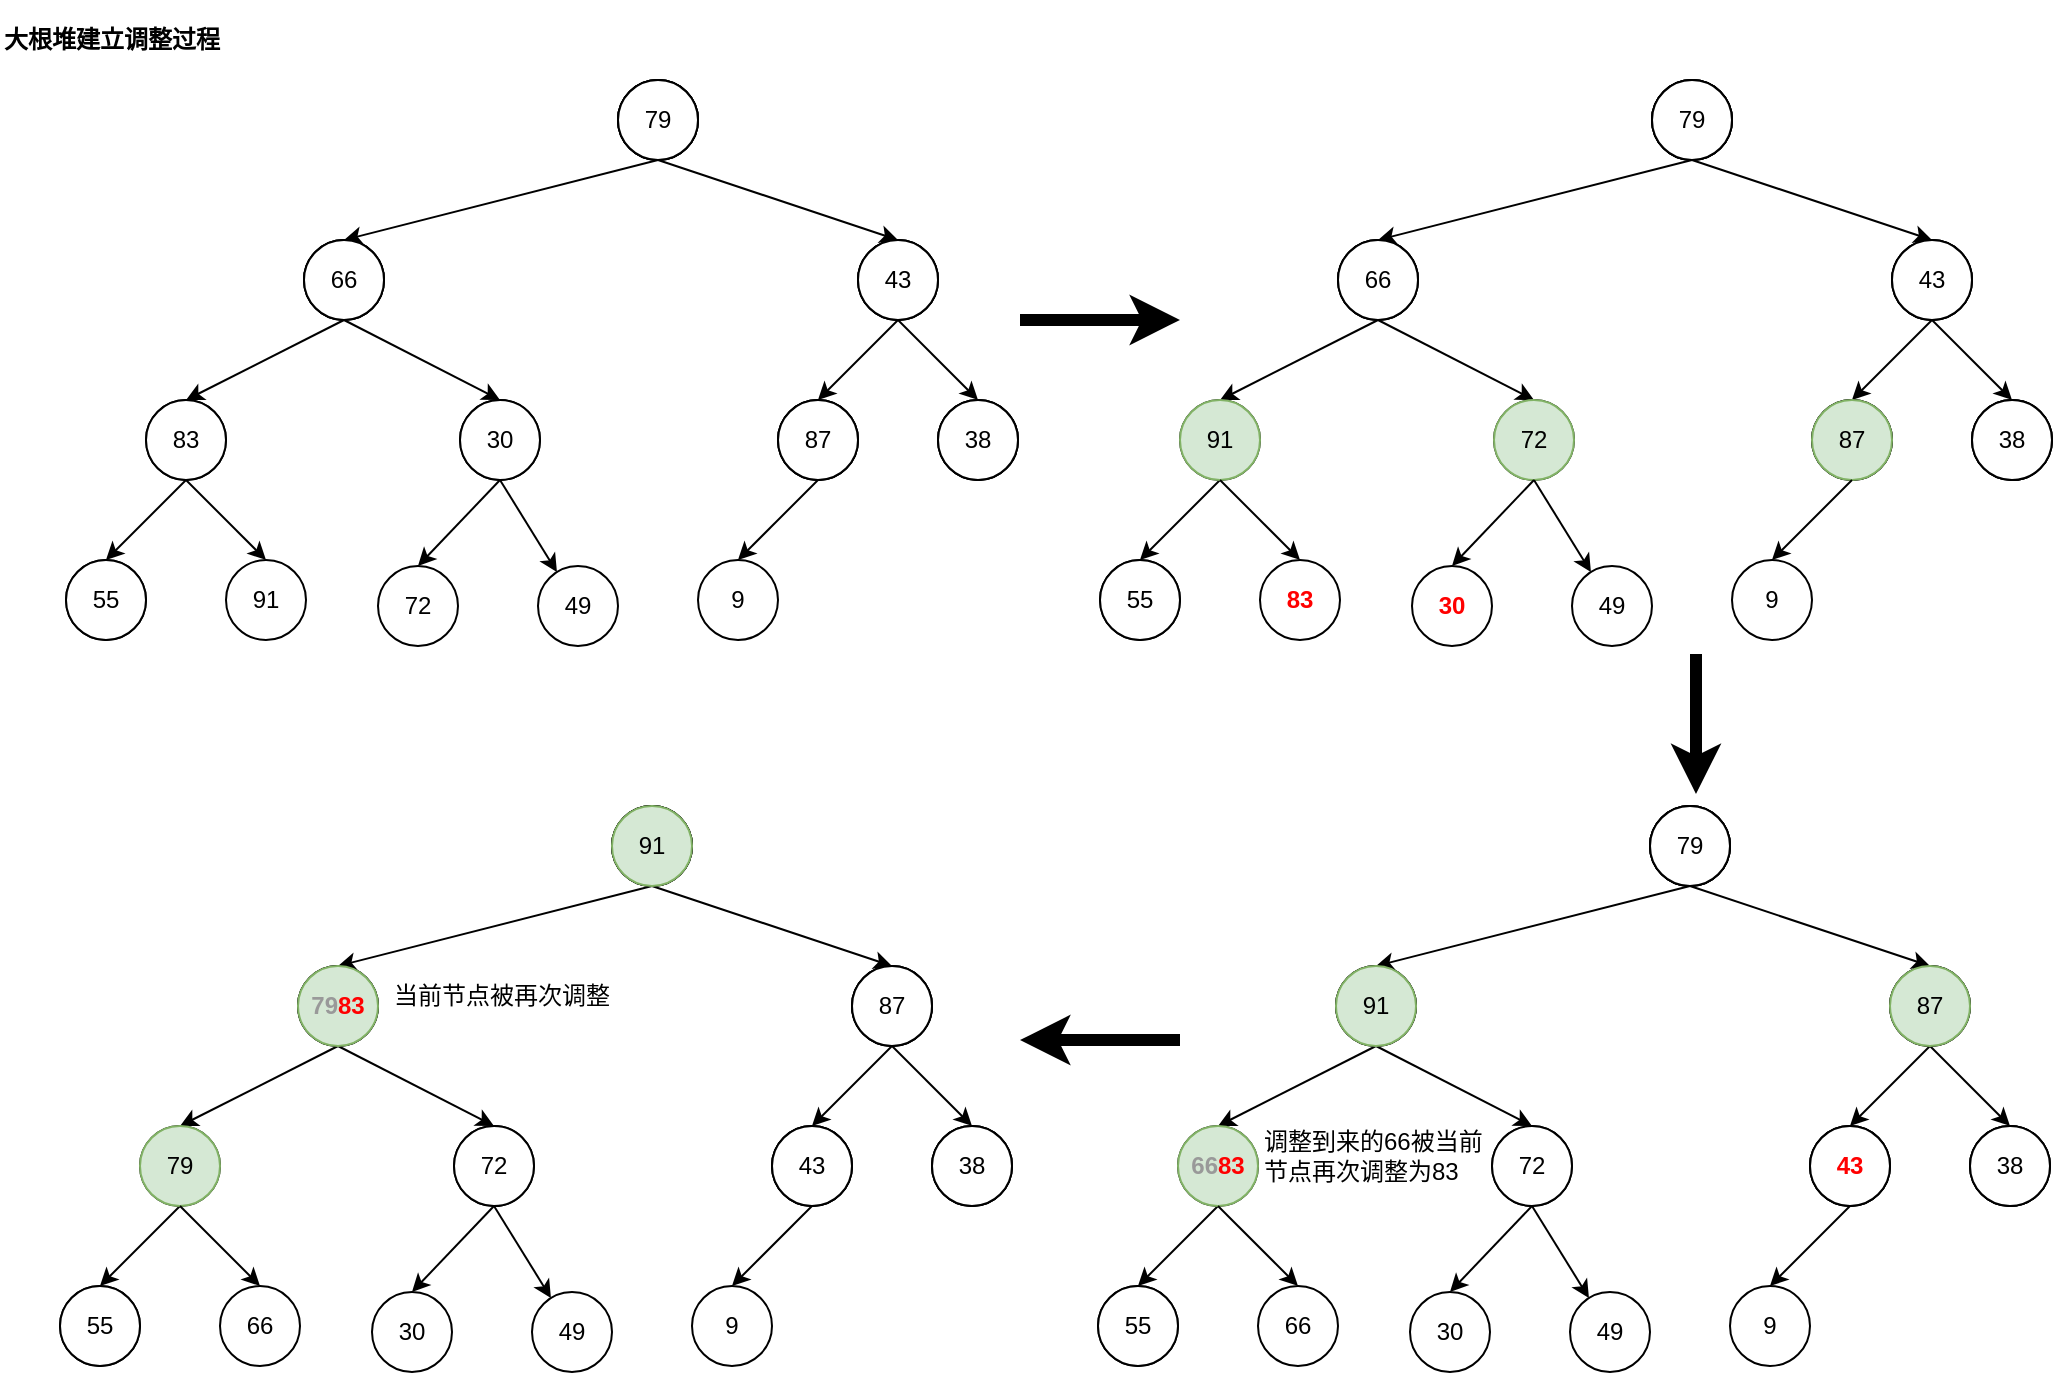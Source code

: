 <mxfile version="18.0.1" type="github" pages="7">
  <diagram id="Mszt_t1WdquDGA5F1F1-" name="heap">
    <mxGraphModel dx="1422" dy="762" grid="1" gridSize="10" guides="1" tooltips="1" connect="1" arrows="1" fold="1" page="1" pageScale="1" pageWidth="827" pageHeight="1169" math="0" shadow="0">
      <root>
        <mxCell id="0" />
        <mxCell id="1" parent="0" />
        <mxCell id="v3zuQs5FmdUC1LHhwogQ-36" value="79" style="ellipse;whiteSpace=wrap;html=1;aspect=fixed;" parent="1" vertex="1">
          <mxGeometry x="399" y="80" width="40" height="40" as="geometry" />
        </mxCell>
        <mxCell id="v3zuQs5FmdUC1LHhwogQ-37" value="66" style="ellipse;whiteSpace=wrap;html=1;aspect=fixed;" parent="1" vertex="1">
          <mxGeometry x="242" y="160" width="40" height="40" as="geometry" />
        </mxCell>
        <mxCell id="v3zuQs5FmdUC1LHhwogQ-38" value="43" style="ellipse;whiteSpace=wrap;html=1;aspect=fixed;" parent="1" vertex="1">
          <mxGeometry x="519" y="160" width="40" height="40" as="geometry" />
        </mxCell>
        <mxCell id="v3zuQs5FmdUC1LHhwogQ-39" value="83" style="ellipse;whiteSpace=wrap;html=1;aspect=fixed;" parent="1" vertex="1">
          <mxGeometry x="163" y="240" width="40" height="40" as="geometry" />
        </mxCell>
        <mxCell id="v3zuQs5FmdUC1LHhwogQ-40" value="30" style="ellipse;whiteSpace=wrap;html=1;aspect=fixed;" parent="1" vertex="1">
          <mxGeometry x="320" y="240" width="40" height="40" as="geometry" />
        </mxCell>
        <mxCell id="v3zuQs5FmdUC1LHhwogQ-41" value="87" style="ellipse;whiteSpace=wrap;html=1;aspect=fixed;" parent="1" vertex="1">
          <mxGeometry x="479" y="240" width="40" height="40" as="geometry" />
        </mxCell>
        <mxCell id="v3zuQs5FmdUC1LHhwogQ-42" value="38" style="ellipse;whiteSpace=wrap;html=1;aspect=fixed;" parent="1" vertex="1">
          <mxGeometry x="559" y="240" width="40" height="40" as="geometry" />
        </mxCell>
        <mxCell id="v3zuQs5FmdUC1LHhwogQ-43" value="55" style="ellipse;whiteSpace=wrap;html=1;aspect=fixed;" parent="1" vertex="1">
          <mxGeometry x="123" y="320" width="40" height="40" as="geometry" />
        </mxCell>
        <mxCell id="v3zuQs5FmdUC1LHhwogQ-61" value="79" style="ellipse;whiteSpace=wrap;html=1;aspect=fixed;" parent="1" vertex="1">
          <mxGeometry x="399" y="80" width="40" height="40" as="geometry" />
        </mxCell>
        <mxCell id="v3zuQs5FmdUC1LHhwogQ-62" value="79" style="ellipse;whiteSpace=wrap;html=1;aspect=fixed;" parent="1" vertex="1">
          <mxGeometry x="399" y="80" width="40" height="40" as="geometry" />
        </mxCell>
        <mxCell id="v3zuQs5FmdUC1LHhwogQ-63" value="66" style="ellipse;whiteSpace=wrap;html=1;aspect=fixed;" parent="1" vertex="1">
          <mxGeometry x="242" y="160" width="40" height="40" as="geometry" />
        </mxCell>
        <mxCell id="v3zuQs5FmdUC1LHhwogQ-64" value="43" style="ellipse;whiteSpace=wrap;html=1;aspect=fixed;" parent="1" vertex="1">
          <mxGeometry x="519" y="160" width="40" height="40" as="geometry" />
        </mxCell>
        <mxCell id="v3zuQs5FmdUC1LHhwogQ-65" value="87" style="ellipse;whiteSpace=wrap;html=1;aspect=fixed;" parent="1" vertex="1">
          <mxGeometry x="479" y="240" width="40" height="40" as="geometry" />
        </mxCell>
        <mxCell id="v3zuQs5FmdUC1LHhwogQ-66" value="38" style="ellipse;whiteSpace=wrap;html=1;aspect=fixed;" parent="1" vertex="1">
          <mxGeometry x="559" y="240" width="40" height="40" as="geometry" />
        </mxCell>
        <mxCell id="v3zuQs5FmdUC1LHhwogQ-75" value="" style="group" parent="1" vertex="1" connectable="0">
          <mxGeometry x="123" y="80" width="476" height="283" as="geometry" />
        </mxCell>
        <mxCell id="v3zuQs5FmdUC1LHhwogQ-50" style="rounded=0;orthogonalLoop=1;jettySize=auto;html=1;exitX=0.5;exitY=1;exitDx=0;exitDy=0;entryX=0.5;entryY=0;entryDx=0;entryDy=0;" parent="v3zuQs5FmdUC1LHhwogQ-75" source="v3zuQs5FmdUC1LHhwogQ-36" target="v3zuQs5FmdUC1LHhwogQ-37" edge="1">
          <mxGeometry relative="1" as="geometry" />
        </mxCell>
        <mxCell id="v3zuQs5FmdUC1LHhwogQ-51" style="edgeStyle=none;rounded=0;orthogonalLoop=1;jettySize=auto;html=1;exitX=0.5;exitY=1;exitDx=0;exitDy=0;entryX=0.5;entryY=0;entryDx=0;entryDy=0;" parent="v3zuQs5FmdUC1LHhwogQ-75" source="v3zuQs5FmdUC1LHhwogQ-36" target="v3zuQs5FmdUC1LHhwogQ-38" edge="1">
          <mxGeometry relative="1" as="geometry" />
        </mxCell>
        <mxCell id="v3zuQs5FmdUC1LHhwogQ-52" style="edgeStyle=none;rounded=0;orthogonalLoop=1;jettySize=auto;html=1;exitX=0.5;exitY=1;exitDx=0;exitDy=0;entryX=0.5;entryY=0;entryDx=0;entryDy=0;" parent="v3zuQs5FmdUC1LHhwogQ-75" source="v3zuQs5FmdUC1LHhwogQ-37" target="v3zuQs5FmdUC1LHhwogQ-39" edge="1">
          <mxGeometry relative="1" as="geometry" />
        </mxCell>
        <mxCell id="v3zuQs5FmdUC1LHhwogQ-53" style="edgeStyle=none;rounded=0;orthogonalLoop=1;jettySize=auto;html=1;exitX=0.5;exitY=1;exitDx=0;exitDy=0;entryX=0.5;entryY=0;entryDx=0;entryDy=0;" parent="v3zuQs5FmdUC1LHhwogQ-75" source="v3zuQs5FmdUC1LHhwogQ-37" target="v3zuQs5FmdUC1LHhwogQ-40" edge="1">
          <mxGeometry relative="1" as="geometry" />
        </mxCell>
        <mxCell id="v3zuQs5FmdUC1LHhwogQ-54" style="edgeStyle=none;rounded=0;orthogonalLoop=1;jettySize=auto;html=1;exitX=0.5;exitY=1;exitDx=0;exitDy=0;entryX=0.5;entryY=0;entryDx=0;entryDy=0;" parent="v3zuQs5FmdUC1LHhwogQ-75" source="v3zuQs5FmdUC1LHhwogQ-38" target="v3zuQs5FmdUC1LHhwogQ-41" edge="1">
          <mxGeometry relative="1" as="geometry" />
        </mxCell>
        <mxCell id="v3zuQs5FmdUC1LHhwogQ-55" style="edgeStyle=none;rounded=0;orthogonalLoop=1;jettySize=auto;html=1;exitX=0.5;exitY=1;exitDx=0;exitDy=0;entryX=0.5;entryY=0;entryDx=0;entryDy=0;" parent="v3zuQs5FmdUC1LHhwogQ-75" source="v3zuQs5FmdUC1LHhwogQ-38" target="v3zuQs5FmdUC1LHhwogQ-42" edge="1">
          <mxGeometry relative="1" as="geometry" />
        </mxCell>
        <mxCell id="v3zuQs5FmdUC1LHhwogQ-56" style="edgeStyle=none;rounded=0;orthogonalLoop=1;jettySize=auto;html=1;exitX=0.5;exitY=1;exitDx=0;exitDy=0;entryX=0.5;entryY=0;entryDx=0;entryDy=0;" parent="v3zuQs5FmdUC1LHhwogQ-75" source="v3zuQs5FmdUC1LHhwogQ-39" target="v3zuQs5FmdUC1LHhwogQ-43" edge="1">
          <mxGeometry relative="1" as="geometry" />
        </mxCell>
        <mxCell id="v3zuQs5FmdUC1LHhwogQ-44" value="91" style="ellipse;whiteSpace=wrap;html=1;aspect=fixed;" parent="v3zuQs5FmdUC1LHhwogQ-75" vertex="1">
          <mxGeometry x="80" y="240" width="40" height="40" as="geometry" />
        </mxCell>
        <mxCell id="v3zuQs5FmdUC1LHhwogQ-45" value="72" style="ellipse;whiteSpace=wrap;html=1;aspect=fixed;" parent="v3zuQs5FmdUC1LHhwogQ-75" vertex="1">
          <mxGeometry x="156" y="243" width="40" height="40" as="geometry" />
        </mxCell>
        <mxCell id="v3zuQs5FmdUC1LHhwogQ-46" value="49" style="ellipse;whiteSpace=wrap;html=1;aspect=fixed;" parent="v3zuQs5FmdUC1LHhwogQ-75" vertex="1">
          <mxGeometry x="236" y="243" width="40" height="40" as="geometry" />
        </mxCell>
        <mxCell id="v3zuQs5FmdUC1LHhwogQ-47" value="9" style="ellipse;whiteSpace=wrap;html=1;aspect=fixed;" parent="v3zuQs5FmdUC1LHhwogQ-75" vertex="1">
          <mxGeometry x="316" y="240" width="40" height="40" as="geometry" />
        </mxCell>
        <mxCell id="v3zuQs5FmdUC1LHhwogQ-67" value="79" style="ellipse;whiteSpace=wrap;html=1;aspect=fixed;" parent="v3zuQs5FmdUC1LHhwogQ-75" vertex="1">
          <mxGeometry x="276" width="40" height="40" as="geometry" />
        </mxCell>
        <mxCell id="v3zuQs5FmdUC1LHhwogQ-68" value="66" style="ellipse;whiteSpace=wrap;html=1;aspect=fixed;" parent="v3zuQs5FmdUC1LHhwogQ-75" vertex="1">
          <mxGeometry x="119" y="80" width="40" height="40" as="geometry" />
        </mxCell>
        <mxCell id="v3zuQs5FmdUC1LHhwogQ-69" value="43" style="ellipse;whiteSpace=wrap;html=1;aspect=fixed;" parent="v3zuQs5FmdUC1LHhwogQ-75" vertex="1">
          <mxGeometry x="396" y="80" width="40" height="40" as="geometry" />
        </mxCell>
        <mxCell id="v3zuQs5FmdUC1LHhwogQ-70" value="87" style="ellipse;whiteSpace=wrap;html=1;aspect=fixed;" parent="v3zuQs5FmdUC1LHhwogQ-75" vertex="1">
          <mxGeometry x="356" y="160" width="40" height="40" as="geometry" />
        </mxCell>
        <mxCell id="v3zuQs5FmdUC1LHhwogQ-71" value="38" style="ellipse;whiteSpace=wrap;html=1;aspect=fixed;" parent="v3zuQs5FmdUC1LHhwogQ-75" vertex="1">
          <mxGeometry x="436" y="160" width="40" height="40" as="geometry" />
        </mxCell>
        <mxCell id="v3zuQs5FmdUC1LHhwogQ-72" value="30" style="ellipse;whiteSpace=wrap;html=1;aspect=fixed;" parent="v3zuQs5FmdUC1LHhwogQ-75" vertex="1">
          <mxGeometry x="197" y="160" width="40" height="40" as="geometry" />
        </mxCell>
        <mxCell id="v3zuQs5FmdUC1LHhwogQ-73" value="83" style="ellipse;whiteSpace=wrap;html=1;aspect=fixed;" parent="v3zuQs5FmdUC1LHhwogQ-75" vertex="1">
          <mxGeometry x="40" y="160" width="40" height="40" as="geometry" />
        </mxCell>
        <mxCell id="v3zuQs5FmdUC1LHhwogQ-74" value="55" style="ellipse;whiteSpace=wrap;html=1;aspect=fixed;" parent="v3zuQs5FmdUC1LHhwogQ-75" vertex="1">
          <mxGeometry y="240" width="40" height="40" as="geometry" />
        </mxCell>
        <mxCell id="v3zuQs5FmdUC1LHhwogQ-57" style="edgeStyle=none;rounded=0;orthogonalLoop=1;jettySize=auto;html=1;exitX=0.5;exitY=1;exitDx=0;exitDy=0;entryX=0.5;entryY=0;entryDx=0;entryDy=0;" parent="1" source="v3zuQs5FmdUC1LHhwogQ-39" target="v3zuQs5FmdUC1LHhwogQ-44" edge="1">
          <mxGeometry relative="1" as="geometry" />
        </mxCell>
        <mxCell id="v3zuQs5FmdUC1LHhwogQ-58" style="edgeStyle=none;rounded=0;orthogonalLoop=1;jettySize=auto;html=1;exitX=0.5;exitY=1;exitDx=0;exitDy=0;entryX=0.5;entryY=0;entryDx=0;entryDy=0;" parent="1" source="v3zuQs5FmdUC1LHhwogQ-40" target="v3zuQs5FmdUC1LHhwogQ-45" edge="1">
          <mxGeometry relative="1" as="geometry" />
        </mxCell>
        <mxCell id="v3zuQs5FmdUC1LHhwogQ-59" value="" style="edgeStyle=none;rounded=0;orthogonalLoop=1;jettySize=auto;html=1;exitX=0.5;exitY=1;exitDx=0;exitDy=0;" parent="1" source="v3zuQs5FmdUC1LHhwogQ-40" target="v3zuQs5FmdUC1LHhwogQ-46" edge="1">
          <mxGeometry relative="1" as="geometry" />
        </mxCell>
        <mxCell id="v3zuQs5FmdUC1LHhwogQ-60" style="edgeStyle=none;rounded=0;orthogonalLoop=1;jettySize=auto;html=1;exitX=0.5;exitY=1;exitDx=0;exitDy=0;entryX=0.5;entryY=0;entryDx=0;entryDy=0;" parent="1" source="v3zuQs5FmdUC1LHhwogQ-41" target="v3zuQs5FmdUC1LHhwogQ-47" edge="1">
          <mxGeometry relative="1" as="geometry" />
        </mxCell>
        <mxCell id="v3zuQs5FmdUC1LHhwogQ-114" value="79" style="ellipse;whiteSpace=wrap;html=1;aspect=fixed;" parent="1" vertex="1">
          <mxGeometry x="916" y="80" width="40" height="40" as="geometry" />
        </mxCell>
        <mxCell id="v3zuQs5FmdUC1LHhwogQ-115" value="66" style="ellipse;whiteSpace=wrap;html=1;aspect=fixed;" parent="1" vertex="1">
          <mxGeometry x="759" y="160" width="40" height="40" as="geometry" />
        </mxCell>
        <mxCell id="v3zuQs5FmdUC1LHhwogQ-116" value="43" style="ellipse;whiteSpace=wrap;html=1;aspect=fixed;" parent="1" vertex="1">
          <mxGeometry x="1036" y="160" width="40" height="40" as="geometry" />
        </mxCell>
        <mxCell id="v3zuQs5FmdUC1LHhwogQ-117" value="83" style="ellipse;whiteSpace=wrap;html=1;aspect=fixed;" parent="1" vertex="1">
          <mxGeometry x="680" y="240" width="40" height="40" as="geometry" />
        </mxCell>
        <mxCell id="v3zuQs5FmdUC1LHhwogQ-118" value="30" style="ellipse;whiteSpace=wrap;html=1;aspect=fixed;" parent="1" vertex="1">
          <mxGeometry x="837" y="240" width="40" height="40" as="geometry" />
        </mxCell>
        <mxCell id="v3zuQs5FmdUC1LHhwogQ-119" value="87" style="ellipse;whiteSpace=wrap;html=1;aspect=fixed;" parent="1" vertex="1">
          <mxGeometry x="996" y="240" width="40" height="40" as="geometry" />
        </mxCell>
        <mxCell id="v3zuQs5FmdUC1LHhwogQ-120" value="38" style="ellipse;whiteSpace=wrap;html=1;aspect=fixed;" parent="1" vertex="1">
          <mxGeometry x="1076" y="240" width="40" height="40" as="geometry" />
        </mxCell>
        <mxCell id="v3zuQs5FmdUC1LHhwogQ-121" value="55" style="ellipse;whiteSpace=wrap;html=1;aspect=fixed;" parent="1" vertex="1">
          <mxGeometry x="640" y="320" width="40" height="40" as="geometry" />
        </mxCell>
        <mxCell id="v3zuQs5FmdUC1LHhwogQ-122" value="79" style="ellipse;whiteSpace=wrap;html=1;aspect=fixed;" parent="1" vertex="1">
          <mxGeometry x="916" y="80" width="40" height="40" as="geometry" />
        </mxCell>
        <mxCell id="v3zuQs5FmdUC1LHhwogQ-123" value="79" style="ellipse;whiteSpace=wrap;html=1;aspect=fixed;" parent="1" vertex="1">
          <mxGeometry x="916" y="80" width="40" height="40" as="geometry" />
        </mxCell>
        <mxCell id="v3zuQs5FmdUC1LHhwogQ-124" value="66" style="ellipse;whiteSpace=wrap;html=1;aspect=fixed;" parent="1" vertex="1">
          <mxGeometry x="759" y="160" width="40" height="40" as="geometry" />
        </mxCell>
        <mxCell id="v3zuQs5FmdUC1LHhwogQ-125" value="43" style="ellipse;whiteSpace=wrap;html=1;aspect=fixed;" parent="1" vertex="1">
          <mxGeometry x="1036" y="160" width="40" height="40" as="geometry" />
        </mxCell>
        <mxCell id="v3zuQs5FmdUC1LHhwogQ-126" value="87" style="ellipse;whiteSpace=wrap;html=1;aspect=fixed;" parent="1" vertex="1">
          <mxGeometry x="996" y="240" width="40" height="40" as="geometry" />
        </mxCell>
        <mxCell id="v3zuQs5FmdUC1LHhwogQ-127" value="38" style="ellipse;whiteSpace=wrap;html=1;aspect=fixed;" parent="1" vertex="1">
          <mxGeometry x="1076" y="240" width="40" height="40" as="geometry" />
        </mxCell>
        <mxCell id="v3zuQs5FmdUC1LHhwogQ-128" value="" style="group" parent="1" vertex="1" connectable="0">
          <mxGeometry x="640" y="80" width="476" height="283" as="geometry" />
        </mxCell>
        <mxCell id="v3zuQs5FmdUC1LHhwogQ-129" style="rounded=0;orthogonalLoop=1;jettySize=auto;html=1;exitX=0.5;exitY=1;exitDx=0;exitDy=0;entryX=0.5;entryY=0;entryDx=0;entryDy=0;" parent="v3zuQs5FmdUC1LHhwogQ-128" source="v3zuQs5FmdUC1LHhwogQ-114" target="v3zuQs5FmdUC1LHhwogQ-115" edge="1">
          <mxGeometry relative="1" as="geometry" />
        </mxCell>
        <mxCell id="v3zuQs5FmdUC1LHhwogQ-130" style="edgeStyle=none;rounded=0;orthogonalLoop=1;jettySize=auto;html=1;exitX=0.5;exitY=1;exitDx=0;exitDy=0;entryX=0.5;entryY=0;entryDx=0;entryDy=0;" parent="v3zuQs5FmdUC1LHhwogQ-128" source="v3zuQs5FmdUC1LHhwogQ-114" target="v3zuQs5FmdUC1LHhwogQ-116" edge="1">
          <mxGeometry relative="1" as="geometry" />
        </mxCell>
        <mxCell id="v3zuQs5FmdUC1LHhwogQ-131" style="edgeStyle=none;rounded=0;orthogonalLoop=1;jettySize=auto;html=1;exitX=0.5;exitY=1;exitDx=0;exitDy=0;entryX=0.5;entryY=0;entryDx=0;entryDy=0;" parent="v3zuQs5FmdUC1LHhwogQ-128" source="v3zuQs5FmdUC1LHhwogQ-115" target="v3zuQs5FmdUC1LHhwogQ-117" edge="1">
          <mxGeometry relative="1" as="geometry" />
        </mxCell>
        <mxCell id="v3zuQs5FmdUC1LHhwogQ-132" style="edgeStyle=none;rounded=0;orthogonalLoop=1;jettySize=auto;html=1;exitX=0.5;exitY=1;exitDx=0;exitDy=0;entryX=0.5;entryY=0;entryDx=0;entryDy=0;" parent="v3zuQs5FmdUC1LHhwogQ-128" source="v3zuQs5FmdUC1LHhwogQ-115" target="v3zuQs5FmdUC1LHhwogQ-118" edge="1">
          <mxGeometry relative="1" as="geometry" />
        </mxCell>
        <mxCell id="v3zuQs5FmdUC1LHhwogQ-133" style="edgeStyle=none;rounded=0;orthogonalLoop=1;jettySize=auto;html=1;exitX=0.5;exitY=1;exitDx=0;exitDy=0;entryX=0.5;entryY=0;entryDx=0;entryDy=0;" parent="v3zuQs5FmdUC1LHhwogQ-128" source="v3zuQs5FmdUC1LHhwogQ-116" target="v3zuQs5FmdUC1LHhwogQ-119" edge="1">
          <mxGeometry relative="1" as="geometry" />
        </mxCell>
        <mxCell id="v3zuQs5FmdUC1LHhwogQ-134" style="edgeStyle=none;rounded=0;orthogonalLoop=1;jettySize=auto;html=1;exitX=0.5;exitY=1;exitDx=0;exitDy=0;entryX=0.5;entryY=0;entryDx=0;entryDy=0;" parent="v3zuQs5FmdUC1LHhwogQ-128" source="v3zuQs5FmdUC1LHhwogQ-116" target="v3zuQs5FmdUC1LHhwogQ-120" edge="1">
          <mxGeometry relative="1" as="geometry" />
        </mxCell>
        <mxCell id="v3zuQs5FmdUC1LHhwogQ-135" style="edgeStyle=none;rounded=0;orthogonalLoop=1;jettySize=auto;html=1;exitX=0.5;exitY=1;exitDx=0;exitDy=0;entryX=0.5;entryY=0;entryDx=0;entryDy=0;" parent="v3zuQs5FmdUC1LHhwogQ-128" source="v3zuQs5FmdUC1LHhwogQ-117" target="v3zuQs5FmdUC1LHhwogQ-121" edge="1">
          <mxGeometry relative="1" as="geometry" />
        </mxCell>
        <mxCell id="v3zuQs5FmdUC1LHhwogQ-136" value="&lt;font color=&quot;#ff0000&quot;&gt;&lt;b&gt;83&lt;/b&gt;&lt;/font&gt;" style="ellipse;whiteSpace=wrap;html=1;aspect=fixed;" parent="v3zuQs5FmdUC1LHhwogQ-128" vertex="1">
          <mxGeometry x="80" y="240" width="40" height="40" as="geometry" />
        </mxCell>
        <mxCell id="v3zuQs5FmdUC1LHhwogQ-137" value="&lt;font color=&quot;#ff0000&quot;&gt;&lt;b&gt;30&lt;/b&gt;&lt;/font&gt;" style="ellipse;whiteSpace=wrap;html=1;aspect=fixed;" parent="v3zuQs5FmdUC1LHhwogQ-128" vertex="1">
          <mxGeometry x="156" y="243" width="40" height="40" as="geometry" />
        </mxCell>
        <mxCell id="v3zuQs5FmdUC1LHhwogQ-138" value="49" style="ellipse;whiteSpace=wrap;html=1;aspect=fixed;" parent="v3zuQs5FmdUC1LHhwogQ-128" vertex="1">
          <mxGeometry x="236" y="243" width="40" height="40" as="geometry" />
        </mxCell>
        <mxCell id="v3zuQs5FmdUC1LHhwogQ-139" value="9" style="ellipse;whiteSpace=wrap;html=1;aspect=fixed;" parent="v3zuQs5FmdUC1LHhwogQ-128" vertex="1">
          <mxGeometry x="316" y="240" width="40" height="40" as="geometry" />
        </mxCell>
        <mxCell id="v3zuQs5FmdUC1LHhwogQ-140" value="79" style="ellipse;whiteSpace=wrap;html=1;aspect=fixed;" parent="v3zuQs5FmdUC1LHhwogQ-128" vertex="1">
          <mxGeometry x="276" width="40" height="40" as="geometry" />
        </mxCell>
        <mxCell id="v3zuQs5FmdUC1LHhwogQ-141" value="66" style="ellipse;whiteSpace=wrap;html=1;aspect=fixed;" parent="v3zuQs5FmdUC1LHhwogQ-128" vertex="1">
          <mxGeometry x="119" y="80" width="40" height="40" as="geometry" />
        </mxCell>
        <mxCell id="v3zuQs5FmdUC1LHhwogQ-142" value="43" style="ellipse;whiteSpace=wrap;html=1;aspect=fixed;" parent="v3zuQs5FmdUC1LHhwogQ-128" vertex="1">
          <mxGeometry x="396" y="80" width="40" height="40" as="geometry" />
        </mxCell>
        <mxCell id="v3zuQs5FmdUC1LHhwogQ-143" value="87" style="ellipse;whiteSpace=wrap;html=1;aspect=fixed;fillColor=#d5e8d4;strokeColor=#82b366;" parent="v3zuQs5FmdUC1LHhwogQ-128" vertex="1">
          <mxGeometry x="356" y="160" width="40" height="40" as="geometry" />
        </mxCell>
        <mxCell id="v3zuQs5FmdUC1LHhwogQ-144" value="38" style="ellipse;whiteSpace=wrap;html=1;aspect=fixed;" parent="v3zuQs5FmdUC1LHhwogQ-128" vertex="1">
          <mxGeometry x="436" y="160" width="40" height="40" as="geometry" />
        </mxCell>
        <mxCell id="v3zuQs5FmdUC1LHhwogQ-145" value="72" style="ellipse;whiteSpace=wrap;html=1;aspect=fixed;fillColor=#d5e8d4;strokeColor=#82b366;" parent="v3zuQs5FmdUC1LHhwogQ-128" vertex="1">
          <mxGeometry x="197" y="160" width="40" height="40" as="geometry" />
        </mxCell>
        <mxCell id="v3zuQs5FmdUC1LHhwogQ-146" value="91" style="ellipse;whiteSpace=wrap;html=1;aspect=fixed;fillColor=#d5e8d4;strokeColor=#82b366;" parent="v3zuQs5FmdUC1LHhwogQ-128" vertex="1">
          <mxGeometry x="40" y="160" width="40" height="40" as="geometry" />
        </mxCell>
        <mxCell id="v3zuQs5FmdUC1LHhwogQ-147" value="55" style="ellipse;whiteSpace=wrap;html=1;aspect=fixed;" parent="v3zuQs5FmdUC1LHhwogQ-128" vertex="1">
          <mxGeometry y="240" width="40" height="40" as="geometry" />
        </mxCell>
        <mxCell id="v3zuQs5FmdUC1LHhwogQ-148" style="edgeStyle=none;rounded=0;orthogonalLoop=1;jettySize=auto;html=1;exitX=0.5;exitY=1;exitDx=0;exitDy=0;entryX=0.5;entryY=0;entryDx=0;entryDy=0;" parent="1" source="v3zuQs5FmdUC1LHhwogQ-117" target="v3zuQs5FmdUC1LHhwogQ-136" edge="1">
          <mxGeometry relative="1" as="geometry" />
        </mxCell>
        <mxCell id="v3zuQs5FmdUC1LHhwogQ-149" style="edgeStyle=none;rounded=0;orthogonalLoop=1;jettySize=auto;html=1;exitX=0.5;exitY=1;exitDx=0;exitDy=0;entryX=0.5;entryY=0;entryDx=0;entryDy=0;" parent="1" source="v3zuQs5FmdUC1LHhwogQ-118" target="v3zuQs5FmdUC1LHhwogQ-137" edge="1">
          <mxGeometry relative="1" as="geometry" />
        </mxCell>
        <mxCell id="v3zuQs5FmdUC1LHhwogQ-150" value="" style="edgeStyle=none;rounded=0;orthogonalLoop=1;jettySize=auto;html=1;exitX=0.5;exitY=1;exitDx=0;exitDy=0;" parent="1" source="v3zuQs5FmdUC1LHhwogQ-118" target="v3zuQs5FmdUC1LHhwogQ-138" edge="1">
          <mxGeometry relative="1" as="geometry" />
        </mxCell>
        <mxCell id="v3zuQs5FmdUC1LHhwogQ-151" style="edgeStyle=none;rounded=0;orthogonalLoop=1;jettySize=auto;html=1;exitX=0.5;exitY=1;exitDx=0;exitDy=0;entryX=0.5;entryY=0;entryDx=0;entryDy=0;" parent="1" source="v3zuQs5FmdUC1LHhwogQ-119" target="v3zuQs5FmdUC1LHhwogQ-139" edge="1">
          <mxGeometry relative="1" as="geometry" />
        </mxCell>
        <mxCell id="v3zuQs5FmdUC1LHhwogQ-152" value="79" style="ellipse;whiteSpace=wrap;html=1;aspect=fixed;" parent="1" vertex="1">
          <mxGeometry x="915" y="443" width="40" height="40" as="geometry" />
        </mxCell>
        <mxCell id="v3zuQs5FmdUC1LHhwogQ-153" value="66" style="ellipse;whiteSpace=wrap;html=1;aspect=fixed;" parent="1" vertex="1">
          <mxGeometry x="758" y="523" width="40" height="40" as="geometry" />
        </mxCell>
        <mxCell id="v3zuQs5FmdUC1LHhwogQ-154" value="43" style="ellipse;whiteSpace=wrap;html=1;aspect=fixed;" parent="1" vertex="1">
          <mxGeometry x="1035" y="523" width="40" height="40" as="geometry" />
        </mxCell>
        <mxCell id="v3zuQs5FmdUC1LHhwogQ-155" value="83" style="ellipse;whiteSpace=wrap;html=1;aspect=fixed;" parent="1" vertex="1">
          <mxGeometry x="679" y="603" width="40" height="40" as="geometry" />
        </mxCell>
        <mxCell id="v3zuQs5FmdUC1LHhwogQ-156" value="30" style="ellipse;whiteSpace=wrap;html=1;aspect=fixed;" parent="1" vertex="1">
          <mxGeometry x="836" y="603" width="40" height="40" as="geometry" />
        </mxCell>
        <mxCell id="v3zuQs5FmdUC1LHhwogQ-157" value="87" style="ellipse;whiteSpace=wrap;html=1;aspect=fixed;" parent="1" vertex="1">
          <mxGeometry x="995" y="603" width="40" height="40" as="geometry" />
        </mxCell>
        <mxCell id="v3zuQs5FmdUC1LHhwogQ-158" value="38" style="ellipse;whiteSpace=wrap;html=1;aspect=fixed;" parent="1" vertex="1">
          <mxGeometry x="1075" y="603" width="40" height="40" as="geometry" />
        </mxCell>
        <mxCell id="v3zuQs5FmdUC1LHhwogQ-159" value="55" style="ellipse;whiteSpace=wrap;html=1;aspect=fixed;" parent="1" vertex="1">
          <mxGeometry x="639" y="683" width="40" height="40" as="geometry" />
        </mxCell>
        <mxCell id="v3zuQs5FmdUC1LHhwogQ-160" value="79" style="ellipse;whiteSpace=wrap;html=1;aspect=fixed;" parent="1" vertex="1">
          <mxGeometry x="915" y="443" width="40" height="40" as="geometry" />
        </mxCell>
        <mxCell id="v3zuQs5FmdUC1LHhwogQ-161" value="79" style="ellipse;whiteSpace=wrap;html=1;aspect=fixed;" parent="1" vertex="1">
          <mxGeometry x="915" y="443" width="40" height="40" as="geometry" />
        </mxCell>
        <mxCell id="v3zuQs5FmdUC1LHhwogQ-162" value="66" style="ellipse;whiteSpace=wrap;html=1;aspect=fixed;" parent="1" vertex="1">
          <mxGeometry x="758" y="523" width="40" height="40" as="geometry" />
        </mxCell>
        <mxCell id="v3zuQs5FmdUC1LHhwogQ-163" value="43" style="ellipse;whiteSpace=wrap;html=1;aspect=fixed;" parent="1" vertex="1">
          <mxGeometry x="1035" y="523" width="40" height="40" as="geometry" />
        </mxCell>
        <mxCell id="v3zuQs5FmdUC1LHhwogQ-164" value="87" style="ellipse;whiteSpace=wrap;html=1;aspect=fixed;" parent="1" vertex="1">
          <mxGeometry x="995" y="603" width="40" height="40" as="geometry" />
        </mxCell>
        <mxCell id="v3zuQs5FmdUC1LHhwogQ-165" value="38" style="ellipse;whiteSpace=wrap;html=1;aspect=fixed;" parent="1" vertex="1">
          <mxGeometry x="1075" y="603" width="40" height="40" as="geometry" />
        </mxCell>
        <mxCell id="v3zuQs5FmdUC1LHhwogQ-166" value="" style="group" parent="1" vertex="1" connectable="0">
          <mxGeometry x="639" y="443" width="476" height="283" as="geometry" />
        </mxCell>
        <mxCell id="v3zuQs5FmdUC1LHhwogQ-167" style="rounded=0;orthogonalLoop=1;jettySize=auto;html=1;exitX=0.5;exitY=1;exitDx=0;exitDy=0;entryX=0.5;entryY=0;entryDx=0;entryDy=0;" parent="v3zuQs5FmdUC1LHhwogQ-166" source="v3zuQs5FmdUC1LHhwogQ-152" target="v3zuQs5FmdUC1LHhwogQ-153" edge="1">
          <mxGeometry relative="1" as="geometry" />
        </mxCell>
        <mxCell id="v3zuQs5FmdUC1LHhwogQ-168" style="edgeStyle=none;rounded=0;orthogonalLoop=1;jettySize=auto;html=1;exitX=0.5;exitY=1;exitDx=0;exitDy=0;entryX=0.5;entryY=0;entryDx=0;entryDy=0;" parent="v3zuQs5FmdUC1LHhwogQ-166" source="v3zuQs5FmdUC1LHhwogQ-152" target="v3zuQs5FmdUC1LHhwogQ-154" edge="1">
          <mxGeometry relative="1" as="geometry" />
        </mxCell>
        <mxCell id="v3zuQs5FmdUC1LHhwogQ-169" style="edgeStyle=none;rounded=0;orthogonalLoop=1;jettySize=auto;html=1;exitX=0.5;exitY=1;exitDx=0;exitDy=0;entryX=0.5;entryY=0;entryDx=0;entryDy=0;" parent="v3zuQs5FmdUC1LHhwogQ-166" source="v3zuQs5FmdUC1LHhwogQ-153" target="v3zuQs5FmdUC1LHhwogQ-155" edge="1">
          <mxGeometry relative="1" as="geometry" />
        </mxCell>
        <mxCell id="v3zuQs5FmdUC1LHhwogQ-170" style="edgeStyle=none;rounded=0;orthogonalLoop=1;jettySize=auto;html=1;exitX=0.5;exitY=1;exitDx=0;exitDy=0;entryX=0.5;entryY=0;entryDx=0;entryDy=0;" parent="v3zuQs5FmdUC1LHhwogQ-166" source="v3zuQs5FmdUC1LHhwogQ-153" target="v3zuQs5FmdUC1LHhwogQ-156" edge="1">
          <mxGeometry relative="1" as="geometry" />
        </mxCell>
        <mxCell id="v3zuQs5FmdUC1LHhwogQ-171" style="edgeStyle=none;rounded=0;orthogonalLoop=1;jettySize=auto;html=1;exitX=0.5;exitY=1;exitDx=0;exitDy=0;entryX=0.5;entryY=0;entryDx=0;entryDy=0;" parent="v3zuQs5FmdUC1LHhwogQ-166" source="v3zuQs5FmdUC1LHhwogQ-154" target="v3zuQs5FmdUC1LHhwogQ-157" edge="1">
          <mxGeometry relative="1" as="geometry" />
        </mxCell>
        <mxCell id="v3zuQs5FmdUC1LHhwogQ-172" style="edgeStyle=none;rounded=0;orthogonalLoop=1;jettySize=auto;html=1;exitX=0.5;exitY=1;exitDx=0;exitDy=0;entryX=0.5;entryY=0;entryDx=0;entryDy=0;" parent="v3zuQs5FmdUC1LHhwogQ-166" source="v3zuQs5FmdUC1LHhwogQ-154" target="v3zuQs5FmdUC1LHhwogQ-158" edge="1">
          <mxGeometry relative="1" as="geometry" />
        </mxCell>
        <mxCell id="v3zuQs5FmdUC1LHhwogQ-173" style="edgeStyle=none;rounded=0;orthogonalLoop=1;jettySize=auto;html=1;exitX=0.5;exitY=1;exitDx=0;exitDy=0;entryX=0.5;entryY=0;entryDx=0;entryDy=0;" parent="v3zuQs5FmdUC1LHhwogQ-166" source="v3zuQs5FmdUC1LHhwogQ-155" target="v3zuQs5FmdUC1LHhwogQ-159" edge="1">
          <mxGeometry relative="1" as="geometry" />
        </mxCell>
        <mxCell id="v3zuQs5FmdUC1LHhwogQ-174" value="66" style="ellipse;whiteSpace=wrap;html=1;aspect=fixed;" parent="v3zuQs5FmdUC1LHhwogQ-166" vertex="1">
          <mxGeometry x="80" y="240" width="40" height="40" as="geometry" />
        </mxCell>
        <mxCell id="v3zuQs5FmdUC1LHhwogQ-175" value="30" style="ellipse;whiteSpace=wrap;html=1;aspect=fixed;" parent="v3zuQs5FmdUC1LHhwogQ-166" vertex="1">
          <mxGeometry x="156" y="243" width="40" height="40" as="geometry" />
        </mxCell>
        <mxCell id="v3zuQs5FmdUC1LHhwogQ-176" value="49" style="ellipse;whiteSpace=wrap;html=1;aspect=fixed;" parent="v3zuQs5FmdUC1LHhwogQ-166" vertex="1">
          <mxGeometry x="236" y="243" width="40" height="40" as="geometry" />
        </mxCell>
        <mxCell id="v3zuQs5FmdUC1LHhwogQ-177" value="9" style="ellipse;whiteSpace=wrap;html=1;aspect=fixed;" parent="v3zuQs5FmdUC1LHhwogQ-166" vertex="1">
          <mxGeometry x="316" y="240" width="40" height="40" as="geometry" />
        </mxCell>
        <mxCell id="v3zuQs5FmdUC1LHhwogQ-178" value="79" style="ellipse;whiteSpace=wrap;html=1;aspect=fixed;" parent="v3zuQs5FmdUC1LHhwogQ-166" vertex="1">
          <mxGeometry x="276" width="40" height="40" as="geometry" />
        </mxCell>
        <mxCell id="v3zuQs5FmdUC1LHhwogQ-179" value="91" style="ellipse;whiteSpace=wrap;html=1;aspect=fixed;fillColor=#d5e8d4;strokeColor=#82b366;" parent="v3zuQs5FmdUC1LHhwogQ-166" vertex="1">
          <mxGeometry x="119" y="80" width="40" height="40" as="geometry" />
        </mxCell>
        <mxCell id="v3zuQs5FmdUC1LHhwogQ-180" value="87" style="ellipse;whiteSpace=wrap;html=1;aspect=fixed;fillColor=#d5e8d4;strokeColor=#82b366;" parent="v3zuQs5FmdUC1LHhwogQ-166" vertex="1">
          <mxGeometry x="396" y="80" width="40" height="40" as="geometry" />
        </mxCell>
        <mxCell id="v3zuQs5FmdUC1LHhwogQ-181" value="&lt;font color=&quot;#ff0000&quot;&gt;&lt;b&gt;43&lt;/b&gt;&lt;/font&gt;" style="ellipse;whiteSpace=wrap;html=1;aspect=fixed;" parent="v3zuQs5FmdUC1LHhwogQ-166" vertex="1">
          <mxGeometry x="356" y="160" width="40" height="40" as="geometry" />
        </mxCell>
        <mxCell id="v3zuQs5FmdUC1LHhwogQ-182" value="38" style="ellipse;whiteSpace=wrap;html=1;aspect=fixed;" parent="v3zuQs5FmdUC1LHhwogQ-166" vertex="1">
          <mxGeometry x="436" y="160" width="40" height="40" as="geometry" />
        </mxCell>
        <mxCell id="v3zuQs5FmdUC1LHhwogQ-183" value="72" style="ellipse;whiteSpace=wrap;html=1;aspect=fixed;" parent="v3zuQs5FmdUC1LHhwogQ-166" vertex="1">
          <mxGeometry x="197" y="160" width="40" height="40" as="geometry" />
        </mxCell>
        <mxCell id="v3zuQs5FmdUC1LHhwogQ-184" value="&lt;b style=&quot;&quot;&gt;&lt;font color=&quot;#999999&quot;&gt;66&lt;/font&gt;&lt;font color=&quot;#ff0000&quot;&gt;83&lt;/font&gt;&lt;/b&gt;" style="ellipse;whiteSpace=wrap;html=1;aspect=fixed;fillColor=#d5e8d4;strokeColor=#82b366;" parent="v3zuQs5FmdUC1LHhwogQ-166" vertex="1">
          <mxGeometry x="40" y="160" width="40" height="40" as="geometry" />
        </mxCell>
        <mxCell id="v3zuQs5FmdUC1LHhwogQ-185" value="55" style="ellipse;whiteSpace=wrap;html=1;aspect=fixed;" parent="v3zuQs5FmdUC1LHhwogQ-166" vertex="1">
          <mxGeometry y="240" width="40" height="40" as="geometry" />
        </mxCell>
        <mxCell id="DTMWxPzI8QKf9436IsdU-1" value="&lt;font color=&quot;#000000&quot;&gt;调整到来的66被当前节点再次调整为83&lt;/font&gt;" style="text;html=1;strokeColor=none;fillColor=none;align=left;verticalAlign=middle;whiteSpace=wrap;rounded=0;fontColor=#FF0000;" vertex="1" parent="v3zuQs5FmdUC1LHhwogQ-166">
          <mxGeometry x="81" y="160" width="119" height="30" as="geometry" />
        </mxCell>
        <mxCell id="v3zuQs5FmdUC1LHhwogQ-186" style="edgeStyle=none;rounded=0;orthogonalLoop=1;jettySize=auto;html=1;exitX=0.5;exitY=1;exitDx=0;exitDy=0;entryX=0.5;entryY=0;entryDx=0;entryDy=0;" parent="1" source="v3zuQs5FmdUC1LHhwogQ-155" target="v3zuQs5FmdUC1LHhwogQ-174" edge="1">
          <mxGeometry relative="1" as="geometry" />
        </mxCell>
        <mxCell id="v3zuQs5FmdUC1LHhwogQ-187" style="edgeStyle=none;rounded=0;orthogonalLoop=1;jettySize=auto;html=1;exitX=0.5;exitY=1;exitDx=0;exitDy=0;entryX=0.5;entryY=0;entryDx=0;entryDy=0;" parent="1" source="v3zuQs5FmdUC1LHhwogQ-156" target="v3zuQs5FmdUC1LHhwogQ-175" edge="1">
          <mxGeometry relative="1" as="geometry" />
        </mxCell>
        <mxCell id="v3zuQs5FmdUC1LHhwogQ-188" value="" style="edgeStyle=none;rounded=0;orthogonalLoop=1;jettySize=auto;html=1;exitX=0.5;exitY=1;exitDx=0;exitDy=0;" parent="1" source="v3zuQs5FmdUC1LHhwogQ-156" target="v3zuQs5FmdUC1LHhwogQ-176" edge="1">
          <mxGeometry relative="1" as="geometry" />
        </mxCell>
        <mxCell id="v3zuQs5FmdUC1LHhwogQ-189" style="edgeStyle=none;rounded=0;orthogonalLoop=1;jettySize=auto;html=1;exitX=0.5;exitY=1;exitDx=0;exitDy=0;entryX=0.5;entryY=0;entryDx=0;entryDy=0;" parent="1" source="v3zuQs5FmdUC1LHhwogQ-157" target="v3zuQs5FmdUC1LHhwogQ-177" edge="1">
          <mxGeometry relative="1" as="geometry" />
        </mxCell>
        <mxCell id="v3zuQs5FmdUC1LHhwogQ-306" value="79" style="ellipse;whiteSpace=wrap;html=1;aspect=fixed;" parent="1" vertex="1">
          <mxGeometry x="396" y="443" width="40" height="40" as="geometry" />
        </mxCell>
        <mxCell id="v3zuQs5FmdUC1LHhwogQ-307" value="66" style="ellipse;whiteSpace=wrap;html=1;aspect=fixed;" parent="1" vertex="1">
          <mxGeometry x="239" y="523" width="40" height="40" as="geometry" />
        </mxCell>
        <mxCell id="v3zuQs5FmdUC1LHhwogQ-308" value="43" style="ellipse;whiteSpace=wrap;html=1;aspect=fixed;" parent="1" vertex="1">
          <mxGeometry x="516" y="523" width="40" height="40" as="geometry" />
        </mxCell>
        <mxCell id="v3zuQs5FmdUC1LHhwogQ-309" value="83" style="ellipse;whiteSpace=wrap;html=1;aspect=fixed;" parent="1" vertex="1">
          <mxGeometry x="160" y="603" width="40" height="40" as="geometry" />
        </mxCell>
        <mxCell id="v3zuQs5FmdUC1LHhwogQ-310" value="30" style="ellipse;whiteSpace=wrap;html=1;aspect=fixed;" parent="1" vertex="1">
          <mxGeometry x="317" y="603" width="40" height="40" as="geometry" />
        </mxCell>
        <mxCell id="v3zuQs5FmdUC1LHhwogQ-311" value="87" style="ellipse;whiteSpace=wrap;html=1;aspect=fixed;" parent="1" vertex="1">
          <mxGeometry x="476" y="603" width="40" height="40" as="geometry" />
        </mxCell>
        <mxCell id="v3zuQs5FmdUC1LHhwogQ-312" value="38" style="ellipse;whiteSpace=wrap;html=1;aspect=fixed;" parent="1" vertex="1">
          <mxGeometry x="556" y="603" width="40" height="40" as="geometry" />
        </mxCell>
        <mxCell id="v3zuQs5FmdUC1LHhwogQ-313" value="55" style="ellipse;whiteSpace=wrap;html=1;aspect=fixed;" parent="1" vertex="1">
          <mxGeometry x="120" y="683" width="40" height="40" as="geometry" />
        </mxCell>
        <mxCell id="v3zuQs5FmdUC1LHhwogQ-314" value="79" style="ellipse;whiteSpace=wrap;html=1;aspect=fixed;" parent="1" vertex="1">
          <mxGeometry x="396" y="443" width="40" height="40" as="geometry" />
        </mxCell>
        <mxCell id="v3zuQs5FmdUC1LHhwogQ-315" value="79" style="ellipse;whiteSpace=wrap;html=1;aspect=fixed;" parent="1" vertex="1">
          <mxGeometry x="396" y="443" width="40" height="40" as="geometry" />
        </mxCell>
        <mxCell id="v3zuQs5FmdUC1LHhwogQ-316" value="66" style="ellipse;whiteSpace=wrap;html=1;aspect=fixed;" parent="1" vertex="1">
          <mxGeometry x="239" y="523" width="40" height="40" as="geometry" />
        </mxCell>
        <mxCell id="v3zuQs5FmdUC1LHhwogQ-317" value="43" style="ellipse;whiteSpace=wrap;html=1;aspect=fixed;" parent="1" vertex="1">
          <mxGeometry x="516" y="523" width="40" height="40" as="geometry" />
        </mxCell>
        <mxCell id="v3zuQs5FmdUC1LHhwogQ-318" value="87" style="ellipse;whiteSpace=wrap;html=1;aspect=fixed;" parent="1" vertex="1">
          <mxGeometry x="476" y="603" width="40" height="40" as="geometry" />
        </mxCell>
        <mxCell id="v3zuQs5FmdUC1LHhwogQ-319" value="38" style="ellipse;whiteSpace=wrap;html=1;aspect=fixed;" parent="1" vertex="1">
          <mxGeometry x="556" y="603" width="40" height="40" as="geometry" />
        </mxCell>
        <mxCell id="v3zuQs5FmdUC1LHhwogQ-320" value="" style="group" parent="1" vertex="1" connectable="0">
          <mxGeometry x="120" y="443" width="476" height="283" as="geometry" />
        </mxCell>
        <mxCell id="v3zuQs5FmdUC1LHhwogQ-321" style="rounded=0;orthogonalLoop=1;jettySize=auto;html=1;exitX=0.5;exitY=1;exitDx=0;exitDy=0;entryX=0.5;entryY=0;entryDx=0;entryDy=0;" parent="v3zuQs5FmdUC1LHhwogQ-320" source="v3zuQs5FmdUC1LHhwogQ-306" target="v3zuQs5FmdUC1LHhwogQ-307" edge="1">
          <mxGeometry relative="1" as="geometry" />
        </mxCell>
        <mxCell id="v3zuQs5FmdUC1LHhwogQ-322" style="edgeStyle=none;rounded=0;orthogonalLoop=1;jettySize=auto;html=1;exitX=0.5;exitY=1;exitDx=0;exitDy=0;entryX=0.5;entryY=0;entryDx=0;entryDy=0;" parent="v3zuQs5FmdUC1LHhwogQ-320" source="v3zuQs5FmdUC1LHhwogQ-306" target="v3zuQs5FmdUC1LHhwogQ-308" edge="1">
          <mxGeometry relative="1" as="geometry" />
        </mxCell>
        <mxCell id="v3zuQs5FmdUC1LHhwogQ-323" style="edgeStyle=none;rounded=0;orthogonalLoop=1;jettySize=auto;html=1;exitX=0.5;exitY=1;exitDx=0;exitDy=0;entryX=0.5;entryY=0;entryDx=0;entryDy=0;" parent="v3zuQs5FmdUC1LHhwogQ-320" source="v3zuQs5FmdUC1LHhwogQ-307" target="v3zuQs5FmdUC1LHhwogQ-309" edge="1">
          <mxGeometry relative="1" as="geometry" />
        </mxCell>
        <mxCell id="v3zuQs5FmdUC1LHhwogQ-324" style="edgeStyle=none;rounded=0;orthogonalLoop=1;jettySize=auto;html=1;exitX=0.5;exitY=1;exitDx=0;exitDy=0;entryX=0.5;entryY=0;entryDx=0;entryDy=0;" parent="v3zuQs5FmdUC1LHhwogQ-320" source="v3zuQs5FmdUC1LHhwogQ-307" target="v3zuQs5FmdUC1LHhwogQ-310" edge="1">
          <mxGeometry relative="1" as="geometry" />
        </mxCell>
        <mxCell id="v3zuQs5FmdUC1LHhwogQ-325" style="edgeStyle=none;rounded=0;orthogonalLoop=1;jettySize=auto;html=1;exitX=0.5;exitY=1;exitDx=0;exitDy=0;entryX=0.5;entryY=0;entryDx=0;entryDy=0;" parent="v3zuQs5FmdUC1LHhwogQ-320" source="v3zuQs5FmdUC1LHhwogQ-308" target="v3zuQs5FmdUC1LHhwogQ-311" edge="1">
          <mxGeometry relative="1" as="geometry" />
        </mxCell>
        <mxCell id="v3zuQs5FmdUC1LHhwogQ-326" style="edgeStyle=none;rounded=0;orthogonalLoop=1;jettySize=auto;html=1;exitX=0.5;exitY=1;exitDx=0;exitDy=0;entryX=0.5;entryY=0;entryDx=0;entryDy=0;" parent="v3zuQs5FmdUC1LHhwogQ-320" source="v3zuQs5FmdUC1LHhwogQ-308" target="v3zuQs5FmdUC1LHhwogQ-312" edge="1">
          <mxGeometry relative="1" as="geometry" />
        </mxCell>
        <mxCell id="v3zuQs5FmdUC1LHhwogQ-327" style="edgeStyle=none;rounded=0;orthogonalLoop=1;jettySize=auto;html=1;exitX=0.5;exitY=1;exitDx=0;exitDy=0;entryX=0.5;entryY=0;entryDx=0;entryDy=0;" parent="v3zuQs5FmdUC1LHhwogQ-320" source="v3zuQs5FmdUC1LHhwogQ-309" target="v3zuQs5FmdUC1LHhwogQ-313" edge="1">
          <mxGeometry relative="1" as="geometry" />
        </mxCell>
        <mxCell id="v3zuQs5FmdUC1LHhwogQ-328" value="66" style="ellipse;whiteSpace=wrap;html=1;aspect=fixed;" parent="v3zuQs5FmdUC1LHhwogQ-320" vertex="1">
          <mxGeometry x="80" y="240" width="40" height="40" as="geometry" />
        </mxCell>
        <mxCell id="v3zuQs5FmdUC1LHhwogQ-329" value="30" style="ellipse;whiteSpace=wrap;html=1;aspect=fixed;" parent="v3zuQs5FmdUC1LHhwogQ-320" vertex="1">
          <mxGeometry x="156" y="243" width="40" height="40" as="geometry" />
        </mxCell>
        <mxCell id="v3zuQs5FmdUC1LHhwogQ-330" value="49" style="ellipse;whiteSpace=wrap;html=1;aspect=fixed;" parent="v3zuQs5FmdUC1LHhwogQ-320" vertex="1">
          <mxGeometry x="236" y="243" width="40" height="40" as="geometry" />
        </mxCell>
        <mxCell id="v3zuQs5FmdUC1LHhwogQ-331" value="9" style="ellipse;whiteSpace=wrap;html=1;aspect=fixed;" parent="v3zuQs5FmdUC1LHhwogQ-320" vertex="1">
          <mxGeometry x="316" y="240" width="40" height="40" as="geometry" />
        </mxCell>
        <mxCell id="v3zuQs5FmdUC1LHhwogQ-332" value="91" style="ellipse;whiteSpace=wrap;html=1;aspect=fixed;fillColor=#d5e8d4;strokeColor=#82b366;" parent="v3zuQs5FmdUC1LHhwogQ-320" vertex="1">
          <mxGeometry x="276" width="40" height="40" as="geometry" />
        </mxCell>
        <mxCell id="v3zuQs5FmdUC1LHhwogQ-333" value="&lt;b style=&quot;&quot;&gt;&lt;font color=&quot;#999999&quot;&gt;79&lt;/font&gt;&lt;font color=&quot;#ff0000&quot;&gt;83&lt;/font&gt;&lt;/b&gt;" style="ellipse;whiteSpace=wrap;html=1;aspect=fixed;fillColor=#d5e8d4;strokeColor=#82b366;" parent="v3zuQs5FmdUC1LHhwogQ-320" vertex="1">
          <mxGeometry x="119" y="80" width="40" height="40" as="geometry" />
        </mxCell>
        <mxCell id="v3zuQs5FmdUC1LHhwogQ-334" value="87" style="ellipse;whiteSpace=wrap;html=1;aspect=fixed;" parent="v3zuQs5FmdUC1LHhwogQ-320" vertex="1">
          <mxGeometry x="396" y="80" width="40" height="40" as="geometry" />
        </mxCell>
        <mxCell id="v3zuQs5FmdUC1LHhwogQ-335" value="43" style="ellipse;whiteSpace=wrap;html=1;aspect=fixed;" parent="v3zuQs5FmdUC1LHhwogQ-320" vertex="1">
          <mxGeometry x="356" y="160" width="40" height="40" as="geometry" />
        </mxCell>
        <mxCell id="v3zuQs5FmdUC1LHhwogQ-336" value="38" style="ellipse;whiteSpace=wrap;html=1;aspect=fixed;" parent="v3zuQs5FmdUC1LHhwogQ-320" vertex="1">
          <mxGeometry x="436" y="160" width="40" height="40" as="geometry" />
        </mxCell>
        <mxCell id="v3zuQs5FmdUC1LHhwogQ-337" value="72" style="ellipse;whiteSpace=wrap;html=1;aspect=fixed;" parent="v3zuQs5FmdUC1LHhwogQ-320" vertex="1">
          <mxGeometry x="197" y="160" width="40" height="40" as="geometry" />
        </mxCell>
        <mxCell id="v3zuQs5FmdUC1LHhwogQ-338" value="79" style="ellipse;whiteSpace=wrap;html=1;aspect=fixed;fillColor=#d5e8d4;strokeColor=#82b366;" parent="v3zuQs5FmdUC1LHhwogQ-320" vertex="1">
          <mxGeometry x="40" y="160" width="40" height="40" as="geometry" />
        </mxCell>
        <mxCell id="v3zuQs5FmdUC1LHhwogQ-339" value="55" style="ellipse;whiteSpace=wrap;html=1;aspect=fixed;" parent="v3zuQs5FmdUC1LHhwogQ-320" vertex="1">
          <mxGeometry y="240" width="40" height="40" as="geometry" />
        </mxCell>
        <mxCell id="DTMWxPzI8QKf9436IsdU-2" value="当前节点被再次调整" style="text;html=1;strokeColor=none;fillColor=none;align=center;verticalAlign=middle;whiteSpace=wrap;rounded=0;fontColor=#000000;" vertex="1" parent="v3zuQs5FmdUC1LHhwogQ-320">
          <mxGeometry x="162" y="80" width="118" height="30" as="geometry" />
        </mxCell>
        <mxCell id="v3zuQs5FmdUC1LHhwogQ-340" style="edgeStyle=none;rounded=0;orthogonalLoop=1;jettySize=auto;html=1;exitX=0.5;exitY=1;exitDx=0;exitDy=0;entryX=0.5;entryY=0;entryDx=0;entryDy=0;" parent="1" source="v3zuQs5FmdUC1LHhwogQ-309" target="v3zuQs5FmdUC1LHhwogQ-328" edge="1">
          <mxGeometry relative="1" as="geometry" />
        </mxCell>
        <mxCell id="v3zuQs5FmdUC1LHhwogQ-341" style="edgeStyle=none;rounded=0;orthogonalLoop=1;jettySize=auto;html=1;exitX=0.5;exitY=1;exitDx=0;exitDy=0;entryX=0.5;entryY=0;entryDx=0;entryDy=0;" parent="1" source="v3zuQs5FmdUC1LHhwogQ-310" target="v3zuQs5FmdUC1LHhwogQ-329" edge="1">
          <mxGeometry relative="1" as="geometry" />
        </mxCell>
        <mxCell id="v3zuQs5FmdUC1LHhwogQ-342" value="" style="edgeStyle=none;rounded=0;orthogonalLoop=1;jettySize=auto;html=1;exitX=0.5;exitY=1;exitDx=0;exitDy=0;" parent="1" source="v3zuQs5FmdUC1LHhwogQ-310" target="v3zuQs5FmdUC1LHhwogQ-330" edge="1">
          <mxGeometry relative="1" as="geometry" />
        </mxCell>
        <mxCell id="v3zuQs5FmdUC1LHhwogQ-343" style="edgeStyle=none;rounded=0;orthogonalLoop=1;jettySize=auto;html=1;exitX=0.5;exitY=1;exitDx=0;exitDy=0;entryX=0.5;entryY=0;entryDx=0;entryDy=0;" parent="1" source="v3zuQs5FmdUC1LHhwogQ-311" target="v3zuQs5FmdUC1LHhwogQ-331" edge="1">
          <mxGeometry relative="1" as="geometry" />
        </mxCell>
        <mxCell id="v3zuQs5FmdUC1LHhwogQ-344" value="" style="endArrow=classic;html=1;rounded=0;fontColor=#000000;strokeWidth=6;" parent="1" edge="1">
          <mxGeometry width="50" height="50" relative="1" as="geometry">
            <mxPoint x="600" y="200" as="sourcePoint" />
            <mxPoint x="680" y="200" as="targetPoint" />
          </mxGeometry>
        </mxCell>
        <mxCell id="v3zuQs5FmdUC1LHhwogQ-345" value="" style="endArrow=classic;html=1;rounded=0;fontColor=#000000;strokeWidth=6;" parent="1" edge="1">
          <mxGeometry width="50" height="50" relative="1" as="geometry">
            <mxPoint x="938" y="367" as="sourcePoint" />
            <mxPoint x="938" y="437" as="targetPoint" />
          </mxGeometry>
        </mxCell>
        <mxCell id="v3zuQs5FmdUC1LHhwogQ-346" value="" style="endArrow=classic;html=1;rounded=0;fontColor=#000000;strokeWidth=6;" parent="1" edge="1">
          <mxGeometry width="50" height="50" relative="1" as="geometry">
            <mxPoint x="680" y="560" as="sourcePoint" />
            <mxPoint x="600" y="560" as="targetPoint" />
            <Array as="points">
              <mxPoint x="650" y="560" />
            </Array>
          </mxGeometry>
        </mxCell>
        <mxCell id="v3zuQs5FmdUC1LHhwogQ-350" value="&lt;font color=&quot;#000000&quot;&gt;&lt;b&gt;大根堆建立调整过程&lt;/b&gt;&lt;/font&gt;" style="text;html=1;strokeColor=none;fillColor=none;align=left;verticalAlign=middle;whiteSpace=wrap;rounded=0;fontColor=#FF0000;" parent="1" vertex="1">
          <mxGeometry x="90" y="40" width="310" height="40" as="geometry" />
        </mxCell>
      </root>
    </mxGraphModel>
  </diagram>
  <diagram id="xdLbAvH2n1bYQRW4lX7Q" name="set">
    <mxGraphModel dx="2249" dy="762" grid="1" gridSize="10" guides="1" tooltips="1" connect="1" arrows="1" fold="1" page="1" pageScale="1" pageWidth="827" pageHeight="1169" math="0" shadow="0">
      <root>
        <mxCell id="Vwrd-eBH-dVT64H378FL-0" />
        <mxCell id="Vwrd-eBH-dVT64H378FL-1" parent="Vwrd-eBH-dVT64H378FL-0" />
        <mxCell id="Vwrd-eBH-dVT64H378FL-2" value="&lt;font style=&quot;font-size: 14px&quot;&gt;并查集初始化，指向自己&lt;/font&gt;" style="text;html=1;strokeColor=none;fillColor=none;align=left;verticalAlign=middle;whiteSpace=wrap;rounded=0;fontColor=#000000;" parent="Vwrd-eBH-dVT64H378FL-1" vertex="1">
          <mxGeometry x="-20" y="90" width="240" height="40" as="geometry" />
        </mxCell>
        <mxCell id="Vwrd-eBH-dVT64H378FL-4" style="edgeStyle=orthogonalEdgeStyle;rounded=0;orthogonalLoop=1;jettySize=auto;html=1;exitX=1;exitY=0.5;exitDx=0;exitDy=0;fontSize=14;fontColor=#000000;strokeWidth=1;curved=1;entryX=0;entryY=0.5;entryDx=0;entryDy=0;" parent="Vwrd-eBH-dVT64H378FL-1" edge="1">
          <mxGeometry relative="1" as="geometry">
            <mxPoint x="-10" y="180" as="targetPoint" />
            <mxPoint x="30" y="180" as="sourcePoint" />
            <Array as="points">
              <mxPoint x="40" y="180" />
              <mxPoint x="40" y="140" />
              <mxPoint x="-20" y="140" />
              <mxPoint x="-20" y="180" />
            </Array>
          </mxGeometry>
        </mxCell>
        <mxCell id="Vwrd-eBH-dVT64H378FL-5" style="edgeStyle=orthogonalEdgeStyle;rounded=0;orthogonalLoop=1;jettySize=auto;html=1;exitX=1;exitY=0.5;exitDx=0;exitDy=0;fontSize=14;fontColor=#000000;strokeWidth=1;curved=1;entryX=0;entryY=0.5;entryDx=0;entryDy=0;" parent="Vwrd-eBH-dVT64H378FL-1" edge="1">
          <mxGeometry relative="1" as="geometry">
            <mxPoint x="470" y="180" as="targetPoint" />
            <Array as="points">
              <mxPoint x="520" y="180" />
              <mxPoint x="520" y="140" />
              <mxPoint x="460" y="140" />
              <mxPoint x="460" y="180" />
            </Array>
            <mxPoint x="510" y="180" as="sourcePoint" />
          </mxGeometry>
        </mxCell>
        <mxCell id="Vwrd-eBH-dVT64H378FL-7" style="edgeStyle=orthogonalEdgeStyle;rounded=0;orthogonalLoop=1;jettySize=auto;html=1;exitX=1;exitY=0.5;exitDx=0;exitDy=0;fontSize=14;fontColor=#000000;strokeWidth=1;curved=1;entryX=0;entryY=0.5;entryDx=0;entryDy=0;" parent="Vwrd-eBH-dVT64H378FL-1" source="Vwrd-eBH-dVT64H378FL-8" target="Vwrd-eBH-dVT64H378FL-8" edge="1">
          <mxGeometry relative="1" as="geometry">
            <mxPoint x="80" y="150" as="targetPoint" />
            <Array as="points">
              <mxPoint x="120" y="180" />
              <mxPoint x="120" y="140" />
              <mxPoint x="60" y="140" />
              <mxPoint x="60" y="180" />
            </Array>
          </mxGeometry>
        </mxCell>
        <mxCell id="Vwrd-eBH-dVT64H378FL-8" value="b" style="ellipse;whiteSpace=wrap;html=1;aspect=fixed;fontSize=14;fillColor=#f8cecc;strokeColor=#b85450;" parent="Vwrd-eBH-dVT64H378FL-1" vertex="1">
          <mxGeometry x="70" y="160" width="40" height="40" as="geometry" />
        </mxCell>
        <mxCell id="Vwrd-eBH-dVT64H378FL-11" style="edgeStyle=orthogonalEdgeStyle;rounded=0;orthogonalLoop=1;jettySize=auto;html=1;exitX=1;exitY=0.5;exitDx=0;exitDy=0;fontSize=14;fontColor=#000000;strokeWidth=1;curved=1;entryX=0;entryY=0.5;entryDx=0;entryDy=0;" parent="Vwrd-eBH-dVT64H378FL-1" source="Vwrd-eBH-dVT64H378FL-12" target="Vwrd-eBH-dVT64H378FL-12" edge="1">
          <mxGeometry relative="1" as="geometry">
            <mxPoint x="240" y="150" as="targetPoint" />
            <Array as="points">
              <mxPoint x="280" y="180" />
              <mxPoint x="280" y="140" />
              <mxPoint x="220" y="140" />
              <mxPoint x="220" y="180" />
            </Array>
          </mxGeometry>
        </mxCell>
        <mxCell id="Vwrd-eBH-dVT64H378FL-12" value="d" style="ellipse;whiteSpace=wrap;html=1;aspect=fixed;fontSize=14;fillColor=#f8cecc;strokeColor=#b85450;" parent="Vwrd-eBH-dVT64H378FL-1" vertex="1">
          <mxGeometry x="230" y="160" width="40" height="40" as="geometry" />
        </mxCell>
        <mxCell id="Vwrd-eBH-dVT64H378FL-13" style="edgeStyle=orthogonalEdgeStyle;rounded=0;orthogonalLoop=1;jettySize=auto;html=1;exitX=1;exitY=0.5;exitDx=0;exitDy=0;fontSize=14;fontColor=#000000;strokeWidth=1;curved=1;entryX=0;entryY=0.5;entryDx=0;entryDy=0;" parent="Vwrd-eBH-dVT64H378FL-1" edge="1">
          <mxGeometry relative="1" as="geometry">
            <mxPoint x="310" y="180" as="targetPoint" />
            <Array as="points">
              <mxPoint x="360" y="180" />
              <mxPoint x="360" y="140" />
              <mxPoint x="300" y="140" />
              <mxPoint x="300" y="180" />
            </Array>
            <mxPoint x="350" y="180" as="sourcePoint" />
          </mxGeometry>
        </mxCell>
        <mxCell id="Vwrd-eBH-dVT64H378FL-15" style="edgeStyle=orthogonalEdgeStyle;rounded=0;orthogonalLoop=1;jettySize=auto;html=1;exitX=1;exitY=0.5;exitDx=0;exitDy=0;fontSize=14;fontColor=#000000;strokeWidth=1;curved=1;entryX=0;entryY=0.5;entryDx=0;entryDy=0;" parent="Vwrd-eBH-dVT64H378FL-1" source="Vwrd-eBH-dVT64H378FL-16" target="Vwrd-eBH-dVT64H378FL-16" edge="1">
          <mxGeometry relative="1" as="geometry">
            <mxPoint x="410" y="150" as="targetPoint" />
            <Array as="points">
              <mxPoint x="450" y="180" />
              <mxPoint x="450" y="140" />
              <mxPoint x="390" y="140" />
              <mxPoint x="390" y="180" />
            </Array>
          </mxGeometry>
        </mxCell>
        <mxCell id="Vwrd-eBH-dVT64H378FL-16" value="f" style="ellipse;whiteSpace=wrap;html=1;aspect=fixed;fontSize=14;fillColor=#f8cecc;strokeColor=#b85450;" parent="Vwrd-eBH-dVT64H378FL-1" vertex="1">
          <mxGeometry x="400" y="160" width="40" height="40" as="geometry" />
        </mxCell>
        <mxCell id="Vwrd-eBH-dVT64H378FL-19" value="c" style="ellipse;whiteSpace=wrap;html=1;aspect=fixed;fontSize=14;fillColor=#f8cecc;strokeColor=#b85450;" parent="Vwrd-eBH-dVT64H378FL-1" vertex="1">
          <mxGeometry x="150" y="160" width="40" height="40" as="geometry" />
        </mxCell>
        <mxCell id="Vwrd-eBH-dVT64H378FL-20" style="edgeStyle=orthogonalEdgeStyle;rounded=0;orthogonalLoop=1;jettySize=auto;html=1;exitX=1;exitY=0.5;exitDx=0;exitDy=0;fontSize=14;fontColor=#000000;strokeWidth=1;curved=1;entryX=0;entryY=0.5;entryDx=0;entryDy=0;" parent="Vwrd-eBH-dVT64H378FL-1" edge="1">
          <mxGeometry relative="1" as="geometry">
            <mxPoint x="150" y="180" as="targetPoint" />
            <Array as="points">
              <mxPoint x="200" y="180" />
              <mxPoint x="200" y="140" />
              <mxPoint x="140" y="140" />
              <mxPoint x="140" y="180" />
            </Array>
            <mxPoint x="190" y="180" as="sourcePoint" />
          </mxGeometry>
        </mxCell>
        <mxCell id="Vwrd-eBH-dVT64H378FL-23" value="e" style="ellipse;whiteSpace=wrap;html=1;aspect=fixed;fontSize=14;fillColor=#f8cecc;strokeColor=#b85450;" parent="Vwrd-eBH-dVT64H378FL-1" vertex="1">
          <mxGeometry x="310" y="160" width="40" height="40" as="geometry" />
        </mxCell>
        <mxCell id="Vwrd-eBH-dVT64H378FL-25" value="g" style="ellipse;whiteSpace=wrap;html=1;aspect=fixed;fontSize=14;fillColor=#f8cecc;strokeColor=#b85450;" parent="Vwrd-eBH-dVT64H378FL-1" vertex="1">
          <mxGeometry x="470" y="160" width="40" height="40" as="geometry" />
        </mxCell>
        <mxCell id="Vwrd-eBH-dVT64H378FL-26" value="a" style="ellipse;whiteSpace=wrap;html=1;aspect=fixed;fontSize=14;fillColor=#f8cecc;strokeColor=#b85450;" parent="Vwrd-eBH-dVT64H378FL-1" vertex="1">
          <mxGeometry x="-10" y="160" width="40" height="40" as="geometry" />
        </mxCell>
        <mxCell id="Vwrd-eBH-dVT64H378FL-27" value="&lt;font style=&quot;font-size: 14px&quot;&gt;并查集合并，将一个节点的根节点设置为另外一个根节点&lt;/font&gt;" style="text;html=1;strokeColor=none;fillColor=none;align=left;verticalAlign=middle;whiteSpace=wrap;rounded=0;fontColor=#000000;" parent="Vwrd-eBH-dVT64H378FL-1" vertex="1">
          <mxGeometry x="-20" y="240" width="550" height="40" as="geometry" />
        </mxCell>
        <mxCell id="Vwrd-eBH-dVT64H378FL-28" style="edgeStyle=orthogonalEdgeStyle;rounded=0;orthogonalLoop=1;jettySize=auto;html=1;exitX=1;exitY=0.5;exitDx=0;exitDy=0;fontSize=14;fontColor=#000000;strokeWidth=1;curved=1;entryX=0;entryY=0.5;entryDx=0;entryDy=0;" parent="Vwrd-eBH-dVT64H378FL-1" edge="1">
          <mxGeometry relative="1" as="geometry">
            <mxPoint x="120" y="340" as="targetPoint" />
            <mxPoint x="160" y="340" as="sourcePoint" />
            <Array as="points">
              <mxPoint x="170" y="340" />
              <mxPoint x="170" y="300" />
              <mxPoint x="110" y="300" />
              <mxPoint x="110" y="340" />
            </Array>
          </mxGeometry>
        </mxCell>
        <mxCell id="Vwrd-eBH-dVT64H378FL-29" value="a" style="ellipse;whiteSpace=wrap;html=1;aspect=fixed;fontSize=14;fillColor=#f8cecc;strokeColor=#b85450;" parent="Vwrd-eBH-dVT64H378FL-1" vertex="1">
          <mxGeometry x="120" y="320" width="40" height="40" as="geometry" />
        </mxCell>
        <mxCell id="Vwrd-eBH-dVT64H378FL-34" style="edgeStyle=none;rounded=0;orthogonalLoop=1;jettySize=auto;html=1;exitX=0.5;exitY=0;exitDx=0;exitDy=0;entryX=0.5;entryY=1;entryDx=0;entryDy=0;fontSize=14;fontColor=#000000;strokeWidth=1;" parent="Vwrd-eBH-dVT64H378FL-1" source="Vwrd-eBH-dVT64H378FL-30" target="Vwrd-eBH-dVT64H378FL-29" edge="1">
          <mxGeometry relative="1" as="geometry" />
        </mxCell>
        <mxCell id="Vwrd-eBH-dVT64H378FL-30" value="b" style="ellipse;whiteSpace=wrap;html=1;aspect=fixed;fontSize=14;fontColor=#000000;" parent="Vwrd-eBH-dVT64H378FL-1" vertex="1">
          <mxGeometry x="100" y="400" width="40" height="40" as="geometry" />
        </mxCell>
        <mxCell id="Vwrd-eBH-dVT64H378FL-35" style="edgeStyle=none;rounded=0;orthogonalLoop=1;jettySize=auto;html=1;exitX=0.5;exitY=0;exitDx=0;exitDy=0;entryX=0.5;entryY=1;entryDx=0;entryDy=0;fontSize=14;fontColor=#000000;strokeWidth=1;" parent="Vwrd-eBH-dVT64H378FL-1" source="Vwrd-eBH-dVT64H378FL-32" target="Vwrd-eBH-dVT64H378FL-29" edge="1">
          <mxGeometry relative="1" as="geometry" />
        </mxCell>
        <mxCell id="Vwrd-eBH-dVT64H378FL-32" value="c" style="ellipse;whiteSpace=wrap;html=1;aspect=fixed;fontSize=14;fontColor=#000000;" parent="Vwrd-eBH-dVT64H378FL-1" vertex="1">
          <mxGeometry x="160" y="400" width="40" height="40" as="geometry" />
        </mxCell>
        <mxCell id="Vwrd-eBH-dVT64H378FL-37" style="edgeStyle=orthogonalEdgeStyle;rounded=0;orthogonalLoop=1;jettySize=auto;html=1;exitX=1;exitY=0.5;exitDx=0;exitDy=0;fontSize=14;fontColor=#000000;strokeWidth=1;curved=1;entryX=0;entryY=0.5;entryDx=0;entryDy=0;" parent="Vwrd-eBH-dVT64H378FL-1" source="Vwrd-eBH-dVT64H378FL-38" target="Vwrd-eBH-dVT64H378FL-38" edge="1">
          <mxGeometry relative="1" as="geometry">
            <mxPoint x="250" y="310" as="targetPoint" />
            <Array as="points">
              <mxPoint x="290" y="340" />
              <mxPoint x="290" y="300" />
              <mxPoint x="230" y="300" />
              <mxPoint x="230" y="340" />
            </Array>
          </mxGeometry>
        </mxCell>
        <mxCell id="Vwrd-eBH-dVT64H378FL-38" value="d" style="ellipse;whiteSpace=wrap;html=1;aspect=fixed;fontSize=14;fillColor=#d5e8d4;strokeColor=#82b366;" parent="Vwrd-eBH-dVT64H378FL-1" vertex="1">
          <mxGeometry x="240" y="320" width="40" height="40" as="geometry" />
        </mxCell>
        <mxCell id="Vwrd-eBH-dVT64H378FL-44" style="edgeStyle=none;rounded=0;orthogonalLoop=1;jettySize=auto;html=1;exitX=0.5;exitY=0;exitDx=0;exitDy=0;entryX=0.5;entryY=1;entryDx=0;entryDy=0;fontSize=14;fontColor=#000000;strokeWidth=1;" parent="Vwrd-eBH-dVT64H378FL-1" source="Vwrd-eBH-dVT64H378FL-39" target="Vwrd-eBH-dVT64H378FL-38" edge="1">
          <mxGeometry relative="1" as="geometry">
            <mxPoint x="260" y="440" as="targetPoint" />
          </mxGeometry>
        </mxCell>
        <mxCell id="Vwrd-eBH-dVT64H378FL-39" value="e" style="ellipse;whiteSpace=wrap;html=1;aspect=fixed;fontSize=14;fontColor=#000000;" parent="Vwrd-eBH-dVT64H378FL-1" vertex="1">
          <mxGeometry x="240" y="400" width="40" height="40" as="geometry" />
        </mxCell>
        <mxCell id="Vwrd-eBH-dVT64H378FL-43" style="edgeStyle=none;rounded=0;orthogonalLoop=1;jettySize=auto;html=1;exitX=0.5;exitY=0;exitDx=0;exitDy=0;entryX=0.5;entryY=1;entryDx=0;entryDy=0;fontSize=14;fontColor=#000000;strokeWidth=1;" parent="Vwrd-eBH-dVT64H378FL-1" source="Vwrd-eBH-dVT64H378FL-40" target="Vwrd-eBH-dVT64H378FL-39" edge="1">
          <mxGeometry relative="1" as="geometry" />
        </mxCell>
        <mxCell id="Vwrd-eBH-dVT64H378FL-40" value="f" style="ellipse;whiteSpace=wrap;html=1;aspect=fixed;fontSize=14;fontColor=#000000;" parent="Vwrd-eBH-dVT64H378FL-1" vertex="1">
          <mxGeometry x="240" y="485" width="40" height="40" as="geometry" />
        </mxCell>
        <mxCell id="Vwrd-eBH-dVT64H378FL-46" style="edgeStyle=orthogonalEdgeStyle;rounded=0;orthogonalLoop=1;jettySize=auto;html=1;exitX=1;exitY=0.5;exitDx=0;exitDy=0;fontSize=14;fontColor=#000000;strokeWidth=1;curved=1;entryX=0;entryY=0.5;entryDx=0;entryDy=0;" parent="Vwrd-eBH-dVT64H378FL-1" edge="1">
          <mxGeometry relative="1" as="geometry">
            <mxPoint x="570" y="340" as="targetPoint" />
            <mxPoint x="610" y="340" as="sourcePoint" />
            <Array as="points">
              <mxPoint x="620" y="340" />
              <mxPoint x="620" y="300" />
              <mxPoint x="560" y="300" />
              <mxPoint x="560" y="340" />
            </Array>
          </mxGeometry>
        </mxCell>
        <mxCell id="Vwrd-eBH-dVT64H378FL-47" value="a" style="ellipse;whiteSpace=wrap;html=1;aspect=fixed;fontSize=14;fillColor=#f8cecc;strokeColor=#b85450;" parent="Vwrd-eBH-dVT64H378FL-1" vertex="1">
          <mxGeometry x="570" y="320" width="40" height="40" as="geometry" />
        </mxCell>
        <mxCell id="Vwrd-eBH-dVT64H378FL-48" style="edgeStyle=none;rounded=0;orthogonalLoop=1;jettySize=auto;html=1;exitX=0.5;exitY=0;exitDx=0;exitDy=0;entryX=0.5;entryY=1;entryDx=0;entryDy=0;fontSize=14;fontColor=#000000;strokeWidth=1;" parent="Vwrd-eBH-dVT64H378FL-1" source="Vwrd-eBH-dVT64H378FL-49" target="Vwrd-eBH-dVT64H378FL-47" edge="1">
          <mxGeometry relative="1" as="geometry" />
        </mxCell>
        <mxCell id="Vwrd-eBH-dVT64H378FL-49" value="b" style="ellipse;whiteSpace=wrap;html=1;aspect=fixed;fontSize=14;fontColor=#000000;" parent="Vwrd-eBH-dVT64H378FL-1" vertex="1">
          <mxGeometry x="551" y="400" width="40" height="40" as="geometry" />
        </mxCell>
        <mxCell id="Vwrd-eBH-dVT64H378FL-50" style="edgeStyle=none;rounded=0;orthogonalLoop=1;jettySize=auto;html=1;exitX=0.5;exitY=0;exitDx=0;exitDy=0;entryX=0.5;entryY=1;entryDx=0;entryDy=0;fontSize=14;fontColor=#000000;strokeWidth=1;" parent="Vwrd-eBH-dVT64H378FL-1" source="Vwrd-eBH-dVT64H378FL-51" target="Vwrd-eBH-dVT64H378FL-47" edge="1">
          <mxGeometry relative="1" as="geometry" />
        </mxCell>
        <mxCell id="Vwrd-eBH-dVT64H378FL-51" value="c" style="ellipse;whiteSpace=wrap;html=1;aspect=fixed;fontSize=14;fontColor=#000000;" parent="Vwrd-eBH-dVT64H378FL-1" vertex="1">
          <mxGeometry x="610" y="400" width="40" height="40" as="geometry" />
        </mxCell>
        <mxCell id="Vwrd-eBH-dVT64H378FL-63" style="edgeStyle=none;rounded=0;orthogonalLoop=1;jettySize=auto;html=1;exitX=0;exitY=0.5;exitDx=0;exitDy=0;entryX=1;entryY=0.5;entryDx=0;entryDy=0;fontSize=14;fontColor=#000000;strokeWidth=1;" parent="Vwrd-eBH-dVT64H378FL-1" source="Vwrd-eBH-dVT64H378FL-56" target="Vwrd-eBH-dVT64H378FL-47" edge="1">
          <mxGeometry relative="1" as="geometry" />
        </mxCell>
        <mxCell id="Vwrd-eBH-dVT64H378FL-56" value="d" style="ellipse;whiteSpace=wrap;html=1;aspect=fixed;fontSize=14;fillColor=#f8cecc;strokeColor=#b85450;" parent="Vwrd-eBH-dVT64H378FL-1" vertex="1">
          <mxGeometry x="690" y="320" width="40" height="40" as="geometry" />
        </mxCell>
        <mxCell id="Vwrd-eBH-dVT64H378FL-57" style="edgeStyle=none;rounded=0;orthogonalLoop=1;jettySize=auto;html=1;exitX=0.5;exitY=0;exitDx=0;exitDy=0;entryX=0.5;entryY=1;entryDx=0;entryDy=0;fontSize=14;fontColor=#000000;strokeWidth=1;" parent="Vwrd-eBH-dVT64H378FL-1" source="Vwrd-eBH-dVT64H378FL-58" target="Vwrd-eBH-dVT64H378FL-56" edge="1">
          <mxGeometry relative="1" as="geometry">
            <mxPoint x="710" y="440" as="targetPoint" />
          </mxGeometry>
        </mxCell>
        <mxCell id="Vwrd-eBH-dVT64H378FL-58" value="e" style="ellipse;whiteSpace=wrap;html=1;aspect=fixed;fontSize=14;fontColor=#000000;" parent="Vwrd-eBH-dVT64H378FL-1" vertex="1">
          <mxGeometry x="690" y="405" width="40" height="40" as="geometry" />
        </mxCell>
        <mxCell id="Vwrd-eBH-dVT64H378FL-59" style="edgeStyle=none;rounded=0;orthogonalLoop=1;jettySize=auto;html=1;exitX=0.5;exitY=0;exitDx=0;exitDy=0;entryX=0.5;entryY=1;entryDx=0;entryDy=0;fontSize=14;fontColor=#000000;strokeWidth=1;" parent="Vwrd-eBH-dVT64H378FL-1" source="Vwrd-eBH-dVT64H378FL-60" target="Vwrd-eBH-dVT64H378FL-58" edge="1">
          <mxGeometry relative="1" as="geometry" />
        </mxCell>
        <mxCell id="Vwrd-eBH-dVT64H378FL-60" value="f" style="ellipse;whiteSpace=wrap;html=1;aspect=fixed;fontSize=14;fontColor=#000000;" parent="Vwrd-eBH-dVT64H378FL-1" vertex="1">
          <mxGeometry x="690" y="490" width="40" height="40" as="geometry" />
        </mxCell>
        <mxCell id="Vwrd-eBH-dVT64H378FL-64" value="" style="endArrow=classic;html=1;rounded=0;fontSize=14;fontColor=#000000;strokeWidth=1;" parent="Vwrd-eBH-dVT64H378FL-1" edge="1">
          <mxGeometry width="50" height="50" relative="1" as="geometry">
            <mxPoint x="320" y="401" as="sourcePoint" />
            <mxPoint x="410" y="401" as="targetPoint" />
          </mxGeometry>
        </mxCell>
        <mxCell id="Vwrd-eBH-dVT64H378FL-66" value="&lt;b&gt;Union合并&lt;/b&gt;" style="text;html=1;strokeColor=none;fillColor=none;align=center;verticalAlign=middle;whiteSpace=wrap;rounded=0;fontSize=14;fontColor=#000000;" parent="Vwrd-eBH-dVT64H378FL-1" vertex="1">
          <mxGeometry x="320" y="360" width="80" height="30" as="geometry" />
        </mxCell>
        <mxCell id="Vwrd-eBH-dVT64H378FL-90" style="edgeStyle=none;rounded=0;orthogonalLoop=1;jettySize=auto;html=1;exitX=1;exitY=0.5;exitDx=0;exitDy=0;entryX=0;entryY=0.5;entryDx=0;entryDy=0;fontSize=14;fontColor=#000000;strokeWidth=1;" parent="Vwrd-eBH-dVT64H378FL-1" source="Vwrd-eBH-dVT64H378FL-75" target="Vwrd-eBH-dVT64H378FL-81" edge="1">
          <mxGeometry relative="1" as="geometry" />
        </mxCell>
        <mxCell id="Vwrd-eBH-dVT64H378FL-75" value="a" style="ellipse;whiteSpace=wrap;html=1;aspect=fixed;fontSize=14;fillColor=#d5e8d4;strokeColor=#82b366;" parent="Vwrd-eBH-dVT64H378FL-1" vertex="1">
          <mxGeometry x="240" y="739" width="40" height="40" as="geometry" />
        </mxCell>
        <mxCell id="Vwrd-eBH-dVT64H378FL-76" style="edgeStyle=none;rounded=0;orthogonalLoop=1;jettySize=auto;html=1;exitX=0.5;exitY=0;exitDx=0;exitDy=0;entryX=0.5;entryY=1;entryDx=0;entryDy=0;fontSize=14;fontColor=#000000;strokeWidth=1;" parent="Vwrd-eBH-dVT64H378FL-1" source="Vwrd-eBH-dVT64H378FL-77" target="Vwrd-eBH-dVT64H378FL-75" edge="1">
          <mxGeometry relative="1" as="geometry" />
        </mxCell>
        <mxCell id="Vwrd-eBH-dVT64H378FL-77" value="b" style="ellipse;whiteSpace=wrap;html=1;aspect=fixed;fontSize=14;fontColor=#000000;" parent="Vwrd-eBH-dVT64H378FL-1" vertex="1">
          <mxGeometry x="220" y="820" width="40" height="40" as="geometry" />
        </mxCell>
        <mxCell id="Vwrd-eBH-dVT64H378FL-78" style="edgeStyle=none;rounded=0;orthogonalLoop=1;jettySize=auto;html=1;exitX=0.5;exitY=0;exitDx=0;exitDy=0;entryX=0.5;entryY=1;entryDx=0;entryDy=0;fontSize=14;fontColor=#000000;strokeWidth=1;" parent="Vwrd-eBH-dVT64H378FL-1" source="Vwrd-eBH-dVT64H378FL-79" target="Vwrd-eBH-dVT64H378FL-75" edge="1">
          <mxGeometry relative="1" as="geometry" />
        </mxCell>
        <mxCell id="Vwrd-eBH-dVT64H378FL-79" value="c" style="ellipse;whiteSpace=wrap;html=1;aspect=fixed;fontSize=14;fontColor=#000000;" parent="Vwrd-eBH-dVT64H378FL-1" vertex="1">
          <mxGeometry x="280" y="819" width="40" height="40" as="geometry" />
        </mxCell>
        <mxCell id="Vwrd-eBH-dVT64H378FL-89" style="edgeStyle=orthogonalEdgeStyle;rounded=0;orthogonalLoop=1;jettySize=auto;html=1;fontSize=14;fontColor=#000000;strokeWidth=1;curved=1;exitX=1;exitY=0.5;exitDx=0;exitDy=0;entryX=0;entryY=0.5;entryDx=0;entryDy=0;" parent="Vwrd-eBH-dVT64H378FL-1" source="Vwrd-eBH-dVT64H378FL-81" target="Vwrd-eBH-dVT64H378FL-81" edge="1">
          <mxGeometry relative="1" as="geometry">
            <mxPoint x="360" y="719" as="targetPoint" />
            <Array as="points">
              <mxPoint x="410" y="759" />
              <mxPoint x="410" y="719" />
              <mxPoint x="350" y="719" />
              <mxPoint x="350" y="759" />
            </Array>
          </mxGeometry>
        </mxCell>
        <mxCell id="Vwrd-eBH-dVT64H378FL-81" value="d" style="ellipse;whiteSpace=wrap;html=1;aspect=fixed;fontSize=14;fillColor=#d5e8d4;strokeColor=#82b366;" parent="Vwrd-eBH-dVT64H378FL-1" vertex="1">
          <mxGeometry x="360" y="739" width="40" height="40" as="geometry" />
        </mxCell>
        <mxCell id="Vwrd-eBH-dVT64H378FL-82" style="edgeStyle=none;rounded=0;orthogonalLoop=1;jettySize=auto;html=1;exitX=0.5;exitY=0;exitDx=0;exitDy=0;entryX=0.5;entryY=1;entryDx=0;entryDy=0;fontSize=14;fontColor=#000000;strokeWidth=1;" parent="Vwrd-eBH-dVT64H378FL-1" source="Vwrd-eBH-dVT64H378FL-83" target="Vwrd-eBH-dVT64H378FL-81" edge="1">
          <mxGeometry relative="1" as="geometry">
            <mxPoint x="380" y="859" as="targetPoint" />
          </mxGeometry>
        </mxCell>
        <mxCell id="Vwrd-eBH-dVT64H378FL-83" value="e" style="ellipse;whiteSpace=wrap;html=1;aspect=fixed;fontSize=14;fontColor=#000000;" parent="Vwrd-eBH-dVT64H378FL-1" vertex="1">
          <mxGeometry x="360" y="802" width="40" height="40" as="geometry" />
        </mxCell>
        <mxCell id="Vwrd-eBH-dVT64H378FL-84" style="edgeStyle=none;rounded=0;orthogonalLoop=1;jettySize=auto;html=1;exitX=0.5;exitY=0;exitDx=0;exitDy=0;entryX=0.5;entryY=1;entryDx=0;entryDy=0;fontSize=14;fontColor=#000000;strokeWidth=1;" parent="Vwrd-eBH-dVT64H378FL-1" source="Vwrd-eBH-dVT64H378FL-85" target="Vwrd-eBH-dVT64H378FL-83" edge="1">
          <mxGeometry relative="1" as="geometry" />
        </mxCell>
        <mxCell id="Vwrd-eBH-dVT64H378FL-85" value="f" style="ellipse;whiteSpace=wrap;html=1;aspect=fixed;fontSize=14;fontColor=#000000;" parent="Vwrd-eBH-dVT64H378FL-1" vertex="1">
          <mxGeometry x="360" y="880" width="40" height="40" as="geometry" />
        </mxCell>
        <mxCell id="Vwrd-eBH-dVT64H378FL-86" style="edgeStyle=none;rounded=0;orthogonalLoop=1;jettySize=auto;html=1;exitX=0.5;exitY=0;exitDx=0;exitDy=0;entryX=0.5;entryY=1;entryDx=0;entryDy=0;fontSize=14;fontColor=#000000;strokeWidth=1;" parent="Vwrd-eBH-dVT64H378FL-1" source="Vwrd-eBH-dVT64H378FL-87" target="Vwrd-eBH-dVT64H378FL-83" edge="1">
          <mxGeometry relative="1" as="geometry" />
        </mxCell>
        <mxCell id="Vwrd-eBH-dVT64H378FL-87" value="g" style="ellipse;whiteSpace=wrap;html=1;aspect=fixed;fontSize=14;fontColor=#000000;" parent="Vwrd-eBH-dVT64H378FL-1" vertex="1">
          <mxGeometry x="280" y="880" width="40" height="40" as="geometry" />
        </mxCell>
        <mxCell id="Vwrd-eBH-dVT64H378FL-96" style="edgeStyle=none;rounded=0;orthogonalLoop=1;jettySize=auto;html=1;exitX=0.5;exitY=0;exitDx=0;exitDy=0;entryX=0.5;entryY=1;entryDx=0;entryDy=0;fontSize=14;fontColor=#000000;strokeWidth=1;" parent="Vwrd-eBH-dVT64H378FL-1" source="Vwrd-eBH-dVT64H378FL-91" target="Vwrd-eBH-dVT64H378FL-29" edge="1">
          <mxGeometry relative="1" as="geometry" />
        </mxCell>
        <mxCell id="Vwrd-eBH-dVT64H378FL-91" value="h" style="ellipse;whiteSpace=wrap;html=1;aspect=fixed;fontSize=14;fontColor=#000000;" parent="Vwrd-eBH-dVT64H378FL-1" vertex="1">
          <mxGeometry x="40" y="400" width="40" height="40" as="geometry" />
        </mxCell>
        <mxCell id="Vwrd-eBH-dVT64H378FL-95" style="edgeStyle=none;rounded=0;orthogonalLoop=1;jettySize=auto;html=1;exitX=0.5;exitY=0;exitDx=0;exitDy=0;entryX=0.5;entryY=1;entryDx=0;entryDy=0;fontSize=14;fontColor=#000000;strokeWidth=1;" parent="Vwrd-eBH-dVT64H378FL-1" source="Vwrd-eBH-dVT64H378FL-92" target="Vwrd-eBH-dVT64H378FL-29" edge="1">
          <mxGeometry relative="1" as="geometry" />
        </mxCell>
        <mxCell id="Vwrd-eBH-dVT64H378FL-92" value="i" style="ellipse;whiteSpace=wrap;html=1;aspect=fixed;fontSize=14;fontColor=#000000;" parent="Vwrd-eBH-dVT64H378FL-1" vertex="1">
          <mxGeometry x="-20" y="400" width="40" height="40" as="geometry" />
        </mxCell>
        <mxCell id="Vwrd-eBH-dVT64H378FL-99" style="edgeStyle=none;rounded=0;orthogonalLoop=1;jettySize=auto;html=1;exitX=0.5;exitY=0;exitDx=0;exitDy=0;entryX=0.5;entryY=1;entryDx=0;entryDy=0;fontSize=14;fontColor=#000000;strokeWidth=1;" parent="Vwrd-eBH-dVT64H378FL-1" source="Vwrd-eBH-dVT64H378FL-97" target="Vwrd-eBH-dVT64H378FL-47" edge="1">
          <mxGeometry relative="1" as="geometry" />
        </mxCell>
        <mxCell id="Vwrd-eBH-dVT64H378FL-97" value="h" style="ellipse;whiteSpace=wrap;html=1;aspect=fixed;fontSize=14;fontColor=#000000;" parent="Vwrd-eBH-dVT64H378FL-1" vertex="1">
          <mxGeometry x="490" y="400" width="40" height="40" as="geometry" />
        </mxCell>
        <mxCell id="Vwrd-eBH-dVT64H378FL-100" style="edgeStyle=none;rounded=0;orthogonalLoop=1;jettySize=auto;html=1;exitX=0.5;exitY=0;exitDx=0;exitDy=0;fontSize=14;fontColor=#000000;strokeWidth=1;" parent="Vwrd-eBH-dVT64H378FL-1" source="Vwrd-eBH-dVT64H378FL-98" edge="1">
          <mxGeometry relative="1" as="geometry">
            <mxPoint x="591" y="360" as="targetPoint" />
          </mxGeometry>
        </mxCell>
        <mxCell id="Vwrd-eBH-dVT64H378FL-98" value="i" style="ellipse;whiteSpace=wrap;html=1;aspect=fixed;fontSize=14;fontColor=#000000;" parent="Vwrd-eBH-dVT64H378FL-1" vertex="1">
          <mxGeometry x="441" y="400" width="40" height="40" as="geometry" />
        </mxCell>
        <mxCell id="Vwrd-eBH-dVT64H378FL-104" style="edgeStyle=none;rounded=0;orthogonalLoop=1;jettySize=auto;html=1;exitX=0.5;exitY=0;exitDx=0;exitDy=0;fontSize=14;fontColor=#000000;strokeWidth=1;" parent="Vwrd-eBH-dVT64H378FL-1" source="Vwrd-eBH-dVT64H378FL-101" edge="1">
          <mxGeometry relative="1" as="geometry">
            <mxPoint x="260" y="779" as="targetPoint" />
          </mxGeometry>
        </mxCell>
        <mxCell id="Vwrd-eBH-dVT64H378FL-101" value="h" style="ellipse;whiteSpace=wrap;html=1;aspect=fixed;fontSize=14;fontColor=#000000;" parent="Vwrd-eBH-dVT64H378FL-1" vertex="1">
          <mxGeometry x="160" y="820" width="40" height="40" as="geometry" />
        </mxCell>
        <mxCell id="Vwrd-eBH-dVT64H378FL-103" style="edgeStyle=none;rounded=0;orthogonalLoop=1;jettySize=auto;html=1;exitX=0.5;exitY=0;exitDx=0;exitDy=0;entryX=0.5;entryY=1;entryDx=0;entryDy=0;fontSize=14;fontColor=#000000;strokeWidth=1;" parent="Vwrd-eBH-dVT64H378FL-1" source="Vwrd-eBH-dVT64H378FL-102" target="Vwrd-eBH-dVT64H378FL-75" edge="1">
          <mxGeometry relative="1" as="geometry" />
        </mxCell>
        <mxCell id="Vwrd-eBH-dVT64H378FL-102" value="i" style="ellipse;whiteSpace=wrap;html=1;aspect=fixed;fontSize=14;fontColor=#000000;" parent="Vwrd-eBH-dVT64H378FL-1" vertex="1">
          <mxGeometry x="100" y="820" width="40" height="40" as="geometry" />
        </mxCell>
        <mxCell id="Vwrd-eBH-dVT64H378FL-106" value="a" style="ellipse;whiteSpace=wrap;html=1;aspect=fixed;fontSize=14;fillColor=#f8cecc;strokeColor=#b85450;" parent="Vwrd-eBH-dVT64H378FL-1" vertex="1">
          <mxGeometry x="690" y="737" width="40" height="40" as="geometry" />
        </mxCell>
        <mxCell id="Vwrd-eBH-dVT64H378FL-107" style="edgeStyle=none;rounded=0;orthogonalLoop=1;jettySize=auto;html=1;exitX=0.5;exitY=0;exitDx=0;exitDy=0;entryX=0.5;entryY=1;entryDx=0;entryDy=0;fontSize=14;fontColor=#000000;strokeWidth=1;" parent="Vwrd-eBH-dVT64H378FL-1" source="Vwrd-eBH-dVT64H378FL-108" target="Vwrd-eBH-dVT64H378FL-106" edge="1">
          <mxGeometry relative="1" as="geometry" />
        </mxCell>
        <mxCell id="Vwrd-eBH-dVT64H378FL-108" value="b" style="ellipse;whiteSpace=wrap;html=1;aspect=fixed;fontSize=14;fontColor=#000000;" parent="Vwrd-eBH-dVT64H378FL-1" vertex="1">
          <mxGeometry x="660" y="820" width="40" height="40" as="geometry" />
        </mxCell>
        <mxCell id="Vwrd-eBH-dVT64H378FL-109" style="edgeStyle=none;rounded=0;orthogonalLoop=1;jettySize=auto;html=1;exitX=0.5;exitY=0;exitDx=0;exitDy=0;entryX=0.5;entryY=1;entryDx=0;entryDy=0;fontSize=14;fontColor=#000000;strokeWidth=1;" parent="Vwrd-eBH-dVT64H378FL-1" source="Vwrd-eBH-dVT64H378FL-110" target="Vwrd-eBH-dVT64H378FL-106" edge="1">
          <mxGeometry relative="1" as="geometry" />
        </mxCell>
        <mxCell id="Vwrd-eBH-dVT64H378FL-110" value="c" style="ellipse;whiteSpace=wrap;html=1;aspect=fixed;fontSize=14;fontColor=#000000;" parent="Vwrd-eBH-dVT64H378FL-1" vertex="1">
          <mxGeometry x="719" y="819" width="40" height="40" as="geometry" />
        </mxCell>
        <mxCell id="Vwrd-eBH-dVT64H378FL-111" style="edgeStyle=orthogonalEdgeStyle;rounded=0;orthogonalLoop=1;jettySize=auto;html=1;fontSize=14;fontColor=#000000;strokeWidth=1;curved=1;exitX=1;exitY=0.5;exitDx=0;exitDy=0;entryX=0;entryY=0.5;entryDx=0;entryDy=0;" parent="Vwrd-eBH-dVT64H378FL-1" source="Vwrd-eBH-dVT64H378FL-106" target="Vwrd-eBH-dVT64H378FL-106" edge="1">
          <mxGeometry relative="1" as="geometry">
            <mxPoint x="790" y="799" as="targetPoint" />
            <Array as="points">
              <mxPoint x="740" y="757" />
              <mxPoint x="740" y="719" />
              <mxPoint x="680" y="719" />
              <mxPoint x="680" y="757" />
            </Array>
          </mxGeometry>
        </mxCell>
        <mxCell id="Vwrd-eBH-dVT64H378FL-123" style="edgeStyle=none;rounded=0;orthogonalLoop=1;jettySize=auto;html=1;entryX=1;entryY=0.5;entryDx=0;entryDy=0;fontSize=14;fontColor=#000000;strokeWidth=1;" parent="Vwrd-eBH-dVT64H378FL-1" source="Vwrd-eBH-dVT64H378FL-112" target="Vwrd-eBH-dVT64H378FL-106" edge="1">
          <mxGeometry relative="1" as="geometry" />
        </mxCell>
        <mxCell id="Vwrd-eBH-dVT64H378FL-112" value="d" style="ellipse;whiteSpace=wrap;html=1;aspect=fixed;fontSize=14;fillColor=#f8cecc;strokeColor=#b85450;" parent="Vwrd-eBH-dVT64H378FL-1" vertex="1">
          <mxGeometry x="810" y="737" width="40" height="40" as="geometry" />
        </mxCell>
        <mxCell id="Vwrd-eBH-dVT64H378FL-113" style="edgeStyle=none;rounded=0;orthogonalLoop=1;jettySize=auto;html=1;exitX=0.5;exitY=0;exitDx=0;exitDy=0;entryX=0.5;entryY=1;entryDx=0;entryDy=0;fontSize=14;fontColor=#000000;strokeWidth=1;" parent="Vwrd-eBH-dVT64H378FL-1" source="Vwrd-eBH-dVT64H378FL-114" target="Vwrd-eBH-dVT64H378FL-112" edge="1">
          <mxGeometry relative="1" as="geometry">
            <mxPoint x="830" y="857" as="targetPoint" />
          </mxGeometry>
        </mxCell>
        <mxCell id="Vwrd-eBH-dVT64H378FL-114" value="e" style="ellipse;whiteSpace=wrap;html=1;aspect=fixed;fontSize=14;fontColor=#000000;" parent="Vwrd-eBH-dVT64H378FL-1" vertex="1">
          <mxGeometry x="810" y="802" width="40" height="40" as="geometry" />
        </mxCell>
        <mxCell id="Vwrd-eBH-dVT64H378FL-115" style="edgeStyle=none;rounded=0;orthogonalLoop=1;jettySize=auto;html=1;exitX=0.5;exitY=0;exitDx=0;exitDy=0;entryX=0.5;entryY=1;entryDx=0;entryDy=0;fontSize=14;fontColor=#000000;strokeWidth=1;" parent="Vwrd-eBH-dVT64H378FL-1" source="Vwrd-eBH-dVT64H378FL-116" target="Vwrd-eBH-dVT64H378FL-114" edge="1">
          <mxGeometry relative="1" as="geometry" />
        </mxCell>
        <mxCell id="Vwrd-eBH-dVT64H378FL-116" value="f" style="ellipse;whiteSpace=wrap;html=1;aspect=fixed;fontSize=14;fontColor=#000000;" parent="Vwrd-eBH-dVT64H378FL-1" vertex="1">
          <mxGeometry x="810" y="880" width="40" height="40" as="geometry" />
        </mxCell>
        <mxCell id="Vwrd-eBH-dVT64H378FL-117" style="edgeStyle=none;rounded=0;orthogonalLoop=1;jettySize=auto;html=1;exitX=0.5;exitY=0;exitDx=0;exitDy=0;entryX=0.5;entryY=1;entryDx=0;entryDy=0;fontSize=14;fontColor=#000000;strokeWidth=1;" parent="Vwrd-eBH-dVT64H378FL-1" source="Vwrd-eBH-dVT64H378FL-118" target="Vwrd-eBH-dVT64H378FL-114" edge="1">
          <mxGeometry relative="1" as="geometry" />
        </mxCell>
        <mxCell id="Vwrd-eBH-dVT64H378FL-118" value="g" style="ellipse;whiteSpace=wrap;html=1;aspect=fixed;fontSize=14;fontColor=#000000;" parent="Vwrd-eBH-dVT64H378FL-1" vertex="1">
          <mxGeometry x="880" y="880" width="40" height="40" as="geometry" />
        </mxCell>
        <mxCell id="Vwrd-eBH-dVT64H378FL-119" style="edgeStyle=none;rounded=0;orthogonalLoop=1;jettySize=auto;html=1;exitX=0.5;exitY=0;exitDx=0;exitDy=0;fontSize=14;fontColor=#000000;strokeWidth=1;" parent="Vwrd-eBH-dVT64H378FL-1" source="Vwrd-eBH-dVT64H378FL-120" edge="1">
          <mxGeometry relative="1" as="geometry">
            <mxPoint x="710" y="777" as="targetPoint" />
          </mxGeometry>
        </mxCell>
        <mxCell id="Vwrd-eBH-dVT64H378FL-120" value="h" style="ellipse;whiteSpace=wrap;html=1;aspect=fixed;fontSize=14;fontColor=#000000;" parent="Vwrd-eBH-dVT64H378FL-1" vertex="1">
          <mxGeometry x="599" y="820" width="40" height="40" as="geometry" />
        </mxCell>
        <mxCell id="Vwrd-eBH-dVT64H378FL-121" style="edgeStyle=none;rounded=0;orthogonalLoop=1;jettySize=auto;html=1;exitX=0.5;exitY=0;exitDx=0;exitDy=0;entryX=0.5;entryY=1;entryDx=0;entryDy=0;fontSize=14;fontColor=#000000;strokeWidth=1;" parent="Vwrd-eBH-dVT64H378FL-1" source="Vwrd-eBH-dVT64H378FL-122" target="Vwrd-eBH-dVT64H378FL-106" edge="1">
          <mxGeometry relative="1" as="geometry" />
        </mxCell>
        <mxCell id="Vwrd-eBH-dVT64H378FL-122" value="i" style="ellipse;whiteSpace=wrap;html=1;aspect=fixed;fontSize=14;fontColor=#000000;" parent="Vwrd-eBH-dVT64H378FL-1" vertex="1">
          <mxGeometry x="540" y="820" width="40" height="40" as="geometry" />
        </mxCell>
        <mxCell id="Vwrd-eBH-dVT64H378FL-124" value="" style="endArrow=classic;html=1;rounded=0;fontSize=14;fontColor=#000000;strokeWidth=6;" parent="Vwrd-eBH-dVT64H378FL-1" edge="1">
          <mxGeometry width="50" height="50" relative="1" as="geometry">
            <mxPoint x="460" y="635" as="sourcePoint" />
            <mxPoint x="380" y="715" as="targetPoint" />
          </mxGeometry>
        </mxCell>
        <mxCell id="Vwrd-eBH-dVT64H378FL-125" value="" style="endArrow=classic;html=1;rounded=0;fontSize=14;fontColor=#000000;strokeWidth=6;" parent="Vwrd-eBH-dVT64H378FL-1" edge="1">
          <mxGeometry width="50" height="50" relative="1" as="geometry">
            <mxPoint x="620" y="635" as="sourcePoint" />
            <mxPoint x="700" y="715" as="targetPoint" />
          </mxGeometry>
        </mxCell>
        <mxCell id="Vwrd-eBH-dVT64H378FL-126" value="比规模" style="text;html=1;strokeColor=none;fillColor=none;align=center;verticalAlign=middle;whiteSpace=wrap;rounded=0;fontSize=14;fontColor=#000000;" parent="Vwrd-eBH-dVT64H378FL-1" vertex="1">
          <mxGeometry x="670" y="645" width="60" height="30" as="geometry" />
        </mxCell>
        <mxCell id="Vwrd-eBH-dVT64H378FL-127" value="比树高" style="text;html=1;strokeColor=none;fillColor=none;align=center;verticalAlign=middle;whiteSpace=wrap;rounded=0;fontSize=14;fontColor=#000000;" parent="Vwrd-eBH-dVT64H378FL-1" vertex="1">
          <mxGeometry x="360" y="645" width="60" height="30" as="geometry" />
        </mxCell>
        <mxCell id="Vwrd-eBH-dVT64H378FL-128" value="&lt;b&gt;&lt;font style=&quot;font-size: 20px&quot;&gt;优化一:按秩归并&lt;/font&gt;&lt;/b&gt;" style="text;html=1;strokeColor=none;fillColor=none;align=center;verticalAlign=middle;whiteSpace=wrap;rounded=0;fontSize=14;fontColor=#000000;" parent="Vwrd-eBH-dVT64H378FL-1" vertex="1">
          <mxGeometry x="460" y="605" width="160" height="30" as="geometry" />
        </mxCell>
        <mxCell id="Vwrd-eBH-dVT64H378FL-130" value="a" style="ellipse;whiteSpace=wrap;html=1;aspect=fixed;fontSize=14;fillColor=#f8cecc;strokeColor=#b85450;" parent="Vwrd-eBH-dVT64H378FL-1" vertex="1">
          <mxGeometry x="1070" y="338" width="40" height="40" as="geometry" />
        </mxCell>
        <mxCell id="Vwrd-eBH-dVT64H378FL-131" style="edgeStyle=none;rounded=0;orthogonalLoop=1;jettySize=auto;html=1;exitX=0.5;exitY=0;exitDx=0;exitDy=0;entryX=0.5;entryY=1;entryDx=0;entryDy=0;fontSize=14;fontColor=#000000;strokeWidth=1;" parent="Vwrd-eBH-dVT64H378FL-1" source="Vwrd-eBH-dVT64H378FL-132" target="Vwrd-eBH-dVT64H378FL-130" edge="1">
          <mxGeometry relative="1" as="geometry" />
        </mxCell>
        <mxCell id="Vwrd-eBH-dVT64H378FL-132" value="b" style="ellipse;whiteSpace=wrap;html=1;aspect=fixed;fontSize=14;fontColor=#000000;" parent="Vwrd-eBH-dVT64H378FL-1" vertex="1">
          <mxGeometry x="980" y="440" width="40" height="40" as="geometry" />
        </mxCell>
        <mxCell id="Vwrd-eBH-dVT64H378FL-133" style="edgeStyle=none;rounded=0;orthogonalLoop=1;jettySize=auto;html=1;exitX=0.5;exitY=0;exitDx=0;exitDy=0;entryX=0.5;entryY=1;entryDx=0;entryDy=0;fontSize=14;fontColor=#000000;strokeWidth=1;" parent="Vwrd-eBH-dVT64H378FL-1" source="Vwrd-eBH-dVT64H378FL-134" target="Vwrd-eBH-dVT64H378FL-130" edge="1">
          <mxGeometry relative="1" as="geometry" />
        </mxCell>
        <mxCell id="Vwrd-eBH-dVT64H378FL-134" value="c" style="ellipse;whiteSpace=wrap;html=1;aspect=fixed;fontSize=14;fontColor=#000000;" parent="Vwrd-eBH-dVT64H378FL-1" vertex="1">
          <mxGeometry x="1040" y="440" width="40" height="40" as="geometry" />
        </mxCell>
        <mxCell id="Vwrd-eBH-dVT64H378FL-135" style="edgeStyle=orthogonalEdgeStyle;rounded=0;orthogonalLoop=1;jettySize=auto;html=1;fontSize=14;fontColor=#000000;strokeWidth=1;curved=1;exitX=1;exitY=0.5;exitDx=0;exitDy=0;entryX=0;entryY=0.5;entryDx=0;entryDy=0;" parent="Vwrd-eBH-dVT64H378FL-1" source="Vwrd-eBH-dVT64H378FL-130" target="Vwrd-eBH-dVT64H378FL-130" edge="1">
          <mxGeometry relative="1" as="geometry">
            <mxPoint x="1170" y="400" as="targetPoint" />
            <Array as="points">
              <mxPoint x="1120" y="358" />
              <mxPoint x="1120" y="320" />
              <mxPoint x="1060" y="320" />
              <mxPoint x="1060" y="358" />
            </Array>
          </mxGeometry>
        </mxCell>
        <mxCell id="Vwrd-eBH-dVT64H378FL-136" style="edgeStyle=none;rounded=0;orthogonalLoop=1;jettySize=auto;html=1;exitX=0.5;exitY=0;exitDx=0;exitDy=0;fontSize=14;fontColor=#000000;strokeWidth=1;" parent="Vwrd-eBH-dVT64H378FL-1" source="Vwrd-eBH-dVT64H378FL-137" edge="1">
          <mxGeometry relative="1" as="geometry">
            <mxPoint x="1090" y="378" as="targetPoint" />
          </mxGeometry>
        </mxCell>
        <mxCell id="Vwrd-eBH-dVT64H378FL-137" value="h" style="ellipse;whiteSpace=wrap;html=1;aspect=fixed;fontSize=14;fontColor=#000000;" parent="Vwrd-eBH-dVT64H378FL-1" vertex="1">
          <mxGeometry x="920" y="440" width="40" height="40" as="geometry" />
        </mxCell>
        <mxCell id="Vwrd-eBH-dVT64H378FL-138" style="edgeStyle=none;rounded=0;orthogonalLoop=1;jettySize=auto;html=1;exitX=0.5;exitY=0;exitDx=0;exitDy=0;entryX=0.5;entryY=1;entryDx=0;entryDy=0;fontSize=14;fontColor=#000000;strokeWidth=1;" parent="Vwrd-eBH-dVT64H378FL-1" source="Vwrd-eBH-dVT64H378FL-139" target="Vwrd-eBH-dVT64H378FL-130" edge="1">
          <mxGeometry relative="1" as="geometry" />
        </mxCell>
        <mxCell id="Vwrd-eBH-dVT64H378FL-139" value="i" style="ellipse;whiteSpace=wrap;html=1;aspect=fixed;fontSize=14;fontColor=#000000;" parent="Vwrd-eBH-dVT64H378FL-1" vertex="1">
          <mxGeometry x="860" y="440" width="40" height="40" as="geometry" />
        </mxCell>
        <mxCell id="Vwrd-eBH-dVT64H378FL-144" style="edgeStyle=none;rounded=0;orthogonalLoop=1;jettySize=auto;html=1;exitX=0.5;exitY=0;exitDx=0;exitDy=0;fontSize=20;fontColor=#000000;strokeWidth=1;" parent="Vwrd-eBH-dVT64H378FL-1" source="Vwrd-eBH-dVT64H378FL-140" edge="1">
          <mxGeometry relative="1" as="geometry">
            <mxPoint x="1091" y="379" as="targetPoint" />
          </mxGeometry>
        </mxCell>
        <mxCell id="Vwrd-eBH-dVT64H378FL-140" value="d" style="ellipse;whiteSpace=wrap;html=1;aspect=fixed;fontSize=14;fillColor=#f8cecc;strokeColor=#b85450;" parent="Vwrd-eBH-dVT64H378FL-1" vertex="1">
          <mxGeometry x="1100" y="440" width="40" height="40" as="geometry" />
        </mxCell>
        <mxCell id="Vwrd-eBH-dVT64H378FL-145" style="edgeStyle=none;rounded=0;orthogonalLoop=1;jettySize=auto;html=1;exitX=0.5;exitY=0;exitDx=0;exitDy=0;entryX=0.5;entryY=1;entryDx=0;entryDy=0;fontSize=20;fontColor=#000000;strokeWidth=1;" parent="Vwrd-eBH-dVT64H378FL-1" source="Vwrd-eBH-dVT64H378FL-142" target="Vwrd-eBH-dVT64H378FL-130" edge="1">
          <mxGeometry relative="1" as="geometry" />
        </mxCell>
        <mxCell id="Vwrd-eBH-dVT64H378FL-142" value="e" style="ellipse;whiteSpace=wrap;html=1;aspect=fixed;fontSize=14;fontColor=#000000;" parent="Vwrd-eBH-dVT64H378FL-1" vertex="1">
          <mxGeometry x="1161" y="440" width="40" height="40" as="geometry" />
        </mxCell>
        <mxCell id="Vwrd-eBH-dVT64H378FL-146" style="edgeStyle=none;rounded=0;orthogonalLoop=1;jettySize=auto;html=1;exitX=0.5;exitY=0;exitDx=0;exitDy=0;fontSize=20;fontColor=#000000;strokeWidth=1;" parent="Vwrd-eBH-dVT64H378FL-1" source="Vwrd-eBH-dVT64H378FL-143" edge="1">
          <mxGeometry relative="1" as="geometry">
            <mxPoint x="1091" y="379" as="targetPoint" />
          </mxGeometry>
        </mxCell>
        <mxCell id="Vwrd-eBH-dVT64H378FL-143" value="f" style="ellipse;whiteSpace=wrap;html=1;aspect=fixed;fontSize=14;fillColor=#ffe6cc;strokeColor=#d79b00;" parent="Vwrd-eBH-dVT64H378FL-1" vertex="1">
          <mxGeometry x="1220" y="440" width="40" height="40" as="geometry" />
        </mxCell>
        <mxCell id="Vwrd-eBH-dVT64H378FL-148" value="" style="endArrow=classic;html=1;rounded=0;fontSize=14;fontColor=#000000;strokeWidth=6;" parent="Vwrd-eBH-dVT64H378FL-1" edge="1">
          <mxGeometry width="50" height="50" relative="1" as="geometry">
            <mxPoint x="780" y="399" as="sourcePoint" />
            <mxPoint x="900" y="399" as="targetPoint" />
          </mxGeometry>
        </mxCell>
        <mxCell id="Vwrd-eBH-dVT64H378FL-149" value="&lt;b&gt;&lt;font style=&quot;font-size: 20px&quot;&gt;优化二:路径压缩&lt;/font&gt;&lt;/b&gt;" style="text;html=1;strokeColor=none;fillColor=none;align=center;verticalAlign=middle;whiteSpace=wrap;rounded=0;fontSize=14;fontColor=#000000;" parent="Vwrd-eBH-dVT64H378FL-1" vertex="1">
          <mxGeometry x="760" y="360" width="160" height="30" as="geometry" />
        </mxCell>
        <mxCell id="Vwrd-eBH-dVT64H378FL-151" style="edgeStyle=none;rounded=0;orthogonalLoop=1;jettySize=auto;html=1;exitX=1;exitY=0;exitDx=0;exitDy=0;entryX=0.5;entryY=1;entryDx=0;entryDy=0;fontSize=20;fontColor=#000000;strokeWidth=1;" parent="Vwrd-eBH-dVT64H378FL-1" source="Vwrd-eBH-dVT64H378FL-150" target="Vwrd-eBH-dVT64H378FL-39" edge="1">
          <mxGeometry relative="1" as="geometry" />
        </mxCell>
        <mxCell id="Vwrd-eBH-dVT64H378FL-150" value="g" style="ellipse;whiteSpace=wrap;html=1;aspect=fixed;fontSize=14;fontColor=#000000;" parent="Vwrd-eBH-dVT64H378FL-1" vertex="1">
          <mxGeometry x="150" y="460" width="40" height="40" as="geometry" />
        </mxCell>
        <mxCell id="Vwrd-eBH-dVT64H378FL-153" style="edgeStyle=none;rounded=0;orthogonalLoop=1;jettySize=auto;html=1;exitX=1;exitY=0;exitDx=0;exitDy=0;entryX=0.5;entryY=1;entryDx=0;entryDy=0;fontSize=20;fontColor=#000000;strokeWidth=1;" parent="Vwrd-eBH-dVT64H378FL-1" source="Vwrd-eBH-dVT64H378FL-152" target="Vwrd-eBH-dVT64H378FL-58" edge="1">
          <mxGeometry relative="1" as="geometry" />
        </mxCell>
        <mxCell id="Vwrd-eBH-dVT64H378FL-152" value="g" style="ellipse;whiteSpace=wrap;html=1;aspect=fixed;fontSize=14;fontColor=#000000;" parent="Vwrd-eBH-dVT64H378FL-1" vertex="1">
          <mxGeometry x="599" y="480" width="40" height="40" as="geometry" />
        </mxCell>
        <mxCell id="Vwrd-eBH-dVT64H378FL-155" style="edgeStyle=none;rounded=0;orthogonalLoop=1;jettySize=auto;html=1;exitX=0.5;exitY=0;exitDx=0;exitDy=0;entryX=0.5;entryY=1;entryDx=0;entryDy=0;fontSize=20;fontColor=#000000;strokeWidth=1;" parent="Vwrd-eBH-dVT64H378FL-1" source="Vwrd-eBH-dVT64H378FL-154" target="Vwrd-eBH-dVT64H378FL-142" edge="1">
          <mxGeometry relative="1" as="geometry" />
        </mxCell>
        <mxCell id="Vwrd-eBH-dVT64H378FL-154" value="g" style="ellipse;whiteSpace=wrap;html=1;aspect=fixed;fontSize=14;fontColor=#000000;" parent="Vwrd-eBH-dVT64H378FL-1" vertex="1">
          <mxGeometry x="1161" y="520" width="40" height="40" as="geometry" />
        </mxCell>
        <mxCell id="Vwrd-eBH-dVT64H378FL-156" value="&lt;b&gt;查找元素&lt;/b&gt;" style="text;html=1;strokeColor=none;fillColor=none;align=center;verticalAlign=middle;whiteSpace=wrap;rounded=0;fontSize=20;fontColor=#000000;" parent="Vwrd-eBH-dVT64H378FL-1" vertex="1">
          <mxGeometry x="1220" y="480" width="109" height="40" as="geometry" />
        </mxCell>
      </root>
    </mxGraphModel>
  </diagram>
  <diagram id="c5LwLGczXcQfIytq1iMD" name="Huffman">
    <mxGraphModel dx="2249" dy="706" grid="1" gridSize="10" guides="1" tooltips="1" connect="1" arrows="1" fold="1" page="1" pageScale="1" pageWidth="827" pageHeight="1169" math="0" shadow="0">
      <root>
        <mxCell id="1gOzgiV1r4KdMibZAOb9-0" />
        <mxCell id="1gOzgiV1r4KdMibZAOb9-1" parent="1gOzgiV1r4KdMibZAOb9-0" />
        <mxCell id="51TclDypINOeLcyM8K08-13" style="rounded=0;orthogonalLoop=1;jettySize=auto;html=1;exitX=0.5;exitY=0;exitDx=0;exitDy=0;entryX=0.5;entryY=1;entryDx=0;entryDy=0;endArrow=none;endFill=0;" edge="1" parent="1gOzgiV1r4KdMibZAOb9-1" source="51TclDypINOeLcyM8K08-0" target="51TclDypINOeLcyM8K08-2">
          <mxGeometry relative="1" as="geometry" />
        </mxCell>
        <mxCell id="51TclDypINOeLcyM8K08-0" value="1" style="ellipse;whiteSpace=wrap;html=1;aspect=fixed;fontSize=14;fontColor=#000000;" vertex="1" parent="1gOzgiV1r4KdMibZAOb9-1">
          <mxGeometry x="80" y="600" width="40" height="40" as="geometry" />
        </mxCell>
        <mxCell id="51TclDypINOeLcyM8K08-1" value="3" style="ellipse;whiteSpace=wrap;html=1;aspect=fixed;fontSize=14;fontColor=#000000;" vertex="1" parent="1gOzgiV1r4KdMibZAOb9-1">
          <mxGeometry x="170" y="600" width="40" height="40" as="geometry" />
        </mxCell>
        <mxCell id="51TclDypINOeLcyM8K08-14" style="edgeStyle=none;rounded=0;orthogonalLoop=1;jettySize=auto;html=1;exitX=0.5;exitY=1;exitDx=0;exitDy=0;entryX=0.5;entryY=0;entryDx=0;entryDy=0;endArrow=none;endFill=0;" edge="1" parent="1gOzgiV1r4KdMibZAOb9-1" source="51TclDypINOeLcyM8K08-2" target="51TclDypINOeLcyM8K08-1">
          <mxGeometry relative="1" as="geometry" />
        </mxCell>
        <mxCell id="51TclDypINOeLcyM8K08-2" value="4" style="ellipse;whiteSpace=wrap;html=1;aspect=fixed;fontSize=14;fontColor=#000000;" vertex="1" parent="1gOzgiV1r4KdMibZAOb9-1">
          <mxGeometry x="120" y="520" width="40" height="40" as="geometry" />
        </mxCell>
        <mxCell id="51TclDypINOeLcyM8K08-15" style="edgeStyle=none;rounded=0;orthogonalLoop=1;jettySize=auto;html=1;exitX=0.5;exitY=0;exitDx=0;exitDy=0;entryX=0.5;entryY=1;entryDx=0;entryDy=0;endArrow=none;endFill=0;" edge="1" parent="1gOzgiV1r4KdMibZAOb9-1" source="51TclDypINOeLcyM8K08-3" target="51TclDypINOeLcyM8K08-4">
          <mxGeometry relative="1" as="geometry" />
        </mxCell>
        <mxCell id="51TclDypINOeLcyM8K08-3" value="4" style="ellipse;whiteSpace=wrap;html=1;aspect=fixed;fontSize=14;fontColor=#000000;" vertex="1" parent="1gOzgiV1r4KdMibZAOb9-1">
          <mxGeometry x="40" y="520" width="40" height="40" as="geometry" />
        </mxCell>
        <mxCell id="51TclDypINOeLcyM8K08-16" style="edgeStyle=none;rounded=0;orthogonalLoop=1;jettySize=auto;html=1;exitX=0.5;exitY=1;exitDx=0;exitDy=0;entryX=0.5;entryY=0;entryDx=0;entryDy=0;endArrow=none;endFill=0;" edge="1" parent="1gOzgiV1r4KdMibZAOb9-1" source="51TclDypINOeLcyM8K08-4" target="51TclDypINOeLcyM8K08-2">
          <mxGeometry relative="1" as="geometry" />
        </mxCell>
        <mxCell id="51TclDypINOeLcyM8K08-17" style="edgeStyle=none;rounded=0;orthogonalLoop=1;jettySize=auto;html=1;exitX=0.5;exitY=0;exitDx=0;exitDy=0;entryX=0.5;entryY=1;entryDx=0;entryDy=0;endArrow=none;endFill=0;" edge="1" parent="1gOzgiV1r4KdMibZAOb9-1" source="51TclDypINOeLcyM8K08-4" target="51TclDypINOeLcyM8K08-6">
          <mxGeometry relative="1" as="geometry" />
        </mxCell>
        <mxCell id="51TclDypINOeLcyM8K08-4" value="8" style="ellipse;whiteSpace=wrap;html=1;aspect=fixed;fontSize=14;fontColor=#000000;" vertex="1" parent="1gOzgiV1r4KdMibZAOb9-1">
          <mxGeometry x="80" y="440" width="40" height="40" as="geometry" />
        </mxCell>
        <mxCell id="51TclDypINOeLcyM8K08-5" value="10" style="ellipse;whiteSpace=wrap;html=1;aspect=fixed;fontSize=14;fontColor=#000000;" vertex="1" parent="1gOzgiV1r4KdMibZAOb9-1">
          <mxGeometry x="160" y="440" width="40" height="40" as="geometry" />
        </mxCell>
        <mxCell id="51TclDypINOeLcyM8K08-18" style="edgeStyle=none;rounded=0;orthogonalLoop=1;jettySize=auto;html=1;exitX=0.5;exitY=1;exitDx=0;exitDy=0;entryX=0.5;entryY=0;entryDx=0;entryDy=0;endArrow=none;endFill=0;" edge="1" parent="1gOzgiV1r4KdMibZAOb9-1" source="51TclDypINOeLcyM8K08-6" target="51TclDypINOeLcyM8K08-5">
          <mxGeometry relative="1" as="geometry" />
        </mxCell>
        <mxCell id="51TclDypINOeLcyM8K08-6" value="18" style="ellipse;whiteSpace=wrap;html=1;aspect=fixed;fontSize=14;fontColor=#000000;" vertex="1" parent="1gOzgiV1r4KdMibZAOb9-1">
          <mxGeometry x="120" y="360" width="40" height="40" as="geometry" />
        </mxCell>
        <mxCell id="51TclDypINOeLcyM8K08-7" value="12" style="ellipse;whiteSpace=wrap;html=1;aspect=fixed;fontSize=14;fontColor=#000000;" vertex="1" parent="1gOzgiV1r4KdMibZAOb9-1">
          <mxGeometry x="-120" y="360" width="40" height="40" as="geometry" />
        </mxCell>
        <mxCell id="51TclDypINOeLcyM8K08-8" value="13" style="ellipse;whiteSpace=wrap;html=1;aspect=fixed;fontSize=14;fontColor=#000000;" vertex="1" parent="1gOzgiV1r4KdMibZAOb9-1">
          <mxGeometry x="-40" y="360" width="40" height="40" as="geometry" />
        </mxCell>
        <mxCell id="51TclDypINOeLcyM8K08-22" style="edgeStyle=none;rounded=0;orthogonalLoop=1;jettySize=auto;html=1;exitX=0.5;exitY=1;exitDx=0;exitDy=0;entryX=0.5;entryY=0;entryDx=0;entryDy=0;endArrow=none;endFill=0;" edge="1" parent="1gOzgiV1r4KdMibZAOb9-1" source="51TclDypINOeLcyM8K08-9" target="51TclDypINOeLcyM8K08-8">
          <mxGeometry relative="1" as="geometry" />
        </mxCell>
        <mxCell id="51TclDypINOeLcyM8K08-9" value="25" style="ellipse;whiteSpace=wrap;html=1;aspect=fixed;fontSize=14;fontColor=#000000;" vertex="1" parent="1gOzgiV1r4KdMibZAOb9-1">
          <mxGeometry x="-80" y="280" width="40" height="40" as="geometry" />
        </mxCell>
        <mxCell id="51TclDypINOeLcyM8K08-10" value="15" style="ellipse;whiteSpace=wrap;html=1;aspect=fixed;fontSize=14;fontColor=#000000;" vertex="1" parent="1gOzgiV1r4KdMibZAOb9-1">
          <mxGeometry x="40" y="360" width="40" height="40" as="geometry" />
        </mxCell>
        <mxCell id="51TclDypINOeLcyM8K08-19" style="edgeStyle=none;rounded=0;orthogonalLoop=1;jettySize=auto;html=1;exitX=0.5;exitY=1;exitDx=0;exitDy=0;entryX=0.5;entryY=0;entryDx=0;entryDy=0;endArrow=none;endFill=0;" edge="1" parent="1gOzgiV1r4KdMibZAOb9-1" source="51TclDypINOeLcyM8K08-11" target="51TclDypINOeLcyM8K08-10">
          <mxGeometry relative="1" as="geometry" />
        </mxCell>
        <mxCell id="51TclDypINOeLcyM8K08-20" style="edgeStyle=none;rounded=0;orthogonalLoop=1;jettySize=auto;html=1;exitX=0.5;exitY=1;exitDx=0;exitDy=0;entryX=0.5;entryY=0;entryDx=0;entryDy=0;endArrow=none;endFill=0;" edge="1" parent="1gOzgiV1r4KdMibZAOb9-1" source="51TclDypINOeLcyM8K08-11" target="51TclDypINOeLcyM8K08-6">
          <mxGeometry relative="1" as="geometry" />
        </mxCell>
        <mxCell id="51TclDypINOeLcyM8K08-11" value="33" style="ellipse;whiteSpace=wrap;html=1;aspect=fixed;fontSize=14;fontColor=#000000;" vertex="1" parent="1gOzgiV1r4KdMibZAOb9-1">
          <mxGeometry x="80" y="280" width="40" height="40" as="geometry" />
        </mxCell>
        <mxCell id="51TclDypINOeLcyM8K08-23" style="edgeStyle=none;rounded=0;orthogonalLoop=1;jettySize=auto;html=1;exitX=0.5;exitY=1;exitDx=0;exitDy=0;entryX=0.5;entryY=0;entryDx=0;entryDy=0;endArrow=none;endFill=0;" edge="1" parent="1gOzgiV1r4KdMibZAOb9-1" source="51TclDypINOeLcyM8K08-12" target="51TclDypINOeLcyM8K08-9">
          <mxGeometry relative="1" as="geometry" />
        </mxCell>
        <mxCell id="51TclDypINOeLcyM8K08-24" style="edgeStyle=none;rounded=0;orthogonalLoop=1;jettySize=auto;html=1;exitX=0.5;exitY=1;exitDx=0;exitDy=0;entryX=0.5;entryY=0;entryDx=0;entryDy=0;endArrow=none;endFill=0;" edge="1" parent="1gOzgiV1r4KdMibZAOb9-1" source="51TclDypINOeLcyM8K08-12" target="51TclDypINOeLcyM8K08-11">
          <mxGeometry relative="1" as="geometry" />
        </mxCell>
        <mxCell id="51TclDypINOeLcyM8K08-12" value="58" style="ellipse;whiteSpace=wrap;html=1;aspect=fixed;fontSize=14;fontColor=#000000;" vertex="1" parent="1gOzgiV1r4KdMibZAOb9-1">
          <mxGeometry y="200" width="40" height="40" as="geometry" />
        </mxCell>
        <mxCell id="51TclDypINOeLcyM8K08-25" value="&lt;b&gt;&lt;font color=&quot;#ff3333&quot;&gt;nl&lt;/font&gt;&lt;/b&gt;" style="text;html=1;strokeColor=none;fillColor=none;align=center;verticalAlign=middle;whiteSpace=wrap;rounded=0;" vertex="1" parent="1gOzgiV1r4KdMibZAOb9-1">
          <mxGeometry x="80" y="640" width="40" height="30" as="geometry" />
        </mxCell>
        <mxCell id="51TclDypINOeLcyM8K08-27" value="&lt;b&gt;&lt;font color=&quot;#ff3333&quot;&gt;s&lt;/font&gt;&lt;/b&gt;" style="text;html=1;strokeColor=none;fillColor=none;align=center;verticalAlign=middle;whiteSpace=wrap;rounded=0;" vertex="1" parent="1gOzgiV1r4KdMibZAOb9-1">
          <mxGeometry x="170" y="640" width="40" height="30" as="geometry" />
        </mxCell>
        <mxCell id="51TclDypINOeLcyM8K08-28" value="&lt;b&gt;&lt;font color=&quot;#ff3333&quot;&gt;t&lt;/font&gt;&lt;/b&gt;" style="text;html=1;strokeColor=none;fillColor=none;align=center;verticalAlign=middle;whiteSpace=wrap;rounded=0;" vertex="1" parent="1gOzgiV1r4KdMibZAOb9-1">
          <mxGeometry x="40" y="560" width="40" height="30" as="geometry" />
        </mxCell>
        <mxCell id="51TclDypINOeLcyM8K08-29" value="&lt;b&gt;&lt;font color=&quot;#ff3333&quot;&gt;a&lt;/font&gt;&lt;/b&gt;" style="text;html=1;strokeColor=none;fillColor=none;align=center;verticalAlign=middle;whiteSpace=wrap;rounded=0;" vertex="1" parent="1gOzgiV1r4KdMibZAOb9-1">
          <mxGeometry x="160" y="480" width="40" height="30" as="geometry" />
        </mxCell>
        <mxCell id="51TclDypINOeLcyM8K08-30" value="&lt;b&gt;&lt;font color=&quot;#ff3333&quot;&gt;e&lt;/font&gt;&lt;/b&gt;" style="text;html=1;strokeColor=none;fillColor=none;align=center;verticalAlign=middle;whiteSpace=wrap;rounded=0;" vertex="1" parent="1gOzgiV1r4KdMibZAOb9-1">
          <mxGeometry x="40" y="400" width="40" height="30" as="geometry" />
        </mxCell>
        <mxCell id="51TclDypINOeLcyM8K08-31" value="&lt;b&gt;&lt;font color=&quot;#ff3333&quot;&gt;sp&lt;/font&gt;&lt;/b&gt;" style="text;html=1;strokeColor=none;fillColor=none;align=center;verticalAlign=middle;whiteSpace=wrap;rounded=0;" vertex="1" parent="1gOzgiV1r4KdMibZAOb9-1">
          <mxGeometry x="-40" y="400" width="40" height="30" as="geometry" />
        </mxCell>
        <mxCell id="51TclDypINOeLcyM8K08-32" value="&lt;b&gt;&lt;font color=&quot;#ff3333&quot;&gt;i&lt;/font&gt;&lt;/b&gt;" style="text;html=1;strokeColor=none;fillColor=none;align=center;verticalAlign=middle;whiteSpace=wrap;rounded=0;" vertex="1" parent="1gOzgiV1r4KdMibZAOb9-1">
          <mxGeometry x="-120" y="400" width="40" height="30" as="geometry" />
        </mxCell>
        <mxCell id="51TclDypINOeLcyM8K08-33" value="&lt;b&gt;0&lt;/b&gt;" style="text;html=1;strokeColor=none;fillColor=none;align=center;verticalAlign=middle;whiteSpace=wrap;rounded=0;" vertex="1" parent="1gOzgiV1r4KdMibZAOb9-1">
          <mxGeometry x="-60" y="240" width="40" height="30" as="geometry" />
        </mxCell>
        <mxCell id="51TclDypINOeLcyM8K08-35" value="&lt;b&gt;1&lt;/b&gt;" style="text;html=1;strokeColor=none;fillColor=none;align=center;verticalAlign=middle;whiteSpace=wrap;rounded=0;" vertex="1" parent="1gOzgiV1r4KdMibZAOb9-1">
          <mxGeometry x="50" y="240" width="40" height="30" as="geometry" />
        </mxCell>
        <mxCell id="51TclDypINOeLcyM8K08-37" value="" style="edgeStyle=none;rounded=0;orthogonalLoop=1;jettySize=auto;html=1;exitX=0.5;exitY=1;exitDx=0;exitDy=0;entryX=0.5;entryY=0;entryDx=0;entryDy=0;endArrow=none;endFill=0;" edge="1" parent="1gOzgiV1r4KdMibZAOb9-1" source="51TclDypINOeLcyM8K08-9" target="51TclDypINOeLcyM8K08-7">
          <mxGeometry relative="1" as="geometry">
            <mxPoint x="-60" y="320" as="sourcePoint" />
            <mxPoint x="-100" y="320" as="targetPoint" />
          </mxGeometry>
        </mxCell>
        <mxCell id="51TclDypINOeLcyM8K08-38" value="&lt;b&gt;0&lt;/b&gt;" style="text;html=1;strokeColor=none;fillColor=none;align=center;verticalAlign=middle;whiteSpace=wrap;rounded=0;" vertex="1" parent="1gOzgiV1r4KdMibZAOb9-1">
          <mxGeometry x="-120" y="320" width="40" height="30" as="geometry" />
        </mxCell>
        <mxCell id="51TclDypINOeLcyM8K08-39" value="&lt;b&gt;0&lt;/b&gt;" style="text;html=1;strokeColor=none;fillColor=none;align=center;verticalAlign=middle;whiteSpace=wrap;rounded=0;" vertex="1" parent="1gOzgiV1r4KdMibZAOb9-1">
          <mxGeometry x="40" y="320" width="40" height="30" as="geometry" />
        </mxCell>
        <mxCell id="51TclDypINOeLcyM8K08-40" value="&lt;b&gt;0&lt;/b&gt;" style="text;html=1;strokeColor=none;fillColor=none;align=center;verticalAlign=middle;whiteSpace=wrap;rounded=0;" vertex="1" parent="1gOzgiV1r4KdMibZAOb9-1">
          <mxGeometry x="80" y="400" width="40" height="30" as="geometry" />
        </mxCell>
        <mxCell id="51TclDypINOeLcyM8K08-41" value="&lt;b&gt;0&lt;/b&gt;" style="text;html=1;strokeColor=none;fillColor=none;align=center;verticalAlign=middle;whiteSpace=wrap;rounded=0;" vertex="1" parent="1gOzgiV1r4KdMibZAOb9-1">
          <mxGeometry x="40" y="480" width="40" height="30" as="geometry" />
        </mxCell>
        <mxCell id="51TclDypINOeLcyM8K08-43" value="&lt;b&gt;0&lt;/b&gt;" style="text;html=1;strokeColor=none;fillColor=none;align=center;verticalAlign=middle;whiteSpace=wrap;rounded=0;" vertex="1" parent="1gOzgiV1r4KdMibZAOb9-1">
          <mxGeometry x="80" y="560" width="40" height="30" as="geometry" />
        </mxCell>
        <mxCell id="51TclDypINOeLcyM8K08-44" value="&lt;b&gt;1&lt;/b&gt;" style="text;html=1;strokeColor=none;fillColor=none;align=center;verticalAlign=middle;whiteSpace=wrap;rounded=0;" vertex="1" parent="1gOzgiV1r4KdMibZAOb9-1">
          <mxGeometry x="120" y="320" width="40" height="30" as="geometry" />
        </mxCell>
        <mxCell id="51TclDypINOeLcyM8K08-45" value="&lt;b&gt;1&lt;/b&gt;" style="text;html=1;strokeColor=none;fillColor=none;align=center;verticalAlign=middle;whiteSpace=wrap;rounded=0;" vertex="1" parent="1gOzgiV1r4KdMibZAOb9-1">
          <mxGeometry x="160" y="400" width="40" height="30" as="geometry" />
        </mxCell>
        <mxCell id="51TclDypINOeLcyM8K08-46" value="&lt;b&gt;1&lt;/b&gt;" style="text;html=1;strokeColor=none;fillColor=none;align=center;verticalAlign=middle;whiteSpace=wrap;rounded=0;" vertex="1" parent="1gOzgiV1r4KdMibZAOb9-1">
          <mxGeometry x="120" y="490" width="40" height="30" as="geometry" />
        </mxCell>
        <mxCell id="51TclDypINOeLcyM8K08-47" value="&lt;b&gt;1&lt;/b&gt;" style="text;html=1;strokeColor=none;fillColor=none;align=center;verticalAlign=middle;whiteSpace=wrap;rounded=0;" vertex="1" parent="1gOzgiV1r4KdMibZAOb9-1">
          <mxGeometry x="160" y="570" width="40" height="30" as="geometry" />
        </mxCell>
        <mxCell id="51TclDypINOeLcyM8K08-48" value="&lt;b&gt;1&lt;/b&gt;" style="text;html=1;strokeColor=none;fillColor=none;align=center;verticalAlign=middle;whiteSpace=wrap;rounded=0;" vertex="1" parent="1gOzgiV1r4KdMibZAOb9-1">
          <mxGeometry x="-40" y="330" width="40" height="30" as="geometry" />
        </mxCell>
        <mxCell id="51TclDypINOeLcyM8K08-49" value="&lt;div style=&quot;font-size: 15px&quot;&gt;&lt;font style=&quot;font-size: 15px&quot;&gt;哈夫曼编码：&lt;/font&gt;&lt;/div&gt;&lt;div style=&quot;font-size: 15px&quot;&gt;&lt;font style=&quot;font-size: 15px&quot;&gt;&lt;br&gt;&lt;/font&gt;&lt;/div&gt;&lt;div style=&quot;font-size: 15px&quot;&gt;&lt;font style=&quot;font-size: 15px&quot;&gt;a : 111&lt;/font&gt;&lt;/div&gt;&lt;div style=&quot;font-size: 15px&quot;&gt;&lt;font style=&quot;font-size: 15px&quot;&gt;e : 10&lt;/font&gt;&lt;/div&gt;&lt;div style=&quot;font-size: 15px&quot;&gt;&lt;font style=&quot;font-size: 15px&quot;&gt;i : 00&lt;/font&gt;&lt;/div&gt;&lt;div style=&quot;font-size: 15px&quot;&gt;&lt;font style=&quot;font-size: 15px&quot;&gt;s : 11011&lt;/font&gt;&lt;/div&gt;&lt;div style=&quot;font-size: 15px&quot;&gt;&lt;font style=&quot;font-size: 15px&quot;&gt;t : 1100&lt;/font&gt;&lt;/div&gt;&lt;div style=&quot;font-size: 15px&quot;&gt;&lt;font style=&quot;font-size: 15px&quot;&gt;sp : 01&lt;/font&gt;&lt;/div&gt;&lt;div style=&quot;font-size: 15px&quot;&gt;&lt;font style=&quot;font-size: 15px&quot;&gt;nl : 11010&lt;/font&gt;&lt;/div&gt;" style="text;html=1;strokeColor=none;fillColor=none;align=left;verticalAlign=middle;whiteSpace=wrap;rounded=0;fontColor=#000000;" vertex="1" parent="1gOzgiV1r4KdMibZAOb9-1">
          <mxGeometry x="200" y="200" width="120" height="160" as="geometry" />
        </mxCell>
      </root>
    </mxGraphModel>
  </diagram>
  <diagram id="C1oE6_vnV01ze4E5OzLq" name="Graph">
    <mxGraphModel dx="1422" dy="1875" grid="1" gridSize="10" guides="1" tooltips="1" connect="1" arrows="1" fold="1" page="1" pageScale="1" pageWidth="827" pageHeight="1169" math="0" shadow="0">
      <root>
        <mxCell id="aWXdmqvuvy2jazm9Wl0x-0" />
        <mxCell id="aWXdmqvuvy2jazm9Wl0x-1" parent="aWXdmqvuvy2jazm9Wl0x-0" />
        <mxCell id="YtlqjZz251qKtkXAUKl9-7" style="edgeStyle=none;rounded=0;orthogonalLoop=1;jettySize=auto;html=1;exitX=0.5;exitY=1;exitDx=0;exitDy=0;fontSize=15;fontColor=#000000;endArrow=none;endFill=0;" parent="aWXdmqvuvy2jazm9Wl0x-1" source="YtlqjZz251qKtkXAUKl9-0" target="YtlqjZz251qKtkXAUKl9-3" edge="1">
          <mxGeometry relative="1" as="geometry" />
        </mxCell>
        <mxCell id="YtlqjZz251qKtkXAUKl9-9" style="edgeStyle=none;rounded=0;orthogonalLoop=1;jettySize=auto;html=1;exitX=1;exitY=0.5;exitDx=0;exitDy=0;entryX=0;entryY=0.5;entryDx=0;entryDy=0;fontSize=15;fontColor=#000000;endArrow=none;endFill=0;" parent="aWXdmqvuvy2jazm9Wl0x-1" source="YtlqjZz251qKtkXAUKl9-0" target="YtlqjZz251qKtkXAUKl9-2" edge="1">
          <mxGeometry relative="1" as="geometry" />
        </mxCell>
        <mxCell id="YtlqjZz251qKtkXAUKl9-11" style="edgeStyle=none;rounded=0;orthogonalLoop=1;jettySize=auto;html=1;exitX=1;exitY=1;exitDx=0;exitDy=0;entryX=0;entryY=0;entryDx=0;entryDy=0;fontSize=15;fontColor=#000000;endArrow=none;endFill=0;" parent="aWXdmqvuvy2jazm9Wl0x-1" source="YtlqjZz251qKtkXAUKl9-0" target="YtlqjZz251qKtkXAUKl9-4" edge="1">
          <mxGeometry relative="1" as="geometry" />
        </mxCell>
        <mxCell id="YtlqjZz251qKtkXAUKl9-0" value="a" style="ellipse;whiteSpace=wrap;html=1;aspect=fixed;fontSize=14;fontColor=#000000;" parent="aWXdmqvuvy2jazm9Wl0x-1" vertex="1">
          <mxGeometry x="40" y="80" width="40" height="40" as="geometry" />
        </mxCell>
        <mxCell id="YtlqjZz251qKtkXAUKl9-10" style="edgeStyle=none;rounded=0;orthogonalLoop=1;jettySize=auto;html=1;exitX=1;exitY=0.5;exitDx=0;exitDy=0;entryX=0;entryY=0.25;entryDx=0;entryDy=0;entryPerimeter=0;fontSize=15;fontColor=#000000;endArrow=none;endFill=0;" parent="aWXdmqvuvy2jazm9Wl0x-1" source="YtlqjZz251qKtkXAUKl9-2" target="YtlqjZz251qKtkXAUKl9-5" edge="1">
          <mxGeometry relative="1" as="geometry" />
        </mxCell>
        <mxCell id="YtlqjZz251qKtkXAUKl9-2" value="b" style="ellipse;whiteSpace=wrap;html=1;aspect=fixed;fontSize=14;fontColor=#000000;" parent="aWXdmqvuvy2jazm9Wl0x-1" vertex="1">
          <mxGeometry x="160" y="80" width="40" height="40" as="geometry" />
        </mxCell>
        <mxCell id="YtlqjZz251qKtkXAUKl9-8" style="edgeStyle=none;rounded=0;orthogonalLoop=1;jettySize=auto;html=1;exitX=0.5;exitY=1;exitDx=0;exitDy=0;entryX=0.5;entryY=0;entryDx=0;entryDy=0;fontSize=15;fontColor=#000000;endArrow=none;endFill=0;" parent="aWXdmqvuvy2jazm9Wl0x-1" source="YtlqjZz251qKtkXAUKl9-3" target="YtlqjZz251qKtkXAUKl9-6" edge="1">
          <mxGeometry relative="1" as="geometry" />
        </mxCell>
        <mxCell id="YtlqjZz251qKtkXAUKl9-3" value="d" style="ellipse;whiteSpace=wrap;html=1;aspect=fixed;fontSize=14;fontColor=#000000;" parent="aWXdmqvuvy2jazm9Wl0x-1" vertex="1">
          <mxGeometry x="40" y="200" width="40" height="40" as="geometry" />
        </mxCell>
        <mxCell id="YtlqjZz251qKtkXAUKl9-12" style="edgeStyle=none;rounded=0;orthogonalLoop=1;jettySize=auto;html=1;exitX=1;exitY=0.5;exitDx=0;exitDy=0;entryX=0.15;entryY=1.025;entryDx=0;entryDy=0;entryPerimeter=0;fontSize=15;fontColor=#000000;endArrow=none;endFill=0;" parent="aWXdmqvuvy2jazm9Wl0x-1" source="YtlqjZz251qKtkXAUKl9-4" target="YtlqjZz251qKtkXAUKl9-5" edge="1">
          <mxGeometry relative="1" as="geometry" />
        </mxCell>
        <mxCell id="YtlqjZz251qKtkXAUKl9-4" value="e" style="ellipse;whiteSpace=wrap;html=1;aspect=fixed;fontSize=14;fontColor=#000000;" parent="aWXdmqvuvy2jazm9Wl0x-1" vertex="1">
          <mxGeometry x="160" y="200" width="40" height="40" as="geometry" />
        </mxCell>
        <mxCell id="YtlqjZz251qKtkXAUKl9-5" value="c" style="ellipse;whiteSpace=wrap;html=1;aspect=fixed;fontSize=14;fontColor=#000000;" parent="aWXdmqvuvy2jazm9Wl0x-1" vertex="1">
          <mxGeometry x="280" y="120" width="40" height="40" as="geometry" />
        </mxCell>
        <mxCell id="YtlqjZz251qKtkXAUKl9-6" value="f" style="ellipse;whiteSpace=wrap;html=1;aspect=fixed;fontSize=14;fontColor=#000000;" parent="aWXdmqvuvy2jazm9Wl0x-1" vertex="1">
          <mxGeometry x="40" y="320" width="40" height="40" as="geometry" />
        </mxCell>
        <mxCell id="YtlqjZz251qKtkXAUKl9-13" style="edgeStyle=none;rounded=0;orthogonalLoop=1;jettySize=auto;html=1;exitX=0.5;exitY=1;exitDx=0;exitDy=0;fontSize=15;fontColor=#000000;endArrow=none;endFill=0;" parent="aWXdmqvuvy2jazm9Wl0x-1" source="YtlqjZz251qKtkXAUKl9-16" target="YtlqjZz251qKtkXAUKl9-20" edge="1">
          <mxGeometry relative="1" as="geometry" />
        </mxCell>
        <mxCell id="YtlqjZz251qKtkXAUKl9-14" style="edgeStyle=none;rounded=0;orthogonalLoop=1;jettySize=auto;html=1;exitX=1;exitY=0.5;exitDx=0;exitDy=0;entryX=0;entryY=0.5;entryDx=0;entryDy=0;fontSize=15;fontColor=#000000;endArrow=none;endFill=0;" parent="aWXdmqvuvy2jazm9Wl0x-1" source="YtlqjZz251qKtkXAUKl9-16" target="YtlqjZz251qKtkXAUKl9-18" edge="1">
          <mxGeometry relative="1" as="geometry" />
        </mxCell>
        <mxCell id="YtlqjZz251qKtkXAUKl9-15" style="edgeStyle=none;rounded=0;orthogonalLoop=1;jettySize=auto;html=1;exitX=1;exitY=1;exitDx=0;exitDy=0;entryX=0;entryY=0;entryDx=0;entryDy=0;fontSize=15;fontColor=#000000;endArrow=none;endFill=0;" parent="aWXdmqvuvy2jazm9Wl0x-1" source="YtlqjZz251qKtkXAUKl9-16" target="YtlqjZz251qKtkXAUKl9-22" edge="1">
          <mxGeometry relative="1" as="geometry" />
        </mxCell>
        <mxCell id="YtlqjZz251qKtkXAUKl9-16" value="a" style="ellipse;whiteSpace=wrap;html=1;aspect=fixed;fontSize=14;fillColor=#dae8fc;strokeColor=#6c8ebf;" parent="aWXdmqvuvy2jazm9Wl0x-1" vertex="1">
          <mxGeometry x="440" y="-200" width="40" height="40" as="geometry" />
        </mxCell>
        <mxCell id="YtlqjZz251qKtkXAUKl9-17" style="edgeStyle=none;rounded=0;orthogonalLoop=1;jettySize=auto;html=1;exitX=1;exitY=0.5;exitDx=0;exitDy=0;entryX=0;entryY=0.25;entryDx=0;entryDy=0;entryPerimeter=0;fontSize=15;fontColor=#000000;endArrow=none;endFill=0;" parent="aWXdmqvuvy2jazm9Wl0x-1" source="YtlqjZz251qKtkXAUKl9-18" target="YtlqjZz251qKtkXAUKl9-23" edge="1">
          <mxGeometry relative="1" as="geometry" />
        </mxCell>
        <mxCell id="YtlqjZz251qKtkXAUKl9-18" value="b" style="ellipse;whiteSpace=wrap;html=1;aspect=fixed;fontSize=14;fillColor=#f8cecc;strokeColor=#b85450;" parent="aWXdmqvuvy2jazm9Wl0x-1" vertex="1">
          <mxGeometry x="560" y="-200" width="40" height="40" as="geometry" />
        </mxCell>
        <mxCell id="YtlqjZz251qKtkXAUKl9-19" style="edgeStyle=none;rounded=0;orthogonalLoop=1;jettySize=auto;html=1;exitX=0.5;exitY=1;exitDx=0;exitDy=0;entryX=0.5;entryY=0;entryDx=0;entryDy=0;fontSize=15;fontColor=#000000;endArrow=none;endFill=0;" parent="aWXdmqvuvy2jazm9Wl0x-1" source="YtlqjZz251qKtkXAUKl9-20" target="YtlqjZz251qKtkXAUKl9-24" edge="1">
          <mxGeometry relative="1" as="geometry" />
        </mxCell>
        <mxCell id="YtlqjZz251qKtkXAUKl9-20" value="d" style="ellipse;whiteSpace=wrap;html=1;aspect=fixed;fontSize=14;fillColor=#f8cecc;strokeColor=#b85450;" parent="aWXdmqvuvy2jazm9Wl0x-1" vertex="1">
          <mxGeometry x="440" y="-80" width="40" height="40" as="geometry" />
        </mxCell>
        <mxCell id="YtlqjZz251qKtkXAUKl9-21" style="edgeStyle=none;rounded=0;orthogonalLoop=1;jettySize=auto;html=1;exitX=1;exitY=0.5;exitDx=0;exitDy=0;entryX=0.15;entryY=1.025;entryDx=0;entryDy=0;entryPerimeter=0;fontSize=15;fontColor=#000000;endArrow=none;endFill=0;" parent="aWXdmqvuvy2jazm9Wl0x-1" source="YtlqjZz251qKtkXAUKl9-22" target="YtlqjZz251qKtkXAUKl9-23" edge="1">
          <mxGeometry relative="1" as="geometry" />
        </mxCell>
        <mxCell id="YtlqjZz251qKtkXAUKl9-22" value="e" style="ellipse;whiteSpace=wrap;html=1;aspect=fixed;fontSize=14;fillColor=#f8cecc;strokeColor=#b85450;" parent="aWXdmqvuvy2jazm9Wl0x-1" vertex="1">
          <mxGeometry x="560" y="-80" width="40" height="40" as="geometry" />
        </mxCell>
        <mxCell id="YtlqjZz251qKtkXAUKl9-23" value="c" style="ellipse;whiteSpace=wrap;html=1;aspect=fixed;fontSize=14;fontColor=#000000;" parent="aWXdmqvuvy2jazm9Wl0x-1" vertex="1">
          <mxGeometry x="680" y="-160" width="40" height="40" as="geometry" />
        </mxCell>
        <mxCell id="YtlqjZz251qKtkXAUKl9-24" value="f" style="ellipse;whiteSpace=wrap;html=1;aspect=fixed;fontSize=14;fontColor=#000000;" parent="aWXdmqvuvy2jazm9Wl0x-1" vertex="1">
          <mxGeometry x="440" y="40" width="40" height="40" as="geometry" />
        </mxCell>
        <mxCell id="YtlqjZz251qKtkXAUKl9-25" style="edgeStyle=none;rounded=0;orthogonalLoop=1;jettySize=auto;html=1;exitX=0.5;exitY=1;exitDx=0;exitDy=0;fontSize=15;fontColor=#000000;endArrow=none;endFill=0;" parent="aWXdmqvuvy2jazm9Wl0x-1" source="YtlqjZz251qKtkXAUKl9-28" target="YtlqjZz251qKtkXAUKl9-32" edge="1">
          <mxGeometry relative="1" as="geometry" />
        </mxCell>
        <mxCell id="YtlqjZz251qKtkXAUKl9-26" style="edgeStyle=none;rounded=0;orthogonalLoop=1;jettySize=auto;html=1;exitX=1;exitY=0.5;exitDx=0;exitDy=0;entryX=0;entryY=0.5;entryDx=0;entryDy=0;fontSize=15;fontColor=#000000;endArrow=none;endFill=0;" parent="aWXdmqvuvy2jazm9Wl0x-1" source="YtlqjZz251qKtkXAUKl9-28" target="YtlqjZz251qKtkXAUKl9-30" edge="1">
          <mxGeometry relative="1" as="geometry" />
        </mxCell>
        <mxCell id="YtlqjZz251qKtkXAUKl9-27" style="edgeStyle=none;rounded=0;orthogonalLoop=1;jettySize=auto;html=1;exitX=1;exitY=1;exitDx=0;exitDy=0;entryX=0;entryY=0;entryDx=0;entryDy=0;fontSize=15;fontColor=#000000;endArrow=none;endFill=0;" parent="aWXdmqvuvy2jazm9Wl0x-1" source="YtlqjZz251qKtkXAUKl9-28" target="YtlqjZz251qKtkXAUKl9-34" edge="1">
          <mxGeometry relative="1" as="geometry" />
        </mxCell>
        <mxCell id="YtlqjZz251qKtkXAUKl9-28" value="a" style="ellipse;whiteSpace=wrap;html=1;aspect=fixed;fontSize=14;fillColor=#dae8fc;strokeColor=#6c8ebf;" parent="aWXdmqvuvy2jazm9Wl0x-1" vertex="1">
          <mxGeometry x="440" y="280" width="40" height="40" as="geometry" />
        </mxCell>
        <mxCell id="YtlqjZz251qKtkXAUKl9-29" style="edgeStyle=none;rounded=0;orthogonalLoop=1;jettySize=auto;html=1;exitX=1;exitY=0.5;exitDx=0;exitDy=0;entryX=0;entryY=0.25;entryDx=0;entryDy=0;entryPerimeter=0;fontSize=15;fontColor=#000000;endArrow=none;endFill=0;" parent="aWXdmqvuvy2jazm9Wl0x-1" source="YtlqjZz251qKtkXAUKl9-30" target="YtlqjZz251qKtkXAUKl9-35" edge="1">
          <mxGeometry relative="1" as="geometry" />
        </mxCell>
        <mxCell id="YtlqjZz251qKtkXAUKl9-30" value="b" style="ellipse;whiteSpace=wrap;html=1;aspect=fixed;fontSize=14;fontColor=#000000;" parent="aWXdmqvuvy2jazm9Wl0x-1" vertex="1">
          <mxGeometry x="560" y="280" width="40" height="40" as="geometry" />
        </mxCell>
        <mxCell id="YtlqjZz251qKtkXAUKl9-31" style="edgeStyle=none;rounded=0;orthogonalLoop=1;jettySize=auto;html=1;exitX=0.5;exitY=1;exitDx=0;exitDy=0;entryX=0.5;entryY=0;entryDx=0;entryDy=0;fontSize=15;fontColor=#000000;endArrow=none;endFill=0;" parent="aWXdmqvuvy2jazm9Wl0x-1" source="YtlqjZz251qKtkXAUKl9-32" target="YtlqjZz251qKtkXAUKl9-36" edge="1">
          <mxGeometry relative="1" as="geometry" />
        </mxCell>
        <mxCell id="YtlqjZz251qKtkXAUKl9-32" value="d" style="ellipse;whiteSpace=wrap;html=1;aspect=fixed;fontSize=14;fillColor=#f8cecc;strokeColor=#b85450;" parent="aWXdmqvuvy2jazm9Wl0x-1" vertex="1">
          <mxGeometry x="440" y="400" width="40" height="40" as="geometry" />
        </mxCell>
        <mxCell id="YtlqjZz251qKtkXAUKl9-33" style="edgeStyle=none;rounded=0;orthogonalLoop=1;jettySize=auto;html=1;exitX=1;exitY=0.5;exitDx=0;exitDy=0;fontSize=15;fontColor=#000000;endArrow=none;endFill=0;" parent="aWXdmqvuvy2jazm9Wl0x-1" source="YtlqjZz251qKtkXAUKl9-34" edge="1">
          <mxGeometry relative="1" as="geometry">
            <mxPoint x="690" y="350" as="targetPoint" />
          </mxGeometry>
        </mxCell>
        <mxCell id="YtlqjZz251qKtkXAUKl9-34" value="e" style="ellipse;whiteSpace=wrap;html=1;aspect=fixed;fontSize=14;fontColor=#000000;" parent="aWXdmqvuvy2jazm9Wl0x-1" vertex="1">
          <mxGeometry x="560" y="400" width="40" height="40" as="geometry" />
        </mxCell>
        <mxCell id="YtlqjZz251qKtkXAUKl9-35" value="c" style="ellipse;whiteSpace=wrap;html=1;aspect=fixed;fontSize=14;fontColor=#000000;" parent="aWXdmqvuvy2jazm9Wl0x-1" vertex="1">
          <mxGeometry x="680" y="320" width="40" height="40" as="geometry" />
        </mxCell>
        <mxCell id="YtlqjZz251qKtkXAUKl9-36" value="f" style="ellipse;whiteSpace=wrap;html=1;aspect=fixed;fontSize=14;fillColor=#f8cecc;strokeColor=#b85450;" parent="aWXdmqvuvy2jazm9Wl0x-1" vertex="1">
          <mxGeometry x="440" y="520" width="40" height="40" as="geometry" />
        </mxCell>
        <mxCell id="YtlqjZz251qKtkXAUKl9-37" value="" style="endArrow=classic;html=1;rounded=0;fontSize=15;fontColor=#000000;" parent="aWXdmqvuvy2jazm9Wl0x-1" edge="1">
          <mxGeometry width="50" height="50" relative="1" as="geometry">
            <mxPoint x="320" y="200" as="sourcePoint" />
            <mxPoint x="400" y="280" as="targetPoint" />
          </mxGeometry>
        </mxCell>
        <mxCell id="YtlqjZz251qKtkXAUKl9-38" value="" style="endArrow=classic;html=1;rounded=0;fontSize=15;fontColor=#000000;" parent="aWXdmqvuvy2jazm9Wl0x-1" edge="1">
          <mxGeometry width="50" height="50" relative="1" as="geometry">
            <mxPoint x="320" y="40" as="sourcePoint" />
            <mxPoint x="400" y="-40" as="targetPoint" />
          </mxGeometry>
        </mxCell>
        <mxCell id="YtlqjZz251qKtkXAUKl9-39" value="&lt;b&gt;DFS&lt;/b&gt;" style="text;html=1;strokeColor=none;fillColor=none;align=center;verticalAlign=middle;whiteSpace=wrap;rounded=0;fontSize=15;fontColor=#000000;" parent="aWXdmqvuvy2jazm9Wl0x-1" vertex="1">
          <mxGeometry x="360" y="205" width="60" height="30" as="geometry" />
        </mxCell>
        <mxCell id="YtlqjZz251qKtkXAUKl9-40" value="&lt;b&gt;BFS&lt;/b&gt;" style="text;html=1;strokeColor=none;fillColor=none;align=center;verticalAlign=middle;whiteSpace=wrap;rounded=0;fontSize=15;fontColor=#000000;" parent="aWXdmqvuvy2jazm9Wl0x-1" vertex="1">
          <mxGeometry x="300" y="-35" width="60" height="30" as="geometry" />
        </mxCell>
        <mxCell id="YtlqjZz251qKtkXAUKl9-41" style="edgeStyle=none;rounded=0;orthogonalLoop=1;jettySize=auto;html=1;exitX=0.5;exitY=1;exitDx=0;exitDy=0;fontSize=15;fontColor=#000000;endArrow=none;endFill=0;" parent="aWXdmqvuvy2jazm9Wl0x-1" source="YtlqjZz251qKtkXAUKl9-44" target="YtlqjZz251qKtkXAUKl9-48" edge="1">
          <mxGeometry relative="1" as="geometry" />
        </mxCell>
        <mxCell id="YtlqjZz251qKtkXAUKl9-42" style="edgeStyle=none;rounded=0;orthogonalLoop=1;jettySize=auto;html=1;exitX=1;exitY=0.5;exitDx=0;exitDy=0;entryX=0;entryY=0.5;entryDx=0;entryDy=0;fontSize=15;fontColor=#000000;endArrow=none;endFill=0;" parent="aWXdmqvuvy2jazm9Wl0x-1" source="YtlqjZz251qKtkXAUKl9-44" target="YtlqjZz251qKtkXAUKl9-46" edge="1">
          <mxGeometry relative="1" as="geometry" />
        </mxCell>
        <mxCell id="YtlqjZz251qKtkXAUKl9-43" style="edgeStyle=none;rounded=0;orthogonalLoop=1;jettySize=auto;html=1;exitX=1;exitY=1;exitDx=0;exitDy=0;entryX=0;entryY=0;entryDx=0;entryDy=0;fontSize=15;fontColor=#000000;endArrow=none;endFill=0;" parent="aWXdmqvuvy2jazm9Wl0x-1" source="YtlqjZz251qKtkXAUKl9-44" target="YtlqjZz251qKtkXAUKl9-50" edge="1">
          <mxGeometry relative="1" as="geometry" />
        </mxCell>
        <mxCell id="YtlqjZz251qKtkXAUKl9-44" value="a" style="ellipse;whiteSpace=wrap;html=1;aspect=fixed;fontSize=14;fillColor=#dae8fc;strokeColor=#6c8ebf;" parent="aWXdmqvuvy2jazm9Wl0x-1" vertex="1">
          <mxGeometry x="760" y="280" width="40" height="40" as="geometry" />
        </mxCell>
        <mxCell id="YtlqjZz251qKtkXAUKl9-45" style="edgeStyle=none;rounded=0;orthogonalLoop=1;jettySize=auto;html=1;exitX=1;exitY=0.5;exitDx=0;exitDy=0;entryX=0;entryY=0.25;entryDx=0;entryDy=0;entryPerimeter=0;fontSize=15;fontColor=#000000;endArrow=none;endFill=0;" parent="aWXdmqvuvy2jazm9Wl0x-1" source="YtlqjZz251qKtkXAUKl9-46" target="YtlqjZz251qKtkXAUKl9-51" edge="1">
          <mxGeometry relative="1" as="geometry" />
        </mxCell>
        <mxCell id="YtlqjZz251qKtkXAUKl9-46" value="b" style="ellipse;whiteSpace=wrap;html=1;aspect=fixed;fontSize=14;fontColor=#000000;" parent="aWXdmqvuvy2jazm9Wl0x-1" vertex="1">
          <mxGeometry x="880" y="280" width="40" height="40" as="geometry" />
        </mxCell>
        <mxCell id="YtlqjZz251qKtkXAUKl9-47" style="edgeStyle=none;rounded=0;orthogonalLoop=1;jettySize=auto;html=1;exitX=0.5;exitY=1;exitDx=0;exitDy=0;entryX=0.5;entryY=0;entryDx=0;entryDy=0;fontSize=15;fontColor=#000000;endArrow=none;endFill=0;" parent="aWXdmqvuvy2jazm9Wl0x-1" source="YtlqjZz251qKtkXAUKl9-48" target="YtlqjZz251qKtkXAUKl9-52" edge="1">
          <mxGeometry relative="1" as="geometry" />
        </mxCell>
        <mxCell id="YtlqjZz251qKtkXAUKl9-48" value="d" style="ellipse;whiteSpace=wrap;html=1;aspect=fixed;fontSize=14;fillColor=#f8cecc;strokeColor=#b85450;" parent="aWXdmqvuvy2jazm9Wl0x-1" vertex="1">
          <mxGeometry x="760" y="400" width="40" height="40" as="geometry" />
        </mxCell>
        <mxCell id="YtlqjZz251qKtkXAUKl9-49" style="edgeStyle=none;rounded=0;orthogonalLoop=1;jettySize=auto;html=1;exitX=1;exitY=0.5;exitDx=0;exitDy=0;fontSize=15;fontColor=#000000;endArrow=none;endFill=0;" parent="aWXdmqvuvy2jazm9Wl0x-1" source="YtlqjZz251qKtkXAUKl9-50" edge="1">
          <mxGeometry relative="1" as="geometry">
            <mxPoint x="1010" y="350" as="targetPoint" />
          </mxGeometry>
        </mxCell>
        <mxCell id="YtlqjZz251qKtkXAUKl9-50" value="e" style="ellipse;whiteSpace=wrap;html=1;aspect=fixed;fontSize=14;fillColor=#fff2cc;strokeColor=#d6b656;" parent="aWXdmqvuvy2jazm9Wl0x-1" vertex="1">
          <mxGeometry x="880" y="400" width="40" height="40" as="geometry" />
        </mxCell>
        <mxCell id="YtlqjZz251qKtkXAUKl9-51" value="c" style="ellipse;whiteSpace=wrap;html=1;aspect=fixed;fontSize=14;fillColor=#fff2cc;strokeColor=#d6b656;" parent="aWXdmqvuvy2jazm9Wl0x-1" vertex="1">
          <mxGeometry x="1000" y="320" width="40" height="40" as="geometry" />
        </mxCell>
        <mxCell id="YtlqjZz251qKtkXAUKl9-52" value="f" style="ellipse;whiteSpace=wrap;html=1;aspect=fixed;fontSize=14;fillColor=#f8cecc;strokeColor=#b85450;" parent="aWXdmqvuvy2jazm9Wl0x-1" vertex="1">
          <mxGeometry x="760" y="520" width="40" height="40" as="geometry" />
        </mxCell>
        <mxCell id="YtlqjZz251qKtkXAUKl9-53" style="edgeStyle=none;rounded=0;orthogonalLoop=1;jettySize=auto;html=1;exitX=0.5;exitY=1;exitDx=0;exitDy=0;fontSize=15;fontColor=#000000;endArrow=none;endFill=0;" parent="aWXdmqvuvy2jazm9Wl0x-1" source="YtlqjZz251qKtkXAUKl9-56" target="YtlqjZz251qKtkXAUKl9-60" edge="1">
          <mxGeometry relative="1" as="geometry" />
        </mxCell>
        <mxCell id="YtlqjZz251qKtkXAUKl9-54" style="edgeStyle=none;rounded=0;orthogonalLoop=1;jettySize=auto;html=1;exitX=1;exitY=0.5;exitDx=0;exitDy=0;entryX=0;entryY=0.5;entryDx=0;entryDy=0;fontSize=15;fontColor=#000000;endArrow=none;endFill=0;" parent="aWXdmqvuvy2jazm9Wl0x-1" source="YtlqjZz251qKtkXAUKl9-56" target="YtlqjZz251qKtkXAUKl9-58" edge="1">
          <mxGeometry relative="1" as="geometry" />
        </mxCell>
        <mxCell id="YtlqjZz251qKtkXAUKl9-55" style="edgeStyle=none;rounded=0;orthogonalLoop=1;jettySize=auto;html=1;exitX=1;exitY=1;exitDx=0;exitDy=0;entryX=0;entryY=0;entryDx=0;entryDy=0;fontSize=15;fontColor=#000000;endArrow=none;endFill=0;" parent="aWXdmqvuvy2jazm9Wl0x-1" source="YtlqjZz251qKtkXAUKl9-56" target="YtlqjZz251qKtkXAUKl9-62" edge="1">
          <mxGeometry relative="1" as="geometry" />
        </mxCell>
        <mxCell id="YtlqjZz251qKtkXAUKl9-56" value="a" style="ellipse;whiteSpace=wrap;html=1;aspect=fixed;fontSize=14;fillColor=#dae8fc;strokeColor=#6c8ebf;" parent="aWXdmqvuvy2jazm9Wl0x-1" vertex="1">
          <mxGeometry x="1080" y="280" width="40" height="40" as="geometry" />
        </mxCell>
        <mxCell id="YtlqjZz251qKtkXAUKl9-57" style="edgeStyle=none;rounded=0;orthogonalLoop=1;jettySize=auto;html=1;exitX=1;exitY=0.5;exitDx=0;exitDy=0;entryX=0;entryY=0.25;entryDx=0;entryDy=0;entryPerimeter=0;fontSize=15;fontColor=#000000;endArrow=none;endFill=0;" parent="aWXdmqvuvy2jazm9Wl0x-1" source="YtlqjZz251qKtkXAUKl9-58" target="YtlqjZz251qKtkXAUKl9-63" edge="1">
          <mxGeometry relative="1" as="geometry" />
        </mxCell>
        <mxCell id="YtlqjZz251qKtkXAUKl9-58" value="b" style="ellipse;whiteSpace=wrap;html=1;aspect=fixed;fontSize=14;fillColor=#e1d5e7;strokeColor=#9673a6;" parent="aWXdmqvuvy2jazm9Wl0x-1" vertex="1">
          <mxGeometry x="1200" y="280" width="40" height="40" as="geometry" />
        </mxCell>
        <mxCell id="YtlqjZz251qKtkXAUKl9-59" style="edgeStyle=none;rounded=0;orthogonalLoop=1;jettySize=auto;html=1;exitX=0.5;exitY=1;exitDx=0;exitDy=0;entryX=0.5;entryY=0;entryDx=0;entryDy=0;fontSize=15;fontColor=#000000;endArrow=none;endFill=0;" parent="aWXdmqvuvy2jazm9Wl0x-1" source="YtlqjZz251qKtkXAUKl9-60" target="YtlqjZz251qKtkXAUKl9-64" edge="1">
          <mxGeometry relative="1" as="geometry" />
        </mxCell>
        <mxCell id="YtlqjZz251qKtkXAUKl9-60" value="d" style="ellipse;whiteSpace=wrap;html=1;aspect=fixed;fontSize=14;fillColor=#f8cecc;strokeColor=#b85450;" parent="aWXdmqvuvy2jazm9Wl0x-1" vertex="1">
          <mxGeometry x="1080" y="400" width="40" height="40" as="geometry" />
        </mxCell>
        <mxCell id="YtlqjZz251qKtkXAUKl9-61" style="edgeStyle=none;rounded=0;orthogonalLoop=1;jettySize=auto;html=1;exitX=1;exitY=0.5;exitDx=0;exitDy=0;fontSize=15;fontColor=#000000;endArrow=none;endFill=0;" parent="aWXdmqvuvy2jazm9Wl0x-1" source="YtlqjZz251qKtkXAUKl9-62" edge="1">
          <mxGeometry relative="1" as="geometry">
            <mxPoint x="1330" y="350" as="targetPoint" />
          </mxGeometry>
        </mxCell>
        <mxCell id="YtlqjZz251qKtkXAUKl9-62" value="e" style="ellipse;whiteSpace=wrap;html=1;aspect=fixed;fontSize=14;fillColor=#fff2cc;strokeColor=#d6b656;" parent="aWXdmqvuvy2jazm9Wl0x-1" vertex="1">
          <mxGeometry x="1200" y="400" width="40" height="40" as="geometry" />
        </mxCell>
        <mxCell id="YtlqjZz251qKtkXAUKl9-63" value="c" style="ellipse;whiteSpace=wrap;html=1;aspect=fixed;fontSize=14;fillColor=#fff2cc;strokeColor=#d6b656;" parent="aWXdmqvuvy2jazm9Wl0x-1" vertex="1">
          <mxGeometry x="1320" y="320" width="40" height="40" as="geometry" />
        </mxCell>
        <mxCell id="YtlqjZz251qKtkXAUKl9-64" value="f" style="ellipse;whiteSpace=wrap;html=1;aspect=fixed;fontSize=14;fillColor=#f8cecc;strokeColor=#b85450;" parent="aWXdmqvuvy2jazm9Wl0x-1" vertex="1">
          <mxGeometry x="1080" y="520" width="40" height="40" as="geometry" />
        </mxCell>
        <mxCell id="YtlqjZz251qKtkXAUKl9-65" style="edgeStyle=none;rounded=0;orthogonalLoop=1;jettySize=auto;html=1;exitX=0.5;exitY=1;exitDx=0;exitDy=0;fontSize=15;fontColor=#000000;endArrow=none;endFill=0;" parent="aWXdmqvuvy2jazm9Wl0x-1" source="YtlqjZz251qKtkXAUKl9-68" target="YtlqjZz251qKtkXAUKl9-72" edge="1">
          <mxGeometry relative="1" as="geometry" />
        </mxCell>
        <mxCell id="YtlqjZz251qKtkXAUKl9-66" style="edgeStyle=none;rounded=0;orthogonalLoop=1;jettySize=auto;html=1;exitX=1;exitY=0.5;exitDx=0;exitDy=0;entryX=0;entryY=0.5;entryDx=0;entryDy=0;fontSize=15;fontColor=#000000;endArrow=none;endFill=0;" parent="aWXdmqvuvy2jazm9Wl0x-1" source="YtlqjZz251qKtkXAUKl9-68" target="YtlqjZz251qKtkXAUKl9-70" edge="1">
          <mxGeometry relative="1" as="geometry" />
        </mxCell>
        <mxCell id="YtlqjZz251qKtkXAUKl9-67" style="edgeStyle=none;rounded=0;orthogonalLoop=1;jettySize=auto;html=1;exitX=1;exitY=1;exitDx=0;exitDy=0;entryX=0;entryY=0;entryDx=0;entryDy=0;fontSize=15;fontColor=#000000;endArrow=none;endFill=0;" parent="aWXdmqvuvy2jazm9Wl0x-1" source="YtlqjZz251qKtkXAUKl9-68" target="YtlqjZz251qKtkXAUKl9-74" edge="1">
          <mxGeometry relative="1" as="geometry" />
        </mxCell>
        <mxCell id="YtlqjZz251qKtkXAUKl9-68" value="a" style="ellipse;whiteSpace=wrap;html=1;aspect=fixed;fontSize=14;fillColor=#dae8fc;strokeColor=#6c8ebf;" parent="aWXdmqvuvy2jazm9Wl0x-1" vertex="1">
          <mxGeometry x="760" y="-200" width="40" height="40" as="geometry" />
        </mxCell>
        <mxCell id="YtlqjZz251qKtkXAUKl9-69" style="edgeStyle=none;rounded=0;orthogonalLoop=1;jettySize=auto;html=1;exitX=1;exitY=0.5;exitDx=0;exitDy=0;entryX=0;entryY=0.25;entryDx=0;entryDy=0;entryPerimeter=0;fontSize=15;fontColor=#000000;endArrow=none;endFill=0;" parent="aWXdmqvuvy2jazm9Wl0x-1" source="YtlqjZz251qKtkXAUKl9-70" target="YtlqjZz251qKtkXAUKl9-75" edge="1">
          <mxGeometry relative="1" as="geometry" />
        </mxCell>
        <mxCell id="YtlqjZz251qKtkXAUKl9-70" value="b" style="ellipse;whiteSpace=wrap;html=1;aspect=fixed;fontSize=14;fillColor=#f8cecc;strokeColor=#b85450;" parent="aWXdmqvuvy2jazm9Wl0x-1" vertex="1">
          <mxGeometry x="880" y="-200" width="40" height="40" as="geometry" />
        </mxCell>
        <mxCell id="YtlqjZz251qKtkXAUKl9-71" style="edgeStyle=none;rounded=0;orthogonalLoop=1;jettySize=auto;html=1;exitX=0.5;exitY=1;exitDx=0;exitDy=0;entryX=0.5;entryY=0;entryDx=0;entryDy=0;fontSize=15;fontColor=#000000;endArrow=none;endFill=0;" parent="aWXdmqvuvy2jazm9Wl0x-1" source="YtlqjZz251qKtkXAUKl9-72" target="YtlqjZz251qKtkXAUKl9-76" edge="1">
          <mxGeometry relative="1" as="geometry" />
        </mxCell>
        <mxCell id="YtlqjZz251qKtkXAUKl9-72" value="d" style="ellipse;whiteSpace=wrap;html=1;aspect=fixed;fontSize=14;fillColor=#f8cecc;strokeColor=#b85450;" parent="aWXdmqvuvy2jazm9Wl0x-1" vertex="1">
          <mxGeometry x="760" y="-80" width="40" height="40" as="geometry" />
        </mxCell>
        <mxCell id="YtlqjZz251qKtkXAUKl9-73" style="edgeStyle=none;rounded=0;orthogonalLoop=1;jettySize=auto;html=1;exitX=1;exitY=0.5;exitDx=0;exitDy=0;entryX=0.15;entryY=1.025;entryDx=0;entryDy=0;entryPerimeter=0;fontSize=15;fontColor=#000000;endArrow=none;endFill=0;" parent="aWXdmqvuvy2jazm9Wl0x-1" source="YtlqjZz251qKtkXAUKl9-74" target="YtlqjZz251qKtkXAUKl9-75" edge="1">
          <mxGeometry relative="1" as="geometry" />
        </mxCell>
        <mxCell id="YtlqjZz251qKtkXAUKl9-74" value="e" style="ellipse;whiteSpace=wrap;html=1;aspect=fixed;fontSize=14;fillColor=#f8cecc;strokeColor=#b85450;" parent="aWXdmqvuvy2jazm9Wl0x-1" vertex="1">
          <mxGeometry x="880" y="-80" width="40" height="40" as="geometry" />
        </mxCell>
        <mxCell id="YtlqjZz251qKtkXAUKl9-75" value="c" style="ellipse;whiteSpace=wrap;html=1;aspect=fixed;fontSize=14;fontColor=#000000;" parent="aWXdmqvuvy2jazm9Wl0x-1" vertex="1">
          <mxGeometry x="1000" y="-160" width="40" height="40" as="geometry" />
        </mxCell>
        <mxCell id="YtlqjZz251qKtkXAUKl9-76" value="f" style="ellipse;whiteSpace=wrap;html=1;aspect=fixed;fontSize=14;fillColor=#fff2cc;strokeColor=#d6b656;" parent="aWXdmqvuvy2jazm9Wl0x-1" vertex="1">
          <mxGeometry x="760" y="40" width="40" height="40" as="geometry" />
        </mxCell>
        <mxCell id="YtlqjZz251qKtkXAUKl9-77" style="edgeStyle=none;rounded=0;orthogonalLoop=1;jettySize=auto;html=1;exitX=0.5;exitY=1;exitDx=0;exitDy=0;fontSize=15;fontColor=#000000;endArrow=none;endFill=0;" parent="aWXdmqvuvy2jazm9Wl0x-1" source="YtlqjZz251qKtkXAUKl9-80" target="YtlqjZz251qKtkXAUKl9-84" edge="1">
          <mxGeometry relative="1" as="geometry" />
        </mxCell>
        <mxCell id="YtlqjZz251qKtkXAUKl9-78" style="edgeStyle=none;rounded=0;orthogonalLoop=1;jettySize=auto;html=1;exitX=1;exitY=0.5;exitDx=0;exitDy=0;entryX=0;entryY=0.5;entryDx=0;entryDy=0;fontSize=15;fontColor=#000000;endArrow=none;endFill=0;" parent="aWXdmqvuvy2jazm9Wl0x-1" source="YtlqjZz251qKtkXAUKl9-80" target="YtlqjZz251qKtkXAUKl9-82" edge="1">
          <mxGeometry relative="1" as="geometry" />
        </mxCell>
        <mxCell id="YtlqjZz251qKtkXAUKl9-79" style="edgeStyle=none;rounded=0;orthogonalLoop=1;jettySize=auto;html=1;exitX=1;exitY=1;exitDx=0;exitDy=0;entryX=0;entryY=0;entryDx=0;entryDy=0;fontSize=15;fontColor=#000000;endArrow=none;endFill=0;" parent="aWXdmqvuvy2jazm9Wl0x-1" source="YtlqjZz251qKtkXAUKl9-80" target="YtlqjZz251qKtkXAUKl9-86" edge="1">
          <mxGeometry relative="1" as="geometry" />
        </mxCell>
        <mxCell id="YtlqjZz251qKtkXAUKl9-80" value="a" style="ellipse;whiteSpace=wrap;html=1;aspect=fixed;fontSize=14;fillColor=#dae8fc;strokeColor=#6c8ebf;" parent="aWXdmqvuvy2jazm9Wl0x-1" vertex="1">
          <mxGeometry x="1080" y="-200" width="40" height="40" as="geometry" />
        </mxCell>
        <mxCell id="YtlqjZz251qKtkXAUKl9-81" style="edgeStyle=none;rounded=0;orthogonalLoop=1;jettySize=auto;html=1;exitX=1;exitY=0.5;exitDx=0;exitDy=0;entryX=0;entryY=0.25;entryDx=0;entryDy=0;entryPerimeter=0;fontSize=15;fontColor=#000000;endArrow=none;endFill=0;" parent="aWXdmqvuvy2jazm9Wl0x-1" source="YtlqjZz251qKtkXAUKl9-82" target="YtlqjZz251qKtkXAUKl9-87" edge="1">
          <mxGeometry relative="1" as="geometry" />
        </mxCell>
        <mxCell id="YtlqjZz251qKtkXAUKl9-82" value="b" style="ellipse;whiteSpace=wrap;html=1;aspect=fixed;fontSize=14;fillColor=#f8cecc;strokeColor=#b85450;" parent="aWXdmqvuvy2jazm9Wl0x-1" vertex="1">
          <mxGeometry x="1200" y="-200" width="40" height="40" as="geometry" />
        </mxCell>
        <mxCell id="YtlqjZz251qKtkXAUKl9-83" style="edgeStyle=none;rounded=0;orthogonalLoop=1;jettySize=auto;html=1;exitX=0.5;exitY=1;exitDx=0;exitDy=0;entryX=0.5;entryY=0;entryDx=0;entryDy=0;fontSize=15;fontColor=#000000;endArrow=none;endFill=0;" parent="aWXdmqvuvy2jazm9Wl0x-1" source="YtlqjZz251qKtkXAUKl9-84" target="YtlqjZz251qKtkXAUKl9-88" edge="1">
          <mxGeometry relative="1" as="geometry" />
        </mxCell>
        <mxCell id="YtlqjZz251qKtkXAUKl9-84" value="d" style="ellipse;whiteSpace=wrap;html=1;aspect=fixed;fontSize=14;fillColor=#f8cecc;strokeColor=#b85450;" parent="aWXdmqvuvy2jazm9Wl0x-1" vertex="1">
          <mxGeometry x="1080" y="-80" width="40" height="40" as="geometry" />
        </mxCell>
        <mxCell id="YtlqjZz251qKtkXAUKl9-85" style="edgeStyle=none;rounded=0;orthogonalLoop=1;jettySize=auto;html=1;exitX=1;exitY=0.5;exitDx=0;exitDy=0;entryX=0.15;entryY=1.025;entryDx=0;entryDy=0;entryPerimeter=0;fontSize=15;fontColor=#000000;endArrow=none;endFill=0;" parent="aWXdmqvuvy2jazm9Wl0x-1" source="YtlqjZz251qKtkXAUKl9-86" target="YtlqjZz251qKtkXAUKl9-87" edge="1">
          <mxGeometry relative="1" as="geometry" />
        </mxCell>
        <mxCell id="YtlqjZz251qKtkXAUKl9-86" value="e" style="ellipse;whiteSpace=wrap;html=1;aspect=fixed;fontSize=14;fillColor=#f8cecc;strokeColor=#b85450;" parent="aWXdmqvuvy2jazm9Wl0x-1" vertex="1">
          <mxGeometry x="1200" y="-80" width="40" height="40" as="geometry" />
        </mxCell>
        <mxCell id="YtlqjZz251qKtkXAUKl9-87" value="c" style="ellipse;whiteSpace=wrap;html=1;aspect=fixed;fontSize=14;fillColor=#e1d5e7;strokeColor=#9673a6;" parent="aWXdmqvuvy2jazm9Wl0x-1" vertex="1">
          <mxGeometry x="1320" y="-160" width="40" height="40" as="geometry" />
        </mxCell>
        <mxCell id="YtlqjZz251qKtkXAUKl9-88" value="f" style="ellipse;whiteSpace=wrap;html=1;aspect=fixed;fontSize=14;fillColor=#fff2cc;strokeColor=#d6b656;" parent="aWXdmqvuvy2jazm9Wl0x-1" vertex="1">
          <mxGeometry x="1080" y="40" width="40" height="40" as="geometry" />
        </mxCell>
      </root>
    </mxGraphModel>
  </diagram>
  <diagram id="sobQLSBZ3ONx0PRIFoVX" name="KMP">
    <mxGraphModel dx="1422" dy="706" grid="1" gridSize="10" guides="1" tooltips="1" connect="1" arrows="1" fold="1" page="1" pageScale="1" pageWidth="827" pageHeight="1169" math="0" shadow="0">
      <root>
        <mxCell id="r0KNfWWw6ZEnQDhSenGm-0" />
        <mxCell id="r0KNfWWw6ZEnQDhSenGm-1" parent="r0KNfWWw6ZEnQDhSenGm-0" />
        <mxCell id="r0KNfWWw6ZEnQDhSenGm-2" value="&lt;br&gt;&lt;span style=&quot;background-color: rgb(245 , 245 , 213)&quot;&gt;&lt;br&gt;&lt;/span&gt;" style="text;html=1;align=center;verticalAlign=middle;resizable=0;points=[];autosize=1;strokeColor=none;fillColor=none;" parent="r0KNfWWw6ZEnQDhSenGm-1" vertex="1">
          <mxGeometry x="300" y="45" width="20" height="30" as="geometry" />
        </mxCell>
        <mxCell id="r0KNfWWw6ZEnQDhSenGm-3" value="&lt;span style=&quot;color: rgb(17 , 17 , 17) ; font-family: &amp;#34;georgia&amp;#34; , serif ; font-size: 16px ; letter-spacing: -0.1px ; word-spacing: 2px&quot;&gt;假设在str1为BBC ABCDAB ABCDABCDABDE中查找是否含有&lt;/span&gt;&lt;font color=&quot;#111111&quot; face=&quot;georgia, serif&quot;&gt;&lt;span style=&quot;font-size: 16px ; letter-spacing: -0.1px ; word-spacing: 2px&quot;&gt;ABCDABD(记为str2)&lt;/span&gt;&lt;/font&gt;&lt;br&gt;&lt;div&gt;&lt;font color=&quot;#111111&quot; face=&quot;georgia, serif&quot;&gt;&lt;span style=&quot;font-size: 16px ; letter-spacing: -0.1px ; word-spacing: 2px&quot;&gt;&lt;br&gt;&lt;/span&gt;&lt;/font&gt;&lt;/div&gt;&lt;div&gt;&lt;font color=&quot;#111111&quot; face=&quot;georgia, serif&quot;&gt;&lt;span style=&quot;font-size: 16px ; letter-spacing: -0.1px ; word-spacing: 2px&quot;&gt;算法实现主要划分为两步：&lt;/span&gt;&lt;/font&gt;&lt;/div&gt;&lt;div&gt;&lt;font color=&quot;#111111&quot; face=&quot;georgia, serif&quot;&gt;&lt;span style=&quot;font-size: 16px ; letter-spacing: -0.1px ; word-spacing: 2px&quot;&gt;1. 构造next数组，目的是找出str2中前缀串和后缀最长的匹配长度&lt;/span&gt;&lt;/font&gt;&lt;/div&gt;&lt;div&gt;&lt;font color=&quot;#111111&quot; face=&quot;georgia, serif&quot;&gt;&lt;span style=&quot;font-size: 16px ; letter-spacing: -0.1px ; word-spacing: 2px&quot;&gt;2. 利用next数组来计算str2在str1中的匹配长度。&lt;/span&gt;&lt;/font&gt;&lt;/div&gt;" style="text;html=1;strokeColor=none;fillColor=none;align=left;verticalAlign=middle;whiteSpace=wrap;rounded=0;" parent="r0KNfWWw6ZEnQDhSenGm-1" vertex="1">
          <mxGeometry width="640" height="110" as="geometry" />
        </mxCell>
        <mxCell id="rWphtG9zKwIMiDoKKskl-9" value="" style="group;fillColor=#dae8fc;strokeColor=#6c8ebf;" parent="r0KNfWWw6ZEnQDhSenGm-1" vertex="1" connectable="0">
          <mxGeometry y="160" width="280" height="40" as="geometry" />
        </mxCell>
        <mxCell id="rWphtG9zKwIMiDoKKskl-0" value="" style="rounded=0;whiteSpace=wrap;html=1;labelBackgroundColor=none;" parent="rWphtG9zKwIMiDoKKskl-9" vertex="1">
          <mxGeometry width="40" height="40" as="geometry" />
        </mxCell>
        <mxCell id="rWphtG9zKwIMiDoKKskl-1" value="B" style="rounded=0;whiteSpace=wrap;html=1;labelBackgroundColor=none;" parent="rWphtG9zKwIMiDoKKskl-9" vertex="1">
          <mxGeometry x="40" width="40" height="40" as="geometry" />
        </mxCell>
        <mxCell id="rWphtG9zKwIMiDoKKskl-2" value="C" style="rounded=0;whiteSpace=wrap;html=1;labelBackgroundColor=none;" parent="rWphtG9zKwIMiDoKKskl-9" vertex="1">
          <mxGeometry x="80" width="40" height="40" as="geometry" />
        </mxCell>
        <mxCell id="rWphtG9zKwIMiDoKKskl-3" value="D" style="rounded=0;whiteSpace=wrap;html=1;labelBackgroundColor=none;" parent="rWphtG9zKwIMiDoKKskl-9" vertex="1">
          <mxGeometry x="120" width="40" height="40" as="geometry" />
        </mxCell>
        <mxCell id="rWphtG9zKwIMiDoKKskl-4" value="A" style="rounded=0;whiteSpace=wrap;html=1;labelBackgroundColor=none;fillColor=#dae8fc;strokeColor=#6c8ebf;" parent="rWphtG9zKwIMiDoKKskl-9" vertex="1">
          <mxGeometry width="40" height="40" as="geometry" />
        </mxCell>
        <mxCell id="rWphtG9zKwIMiDoKKskl-5" value="B" style="rounded=0;whiteSpace=wrap;html=1;labelBackgroundColor=none;" parent="rWphtG9zKwIMiDoKKskl-9" vertex="1">
          <mxGeometry x="200" width="40" height="40" as="geometry" />
        </mxCell>
        <mxCell id="rWphtG9zKwIMiDoKKskl-6" value="D" style="rounded=0;whiteSpace=wrap;html=1;labelBackgroundColor=none;" parent="rWphtG9zKwIMiDoKKskl-9" vertex="1">
          <mxGeometry x="240" width="40" height="40" as="geometry" />
        </mxCell>
        <mxCell id="rWphtG9zKwIMiDoKKskl-8" value="A" style="rounded=0;whiteSpace=wrap;html=1;labelBackgroundColor=none;" parent="rWphtG9zKwIMiDoKKskl-9" vertex="1">
          <mxGeometry x="160" width="40" height="40" as="geometry" />
        </mxCell>
        <mxCell id="iUzY2CvFGPEk-FdZxKsU-0" value="-1" style="rounded=0;whiteSpace=wrap;html=1;labelBackgroundColor=none;" parent="r0KNfWWw6ZEnQDhSenGm-1" vertex="1">
          <mxGeometry y="220" width="40" height="40" as="geometry" />
        </mxCell>
        <mxCell id="iUzY2CvFGPEk-FdZxKsU-1" value="" style="group;" parent="r0KNfWWw6ZEnQDhSenGm-1" vertex="1" connectable="0">
          <mxGeometry y="280" width="280" height="40" as="geometry" />
        </mxCell>
        <mxCell id="iUzY2CvFGPEk-FdZxKsU-2" value="" style="rounded=0;whiteSpace=wrap;html=1;labelBackgroundColor=none;" parent="iUzY2CvFGPEk-FdZxKsU-1" vertex="1">
          <mxGeometry width="40" height="40" as="geometry" />
        </mxCell>
        <mxCell id="iUzY2CvFGPEk-FdZxKsU-3" value="B" style="rounded=0;whiteSpace=wrap;html=1;labelBackgroundColor=none;fillColor=#dae8fc;strokeColor=#6c8ebf;" parent="iUzY2CvFGPEk-FdZxKsU-1" vertex="1">
          <mxGeometry x="40" width="40" height="40" as="geometry" />
        </mxCell>
        <mxCell id="iUzY2CvFGPEk-FdZxKsU-4" value="C" style="rounded=0;whiteSpace=wrap;html=1;labelBackgroundColor=none;" parent="iUzY2CvFGPEk-FdZxKsU-1" vertex="1">
          <mxGeometry x="80" width="40" height="40" as="geometry" />
        </mxCell>
        <mxCell id="iUzY2CvFGPEk-FdZxKsU-5" value="D" style="rounded=0;whiteSpace=wrap;html=1;labelBackgroundColor=none;" parent="iUzY2CvFGPEk-FdZxKsU-1" vertex="1">
          <mxGeometry x="120" width="40" height="40" as="geometry" />
        </mxCell>
        <mxCell id="iUzY2CvFGPEk-FdZxKsU-6" value="A" style="rounded=0;whiteSpace=wrap;html=1;labelBackgroundColor=none;" parent="iUzY2CvFGPEk-FdZxKsU-1" vertex="1">
          <mxGeometry width="40" height="40" as="geometry" />
        </mxCell>
        <mxCell id="iUzY2CvFGPEk-FdZxKsU-7" value="B" style="rounded=0;whiteSpace=wrap;html=1;labelBackgroundColor=none;" parent="iUzY2CvFGPEk-FdZxKsU-1" vertex="1">
          <mxGeometry x="200" width="40" height="40" as="geometry" />
        </mxCell>
        <mxCell id="iUzY2CvFGPEk-FdZxKsU-8" value="D" style="rounded=0;whiteSpace=wrap;html=1;labelBackgroundColor=none;" parent="iUzY2CvFGPEk-FdZxKsU-1" vertex="1">
          <mxGeometry x="240" width="40" height="40" as="geometry" />
        </mxCell>
        <mxCell id="iUzY2CvFGPEk-FdZxKsU-9" value="A" style="rounded=0;whiteSpace=wrap;html=1;labelBackgroundColor=none;" parent="iUzY2CvFGPEk-FdZxKsU-1" vertex="1">
          <mxGeometry x="160" width="40" height="40" as="geometry" />
        </mxCell>
        <mxCell id="iUzY2CvFGPEk-FdZxKsU-10" value="0" style="rounded=0;whiteSpace=wrap;html=1;labelBackgroundColor=none;" parent="r0KNfWWw6ZEnQDhSenGm-1" vertex="1">
          <mxGeometry x="40" y="340" width="40" height="40" as="geometry" />
        </mxCell>
        <mxCell id="iUzY2CvFGPEk-FdZxKsU-11" value="" style="group;" parent="r0KNfWWw6ZEnQDhSenGm-1" vertex="1" connectable="0">
          <mxGeometry y="400" width="280" height="40" as="geometry" />
        </mxCell>
        <mxCell id="iUzY2CvFGPEk-FdZxKsU-12" value="" style="rounded=0;whiteSpace=wrap;html=1;labelBackgroundColor=none;" parent="iUzY2CvFGPEk-FdZxKsU-11" vertex="1">
          <mxGeometry width="40" height="40" as="geometry" />
        </mxCell>
        <mxCell id="iUzY2CvFGPEk-FdZxKsU-13" value="B" style="rounded=0;whiteSpace=wrap;html=1;labelBackgroundColor=none;" parent="iUzY2CvFGPEk-FdZxKsU-11" vertex="1">
          <mxGeometry x="40" width="40" height="40" as="geometry" />
        </mxCell>
        <mxCell id="iUzY2CvFGPEk-FdZxKsU-14" value="C" style="rounded=0;whiteSpace=wrap;html=1;labelBackgroundColor=none;fillColor=#dae8fc;strokeColor=#6c8ebf;" parent="iUzY2CvFGPEk-FdZxKsU-11" vertex="1">
          <mxGeometry x="80" width="40" height="40" as="geometry" />
        </mxCell>
        <mxCell id="iUzY2CvFGPEk-FdZxKsU-15" value="D" style="rounded=0;whiteSpace=wrap;html=1;labelBackgroundColor=none;" parent="iUzY2CvFGPEk-FdZxKsU-11" vertex="1">
          <mxGeometry x="120" width="40" height="40" as="geometry" />
        </mxCell>
        <mxCell id="iUzY2CvFGPEk-FdZxKsU-16" value="A" style="rounded=0;whiteSpace=wrap;html=1;labelBackgroundColor=none;" parent="iUzY2CvFGPEk-FdZxKsU-11" vertex="1">
          <mxGeometry width="40" height="40" as="geometry" />
        </mxCell>
        <mxCell id="iUzY2CvFGPEk-FdZxKsU-17" value="B" style="rounded=0;whiteSpace=wrap;html=1;labelBackgroundColor=none;" parent="iUzY2CvFGPEk-FdZxKsU-11" vertex="1">
          <mxGeometry x="200" width="40" height="40" as="geometry" />
        </mxCell>
        <mxCell id="iUzY2CvFGPEk-FdZxKsU-18" value="D" style="rounded=0;whiteSpace=wrap;html=1;labelBackgroundColor=none;" parent="iUzY2CvFGPEk-FdZxKsU-11" vertex="1">
          <mxGeometry x="240" width="40" height="40" as="geometry" />
        </mxCell>
        <mxCell id="iUzY2CvFGPEk-FdZxKsU-19" value="A" style="rounded=0;whiteSpace=wrap;html=1;labelBackgroundColor=none;" parent="iUzY2CvFGPEk-FdZxKsU-11" vertex="1">
          <mxGeometry x="160" width="40" height="40" as="geometry" />
        </mxCell>
        <mxCell id="iUzY2CvFGPEk-FdZxKsU-20" value="0" style="rounded=0;whiteSpace=wrap;html=1;labelBackgroundColor=none;" parent="r0KNfWWw6ZEnQDhSenGm-1" vertex="1">
          <mxGeometry x="80" y="460" width="40" height="40" as="geometry" />
        </mxCell>
        <mxCell id="iUzY2CvFGPEk-FdZxKsU-21" value="" style="group;" parent="r0KNfWWw6ZEnQDhSenGm-1" vertex="1" connectable="0">
          <mxGeometry y="520" width="280" height="40" as="geometry" />
        </mxCell>
        <mxCell id="iUzY2CvFGPEk-FdZxKsU-22" value="" style="rounded=0;whiteSpace=wrap;html=1;labelBackgroundColor=none;" parent="iUzY2CvFGPEk-FdZxKsU-21" vertex="1">
          <mxGeometry width="40" height="40" as="geometry" />
        </mxCell>
        <mxCell id="iUzY2CvFGPEk-FdZxKsU-23" value="B" style="rounded=0;whiteSpace=wrap;html=1;labelBackgroundColor=none;" parent="iUzY2CvFGPEk-FdZxKsU-21" vertex="1">
          <mxGeometry x="40" width="40" height="40" as="geometry" />
        </mxCell>
        <mxCell id="iUzY2CvFGPEk-FdZxKsU-24" value="C" style="rounded=0;whiteSpace=wrap;html=1;labelBackgroundColor=none;" parent="iUzY2CvFGPEk-FdZxKsU-21" vertex="1">
          <mxGeometry x="80" width="40" height="40" as="geometry" />
        </mxCell>
        <mxCell id="iUzY2CvFGPEk-FdZxKsU-25" value="D" style="rounded=0;whiteSpace=wrap;html=1;labelBackgroundColor=none;fillColor=#dae8fc;strokeColor=#6c8ebf;" parent="iUzY2CvFGPEk-FdZxKsU-21" vertex="1">
          <mxGeometry x="120" width="40" height="40" as="geometry" />
        </mxCell>
        <mxCell id="iUzY2CvFGPEk-FdZxKsU-26" value="A" style="rounded=0;whiteSpace=wrap;html=1;labelBackgroundColor=none;" parent="iUzY2CvFGPEk-FdZxKsU-21" vertex="1">
          <mxGeometry width="40" height="40" as="geometry" />
        </mxCell>
        <mxCell id="iUzY2CvFGPEk-FdZxKsU-27" value="B" style="rounded=0;whiteSpace=wrap;html=1;labelBackgroundColor=none;" parent="iUzY2CvFGPEk-FdZxKsU-21" vertex="1">
          <mxGeometry x="200" width="40" height="40" as="geometry" />
        </mxCell>
        <mxCell id="iUzY2CvFGPEk-FdZxKsU-28" value="D" style="rounded=0;whiteSpace=wrap;html=1;labelBackgroundColor=none;" parent="iUzY2CvFGPEk-FdZxKsU-21" vertex="1">
          <mxGeometry x="240" width="40" height="40" as="geometry" />
        </mxCell>
        <mxCell id="iUzY2CvFGPEk-FdZxKsU-29" value="A" style="rounded=0;whiteSpace=wrap;html=1;labelBackgroundColor=none;" parent="iUzY2CvFGPEk-FdZxKsU-21" vertex="1">
          <mxGeometry x="160" width="40" height="40" as="geometry" />
        </mxCell>
        <mxCell id="iUzY2CvFGPEk-FdZxKsU-30" value="0" style="rounded=0;whiteSpace=wrap;html=1;labelBackgroundColor=none;" parent="r0KNfWWw6ZEnQDhSenGm-1" vertex="1">
          <mxGeometry x="120" y="580" width="40" height="40" as="geometry" />
        </mxCell>
        <mxCell id="iUzY2CvFGPEk-FdZxKsU-31" value="" style="group;" parent="r0KNfWWw6ZEnQDhSenGm-1" vertex="1" connectable="0">
          <mxGeometry y="640" width="280" height="40" as="geometry" />
        </mxCell>
        <mxCell id="iUzY2CvFGPEk-FdZxKsU-32" value="" style="rounded=0;whiteSpace=wrap;html=1;labelBackgroundColor=none;" parent="iUzY2CvFGPEk-FdZxKsU-31" vertex="1">
          <mxGeometry width="40" height="40" as="geometry" />
        </mxCell>
        <mxCell id="iUzY2CvFGPEk-FdZxKsU-33" value="B" style="rounded=0;whiteSpace=wrap;html=1;labelBackgroundColor=none;" parent="iUzY2CvFGPEk-FdZxKsU-31" vertex="1">
          <mxGeometry x="40" width="40" height="40" as="geometry" />
        </mxCell>
        <mxCell id="iUzY2CvFGPEk-FdZxKsU-34" value="C" style="rounded=0;whiteSpace=wrap;html=1;labelBackgroundColor=none;" parent="iUzY2CvFGPEk-FdZxKsU-31" vertex="1">
          <mxGeometry x="80" width="40" height="40" as="geometry" />
        </mxCell>
        <mxCell id="iUzY2CvFGPEk-FdZxKsU-35" value="D" style="rounded=0;whiteSpace=wrap;html=1;labelBackgroundColor=none;" parent="iUzY2CvFGPEk-FdZxKsU-31" vertex="1">
          <mxGeometry x="120" width="40" height="40" as="geometry" />
        </mxCell>
        <mxCell id="iUzY2CvFGPEk-FdZxKsU-36" value="A" style="rounded=0;whiteSpace=wrap;html=1;labelBackgroundColor=none;" parent="iUzY2CvFGPEk-FdZxKsU-31" vertex="1">
          <mxGeometry width="40" height="40" as="geometry" />
        </mxCell>
        <mxCell id="iUzY2CvFGPEk-FdZxKsU-37" value="B" style="rounded=0;whiteSpace=wrap;html=1;labelBackgroundColor=none;" parent="iUzY2CvFGPEk-FdZxKsU-31" vertex="1">
          <mxGeometry x="200" width="40" height="40" as="geometry" />
        </mxCell>
        <mxCell id="iUzY2CvFGPEk-FdZxKsU-38" value="D" style="rounded=0;whiteSpace=wrap;html=1;labelBackgroundColor=none;" parent="iUzY2CvFGPEk-FdZxKsU-31" vertex="1">
          <mxGeometry x="240" width="40" height="40" as="geometry" />
        </mxCell>
        <mxCell id="iUzY2CvFGPEk-FdZxKsU-39" value="A" style="rounded=0;whiteSpace=wrap;html=1;labelBackgroundColor=none;fillColor=#dae8fc;strokeColor=#6c8ebf;" parent="iUzY2CvFGPEk-FdZxKsU-31" vertex="1">
          <mxGeometry x="160" width="40" height="40" as="geometry" />
        </mxCell>
        <mxCell id="iUzY2CvFGPEk-FdZxKsU-40" value="0" style="rounded=0;whiteSpace=wrap;html=1;labelBackgroundColor=none;" parent="r0KNfWWw6ZEnQDhSenGm-1" vertex="1">
          <mxGeometry x="160" y="700" width="40" height="40" as="geometry" />
        </mxCell>
        <mxCell id="iUzY2CvFGPEk-FdZxKsU-41" value="" style="group;" parent="r0KNfWWw6ZEnQDhSenGm-1" vertex="1" connectable="0">
          <mxGeometry y="760" width="280" height="40" as="geometry" />
        </mxCell>
        <mxCell id="iUzY2CvFGPEk-FdZxKsU-42" value="" style="rounded=0;whiteSpace=wrap;html=1;labelBackgroundColor=none;" parent="iUzY2CvFGPEk-FdZxKsU-41" vertex="1">
          <mxGeometry width="40" height="40" as="geometry" />
        </mxCell>
        <mxCell id="iUzY2CvFGPEk-FdZxKsU-43" value="B" style="rounded=0;whiteSpace=wrap;html=1;labelBackgroundColor=none;" parent="iUzY2CvFGPEk-FdZxKsU-41" vertex="1">
          <mxGeometry x="40" width="40" height="40" as="geometry" />
        </mxCell>
        <mxCell id="iUzY2CvFGPEk-FdZxKsU-44" value="C" style="rounded=0;whiteSpace=wrap;html=1;labelBackgroundColor=none;" parent="iUzY2CvFGPEk-FdZxKsU-41" vertex="1">
          <mxGeometry x="80" width="40" height="40" as="geometry" />
        </mxCell>
        <mxCell id="iUzY2CvFGPEk-FdZxKsU-45" value="D" style="rounded=0;whiteSpace=wrap;html=1;labelBackgroundColor=none;" parent="iUzY2CvFGPEk-FdZxKsU-41" vertex="1">
          <mxGeometry x="120" width="40" height="40" as="geometry" />
        </mxCell>
        <mxCell id="iUzY2CvFGPEk-FdZxKsU-46" value="A" style="rounded=0;whiteSpace=wrap;html=1;labelBackgroundColor=none;fillColor=#d5e8d4;strokeColor=#82b366;" parent="iUzY2CvFGPEk-FdZxKsU-41" vertex="1">
          <mxGeometry width="40" height="40" as="geometry" />
        </mxCell>
        <mxCell id="iUzY2CvFGPEk-FdZxKsU-47" value="B" style="rounded=0;whiteSpace=wrap;html=1;labelBackgroundColor=none;fillColor=#dae8fc;strokeColor=#6c8ebf;" parent="iUzY2CvFGPEk-FdZxKsU-41" vertex="1">
          <mxGeometry x="200" width="40" height="40" as="geometry" />
        </mxCell>
        <mxCell id="iUzY2CvFGPEk-FdZxKsU-48" value="D" style="rounded=0;whiteSpace=wrap;html=1;labelBackgroundColor=none;" parent="iUzY2CvFGPEk-FdZxKsU-41" vertex="1">
          <mxGeometry x="240" width="40" height="40" as="geometry" />
        </mxCell>
        <mxCell id="iUzY2CvFGPEk-FdZxKsU-49" value="A" style="rounded=0;whiteSpace=wrap;html=1;labelBackgroundColor=none;fillColor=#d5e8d4;strokeColor=#82b366;" parent="iUzY2CvFGPEk-FdZxKsU-41" vertex="1">
          <mxGeometry x="160" width="40" height="40" as="geometry" />
        </mxCell>
        <mxCell id="iUzY2CvFGPEk-FdZxKsU-50" value="1" style="rounded=0;whiteSpace=wrap;html=1;labelBackgroundColor=none;" parent="r0KNfWWw6ZEnQDhSenGm-1" vertex="1">
          <mxGeometry x="200" y="820" width="40" height="40" as="geometry" />
        </mxCell>
        <mxCell id="iUzY2CvFGPEk-FdZxKsU-51" value="" style="group;" parent="r0KNfWWw6ZEnQDhSenGm-1" vertex="1" connectable="0">
          <mxGeometry y="880" width="280" height="40" as="geometry" />
        </mxCell>
        <mxCell id="iUzY2CvFGPEk-FdZxKsU-52" value="" style="rounded=0;whiteSpace=wrap;html=1;labelBackgroundColor=none;" parent="iUzY2CvFGPEk-FdZxKsU-51" vertex="1">
          <mxGeometry width="40" height="40" as="geometry" />
        </mxCell>
        <mxCell id="iUzY2CvFGPEk-FdZxKsU-53" value="B" style="rounded=0;whiteSpace=wrap;html=1;labelBackgroundColor=none;fillColor=#d5e8d4;strokeColor=#82b366;strokeWidth=4;" parent="iUzY2CvFGPEk-FdZxKsU-51" vertex="1">
          <mxGeometry x="40" width="40" height="40" as="geometry" />
        </mxCell>
        <mxCell id="iUzY2CvFGPEk-FdZxKsU-54" value="C" style="rounded=0;whiteSpace=wrap;html=1;labelBackgroundColor=none;" parent="iUzY2CvFGPEk-FdZxKsU-51" vertex="1">
          <mxGeometry x="80" width="40" height="40" as="geometry" />
        </mxCell>
        <mxCell id="iUzY2CvFGPEk-FdZxKsU-55" value="D" style="rounded=0;whiteSpace=wrap;html=1;labelBackgroundColor=none;" parent="iUzY2CvFGPEk-FdZxKsU-51" vertex="1">
          <mxGeometry x="120" width="40" height="40" as="geometry" />
        </mxCell>
        <mxCell id="iUzY2CvFGPEk-FdZxKsU-56" value="A" style="rounded=0;whiteSpace=wrap;html=1;labelBackgroundColor=none;fillColor=#d5e8d4;strokeColor=#82b366;" parent="iUzY2CvFGPEk-FdZxKsU-51" vertex="1">
          <mxGeometry width="40" height="40" as="geometry" />
        </mxCell>
        <mxCell id="iUzY2CvFGPEk-FdZxKsU-57" value="B" style="rounded=0;whiteSpace=wrap;html=1;labelBackgroundColor=none;fillColor=#d5e8d4;strokeColor=#82b366;strokeWidth=3;" parent="iUzY2CvFGPEk-FdZxKsU-51" vertex="1">
          <mxGeometry x="200" width="40" height="40" as="geometry" />
        </mxCell>
        <mxCell id="iUzY2CvFGPEk-FdZxKsU-58" value="D" style="rounded=0;whiteSpace=wrap;html=1;labelBackgroundColor=none;fillColor=#dae8fc;strokeColor=#6c8ebf;" parent="iUzY2CvFGPEk-FdZxKsU-51" vertex="1">
          <mxGeometry x="240" width="40" height="40" as="geometry" />
        </mxCell>
        <mxCell id="iUzY2CvFGPEk-FdZxKsU-59" value="A" style="rounded=0;whiteSpace=wrap;html=1;labelBackgroundColor=none;fillColor=#d5e8d4;strokeColor=#82b366;" parent="iUzY2CvFGPEk-FdZxKsU-51" vertex="1">
          <mxGeometry x="160" width="40" height="40" as="geometry" />
        </mxCell>
        <mxCell id="iUzY2CvFGPEk-FdZxKsU-60" value="2" style="rounded=0;whiteSpace=wrap;html=1;labelBackgroundColor=none;" parent="r0KNfWWw6ZEnQDhSenGm-1" vertex="1">
          <mxGeometry x="240" y="940" width="40" height="40" as="geometry" />
        </mxCell>
        <mxCell id="iUzY2CvFGPEk-FdZxKsU-61" value="" style="strokeWidth=2;html=1;shape=mxgraph.flowchart.annotation_2;align=left;labelPosition=right;pointerEvents=1;labelBackgroundColor=none;direction=west;" parent="r0KNfWWw6ZEnQDhSenGm-1" vertex="1">
          <mxGeometry x="320" y="180" width="50" height="720" as="geometry" />
        </mxCell>
        <mxCell id="iUzY2CvFGPEk-FdZxKsU-62" value="" style="group;" parent="r0KNfWWw6ZEnQDhSenGm-1" vertex="1" connectable="0">
          <mxGeometry x="400" y="520" width="280" height="40" as="geometry" />
        </mxCell>
        <mxCell id="iUzY2CvFGPEk-FdZxKsU-63" value="" style="rounded=0;whiteSpace=wrap;html=1;labelBackgroundColor=none;" parent="iUzY2CvFGPEk-FdZxKsU-62" vertex="1">
          <mxGeometry width="40" height="40" as="geometry" />
        </mxCell>
        <mxCell id="iUzY2CvFGPEk-FdZxKsU-64" value="0" style="rounded=0;whiteSpace=wrap;html=1;labelBackgroundColor=none;" parent="iUzY2CvFGPEk-FdZxKsU-62" vertex="1">
          <mxGeometry x="40" width="40" height="40" as="geometry" />
        </mxCell>
        <mxCell id="iUzY2CvFGPEk-FdZxKsU-65" value="0" style="rounded=0;whiteSpace=wrap;html=1;labelBackgroundColor=none;" parent="iUzY2CvFGPEk-FdZxKsU-62" vertex="1">
          <mxGeometry x="80" width="40" height="40" as="geometry" />
        </mxCell>
        <mxCell id="iUzY2CvFGPEk-FdZxKsU-66" value="0" style="rounded=0;whiteSpace=wrap;html=1;labelBackgroundColor=none;fillColor=#dae8fc;strokeColor=#6c8ebf;" parent="iUzY2CvFGPEk-FdZxKsU-62" vertex="1">
          <mxGeometry x="120" width="40" height="40" as="geometry" />
        </mxCell>
        <mxCell id="iUzY2CvFGPEk-FdZxKsU-67" value="-1" style="rounded=0;whiteSpace=wrap;html=1;labelBackgroundColor=none;" parent="iUzY2CvFGPEk-FdZxKsU-62" vertex="1">
          <mxGeometry width="40" height="40" as="geometry" />
        </mxCell>
        <mxCell id="iUzY2CvFGPEk-FdZxKsU-68" value="1" style="rounded=0;whiteSpace=wrap;html=1;labelBackgroundColor=none;" parent="iUzY2CvFGPEk-FdZxKsU-62" vertex="1">
          <mxGeometry x="200" width="40" height="40" as="geometry" />
        </mxCell>
        <mxCell id="iUzY2CvFGPEk-FdZxKsU-69" value="2" style="rounded=0;whiteSpace=wrap;html=1;labelBackgroundColor=none;" parent="iUzY2CvFGPEk-FdZxKsU-62" vertex="1">
          <mxGeometry x="240" width="40" height="40" as="geometry" />
        </mxCell>
        <mxCell id="iUzY2CvFGPEk-FdZxKsU-70" value="0" style="rounded=0;whiteSpace=wrap;html=1;labelBackgroundColor=none;" parent="iUzY2CvFGPEk-FdZxKsU-62" vertex="1">
          <mxGeometry x="160" width="40" height="40" as="geometry" />
        </mxCell>
        <mxCell id="iUzY2CvFGPEk-FdZxKsU-71" value="构造出的next数组为" style="text;html=1;strokeColor=none;fillColor=none;align=center;verticalAlign=middle;whiteSpace=wrap;rounded=0;labelBackgroundColor=none;" parent="r0KNfWWw6ZEnQDhSenGm-1" vertex="1">
          <mxGeometry x="400" y="480" width="120" height="30" as="geometry" />
        </mxCell>
        <mxCell id="iUzY2CvFGPEk-FdZxKsU-99" value="" style="group;fillColor=#dae8fc;strokeColor=#6c8ebf;" parent="r0KNfWWw6ZEnQDhSenGm-1" vertex="1" connectable="0">
          <mxGeometry x="720" y="160" width="920" height="40" as="geometry" />
        </mxCell>
        <mxCell id="iUzY2CvFGPEk-FdZxKsU-73" value="" style="rounded=0;whiteSpace=wrap;html=1;labelBackgroundColor=none;" parent="iUzY2CvFGPEk-FdZxKsU-99" vertex="1">
          <mxGeometry width="40" height="40" as="geometry" />
        </mxCell>
        <mxCell id="iUzY2CvFGPEk-FdZxKsU-74" value="B" style="rounded=0;whiteSpace=wrap;html=1;labelBackgroundColor=none;fillColor=#dae8fc;strokeColor=#6c8ebf;" parent="iUzY2CvFGPEk-FdZxKsU-99" vertex="1">
          <mxGeometry x="40" width="40" height="40" as="geometry" />
        </mxCell>
        <mxCell id="iUzY2CvFGPEk-FdZxKsU-75" value="C" style="rounded=0;whiteSpace=wrap;html=1;labelBackgroundColor=none;fillColor=#dae8fc;strokeColor=#6c8ebf;" parent="iUzY2CvFGPEk-FdZxKsU-99" vertex="1">
          <mxGeometry x="80" width="40" height="40" as="geometry" />
        </mxCell>
        <mxCell id="iUzY2CvFGPEk-FdZxKsU-76" value="&amp;nbsp;" style="rounded=0;whiteSpace=wrap;html=1;labelBackgroundColor=none;fillColor=#dae8fc;strokeColor=#6c8ebf;" parent="iUzY2CvFGPEk-FdZxKsU-99" vertex="1">
          <mxGeometry x="120" width="40" height="40" as="geometry" />
        </mxCell>
        <mxCell id="iUzY2CvFGPEk-FdZxKsU-77" value="B" style="rounded=0;whiteSpace=wrap;html=1;labelBackgroundColor=none;fillColor=#dae8fc;strokeColor=#6c8ebf;" parent="iUzY2CvFGPEk-FdZxKsU-99" vertex="1">
          <mxGeometry width="40" height="40" as="geometry" />
        </mxCell>
        <mxCell id="iUzY2CvFGPEk-FdZxKsU-78" value="B" style="rounded=0;whiteSpace=wrap;html=1;labelBackgroundColor=none;" parent="iUzY2CvFGPEk-FdZxKsU-99" vertex="1">
          <mxGeometry x="200" width="40" height="40" as="geometry" />
        </mxCell>
        <mxCell id="iUzY2CvFGPEk-FdZxKsU-79" value="C" style="rounded=0;whiteSpace=wrap;html=1;labelBackgroundColor=none;" parent="iUzY2CvFGPEk-FdZxKsU-99" vertex="1">
          <mxGeometry x="240" width="40" height="40" as="geometry" />
        </mxCell>
        <mxCell id="iUzY2CvFGPEk-FdZxKsU-80" value="A" style="rounded=0;whiteSpace=wrap;html=1;labelBackgroundColor=none;fillColor=#dae8fc;strokeColor=#6c8ebf;strokeWidth=3;" parent="iUzY2CvFGPEk-FdZxKsU-99" vertex="1">
          <mxGeometry x="160" width="40" height="40" as="geometry" />
        </mxCell>
        <mxCell id="iUzY2CvFGPEk-FdZxKsU-83" value="D" style="rounded=0;whiteSpace=wrap;html=1;labelBackgroundColor=none;" parent="iUzY2CvFGPEk-FdZxKsU-99" vertex="1">
          <mxGeometry x="280" width="40" height="40" as="geometry" />
        </mxCell>
        <mxCell id="iUzY2CvFGPEk-FdZxKsU-84" value="B" style="rounded=0;whiteSpace=wrap;html=1;labelBackgroundColor=none;" parent="iUzY2CvFGPEk-FdZxKsU-99" vertex="1">
          <mxGeometry x="360" width="40" height="40" as="geometry" />
        </mxCell>
        <mxCell id="iUzY2CvFGPEk-FdZxKsU-85" value="A" style="rounded=0;whiteSpace=wrap;html=1;labelBackgroundColor=none;" parent="iUzY2CvFGPEk-FdZxKsU-99" vertex="1">
          <mxGeometry x="320" width="40" height="40" as="geometry" />
        </mxCell>
        <mxCell id="iUzY2CvFGPEk-FdZxKsU-86" value="&amp;nbsp;" style="rounded=0;whiteSpace=wrap;html=1;labelBackgroundColor=none;" parent="iUzY2CvFGPEk-FdZxKsU-99" vertex="1">
          <mxGeometry x="400" width="40" height="40" as="geometry" />
        </mxCell>
        <mxCell id="iUzY2CvFGPEk-FdZxKsU-87" value="B" style="rounded=0;whiteSpace=wrap;html=1;labelBackgroundColor=none;" parent="iUzY2CvFGPEk-FdZxKsU-99" vertex="1">
          <mxGeometry x="480" width="40" height="40" as="geometry" />
        </mxCell>
        <mxCell id="iUzY2CvFGPEk-FdZxKsU-88" value="C" style="rounded=0;whiteSpace=wrap;html=1;labelBackgroundColor=none;" parent="iUzY2CvFGPEk-FdZxKsU-99" vertex="1">
          <mxGeometry x="520" width="40" height="40" as="geometry" />
        </mxCell>
        <mxCell id="iUzY2CvFGPEk-FdZxKsU-89" value="A" style="rounded=0;whiteSpace=wrap;html=1;labelBackgroundColor=none;" parent="iUzY2CvFGPEk-FdZxKsU-99" vertex="1">
          <mxGeometry x="440" width="40" height="40" as="geometry" />
        </mxCell>
        <mxCell id="iUzY2CvFGPEk-FdZxKsU-90" value="D" style="rounded=0;whiteSpace=wrap;html=1;labelBackgroundColor=none;" parent="iUzY2CvFGPEk-FdZxKsU-99" vertex="1">
          <mxGeometry x="560" width="40" height="40" as="geometry" />
        </mxCell>
        <mxCell id="iUzY2CvFGPEk-FdZxKsU-91" value="B" style="rounded=0;whiteSpace=wrap;html=1;labelBackgroundColor=none;" parent="iUzY2CvFGPEk-FdZxKsU-99" vertex="1">
          <mxGeometry x="640" width="40" height="40" as="geometry" />
        </mxCell>
        <mxCell id="iUzY2CvFGPEk-FdZxKsU-92" value="A" style="rounded=0;whiteSpace=wrap;html=1;labelBackgroundColor=none;" parent="iUzY2CvFGPEk-FdZxKsU-99" vertex="1">
          <mxGeometry x="600" width="40" height="40" as="geometry" />
        </mxCell>
        <mxCell id="iUzY2CvFGPEk-FdZxKsU-93" value="C" style="rounded=0;whiteSpace=wrap;html=1;labelBackgroundColor=none;" parent="iUzY2CvFGPEk-FdZxKsU-99" vertex="1">
          <mxGeometry x="680" width="40" height="40" as="geometry" />
        </mxCell>
        <mxCell id="iUzY2CvFGPEk-FdZxKsU-94" value="D" style="rounded=0;whiteSpace=wrap;html=1;labelBackgroundColor=none;" parent="iUzY2CvFGPEk-FdZxKsU-99" vertex="1">
          <mxGeometry x="720" width="40" height="40" as="geometry" />
        </mxCell>
        <mxCell id="iUzY2CvFGPEk-FdZxKsU-95" value="B" style="rounded=0;whiteSpace=wrap;html=1;labelBackgroundColor=none;" parent="iUzY2CvFGPEk-FdZxKsU-99" vertex="1">
          <mxGeometry x="800" width="40" height="40" as="geometry" />
        </mxCell>
        <mxCell id="iUzY2CvFGPEk-FdZxKsU-96" value="A" style="rounded=0;whiteSpace=wrap;html=1;labelBackgroundColor=none;" parent="iUzY2CvFGPEk-FdZxKsU-99" vertex="1">
          <mxGeometry x="760" width="40" height="40" as="geometry" />
        </mxCell>
        <mxCell id="iUzY2CvFGPEk-FdZxKsU-97" value="E" style="rounded=0;whiteSpace=wrap;html=1;labelBackgroundColor=none;" parent="iUzY2CvFGPEk-FdZxKsU-99" vertex="1">
          <mxGeometry x="880" width="40" height="40" as="geometry" />
        </mxCell>
        <mxCell id="iUzY2CvFGPEk-FdZxKsU-98" value="D" style="rounded=0;whiteSpace=wrap;html=1;labelBackgroundColor=none;" parent="iUzY2CvFGPEk-FdZxKsU-99" vertex="1">
          <mxGeometry x="840" width="40" height="40" as="geometry" />
        </mxCell>
        <mxCell id="iUzY2CvFGPEk-FdZxKsU-100" value="" style="group;fillColor=#dae8fc;strokeColor=#6c8ebf;" parent="r0KNfWWw6ZEnQDhSenGm-1" vertex="1" connectable="0">
          <mxGeometry x="720" y="240" width="280" height="40" as="geometry" />
        </mxCell>
        <mxCell id="iUzY2CvFGPEk-FdZxKsU-101" value="" style="rounded=0;whiteSpace=wrap;html=1;labelBackgroundColor=none;" parent="iUzY2CvFGPEk-FdZxKsU-100" vertex="1">
          <mxGeometry width="40" height="40" as="geometry" />
        </mxCell>
        <mxCell id="iUzY2CvFGPEk-FdZxKsU-102" value="B" style="rounded=0;whiteSpace=wrap;html=1;labelBackgroundColor=none;" parent="iUzY2CvFGPEk-FdZxKsU-100" vertex="1">
          <mxGeometry x="40" width="40" height="40" as="geometry" />
        </mxCell>
        <mxCell id="iUzY2CvFGPEk-FdZxKsU-103" value="C" style="rounded=0;whiteSpace=wrap;html=1;labelBackgroundColor=none;" parent="iUzY2CvFGPEk-FdZxKsU-100" vertex="1">
          <mxGeometry x="80" width="40" height="40" as="geometry" />
        </mxCell>
        <mxCell id="iUzY2CvFGPEk-FdZxKsU-104" value="D" style="rounded=0;whiteSpace=wrap;html=1;labelBackgroundColor=none;" parent="iUzY2CvFGPEk-FdZxKsU-100" vertex="1">
          <mxGeometry x="120" width="40" height="40" as="geometry" />
        </mxCell>
        <mxCell id="iUzY2CvFGPEk-FdZxKsU-105" value="A" style="rounded=0;whiteSpace=wrap;html=1;labelBackgroundColor=none;fillColor=#dae8fc;strokeColor=#6c8ebf;" parent="iUzY2CvFGPEk-FdZxKsU-100" vertex="1">
          <mxGeometry width="40" height="40" as="geometry" />
        </mxCell>
        <mxCell id="iUzY2CvFGPEk-FdZxKsU-106" value="B" style="rounded=0;whiteSpace=wrap;html=1;labelBackgroundColor=none;" parent="iUzY2CvFGPEk-FdZxKsU-100" vertex="1">
          <mxGeometry x="200" width="40" height="40" as="geometry" />
        </mxCell>
        <mxCell id="iUzY2CvFGPEk-FdZxKsU-107" value="D" style="rounded=0;whiteSpace=wrap;html=1;labelBackgroundColor=none;" parent="iUzY2CvFGPEk-FdZxKsU-100" vertex="1">
          <mxGeometry x="240" width="40" height="40" as="geometry" />
        </mxCell>
        <mxCell id="iUzY2CvFGPEk-FdZxKsU-108" value="A" style="rounded=0;whiteSpace=wrap;html=1;labelBackgroundColor=none;" parent="iUzY2CvFGPEk-FdZxKsU-100" vertex="1">
          <mxGeometry x="160" width="40" height="40" as="geometry" />
        </mxCell>
        <mxCell id="iUzY2CvFGPEk-FdZxKsU-109" value="查找索引分别是x和y初始化为0" style="text;html=1;strokeColor=none;fillColor=none;align=center;verticalAlign=middle;whiteSpace=wrap;rounded=0;labelBackgroundColor=none;" parent="r0KNfWWw6ZEnQDhSenGm-1" vertex="1">
          <mxGeometry x="720" y="120" width="190" height="30" as="geometry" />
        </mxCell>
        <mxCell id="iUzY2CvFGPEk-FdZxKsU-110" value="x=4，y=0匹配成功，则x++，y++" style="text;html=1;strokeColor=none;fillColor=none;align=center;verticalAlign=middle;whiteSpace=wrap;rounded=0;labelBackgroundColor=none;" parent="r0KNfWWw6ZEnQDhSenGm-1" vertex="1">
          <mxGeometry x="880" y="210" width="200" height="30" as="geometry" />
        </mxCell>
        <mxCell id="iUzY2CvFGPEk-FdZxKsU-111" value="" style="group;fillColor=#dae8fc;strokeColor=#6c8ebf;" parent="r0KNfWWw6ZEnQDhSenGm-1" vertex="1" connectable="0">
          <mxGeometry x="720" y="320" width="920" height="40" as="geometry" />
        </mxCell>
        <mxCell id="iUzY2CvFGPEk-FdZxKsU-112" value="" style="rounded=0;whiteSpace=wrap;html=1;labelBackgroundColor=none;" parent="iUzY2CvFGPEk-FdZxKsU-111" vertex="1">
          <mxGeometry width="40" height="40" as="geometry" />
        </mxCell>
        <mxCell id="iUzY2CvFGPEk-FdZxKsU-113" value="B" style="rounded=0;whiteSpace=wrap;html=1;labelBackgroundColor=none;fillColor=#dae8fc;strokeColor=#6c8ebf;" parent="iUzY2CvFGPEk-FdZxKsU-111" vertex="1">
          <mxGeometry x="40" width="40" height="40" as="geometry" />
        </mxCell>
        <mxCell id="iUzY2CvFGPEk-FdZxKsU-114" value="C" style="rounded=0;whiteSpace=wrap;html=1;labelBackgroundColor=none;fillColor=#dae8fc;strokeColor=#6c8ebf;" parent="iUzY2CvFGPEk-FdZxKsU-111" vertex="1">
          <mxGeometry x="80" width="40" height="40" as="geometry" />
        </mxCell>
        <mxCell id="iUzY2CvFGPEk-FdZxKsU-115" value="&amp;nbsp;" style="rounded=0;whiteSpace=wrap;html=1;labelBackgroundColor=none;fillColor=#dae8fc;strokeColor=#6c8ebf;" parent="iUzY2CvFGPEk-FdZxKsU-111" vertex="1">
          <mxGeometry x="120" width="40" height="40" as="geometry" />
        </mxCell>
        <mxCell id="iUzY2CvFGPEk-FdZxKsU-116" value="B" style="rounded=0;whiteSpace=wrap;html=1;labelBackgroundColor=none;fillColor=#dae8fc;strokeColor=#6c8ebf;" parent="iUzY2CvFGPEk-FdZxKsU-111" vertex="1">
          <mxGeometry width="40" height="40" as="geometry" />
        </mxCell>
        <mxCell id="iUzY2CvFGPEk-FdZxKsU-117" value="B" style="rounded=0;whiteSpace=wrap;html=1;labelBackgroundColor=none;" parent="iUzY2CvFGPEk-FdZxKsU-111" vertex="1">
          <mxGeometry x="200" width="40" height="40" as="geometry" />
        </mxCell>
        <mxCell id="iUzY2CvFGPEk-FdZxKsU-118" value="C" style="rounded=0;whiteSpace=wrap;html=1;labelBackgroundColor=none;" parent="iUzY2CvFGPEk-FdZxKsU-111" vertex="1">
          <mxGeometry x="240" width="40" height="40" as="geometry" />
        </mxCell>
        <mxCell id="iUzY2CvFGPEk-FdZxKsU-119" value="A" style="rounded=0;whiteSpace=wrap;html=1;labelBackgroundColor=none;fillColor=#dae8fc;strokeColor=#6c8ebf;strokeWidth=3;" parent="iUzY2CvFGPEk-FdZxKsU-111" vertex="1">
          <mxGeometry x="160" width="40" height="40" as="geometry" />
        </mxCell>
        <mxCell id="iUzY2CvFGPEk-FdZxKsU-120" value="D" style="rounded=0;whiteSpace=wrap;html=1;labelBackgroundColor=none;" parent="iUzY2CvFGPEk-FdZxKsU-111" vertex="1">
          <mxGeometry x="280" width="40" height="40" as="geometry" />
        </mxCell>
        <mxCell id="iUzY2CvFGPEk-FdZxKsU-121" value="B" style="rounded=0;whiteSpace=wrap;html=1;labelBackgroundColor=none;" parent="iUzY2CvFGPEk-FdZxKsU-111" vertex="1">
          <mxGeometry x="360" width="40" height="40" as="geometry" />
        </mxCell>
        <mxCell id="iUzY2CvFGPEk-FdZxKsU-122" value="A" style="rounded=0;whiteSpace=wrap;html=1;labelBackgroundColor=none;" parent="iUzY2CvFGPEk-FdZxKsU-111" vertex="1">
          <mxGeometry x="320" width="40" height="40" as="geometry" />
        </mxCell>
        <mxCell id="iUzY2CvFGPEk-FdZxKsU-123" value="&amp;nbsp;" style="rounded=0;whiteSpace=wrap;html=1;labelBackgroundColor=none;" parent="iUzY2CvFGPEk-FdZxKsU-111" vertex="1">
          <mxGeometry x="400" width="40" height="40" as="geometry" />
        </mxCell>
        <mxCell id="iUzY2CvFGPEk-FdZxKsU-124" value="B" style="rounded=0;whiteSpace=wrap;html=1;labelBackgroundColor=none;" parent="iUzY2CvFGPEk-FdZxKsU-111" vertex="1">
          <mxGeometry x="480" width="40" height="40" as="geometry" />
        </mxCell>
        <mxCell id="iUzY2CvFGPEk-FdZxKsU-125" value="C" style="rounded=0;whiteSpace=wrap;html=1;labelBackgroundColor=none;" parent="iUzY2CvFGPEk-FdZxKsU-111" vertex="1">
          <mxGeometry x="520" width="40" height="40" as="geometry" />
        </mxCell>
        <mxCell id="iUzY2CvFGPEk-FdZxKsU-126" value="A" style="rounded=0;whiteSpace=wrap;html=1;labelBackgroundColor=none;" parent="iUzY2CvFGPEk-FdZxKsU-111" vertex="1">
          <mxGeometry x="440" width="40" height="40" as="geometry" />
        </mxCell>
        <mxCell id="iUzY2CvFGPEk-FdZxKsU-127" value="D" style="rounded=0;whiteSpace=wrap;html=1;labelBackgroundColor=none;" parent="iUzY2CvFGPEk-FdZxKsU-111" vertex="1">
          <mxGeometry x="560" width="40" height="40" as="geometry" />
        </mxCell>
        <mxCell id="iUzY2CvFGPEk-FdZxKsU-128" value="B" style="rounded=0;whiteSpace=wrap;html=1;labelBackgroundColor=none;" parent="iUzY2CvFGPEk-FdZxKsU-111" vertex="1">
          <mxGeometry x="640" width="40" height="40" as="geometry" />
        </mxCell>
        <mxCell id="iUzY2CvFGPEk-FdZxKsU-129" value="A" style="rounded=0;whiteSpace=wrap;html=1;labelBackgroundColor=none;" parent="iUzY2CvFGPEk-FdZxKsU-111" vertex="1">
          <mxGeometry x="600" width="40" height="40" as="geometry" />
        </mxCell>
        <mxCell id="iUzY2CvFGPEk-FdZxKsU-130" value="C" style="rounded=0;whiteSpace=wrap;html=1;labelBackgroundColor=none;" parent="iUzY2CvFGPEk-FdZxKsU-111" vertex="1">
          <mxGeometry x="680" width="40" height="40" as="geometry" />
        </mxCell>
        <mxCell id="iUzY2CvFGPEk-FdZxKsU-131" value="D" style="rounded=0;whiteSpace=wrap;html=1;labelBackgroundColor=none;" parent="iUzY2CvFGPEk-FdZxKsU-111" vertex="1">
          <mxGeometry x="720" width="40" height="40" as="geometry" />
        </mxCell>
        <mxCell id="iUzY2CvFGPEk-FdZxKsU-132" value="B" style="rounded=0;whiteSpace=wrap;html=1;labelBackgroundColor=none;" parent="iUzY2CvFGPEk-FdZxKsU-111" vertex="1">
          <mxGeometry x="800" width="40" height="40" as="geometry" />
        </mxCell>
        <mxCell id="iUzY2CvFGPEk-FdZxKsU-133" value="A" style="rounded=0;whiteSpace=wrap;html=1;labelBackgroundColor=none;" parent="iUzY2CvFGPEk-FdZxKsU-111" vertex="1">
          <mxGeometry x="760" width="40" height="40" as="geometry" />
        </mxCell>
        <mxCell id="iUzY2CvFGPEk-FdZxKsU-134" value="E" style="rounded=0;whiteSpace=wrap;html=1;labelBackgroundColor=none;" parent="iUzY2CvFGPEk-FdZxKsU-111" vertex="1">
          <mxGeometry x="880" width="40" height="40" as="geometry" />
        </mxCell>
        <mxCell id="iUzY2CvFGPEk-FdZxKsU-135" value="D" style="rounded=0;whiteSpace=wrap;html=1;labelBackgroundColor=none;" parent="iUzY2CvFGPEk-FdZxKsU-111" vertex="1">
          <mxGeometry x="840" width="40" height="40" as="geometry" />
        </mxCell>
        <mxCell id="iUzY2CvFGPEk-FdZxKsU-146" value="" style="group;fillColor=#f8cecc;strokeColor=#b85450;strokeWidth=1;" parent="iUzY2CvFGPEk-FdZxKsU-111" vertex="1" connectable="0">
          <mxGeometry width="920" height="40" as="geometry" />
        </mxCell>
        <mxCell id="iUzY2CvFGPEk-FdZxKsU-147" value="" style="rounded=0;whiteSpace=wrap;html=1;labelBackgroundColor=none;" parent="iUzY2CvFGPEk-FdZxKsU-146" vertex="1">
          <mxGeometry width="40" height="40" as="geometry" />
        </mxCell>
        <mxCell id="iUzY2CvFGPEk-FdZxKsU-148" value="B" style="rounded=0;whiteSpace=wrap;html=1;labelBackgroundColor=none;" parent="iUzY2CvFGPEk-FdZxKsU-146" vertex="1">
          <mxGeometry x="40" width="40" height="40" as="geometry" />
        </mxCell>
        <mxCell id="iUzY2CvFGPEk-FdZxKsU-149" value="C" style="rounded=0;whiteSpace=wrap;html=1;labelBackgroundColor=none;" parent="iUzY2CvFGPEk-FdZxKsU-146" vertex="1">
          <mxGeometry x="80" width="40" height="40" as="geometry" />
        </mxCell>
        <mxCell id="iUzY2CvFGPEk-FdZxKsU-150" value="&amp;nbsp;" style="rounded=0;whiteSpace=wrap;html=1;labelBackgroundColor=none;" parent="iUzY2CvFGPEk-FdZxKsU-146" vertex="1">
          <mxGeometry x="120" width="40" height="40" as="geometry" />
        </mxCell>
        <mxCell id="iUzY2CvFGPEk-FdZxKsU-151" value="B" style="rounded=0;whiteSpace=wrap;html=1;labelBackgroundColor=none;" parent="iUzY2CvFGPEk-FdZxKsU-146" vertex="1">
          <mxGeometry width="40" height="40" as="geometry" />
        </mxCell>
        <mxCell id="iUzY2CvFGPEk-FdZxKsU-152" value="B" style="rounded=0;whiteSpace=wrap;html=1;labelBackgroundColor=none;fillColor=#d5e8d4;strokeColor=#82b366;" parent="iUzY2CvFGPEk-FdZxKsU-146" vertex="1">
          <mxGeometry x="200" width="40" height="40" as="geometry" />
        </mxCell>
        <mxCell id="iUzY2CvFGPEk-FdZxKsU-153" value="C" style="rounded=0;whiteSpace=wrap;html=1;labelBackgroundColor=none;fillColor=#d5e8d4;strokeColor=#82b366;" parent="iUzY2CvFGPEk-FdZxKsU-146" vertex="1">
          <mxGeometry x="240" width="40" height="40" as="geometry" />
        </mxCell>
        <mxCell id="iUzY2CvFGPEk-FdZxKsU-154" value="A" style="rounded=0;whiteSpace=wrap;html=1;labelBackgroundColor=none;fillColor=#d5e8d4;strokeColor=#82b366;strokeWidth=1;" parent="iUzY2CvFGPEk-FdZxKsU-146" vertex="1">
          <mxGeometry x="160" width="40" height="40" as="geometry" />
        </mxCell>
        <mxCell id="iUzY2CvFGPEk-FdZxKsU-155" value="D" style="rounded=0;whiteSpace=wrap;html=1;labelBackgroundColor=none;fillColor=#d5e8d4;strokeColor=#82b366;" parent="iUzY2CvFGPEk-FdZxKsU-146" vertex="1">
          <mxGeometry x="280" width="40" height="40" as="geometry" />
        </mxCell>
        <mxCell id="iUzY2CvFGPEk-FdZxKsU-156" value="B" style="rounded=0;whiteSpace=wrap;html=1;labelBackgroundColor=none;fillColor=#d5e8d4;strokeColor=#82b366;" parent="iUzY2CvFGPEk-FdZxKsU-146" vertex="1">
          <mxGeometry x="360" width="40" height="40" as="geometry" />
        </mxCell>
        <mxCell id="iUzY2CvFGPEk-FdZxKsU-157" value="A" style="rounded=0;whiteSpace=wrap;html=1;labelBackgroundColor=none;fillColor=#d5e8d4;strokeColor=#82b366;" parent="iUzY2CvFGPEk-FdZxKsU-146" vertex="1">
          <mxGeometry x="320" width="40" height="40" as="geometry" />
        </mxCell>
        <mxCell id="iUzY2CvFGPEk-FdZxKsU-158" value="&amp;nbsp;" style="rounded=0;whiteSpace=wrap;html=1;labelBackgroundColor=none;fillColor=#dae8fc;strokeColor=#6c8ebf;strokeWidth=2;" parent="iUzY2CvFGPEk-FdZxKsU-146" vertex="1">
          <mxGeometry x="400" width="40" height="40" as="geometry" />
        </mxCell>
        <mxCell id="iUzY2CvFGPEk-FdZxKsU-159" value="B" style="rounded=0;whiteSpace=wrap;html=1;labelBackgroundColor=none;" parent="iUzY2CvFGPEk-FdZxKsU-146" vertex="1">
          <mxGeometry x="480" width="40" height="40" as="geometry" />
        </mxCell>
        <mxCell id="iUzY2CvFGPEk-FdZxKsU-160" value="C" style="rounded=0;whiteSpace=wrap;html=1;labelBackgroundColor=none;" parent="iUzY2CvFGPEk-FdZxKsU-146" vertex="1">
          <mxGeometry x="520" width="40" height="40" as="geometry" />
        </mxCell>
        <mxCell id="iUzY2CvFGPEk-FdZxKsU-161" value="A" style="rounded=0;whiteSpace=wrap;html=1;labelBackgroundColor=none;" parent="iUzY2CvFGPEk-FdZxKsU-146" vertex="1">
          <mxGeometry x="440" width="40" height="40" as="geometry" />
        </mxCell>
        <mxCell id="iUzY2CvFGPEk-FdZxKsU-162" value="D" style="rounded=0;whiteSpace=wrap;html=1;labelBackgroundColor=none;" parent="iUzY2CvFGPEk-FdZxKsU-146" vertex="1">
          <mxGeometry x="560" width="40" height="40" as="geometry" />
        </mxCell>
        <mxCell id="iUzY2CvFGPEk-FdZxKsU-163" value="B" style="rounded=0;whiteSpace=wrap;html=1;labelBackgroundColor=none;" parent="iUzY2CvFGPEk-FdZxKsU-146" vertex="1">
          <mxGeometry x="640" width="40" height="40" as="geometry" />
        </mxCell>
        <mxCell id="iUzY2CvFGPEk-FdZxKsU-164" value="A" style="rounded=0;whiteSpace=wrap;html=1;labelBackgroundColor=none;" parent="iUzY2CvFGPEk-FdZxKsU-146" vertex="1">
          <mxGeometry x="600" width="40" height="40" as="geometry" />
        </mxCell>
        <mxCell id="iUzY2CvFGPEk-FdZxKsU-165" value="C" style="rounded=0;whiteSpace=wrap;html=1;labelBackgroundColor=none;" parent="iUzY2CvFGPEk-FdZxKsU-146" vertex="1">
          <mxGeometry x="680" width="40" height="40" as="geometry" />
        </mxCell>
        <mxCell id="iUzY2CvFGPEk-FdZxKsU-166" value="D" style="rounded=0;whiteSpace=wrap;html=1;labelBackgroundColor=none;" parent="iUzY2CvFGPEk-FdZxKsU-146" vertex="1">
          <mxGeometry x="720" width="40" height="40" as="geometry" />
        </mxCell>
        <mxCell id="iUzY2CvFGPEk-FdZxKsU-167" value="B" style="rounded=0;whiteSpace=wrap;html=1;labelBackgroundColor=none;" parent="iUzY2CvFGPEk-FdZxKsU-146" vertex="1">
          <mxGeometry x="800" width="40" height="40" as="geometry" />
        </mxCell>
        <mxCell id="iUzY2CvFGPEk-FdZxKsU-168" value="A" style="rounded=0;whiteSpace=wrap;html=1;labelBackgroundColor=none;" parent="iUzY2CvFGPEk-FdZxKsU-146" vertex="1">
          <mxGeometry x="760" width="40" height="40" as="geometry" />
        </mxCell>
        <mxCell id="iUzY2CvFGPEk-FdZxKsU-169" value="E" style="rounded=0;whiteSpace=wrap;html=1;labelBackgroundColor=none;" parent="iUzY2CvFGPEk-FdZxKsU-146" vertex="1">
          <mxGeometry x="880" width="40" height="40" as="geometry" />
        </mxCell>
        <mxCell id="iUzY2CvFGPEk-FdZxKsU-170" value="D" style="rounded=0;whiteSpace=wrap;html=1;labelBackgroundColor=none;" parent="iUzY2CvFGPEk-FdZxKsU-146" vertex="1">
          <mxGeometry x="840" width="40" height="40" as="geometry" />
        </mxCell>
        <mxCell id="iUzY2CvFGPEk-FdZxKsU-136" value="" style="group;fillColor=#dae8fc;strokeColor=#6c8ebf;" parent="r0KNfWWw6ZEnQDhSenGm-1" vertex="1" connectable="0">
          <mxGeometry x="720" y="400" width="280" height="40" as="geometry" />
        </mxCell>
        <mxCell id="iUzY2CvFGPEk-FdZxKsU-137" value="" style="rounded=0;whiteSpace=wrap;html=1;labelBackgroundColor=none;" parent="iUzY2CvFGPEk-FdZxKsU-136" vertex="1">
          <mxGeometry width="40" height="40" as="geometry" />
        </mxCell>
        <mxCell id="iUzY2CvFGPEk-FdZxKsU-138" value="B" style="rounded=0;whiteSpace=wrap;html=1;labelBackgroundColor=none;fillColor=#d5e8d4;strokeColor=#82b366;" parent="iUzY2CvFGPEk-FdZxKsU-136" vertex="1">
          <mxGeometry x="40" width="40" height="40" as="geometry" />
        </mxCell>
        <mxCell id="iUzY2CvFGPEk-FdZxKsU-139" value="C" style="rounded=0;whiteSpace=wrap;html=1;labelBackgroundColor=none;fillColor=#d5e8d4;strokeColor=#82b366;" parent="iUzY2CvFGPEk-FdZxKsU-136" vertex="1">
          <mxGeometry x="80" width="40" height="40" as="geometry" />
        </mxCell>
        <mxCell id="iUzY2CvFGPEk-FdZxKsU-140" value="D" style="rounded=0;whiteSpace=wrap;html=1;labelBackgroundColor=none;fillColor=#d5e8d4;strokeColor=#82b366;" parent="iUzY2CvFGPEk-FdZxKsU-136" vertex="1">
          <mxGeometry x="120" width="40" height="40" as="geometry" />
        </mxCell>
        <mxCell id="iUzY2CvFGPEk-FdZxKsU-141" value="A" style="rounded=0;whiteSpace=wrap;html=1;labelBackgroundColor=none;fillColor=#d5e8d4;strokeColor=#82b366;" parent="iUzY2CvFGPEk-FdZxKsU-136" vertex="1">
          <mxGeometry width="40" height="40" as="geometry" />
        </mxCell>
        <mxCell id="iUzY2CvFGPEk-FdZxKsU-142" value="B" style="rounded=0;whiteSpace=wrap;html=1;labelBackgroundColor=none;fillColor=#d5e8d4;strokeColor=#82b366;" parent="iUzY2CvFGPEk-FdZxKsU-136" vertex="1">
          <mxGeometry x="200" width="40" height="40" as="geometry" />
        </mxCell>
        <mxCell id="iUzY2CvFGPEk-FdZxKsU-143" value="D" style="rounded=0;whiteSpace=wrap;html=1;labelBackgroundColor=none;fillColor=#dae8fc;strokeColor=#6c8ebf;" parent="iUzY2CvFGPEk-FdZxKsU-136" vertex="1">
          <mxGeometry x="240" width="40" height="40" as="geometry" />
        </mxCell>
        <mxCell id="iUzY2CvFGPEk-FdZxKsU-144" value="A" style="rounded=0;whiteSpace=wrap;html=1;labelBackgroundColor=none;fillColor=#d5e8d4;strokeColor=#82b366;" parent="iUzY2CvFGPEk-FdZxKsU-136" vertex="1">
          <mxGeometry x="160" width="40" height="40" as="geometry" />
        </mxCell>
        <mxCell id="iUzY2CvFGPEk-FdZxKsU-145" value="匹配失败，则x不变，y=next[6]=2" style="text;html=1;strokeColor=none;fillColor=none;align=center;verticalAlign=middle;whiteSpace=wrap;rounded=0;labelBackgroundColor=none;" parent="r0KNfWWw6ZEnQDhSenGm-1" vertex="1">
          <mxGeometry x="1120" y="370" width="200" height="30" as="geometry" />
        </mxCell>
        <mxCell id="iUzY2CvFGPEk-FdZxKsU-171" value="" style="group;fillColor=#dae8fc;strokeColor=#6c8ebf;" parent="r0KNfWWw6ZEnQDhSenGm-1" vertex="1" connectable="0">
          <mxGeometry x="720" y="480" width="920" height="40" as="geometry" />
        </mxCell>
        <mxCell id="iUzY2CvFGPEk-FdZxKsU-172" value="" style="rounded=0;whiteSpace=wrap;html=1;labelBackgroundColor=none;" parent="iUzY2CvFGPEk-FdZxKsU-171" vertex="1">
          <mxGeometry width="40" height="40" as="geometry" />
        </mxCell>
        <mxCell id="iUzY2CvFGPEk-FdZxKsU-173" value="B" style="rounded=0;whiteSpace=wrap;html=1;labelBackgroundColor=none;fillColor=#dae8fc;strokeColor=#6c8ebf;" parent="iUzY2CvFGPEk-FdZxKsU-171" vertex="1">
          <mxGeometry x="40" width="40" height="40" as="geometry" />
        </mxCell>
        <mxCell id="iUzY2CvFGPEk-FdZxKsU-174" value="C" style="rounded=0;whiteSpace=wrap;html=1;labelBackgroundColor=none;fillColor=#dae8fc;strokeColor=#6c8ebf;" parent="iUzY2CvFGPEk-FdZxKsU-171" vertex="1">
          <mxGeometry x="80" width="40" height="40" as="geometry" />
        </mxCell>
        <mxCell id="iUzY2CvFGPEk-FdZxKsU-175" value="&amp;nbsp;" style="rounded=0;whiteSpace=wrap;html=1;labelBackgroundColor=none;fillColor=#dae8fc;strokeColor=#6c8ebf;" parent="iUzY2CvFGPEk-FdZxKsU-171" vertex="1">
          <mxGeometry x="120" width="40" height="40" as="geometry" />
        </mxCell>
        <mxCell id="iUzY2CvFGPEk-FdZxKsU-176" value="B" style="rounded=0;whiteSpace=wrap;html=1;labelBackgroundColor=none;fillColor=#dae8fc;strokeColor=#6c8ebf;" parent="iUzY2CvFGPEk-FdZxKsU-171" vertex="1">
          <mxGeometry width="40" height="40" as="geometry" />
        </mxCell>
        <mxCell id="iUzY2CvFGPEk-FdZxKsU-177" value="B" style="rounded=0;whiteSpace=wrap;html=1;labelBackgroundColor=none;" parent="iUzY2CvFGPEk-FdZxKsU-171" vertex="1">
          <mxGeometry x="200" width="40" height="40" as="geometry" />
        </mxCell>
        <mxCell id="iUzY2CvFGPEk-FdZxKsU-178" value="C" style="rounded=0;whiteSpace=wrap;html=1;labelBackgroundColor=none;" parent="iUzY2CvFGPEk-FdZxKsU-171" vertex="1">
          <mxGeometry x="240" width="40" height="40" as="geometry" />
        </mxCell>
        <mxCell id="iUzY2CvFGPEk-FdZxKsU-179" value="A" style="rounded=0;whiteSpace=wrap;html=1;labelBackgroundColor=none;fillColor=#dae8fc;strokeColor=#6c8ebf;strokeWidth=3;" parent="iUzY2CvFGPEk-FdZxKsU-171" vertex="1">
          <mxGeometry x="160" width="40" height="40" as="geometry" />
        </mxCell>
        <mxCell id="iUzY2CvFGPEk-FdZxKsU-180" value="D" style="rounded=0;whiteSpace=wrap;html=1;labelBackgroundColor=none;" parent="iUzY2CvFGPEk-FdZxKsU-171" vertex="1">
          <mxGeometry x="280" width="40" height="40" as="geometry" />
        </mxCell>
        <mxCell id="iUzY2CvFGPEk-FdZxKsU-181" value="B" style="rounded=0;whiteSpace=wrap;html=1;labelBackgroundColor=none;" parent="iUzY2CvFGPEk-FdZxKsU-171" vertex="1">
          <mxGeometry x="360" width="40" height="40" as="geometry" />
        </mxCell>
        <mxCell id="iUzY2CvFGPEk-FdZxKsU-182" value="A" style="rounded=0;whiteSpace=wrap;html=1;labelBackgroundColor=none;" parent="iUzY2CvFGPEk-FdZxKsU-171" vertex="1">
          <mxGeometry x="320" width="40" height="40" as="geometry" />
        </mxCell>
        <mxCell id="iUzY2CvFGPEk-FdZxKsU-183" value="&amp;nbsp;" style="rounded=0;whiteSpace=wrap;html=1;labelBackgroundColor=none;" parent="iUzY2CvFGPEk-FdZxKsU-171" vertex="1">
          <mxGeometry x="400" width="40" height="40" as="geometry" />
        </mxCell>
        <mxCell id="iUzY2CvFGPEk-FdZxKsU-184" value="B" style="rounded=0;whiteSpace=wrap;html=1;labelBackgroundColor=none;" parent="iUzY2CvFGPEk-FdZxKsU-171" vertex="1">
          <mxGeometry x="480" width="40" height="40" as="geometry" />
        </mxCell>
        <mxCell id="iUzY2CvFGPEk-FdZxKsU-185" value="C" style="rounded=0;whiteSpace=wrap;html=1;labelBackgroundColor=none;" parent="iUzY2CvFGPEk-FdZxKsU-171" vertex="1">
          <mxGeometry x="520" width="40" height="40" as="geometry" />
        </mxCell>
        <mxCell id="iUzY2CvFGPEk-FdZxKsU-186" value="A" style="rounded=0;whiteSpace=wrap;html=1;labelBackgroundColor=none;" parent="iUzY2CvFGPEk-FdZxKsU-171" vertex="1">
          <mxGeometry x="440" width="40" height="40" as="geometry" />
        </mxCell>
        <mxCell id="iUzY2CvFGPEk-FdZxKsU-187" value="D" style="rounded=0;whiteSpace=wrap;html=1;labelBackgroundColor=none;" parent="iUzY2CvFGPEk-FdZxKsU-171" vertex="1">
          <mxGeometry x="560" width="40" height="40" as="geometry" />
        </mxCell>
        <mxCell id="iUzY2CvFGPEk-FdZxKsU-188" value="B" style="rounded=0;whiteSpace=wrap;html=1;labelBackgroundColor=none;" parent="iUzY2CvFGPEk-FdZxKsU-171" vertex="1">
          <mxGeometry x="640" width="40" height="40" as="geometry" />
        </mxCell>
        <mxCell id="iUzY2CvFGPEk-FdZxKsU-189" value="A" style="rounded=0;whiteSpace=wrap;html=1;labelBackgroundColor=none;" parent="iUzY2CvFGPEk-FdZxKsU-171" vertex="1">
          <mxGeometry x="600" width="40" height="40" as="geometry" />
        </mxCell>
        <mxCell id="iUzY2CvFGPEk-FdZxKsU-190" value="C" style="rounded=0;whiteSpace=wrap;html=1;labelBackgroundColor=none;" parent="iUzY2CvFGPEk-FdZxKsU-171" vertex="1">
          <mxGeometry x="680" width="40" height="40" as="geometry" />
        </mxCell>
        <mxCell id="iUzY2CvFGPEk-FdZxKsU-191" value="D" style="rounded=0;whiteSpace=wrap;html=1;labelBackgroundColor=none;" parent="iUzY2CvFGPEk-FdZxKsU-171" vertex="1">
          <mxGeometry x="720" width="40" height="40" as="geometry" />
        </mxCell>
        <mxCell id="iUzY2CvFGPEk-FdZxKsU-192" value="B" style="rounded=0;whiteSpace=wrap;html=1;labelBackgroundColor=none;" parent="iUzY2CvFGPEk-FdZxKsU-171" vertex="1">
          <mxGeometry x="800" width="40" height="40" as="geometry" />
        </mxCell>
        <mxCell id="iUzY2CvFGPEk-FdZxKsU-193" value="A" style="rounded=0;whiteSpace=wrap;html=1;labelBackgroundColor=none;" parent="iUzY2CvFGPEk-FdZxKsU-171" vertex="1">
          <mxGeometry x="760" width="40" height="40" as="geometry" />
        </mxCell>
        <mxCell id="iUzY2CvFGPEk-FdZxKsU-194" value="E" style="rounded=0;whiteSpace=wrap;html=1;labelBackgroundColor=none;" parent="iUzY2CvFGPEk-FdZxKsU-171" vertex="1">
          <mxGeometry x="880" width="40" height="40" as="geometry" />
        </mxCell>
        <mxCell id="iUzY2CvFGPEk-FdZxKsU-195" value="D" style="rounded=0;whiteSpace=wrap;html=1;labelBackgroundColor=none;" parent="iUzY2CvFGPEk-FdZxKsU-171" vertex="1">
          <mxGeometry x="840" width="40" height="40" as="geometry" />
        </mxCell>
        <mxCell id="iUzY2CvFGPEk-FdZxKsU-196" value="" style="group;fillColor=#f8cecc;strokeColor=#b85450;strokeWidth=1;" parent="iUzY2CvFGPEk-FdZxKsU-171" vertex="1" connectable="0">
          <mxGeometry width="920" height="40" as="geometry" />
        </mxCell>
        <mxCell id="iUzY2CvFGPEk-FdZxKsU-197" value="" style="rounded=0;whiteSpace=wrap;html=1;labelBackgroundColor=none;" parent="iUzY2CvFGPEk-FdZxKsU-196" vertex="1">
          <mxGeometry width="40" height="40" as="geometry" />
        </mxCell>
        <mxCell id="iUzY2CvFGPEk-FdZxKsU-198" value="B" style="rounded=0;whiteSpace=wrap;html=1;labelBackgroundColor=none;" parent="iUzY2CvFGPEk-FdZxKsU-196" vertex="1">
          <mxGeometry x="40" width="40" height="40" as="geometry" />
        </mxCell>
        <mxCell id="iUzY2CvFGPEk-FdZxKsU-199" value="C" style="rounded=0;whiteSpace=wrap;html=1;labelBackgroundColor=none;" parent="iUzY2CvFGPEk-FdZxKsU-196" vertex="1">
          <mxGeometry x="80" width="40" height="40" as="geometry" />
        </mxCell>
        <mxCell id="iUzY2CvFGPEk-FdZxKsU-200" value="&amp;nbsp;" style="rounded=0;whiteSpace=wrap;html=1;labelBackgroundColor=none;" parent="iUzY2CvFGPEk-FdZxKsU-196" vertex="1">
          <mxGeometry x="120" width="40" height="40" as="geometry" />
        </mxCell>
        <mxCell id="iUzY2CvFGPEk-FdZxKsU-201" value="B" style="rounded=0;whiteSpace=wrap;html=1;labelBackgroundColor=none;" parent="iUzY2CvFGPEk-FdZxKsU-196" vertex="1">
          <mxGeometry width="40" height="40" as="geometry" />
        </mxCell>
        <mxCell id="iUzY2CvFGPEk-FdZxKsU-202" value="B" style="rounded=0;whiteSpace=wrap;html=1;labelBackgroundColor=none;fillColor=#d5e8d4;strokeColor=#82b366;" parent="iUzY2CvFGPEk-FdZxKsU-196" vertex="1">
          <mxGeometry x="200" width="40" height="40" as="geometry" />
        </mxCell>
        <mxCell id="iUzY2CvFGPEk-FdZxKsU-203" value="C" style="rounded=0;whiteSpace=wrap;html=1;labelBackgroundColor=none;fillColor=#d5e8d4;strokeColor=#82b366;" parent="iUzY2CvFGPEk-FdZxKsU-196" vertex="1">
          <mxGeometry x="240" width="40" height="40" as="geometry" />
        </mxCell>
        <mxCell id="iUzY2CvFGPEk-FdZxKsU-204" value="A" style="rounded=0;whiteSpace=wrap;html=1;labelBackgroundColor=none;fillColor=#d5e8d4;strokeColor=#82b366;strokeWidth=1;" parent="iUzY2CvFGPEk-FdZxKsU-196" vertex="1">
          <mxGeometry x="160" width="40" height="40" as="geometry" />
        </mxCell>
        <mxCell id="iUzY2CvFGPEk-FdZxKsU-205" value="D" style="rounded=0;whiteSpace=wrap;html=1;labelBackgroundColor=none;fillColor=#d5e8d4;strokeColor=#82b366;" parent="iUzY2CvFGPEk-FdZxKsU-196" vertex="1">
          <mxGeometry x="280" width="40" height="40" as="geometry" />
        </mxCell>
        <mxCell id="iUzY2CvFGPEk-FdZxKsU-206" value="B" style="rounded=0;whiteSpace=wrap;html=1;labelBackgroundColor=none;fillColor=#d5e8d4;strokeColor=#82b366;" parent="iUzY2CvFGPEk-FdZxKsU-196" vertex="1">
          <mxGeometry x="360" width="40" height="40" as="geometry" />
        </mxCell>
        <mxCell id="iUzY2CvFGPEk-FdZxKsU-207" value="A" style="rounded=0;whiteSpace=wrap;html=1;labelBackgroundColor=none;fillColor=#d5e8d4;strokeColor=#82b366;" parent="iUzY2CvFGPEk-FdZxKsU-196" vertex="1">
          <mxGeometry x="320" width="40" height="40" as="geometry" />
        </mxCell>
        <mxCell id="iUzY2CvFGPEk-FdZxKsU-208" value="&amp;nbsp;" style="rounded=0;whiteSpace=wrap;html=1;labelBackgroundColor=none;fillColor=#dae8fc;strokeColor=#6c8ebf;strokeWidth=2;" parent="iUzY2CvFGPEk-FdZxKsU-196" vertex="1">
          <mxGeometry x="400" width="40" height="40" as="geometry" />
        </mxCell>
        <mxCell id="iUzY2CvFGPEk-FdZxKsU-209" value="B" style="rounded=0;whiteSpace=wrap;html=1;labelBackgroundColor=none;" parent="iUzY2CvFGPEk-FdZxKsU-196" vertex="1">
          <mxGeometry x="480" width="40" height="40" as="geometry" />
        </mxCell>
        <mxCell id="iUzY2CvFGPEk-FdZxKsU-210" value="C" style="rounded=0;whiteSpace=wrap;html=1;labelBackgroundColor=none;" parent="iUzY2CvFGPEk-FdZxKsU-196" vertex="1">
          <mxGeometry x="520" width="40" height="40" as="geometry" />
        </mxCell>
        <mxCell id="iUzY2CvFGPEk-FdZxKsU-211" value="A" style="rounded=0;whiteSpace=wrap;html=1;labelBackgroundColor=none;" parent="iUzY2CvFGPEk-FdZxKsU-196" vertex="1">
          <mxGeometry x="440" width="40" height="40" as="geometry" />
        </mxCell>
        <mxCell id="iUzY2CvFGPEk-FdZxKsU-212" value="D" style="rounded=0;whiteSpace=wrap;html=1;labelBackgroundColor=none;" parent="iUzY2CvFGPEk-FdZxKsU-196" vertex="1">
          <mxGeometry x="560" width="40" height="40" as="geometry" />
        </mxCell>
        <mxCell id="iUzY2CvFGPEk-FdZxKsU-213" value="B" style="rounded=0;whiteSpace=wrap;html=1;labelBackgroundColor=none;" parent="iUzY2CvFGPEk-FdZxKsU-196" vertex="1">
          <mxGeometry x="640" width="40" height="40" as="geometry" />
        </mxCell>
        <mxCell id="iUzY2CvFGPEk-FdZxKsU-214" value="A" style="rounded=0;whiteSpace=wrap;html=1;labelBackgroundColor=none;" parent="iUzY2CvFGPEk-FdZxKsU-196" vertex="1">
          <mxGeometry x="600" width="40" height="40" as="geometry" />
        </mxCell>
        <mxCell id="iUzY2CvFGPEk-FdZxKsU-215" value="C" style="rounded=0;whiteSpace=wrap;html=1;labelBackgroundColor=none;" parent="iUzY2CvFGPEk-FdZxKsU-196" vertex="1">
          <mxGeometry x="680" width="40" height="40" as="geometry" />
        </mxCell>
        <mxCell id="iUzY2CvFGPEk-FdZxKsU-216" value="D" style="rounded=0;whiteSpace=wrap;html=1;labelBackgroundColor=none;" parent="iUzY2CvFGPEk-FdZxKsU-196" vertex="1">
          <mxGeometry x="720" width="40" height="40" as="geometry" />
        </mxCell>
        <mxCell id="iUzY2CvFGPEk-FdZxKsU-217" value="B" style="rounded=0;whiteSpace=wrap;html=1;labelBackgroundColor=none;" parent="iUzY2CvFGPEk-FdZxKsU-196" vertex="1">
          <mxGeometry x="800" width="40" height="40" as="geometry" />
        </mxCell>
        <mxCell id="iUzY2CvFGPEk-FdZxKsU-218" value="A" style="rounded=0;whiteSpace=wrap;html=1;labelBackgroundColor=none;" parent="iUzY2CvFGPEk-FdZxKsU-196" vertex="1">
          <mxGeometry x="760" width="40" height="40" as="geometry" />
        </mxCell>
        <mxCell id="iUzY2CvFGPEk-FdZxKsU-219" value="E" style="rounded=0;whiteSpace=wrap;html=1;labelBackgroundColor=none;" parent="iUzY2CvFGPEk-FdZxKsU-196" vertex="1">
          <mxGeometry x="880" width="40" height="40" as="geometry" />
        </mxCell>
        <mxCell id="iUzY2CvFGPEk-FdZxKsU-220" value="D" style="rounded=0;whiteSpace=wrap;html=1;labelBackgroundColor=none;" parent="iUzY2CvFGPEk-FdZxKsU-196" vertex="1">
          <mxGeometry x="840" width="40" height="40" as="geometry" />
        </mxCell>
        <mxCell id="iUzY2CvFGPEk-FdZxKsU-221" value="" style="group;" parent="r0KNfWWw6ZEnQDhSenGm-1" vertex="1" connectable="0">
          <mxGeometry x="720" y="560" width="280" height="40" as="geometry" />
        </mxCell>
        <mxCell id="iUzY2CvFGPEk-FdZxKsU-222" value="" style="rounded=0;whiteSpace=wrap;html=1;labelBackgroundColor=none;" parent="iUzY2CvFGPEk-FdZxKsU-221" vertex="1">
          <mxGeometry width="40" height="40" as="geometry" />
        </mxCell>
        <mxCell id="iUzY2CvFGPEk-FdZxKsU-223" value="B" style="rounded=0;whiteSpace=wrap;html=1;labelBackgroundColor=none;fillColor=#d5e8d4;strokeColor=#82b366;" parent="iUzY2CvFGPEk-FdZxKsU-221" vertex="1">
          <mxGeometry x="40" width="40" height="40" as="geometry" />
        </mxCell>
        <mxCell id="iUzY2CvFGPEk-FdZxKsU-224" value="C" style="rounded=0;whiteSpace=wrap;html=1;labelBackgroundColor=none;fillColor=#dae8fc;strokeColor=#6c8ebf;" parent="iUzY2CvFGPEk-FdZxKsU-221" vertex="1">
          <mxGeometry x="80" width="40" height="40" as="geometry" />
        </mxCell>
        <mxCell id="iUzY2CvFGPEk-FdZxKsU-225" value="D" style="rounded=0;whiteSpace=wrap;html=1;labelBackgroundColor=none;fillColor=#d5e8d4;strokeColor=#82b366;" parent="iUzY2CvFGPEk-FdZxKsU-221" vertex="1">
          <mxGeometry x="120" width="40" height="40" as="geometry" />
        </mxCell>
        <mxCell id="iUzY2CvFGPEk-FdZxKsU-226" value="A" style="rounded=0;whiteSpace=wrap;html=1;labelBackgroundColor=none;fillColor=#d5e8d4;strokeColor=#82b366;" parent="iUzY2CvFGPEk-FdZxKsU-221" vertex="1">
          <mxGeometry width="40" height="40" as="geometry" />
        </mxCell>
        <mxCell id="iUzY2CvFGPEk-FdZxKsU-227" value="B" style="rounded=0;whiteSpace=wrap;html=1;labelBackgroundColor=none;fillColor=#d5e8d4;strokeColor=#82b366;" parent="iUzY2CvFGPEk-FdZxKsU-221" vertex="1">
          <mxGeometry x="200" width="40" height="40" as="geometry" />
        </mxCell>
        <mxCell id="iUzY2CvFGPEk-FdZxKsU-228" value="D" style="rounded=0;whiteSpace=wrap;html=1;labelBackgroundColor=none;" parent="iUzY2CvFGPEk-FdZxKsU-221" vertex="1">
          <mxGeometry x="240" width="40" height="40" as="geometry" />
        </mxCell>
        <mxCell id="iUzY2CvFGPEk-FdZxKsU-229" value="A" style="rounded=0;whiteSpace=wrap;html=1;labelBackgroundColor=none;fillColor=#d5e8d4;strokeColor=#82b366;" parent="iUzY2CvFGPEk-FdZxKsU-221" vertex="1">
          <mxGeometry x="160" width="40" height="40" as="geometry" />
        </mxCell>
        <mxCell id="iUzY2CvFGPEk-FdZxKsU-230" value="匹配失败，则x不变，y=next[2]=0，即next[y]=-1" style="text;html=1;strokeColor=none;fillColor=none;align=center;verticalAlign=middle;whiteSpace=wrap;rounded=0;labelBackgroundColor=none;" parent="r0KNfWWw6ZEnQDhSenGm-1" vertex="1">
          <mxGeometry x="1120" y="530" width="280" height="30" as="geometry" />
        </mxCell>
        <mxCell id="iUzY2CvFGPEk-FdZxKsU-231" value="" style="group;fillColor=#dae8fc;strokeColor=#6c8ebf;" parent="r0KNfWWw6ZEnQDhSenGm-1" vertex="1" connectable="0">
          <mxGeometry x="720" y="640" width="920" height="40" as="geometry" />
        </mxCell>
        <mxCell id="iUzY2CvFGPEk-FdZxKsU-232" value="" style="rounded=0;whiteSpace=wrap;html=1;labelBackgroundColor=none;" parent="iUzY2CvFGPEk-FdZxKsU-231" vertex="1">
          <mxGeometry width="40" height="40" as="geometry" />
        </mxCell>
        <mxCell id="iUzY2CvFGPEk-FdZxKsU-233" value="B" style="rounded=0;whiteSpace=wrap;html=1;labelBackgroundColor=none;fillColor=#dae8fc;strokeColor=#6c8ebf;" parent="iUzY2CvFGPEk-FdZxKsU-231" vertex="1">
          <mxGeometry x="40" width="40" height="40" as="geometry" />
        </mxCell>
        <mxCell id="iUzY2CvFGPEk-FdZxKsU-234" value="C" style="rounded=0;whiteSpace=wrap;html=1;labelBackgroundColor=none;fillColor=#dae8fc;strokeColor=#6c8ebf;" parent="iUzY2CvFGPEk-FdZxKsU-231" vertex="1">
          <mxGeometry x="80" width="40" height="40" as="geometry" />
        </mxCell>
        <mxCell id="iUzY2CvFGPEk-FdZxKsU-235" value="&amp;nbsp;" style="rounded=0;whiteSpace=wrap;html=1;labelBackgroundColor=none;fillColor=#dae8fc;strokeColor=#6c8ebf;" parent="iUzY2CvFGPEk-FdZxKsU-231" vertex="1">
          <mxGeometry x="120" width="40" height="40" as="geometry" />
        </mxCell>
        <mxCell id="iUzY2CvFGPEk-FdZxKsU-236" value="B" style="rounded=0;whiteSpace=wrap;html=1;labelBackgroundColor=none;fillColor=#dae8fc;strokeColor=#6c8ebf;" parent="iUzY2CvFGPEk-FdZxKsU-231" vertex="1">
          <mxGeometry width="40" height="40" as="geometry" />
        </mxCell>
        <mxCell id="iUzY2CvFGPEk-FdZxKsU-237" value="B" style="rounded=0;whiteSpace=wrap;html=1;labelBackgroundColor=none;" parent="iUzY2CvFGPEk-FdZxKsU-231" vertex="1">
          <mxGeometry x="200" width="40" height="40" as="geometry" />
        </mxCell>
        <mxCell id="iUzY2CvFGPEk-FdZxKsU-238" value="C" style="rounded=0;whiteSpace=wrap;html=1;labelBackgroundColor=none;" parent="iUzY2CvFGPEk-FdZxKsU-231" vertex="1">
          <mxGeometry x="240" width="40" height="40" as="geometry" />
        </mxCell>
        <mxCell id="iUzY2CvFGPEk-FdZxKsU-239" value="A" style="rounded=0;whiteSpace=wrap;html=1;labelBackgroundColor=none;fillColor=#dae8fc;strokeColor=#6c8ebf;strokeWidth=3;" parent="iUzY2CvFGPEk-FdZxKsU-231" vertex="1">
          <mxGeometry x="160" width="40" height="40" as="geometry" />
        </mxCell>
        <mxCell id="iUzY2CvFGPEk-FdZxKsU-240" value="D" style="rounded=0;whiteSpace=wrap;html=1;labelBackgroundColor=none;" parent="iUzY2CvFGPEk-FdZxKsU-231" vertex="1">
          <mxGeometry x="280" width="40" height="40" as="geometry" />
        </mxCell>
        <mxCell id="iUzY2CvFGPEk-FdZxKsU-241" value="B" style="rounded=0;whiteSpace=wrap;html=1;labelBackgroundColor=none;" parent="iUzY2CvFGPEk-FdZxKsU-231" vertex="1">
          <mxGeometry x="360" width="40" height="40" as="geometry" />
        </mxCell>
        <mxCell id="iUzY2CvFGPEk-FdZxKsU-242" value="A" style="rounded=0;whiteSpace=wrap;html=1;labelBackgroundColor=none;" parent="iUzY2CvFGPEk-FdZxKsU-231" vertex="1">
          <mxGeometry x="320" width="40" height="40" as="geometry" />
        </mxCell>
        <mxCell id="iUzY2CvFGPEk-FdZxKsU-243" value="&amp;nbsp;" style="rounded=0;whiteSpace=wrap;html=1;labelBackgroundColor=none;" parent="iUzY2CvFGPEk-FdZxKsU-231" vertex="1">
          <mxGeometry x="400" width="40" height="40" as="geometry" />
        </mxCell>
        <mxCell id="iUzY2CvFGPEk-FdZxKsU-244" value="B" style="rounded=0;whiteSpace=wrap;html=1;labelBackgroundColor=none;" parent="iUzY2CvFGPEk-FdZxKsU-231" vertex="1">
          <mxGeometry x="480" width="40" height="40" as="geometry" />
        </mxCell>
        <mxCell id="iUzY2CvFGPEk-FdZxKsU-245" value="C" style="rounded=0;whiteSpace=wrap;html=1;labelBackgroundColor=none;" parent="iUzY2CvFGPEk-FdZxKsU-231" vertex="1">
          <mxGeometry x="520" width="40" height="40" as="geometry" />
        </mxCell>
        <mxCell id="iUzY2CvFGPEk-FdZxKsU-246" value="A" style="rounded=0;whiteSpace=wrap;html=1;labelBackgroundColor=none;" parent="iUzY2CvFGPEk-FdZxKsU-231" vertex="1">
          <mxGeometry x="440" width="40" height="40" as="geometry" />
        </mxCell>
        <mxCell id="iUzY2CvFGPEk-FdZxKsU-247" value="D" style="rounded=0;whiteSpace=wrap;html=1;labelBackgroundColor=none;" parent="iUzY2CvFGPEk-FdZxKsU-231" vertex="1">
          <mxGeometry x="560" width="40" height="40" as="geometry" />
        </mxCell>
        <mxCell id="iUzY2CvFGPEk-FdZxKsU-248" value="B" style="rounded=0;whiteSpace=wrap;html=1;labelBackgroundColor=none;" parent="iUzY2CvFGPEk-FdZxKsU-231" vertex="1">
          <mxGeometry x="640" width="40" height="40" as="geometry" />
        </mxCell>
        <mxCell id="iUzY2CvFGPEk-FdZxKsU-249" value="A" style="rounded=0;whiteSpace=wrap;html=1;labelBackgroundColor=none;" parent="iUzY2CvFGPEk-FdZxKsU-231" vertex="1">
          <mxGeometry x="600" width="40" height="40" as="geometry" />
        </mxCell>
        <mxCell id="iUzY2CvFGPEk-FdZxKsU-250" value="C" style="rounded=0;whiteSpace=wrap;html=1;labelBackgroundColor=none;" parent="iUzY2CvFGPEk-FdZxKsU-231" vertex="1">
          <mxGeometry x="680" width="40" height="40" as="geometry" />
        </mxCell>
        <mxCell id="iUzY2CvFGPEk-FdZxKsU-251" value="D" style="rounded=0;whiteSpace=wrap;html=1;labelBackgroundColor=none;" parent="iUzY2CvFGPEk-FdZxKsU-231" vertex="1">
          <mxGeometry x="720" width="40" height="40" as="geometry" />
        </mxCell>
        <mxCell id="iUzY2CvFGPEk-FdZxKsU-252" value="B" style="rounded=0;whiteSpace=wrap;html=1;labelBackgroundColor=none;" parent="iUzY2CvFGPEk-FdZxKsU-231" vertex="1">
          <mxGeometry x="800" width="40" height="40" as="geometry" />
        </mxCell>
        <mxCell id="iUzY2CvFGPEk-FdZxKsU-253" value="A" style="rounded=0;whiteSpace=wrap;html=1;labelBackgroundColor=none;" parent="iUzY2CvFGPEk-FdZxKsU-231" vertex="1">
          <mxGeometry x="760" width="40" height="40" as="geometry" />
        </mxCell>
        <mxCell id="iUzY2CvFGPEk-FdZxKsU-254" value="E" style="rounded=0;whiteSpace=wrap;html=1;labelBackgroundColor=none;" parent="iUzY2CvFGPEk-FdZxKsU-231" vertex="1">
          <mxGeometry x="880" width="40" height="40" as="geometry" />
        </mxCell>
        <mxCell id="iUzY2CvFGPEk-FdZxKsU-255" value="D" style="rounded=0;whiteSpace=wrap;html=1;labelBackgroundColor=none;" parent="iUzY2CvFGPEk-FdZxKsU-231" vertex="1">
          <mxGeometry x="840" width="40" height="40" as="geometry" />
        </mxCell>
        <mxCell id="iUzY2CvFGPEk-FdZxKsU-256" value="" style="group;fillColor=#f8cecc;strokeColor=#b85450;strokeWidth=1;" parent="iUzY2CvFGPEk-FdZxKsU-231" vertex="1" connectable="0">
          <mxGeometry width="920" height="40" as="geometry" />
        </mxCell>
        <mxCell id="iUzY2CvFGPEk-FdZxKsU-257" value="" style="rounded=0;whiteSpace=wrap;html=1;labelBackgroundColor=none;" parent="iUzY2CvFGPEk-FdZxKsU-256" vertex="1">
          <mxGeometry width="40" height="40" as="geometry" />
        </mxCell>
        <mxCell id="iUzY2CvFGPEk-FdZxKsU-258" value="B" style="rounded=0;whiteSpace=wrap;html=1;labelBackgroundColor=none;" parent="iUzY2CvFGPEk-FdZxKsU-256" vertex="1">
          <mxGeometry x="40" width="40" height="40" as="geometry" />
        </mxCell>
        <mxCell id="iUzY2CvFGPEk-FdZxKsU-259" value="C" style="rounded=0;whiteSpace=wrap;html=1;labelBackgroundColor=none;" parent="iUzY2CvFGPEk-FdZxKsU-256" vertex="1">
          <mxGeometry x="80" width="40" height="40" as="geometry" />
        </mxCell>
        <mxCell id="iUzY2CvFGPEk-FdZxKsU-260" value="&amp;nbsp;" style="rounded=0;whiteSpace=wrap;html=1;labelBackgroundColor=none;" parent="iUzY2CvFGPEk-FdZxKsU-256" vertex="1">
          <mxGeometry x="120" width="40" height="40" as="geometry" />
        </mxCell>
        <mxCell id="iUzY2CvFGPEk-FdZxKsU-261" value="B" style="rounded=0;whiteSpace=wrap;html=1;labelBackgroundColor=none;" parent="iUzY2CvFGPEk-FdZxKsU-256" vertex="1">
          <mxGeometry width="40" height="40" as="geometry" />
        </mxCell>
        <mxCell id="iUzY2CvFGPEk-FdZxKsU-262" value="B" style="rounded=0;whiteSpace=wrap;html=1;labelBackgroundColor=none;" parent="iUzY2CvFGPEk-FdZxKsU-256" vertex="1">
          <mxGeometry x="200" width="40" height="40" as="geometry" />
        </mxCell>
        <mxCell id="iUzY2CvFGPEk-FdZxKsU-263" value="C" style="rounded=0;whiteSpace=wrap;html=1;labelBackgroundColor=none;" parent="iUzY2CvFGPEk-FdZxKsU-256" vertex="1">
          <mxGeometry x="240" width="40" height="40" as="geometry" />
        </mxCell>
        <mxCell id="iUzY2CvFGPEk-FdZxKsU-264" value="A" style="rounded=0;whiteSpace=wrap;html=1;labelBackgroundColor=none;strokeWidth=1;" parent="iUzY2CvFGPEk-FdZxKsU-256" vertex="1">
          <mxGeometry x="160" width="40" height="40" as="geometry" />
        </mxCell>
        <mxCell id="iUzY2CvFGPEk-FdZxKsU-265" value="D" style="rounded=0;whiteSpace=wrap;html=1;labelBackgroundColor=none;" parent="iUzY2CvFGPEk-FdZxKsU-256" vertex="1">
          <mxGeometry x="280" width="40" height="40" as="geometry" />
        </mxCell>
        <mxCell id="iUzY2CvFGPEk-FdZxKsU-266" value="B" style="rounded=0;whiteSpace=wrap;html=1;labelBackgroundColor=none;" parent="iUzY2CvFGPEk-FdZxKsU-256" vertex="1">
          <mxGeometry x="360" width="40" height="40" as="geometry" />
        </mxCell>
        <mxCell id="iUzY2CvFGPEk-FdZxKsU-267" value="A" style="rounded=0;whiteSpace=wrap;html=1;labelBackgroundColor=none;" parent="iUzY2CvFGPEk-FdZxKsU-256" vertex="1">
          <mxGeometry x="320" width="40" height="40" as="geometry" />
        </mxCell>
        <mxCell id="iUzY2CvFGPEk-FdZxKsU-268" value="&amp;nbsp;" style="rounded=0;whiteSpace=wrap;html=1;labelBackgroundColor=none;strokeWidth=1;fillColor=#dae8fc;strokeColor=#6c8ebf;" parent="iUzY2CvFGPEk-FdZxKsU-256" vertex="1">
          <mxGeometry x="400" width="40" height="40" as="geometry" />
        </mxCell>
        <mxCell id="iUzY2CvFGPEk-FdZxKsU-269" value="B" style="rounded=0;whiteSpace=wrap;html=1;labelBackgroundColor=none;" parent="iUzY2CvFGPEk-FdZxKsU-256" vertex="1">
          <mxGeometry x="480" width="40" height="40" as="geometry" />
        </mxCell>
        <mxCell id="iUzY2CvFGPEk-FdZxKsU-270" value="C" style="rounded=0;whiteSpace=wrap;html=1;labelBackgroundColor=none;" parent="iUzY2CvFGPEk-FdZxKsU-256" vertex="1">
          <mxGeometry x="520" width="40" height="40" as="geometry" />
        </mxCell>
        <mxCell id="iUzY2CvFGPEk-FdZxKsU-271" value="A" style="rounded=0;whiteSpace=wrap;html=1;labelBackgroundColor=none;" parent="iUzY2CvFGPEk-FdZxKsU-256" vertex="1">
          <mxGeometry x="440" width="40" height="40" as="geometry" />
        </mxCell>
        <mxCell id="iUzY2CvFGPEk-FdZxKsU-272" value="D" style="rounded=0;whiteSpace=wrap;html=1;labelBackgroundColor=none;" parent="iUzY2CvFGPEk-FdZxKsU-256" vertex="1">
          <mxGeometry x="560" width="40" height="40" as="geometry" />
        </mxCell>
        <mxCell id="iUzY2CvFGPEk-FdZxKsU-273" value="B" style="rounded=0;whiteSpace=wrap;html=1;labelBackgroundColor=none;" parent="iUzY2CvFGPEk-FdZxKsU-256" vertex="1">
          <mxGeometry x="640" width="40" height="40" as="geometry" />
        </mxCell>
        <mxCell id="iUzY2CvFGPEk-FdZxKsU-274" value="A" style="rounded=0;whiteSpace=wrap;html=1;labelBackgroundColor=none;" parent="iUzY2CvFGPEk-FdZxKsU-256" vertex="1">
          <mxGeometry x="600" width="40" height="40" as="geometry" />
        </mxCell>
        <mxCell id="iUzY2CvFGPEk-FdZxKsU-275" value="C" style="rounded=0;whiteSpace=wrap;html=1;labelBackgroundColor=none;" parent="iUzY2CvFGPEk-FdZxKsU-256" vertex="1">
          <mxGeometry x="680" width="40" height="40" as="geometry" />
        </mxCell>
        <mxCell id="iUzY2CvFGPEk-FdZxKsU-276" value="D" style="rounded=0;whiteSpace=wrap;html=1;labelBackgroundColor=none;" parent="iUzY2CvFGPEk-FdZxKsU-256" vertex="1">
          <mxGeometry x="720" width="40" height="40" as="geometry" />
        </mxCell>
        <mxCell id="iUzY2CvFGPEk-FdZxKsU-277" value="B" style="rounded=0;whiteSpace=wrap;html=1;labelBackgroundColor=none;" parent="iUzY2CvFGPEk-FdZxKsU-256" vertex="1">
          <mxGeometry x="800" width="40" height="40" as="geometry" />
        </mxCell>
        <mxCell id="iUzY2CvFGPEk-FdZxKsU-278" value="A" style="rounded=0;whiteSpace=wrap;html=1;labelBackgroundColor=none;" parent="iUzY2CvFGPEk-FdZxKsU-256" vertex="1">
          <mxGeometry x="760" width="40" height="40" as="geometry" />
        </mxCell>
        <mxCell id="iUzY2CvFGPEk-FdZxKsU-279" value="E" style="rounded=0;whiteSpace=wrap;html=1;labelBackgroundColor=none;" parent="iUzY2CvFGPEk-FdZxKsU-256" vertex="1">
          <mxGeometry x="880" width="40" height="40" as="geometry" />
        </mxCell>
        <mxCell id="iUzY2CvFGPEk-FdZxKsU-280" value="D" style="rounded=0;whiteSpace=wrap;html=1;labelBackgroundColor=none;" parent="iUzY2CvFGPEk-FdZxKsU-256" vertex="1">
          <mxGeometry x="840" width="40" height="40" as="geometry" />
        </mxCell>
        <mxCell id="iUzY2CvFGPEk-FdZxKsU-290" value="匹配失败，则x++，y不变依然为0" style="text;html=1;strokeColor=none;fillColor=none;align=center;verticalAlign=middle;whiteSpace=wrap;rounded=0;labelBackgroundColor=none;" parent="r0KNfWWw6ZEnQDhSenGm-1" vertex="1">
          <mxGeometry x="1120" y="690" width="200" height="30" as="geometry" />
        </mxCell>
        <mxCell id="iUzY2CvFGPEk-FdZxKsU-301" value="" style="group;fillColor=#dae8fc;strokeColor=#6c8ebf;" parent="r0KNfWWw6ZEnQDhSenGm-1" vertex="1" connectable="0">
          <mxGeometry x="720" y="720" width="280" height="40" as="geometry" />
        </mxCell>
        <mxCell id="iUzY2CvFGPEk-FdZxKsU-302" value="" style="rounded=0;whiteSpace=wrap;html=1;labelBackgroundColor=none;" parent="iUzY2CvFGPEk-FdZxKsU-301" vertex="1">
          <mxGeometry width="40" height="40" as="geometry" />
        </mxCell>
        <mxCell id="iUzY2CvFGPEk-FdZxKsU-303" value="B" style="rounded=0;whiteSpace=wrap;html=1;labelBackgroundColor=none;" parent="iUzY2CvFGPEk-FdZxKsU-301" vertex="1">
          <mxGeometry x="40" width="40" height="40" as="geometry" />
        </mxCell>
        <mxCell id="iUzY2CvFGPEk-FdZxKsU-304" value="C" style="rounded=0;whiteSpace=wrap;html=1;labelBackgroundColor=none;" parent="iUzY2CvFGPEk-FdZxKsU-301" vertex="1">
          <mxGeometry x="80" width="40" height="40" as="geometry" />
        </mxCell>
        <mxCell id="iUzY2CvFGPEk-FdZxKsU-305" value="D" style="rounded=0;whiteSpace=wrap;html=1;labelBackgroundColor=none;" parent="iUzY2CvFGPEk-FdZxKsU-301" vertex="1">
          <mxGeometry x="120" width="40" height="40" as="geometry" />
        </mxCell>
        <mxCell id="iUzY2CvFGPEk-FdZxKsU-306" value="A" style="rounded=0;whiteSpace=wrap;html=1;labelBackgroundColor=none;fillColor=#dae8fc;strokeColor=#6c8ebf;" parent="iUzY2CvFGPEk-FdZxKsU-301" vertex="1">
          <mxGeometry width="40" height="40" as="geometry" />
        </mxCell>
        <mxCell id="iUzY2CvFGPEk-FdZxKsU-307" value="B" style="rounded=0;whiteSpace=wrap;html=1;labelBackgroundColor=none;" parent="iUzY2CvFGPEk-FdZxKsU-301" vertex="1">
          <mxGeometry x="200" width="40" height="40" as="geometry" />
        </mxCell>
        <mxCell id="iUzY2CvFGPEk-FdZxKsU-308" value="D" style="rounded=0;whiteSpace=wrap;html=1;labelBackgroundColor=none;" parent="iUzY2CvFGPEk-FdZxKsU-301" vertex="1">
          <mxGeometry x="240" width="40" height="40" as="geometry" />
        </mxCell>
        <mxCell id="iUzY2CvFGPEk-FdZxKsU-309" value="A" style="rounded=0;whiteSpace=wrap;html=1;labelBackgroundColor=none;" parent="iUzY2CvFGPEk-FdZxKsU-301" vertex="1">
          <mxGeometry x="160" width="40" height="40" as="geometry" />
        </mxCell>
        <mxCell id="iUzY2CvFGPEk-FdZxKsU-371" value="" style="group;fillColor=#dae8fc;strokeColor=#6c8ebf;" parent="r0KNfWWw6ZEnQDhSenGm-1" vertex="1" connectable="0">
          <mxGeometry x="720" y="800" width="920" height="40" as="geometry" />
        </mxCell>
        <mxCell id="iUzY2CvFGPEk-FdZxKsU-372" value="" style="rounded=0;whiteSpace=wrap;html=1;labelBackgroundColor=none;" parent="iUzY2CvFGPEk-FdZxKsU-371" vertex="1">
          <mxGeometry width="40" height="40" as="geometry" />
        </mxCell>
        <mxCell id="iUzY2CvFGPEk-FdZxKsU-373" value="B" style="rounded=0;whiteSpace=wrap;html=1;labelBackgroundColor=none;fillColor=#dae8fc;strokeColor=#6c8ebf;" parent="iUzY2CvFGPEk-FdZxKsU-371" vertex="1">
          <mxGeometry x="40" width="40" height="40" as="geometry" />
        </mxCell>
        <mxCell id="iUzY2CvFGPEk-FdZxKsU-374" value="C" style="rounded=0;whiteSpace=wrap;html=1;labelBackgroundColor=none;fillColor=#dae8fc;strokeColor=#6c8ebf;" parent="iUzY2CvFGPEk-FdZxKsU-371" vertex="1">
          <mxGeometry x="80" width="40" height="40" as="geometry" />
        </mxCell>
        <mxCell id="iUzY2CvFGPEk-FdZxKsU-375" value="&amp;nbsp;" style="rounded=0;whiteSpace=wrap;html=1;labelBackgroundColor=none;fillColor=#dae8fc;strokeColor=#6c8ebf;" parent="iUzY2CvFGPEk-FdZxKsU-371" vertex="1">
          <mxGeometry x="120" width="40" height="40" as="geometry" />
        </mxCell>
        <mxCell id="iUzY2CvFGPEk-FdZxKsU-376" value="B" style="rounded=0;whiteSpace=wrap;html=1;labelBackgroundColor=none;fillColor=#dae8fc;strokeColor=#6c8ebf;" parent="iUzY2CvFGPEk-FdZxKsU-371" vertex="1">
          <mxGeometry width="40" height="40" as="geometry" />
        </mxCell>
        <mxCell id="iUzY2CvFGPEk-FdZxKsU-377" value="B" style="rounded=0;whiteSpace=wrap;html=1;labelBackgroundColor=none;" parent="iUzY2CvFGPEk-FdZxKsU-371" vertex="1">
          <mxGeometry x="200" width="40" height="40" as="geometry" />
        </mxCell>
        <mxCell id="iUzY2CvFGPEk-FdZxKsU-378" value="C" style="rounded=0;whiteSpace=wrap;html=1;labelBackgroundColor=none;" parent="iUzY2CvFGPEk-FdZxKsU-371" vertex="1">
          <mxGeometry x="240" width="40" height="40" as="geometry" />
        </mxCell>
        <mxCell id="iUzY2CvFGPEk-FdZxKsU-379" value="A" style="rounded=0;whiteSpace=wrap;html=1;labelBackgroundColor=none;fillColor=#dae8fc;strokeColor=#6c8ebf;strokeWidth=3;" parent="iUzY2CvFGPEk-FdZxKsU-371" vertex="1">
          <mxGeometry x="160" width="40" height="40" as="geometry" />
        </mxCell>
        <mxCell id="iUzY2CvFGPEk-FdZxKsU-380" value="D" style="rounded=0;whiteSpace=wrap;html=1;labelBackgroundColor=none;" parent="iUzY2CvFGPEk-FdZxKsU-371" vertex="1">
          <mxGeometry x="280" width="40" height="40" as="geometry" />
        </mxCell>
        <mxCell id="iUzY2CvFGPEk-FdZxKsU-381" value="B" style="rounded=0;whiteSpace=wrap;html=1;labelBackgroundColor=none;" parent="iUzY2CvFGPEk-FdZxKsU-371" vertex="1">
          <mxGeometry x="360" width="40" height="40" as="geometry" />
        </mxCell>
        <mxCell id="iUzY2CvFGPEk-FdZxKsU-382" value="A" style="rounded=0;whiteSpace=wrap;html=1;labelBackgroundColor=none;" parent="iUzY2CvFGPEk-FdZxKsU-371" vertex="1">
          <mxGeometry x="320" width="40" height="40" as="geometry" />
        </mxCell>
        <mxCell id="iUzY2CvFGPEk-FdZxKsU-383" value="&amp;nbsp;" style="rounded=0;whiteSpace=wrap;html=1;labelBackgroundColor=none;" parent="iUzY2CvFGPEk-FdZxKsU-371" vertex="1">
          <mxGeometry x="400" width="40" height="40" as="geometry" />
        </mxCell>
        <mxCell id="iUzY2CvFGPEk-FdZxKsU-384" value="B" style="rounded=0;whiteSpace=wrap;html=1;labelBackgroundColor=none;" parent="iUzY2CvFGPEk-FdZxKsU-371" vertex="1">
          <mxGeometry x="480" width="40" height="40" as="geometry" />
        </mxCell>
        <mxCell id="iUzY2CvFGPEk-FdZxKsU-385" value="C" style="rounded=0;whiteSpace=wrap;html=1;labelBackgroundColor=none;" parent="iUzY2CvFGPEk-FdZxKsU-371" vertex="1">
          <mxGeometry x="520" width="40" height="40" as="geometry" />
        </mxCell>
        <mxCell id="iUzY2CvFGPEk-FdZxKsU-386" value="A" style="rounded=0;whiteSpace=wrap;html=1;labelBackgroundColor=none;" parent="iUzY2CvFGPEk-FdZxKsU-371" vertex="1">
          <mxGeometry x="440" width="40" height="40" as="geometry" />
        </mxCell>
        <mxCell id="iUzY2CvFGPEk-FdZxKsU-387" value="D" style="rounded=0;whiteSpace=wrap;html=1;labelBackgroundColor=none;" parent="iUzY2CvFGPEk-FdZxKsU-371" vertex="1">
          <mxGeometry x="560" width="40" height="40" as="geometry" />
        </mxCell>
        <mxCell id="iUzY2CvFGPEk-FdZxKsU-388" value="B" style="rounded=0;whiteSpace=wrap;html=1;labelBackgroundColor=none;" parent="iUzY2CvFGPEk-FdZxKsU-371" vertex="1">
          <mxGeometry x="640" width="40" height="40" as="geometry" />
        </mxCell>
        <mxCell id="iUzY2CvFGPEk-FdZxKsU-389" value="A" style="rounded=0;whiteSpace=wrap;html=1;labelBackgroundColor=none;" parent="iUzY2CvFGPEk-FdZxKsU-371" vertex="1">
          <mxGeometry x="600" width="40" height="40" as="geometry" />
        </mxCell>
        <mxCell id="iUzY2CvFGPEk-FdZxKsU-390" value="C" style="rounded=0;whiteSpace=wrap;html=1;labelBackgroundColor=none;" parent="iUzY2CvFGPEk-FdZxKsU-371" vertex="1">
          <mxGeometry x="680" width="40" height="40" as="geometry" />
        </mxCell>
        <mxCell id="iUzY2CvFGPEk-FdZxKsU-391" value="D" style="rounded=0;whiteSpace=wrap;html=1;labelBackgroundColor=none;" parent="iUzY2CvFGPEk-FdZxKsU-371" vertex="1">
          <mxGeometry x="720" width="40" height="40" as="geometry" />
        </mxCell>
        <mxCell id="iUzY2CvFGPEk-FdZxKsU-392" value="B" style="rounded=0;whiteSpace=wrap;html=1;labelBackgroundColor=none;" parent="iUzY2CvFGPEk-FdZxKsU-371" vertex="1">
          <mxGeometry x="800" width="40" height="40" as="geometry" />
        </mxCell>
        <mxCell id="iUzY2CvFGPEk-FdZxKsU-393" value="A" style="rounded=0;whiteSpace=wrap;html=1;labelBackgroundColor=none;" parent="iUzY2CvFGPEk-FdZxKsU-371" vertex="1">
          <mxGeometry x="760" width="40" height="40" as="geometry" />
        </mxCell>
        <mxCell id="iUzY2CvFGPEk-FdZxKsU-394" value="E" style="rounded=0;whiteSpace=wrap;html=1;labelBackgroundColor=none;" parent="iUzY2CvFGPEk-FdZxKsU-371" vertex="1">
          <mxGeometry x="880" width="40" height="40" as="geometry" />
        </mxCell>
        <mxCell id="iUzY2CvFGPEk-FdZxKsU-395" value="D" style="rounded=0;whiteSpace=wrap;html=1;labelBackgroundColor=none;" parent="iUzY2CvFGPEk-FdZxKsU-371" vertex="1">
          <mxGeometry x="840" width="40" height="40" as="geometry" />
        </mxCell>
        <mxCell id="iUzY2CvFGPEk-FdZxKsU-396" value="" style="group;strokeWidth=1;" parent="iUzY2CvFGPEk-FdZxKsU-371" vertex="1" connectable="0">
          <mxGeometry width="920" height="40" as="geometry" />
        </mxCell>
        <mxCell id="iUzY2CvFGPEk-FdZxKsU-397" value="" style="rounded=0;whiteSpace=wrap;html=1;labelBackgroundColor=none;" parent="iUzY2CvFGPEk-FdZxKsU-396" vertex="1">
          <mxGeometry width="40" height="40" as="geometry" />
        </mxCell>
        <mxCell id="iUzY2CvFGPEk-FdZxKsU-398" value="B" style="rounded=0;whiteSpace=wrap;html=1;labelBackgroundColor=none;" parent="iUzY2CvFGPEk-FdZxKsU-396" vertex="1">
          <mxGeometry x="40" width="40" height="40" as="geometry" />
        </mxCell>
        <mxCell id="iUzY2CvFGPEk-FdZxKsU-399" value="C" style="rounded=0;whiteSpace=wrap;html=1;labelBackgroundColor=none;" parent="iUzY2CvFGPEk-FdZxKsU-396" vertex="1">
          <mxGeometry x="80" width="40" height="40" as="geometry" />
        </mxCell>
        <mxCell id="iUzY2CvFGPEk-FdZxKsU-400" value="&amp;nbsp;" style="rounded=0;whiteSpace=wrap;html=1;labelBackgroundColor=none;" parent="iUzY2CvFGPEk-FdZxKsU-396" vertex="1">
          <mxGeometry x="120" width="40" height="40" as="geometry" />
        </mxCell>
        <mxCell id="iUzY2CvFGPEk-FdZxKsU-401" value="B" style="rounded=0;whiteSpace=wrap;html=1;labelBackgroundColor=none;" parent="iUzY2CvFGPEk-FdZxKsU-396" vertex="1">
          <mxGeometry width="40" height="40" as="geometry" />
        </mxCell>
        <mxCell id="iUzY2CvFGPEk-FdZxKsU-402" value="B" style="rounded=0;whiteSpace=wrap;html=1;labelBackgroundColor=none;" parent="iUzY2CvFGPEk-FdZxKsU-396" vertex="1">
          <mxGeometry x="200" width="40" height="40" as="geometry" />
        </mxCell>
        <mxCell id="iUzY2CvFGPEk-FdZxKsU-403" value="C" style="rounded=0;whiteSpace=wrap;html=1;labelBackgroundColor=none;" parent="iUzY2CvFGPEk-FdZxKsU-396" vertex="1">
          <mxGeometry x="240" width="40" height="40" as="geometry" />
        </mxCell>
        <mxCell id="iUzY2CvFGPEk-FdZxKsU-404" value="A" style="rounded=0;whiteSpace=wrap;html=1;labelBackgroundColor=none;strokeWidth=1;" parent="iUzY2CvFGPEk-FdZxKsU-396" vertex="1">
          <mxGeometry x="160" width="40" height="40" as="geometry" />
        </mxCell>
        <mxCell id="iUzY2CvFGPEk-FdZxKsU-405" value="D" style="rounded=0;whiteSpace=wrap;html=1;labelBackgroundColor=none;" parent="iUzY2CvFGPEk-FdZxKsU-396" vertex="1">
          <mxGeometry x="280" width="40" height="40" as="geometry" />
        </mxCell>
        <mxCell id="iUzY2CvFGPEk-FdZxKsU-406" value="B" style="rounded=0;whiteSpace=wrap;html=1;labelBackgroundColor=none;" parent="iUzY2CvFGPEk-FdZxKsU-396" vertex="1">
          <mxGeometry x="360" width="40" height="40" as="geometry" />
        </mxCell>
        <mxCell id="iUzY2CvFGPEk-FdZxKsU-407" value="A" style="rounded=0;whiteSpace=wrap;html=1;labelBackgroundColor=none;" parent="iUzY2CvFGPEk-FdZxKsU-396" vertex="1">
          <mxGeometry x="320" width="40" height="40" as="geometry" />
        </mxCell>
        <mxCell id="iUzY2CvFGPEk-FdZxKsU-408" value="&amp;nbsp;" style="rounded=0;whiteSpace=wrap;html=1;labelBackgroundColor=none;strokeWidth=1;" parent="iUzY2CvFGPEk-FdZxKsU-396" vertex="1">
          <mxGeometry x="400" width="40" height="40" as="geometry" />
        </mxCell>
        <mxCell id="iUzY2CvFGPEk-FdZxKsU-409" value="B" style="rounded=0;whiteSpace=wrap;html=1;labelBackgroundColor=none;fillColor=#d5e8d4;strokeColor=#82b366;" parent="iUzY2CvFGPEk-FdZxKsU-396" vertex="1">
          <mxGeometry x="480" width="40" height="40" as="geometry" />
        </mxCell>
        <mxCell id="iUzY2CvFGPEk-FdZxKsU-410" value="C" style="rounded=0;whiteSpace=wrap;html=1;labelBackgroundColor=none;fillColor=#d5e8d4;strokeColor=#82b366;" parent="iUzY2CvFGPEk-FdZxKsU-396" vertex="1">
          <mxGeometry x="520" width="40" height="40" as="geometry" />
        </mxCell>
        <mxCell id="iUzY2CvFGPEk-FdZxKsU-411" value="A" style="rounded=0;whiteSpace=wrap;html=1;labelBackgroundColor=none;fillColor=#d5e8d4;strokeColor=#82b366;" parent="iUzY2CvFGPEk-FdZxKsU-396" vertex="1">
          <mxGeometry x="440" width="40" height="40" as="geometry" />
        </mxCell>
        <mxCell id="iUzY2CvFGPEk-FdZxKsU-412" value="D" style="rounded=0;whiteSpace=wrap;html=1;labelBackgroundColor=none;fillColor=#d5e8d4;strokeColor=#82b366;" parent="iUzY2CvFGPEk-FdZxKsU-396" vertex="1">
          <mxGeometry x="560" width="40" height="40" as="geometry" />
        </mxCell>
        <mxCell id="iUzY2CvFGPEk-FdZxKsU-413" value="B" style="rounded=0;whiteSpace=wrap;html=1;labelBackgroundColor=none;fillColor=#d5e8d4;strokeColor=#82b366;" parent="iUzY2CvFGPEk-FdZxKsU-396" vertex="1">
          <mxGeometry x="640" width="40" height="40" as="geometry" />
        </mxCell>
        <mxCell id="iUzY2CvFGPEk-FdZxKsU-414" value="A" style="rounded=0;whiteSpace=wrap;html=1;labelBackgroundColor=none;fillColor=#d5e8d4;strokeColor=#82b366;" parent="iUzY2CvFGPEk-FdZxKsU-396" vertex="1">
          <mxGeometry x="600" width="40" height="40" as="geometry" />
        </mxCell>
        <mxCell id="iUzY2CvFGPEk-FdZxKsU-415" value="C" style="rounded=0;whiteSpace=wrap;html=1;labelBackgroundColor=none;fillColor=#dae8fc;strokeColor=#6c8ebf;" parent="iUzY2CvFGPEk-FdZxKsU-396" vertex="1">
          <mxGeometry x="680" width="40" height="40" as="geometry" />
        </mxCell>
        <mxCell id="iUzY2CvFGPEk-FdZxKsU-416" value="D" style="rounded=0;whiteSpace=wrap;html=1;labelBackgroundColor=none;" parent="iUzY2CvFGPEk-FdZxKsU-396" vertex="1">
          <mxGeometry x="720" width="40" height="40" as="geometry" />
        </mxCell>
        <mxCell id="iUzY2CvFGPEk-FdZxKsU-417" value="B" style="rounded=0;whiteSpace=wrap;html=1;labelBackgroundColor=none;" parent="iUzY2CvFGPEk-FdZxKsU-396" vertex="1">
          <mxGeometry x="800" width="40" height="40" as="geometry" />
        </mxCell>
        <mxCell id="iUzY2CvFGPEk-FdZxKsU-418" value="A" style="rounded=0;whiteSpace=wrap;html=1;labelBackgroundColor=none;" parent="iUzY2CvFGPEk-FdZxKsU-396" vertex="1">
          <mxGeometry x="760" width="40" height="40" as="geometry" />
        </mxCell>
        <mxCell id="iUzY2CvFGPEk-FdZxKsU-419" value="E" style="rounded=0;whiteSpace=wrap;html=1;labelBackgroundColor=none;" parent="iUzY2CvFGPEk-FdZxKsU-396" vertex="1">
          <mxGeometry x="880" width="40" height="40" as="geometry" />
        </mxCell>
        <mxCell id="iUzY2CvFGPEk-FdZxKsU-420" value="D" style="rounded=0;whiteSpace=wrap;html=1;labelBackgroundColor=none;" parent="iUzY2CvFGPEk-FdZxKsU-396" vertex="1">
          <mxGeometry x="840" width="40" height="40" as="geometry" />
        </mxCell>
        <mxCell id="iUzY2CvFGPEk-FdZxKsU-421" value="匹配成功x++，y++&lt;br&gt;直到失败，则x++，y不变依然为0" style="text;html=1;strokeColor=none;fillColor=none;align=left;verticalAlign=middle;whiteSpace=wrap;rounded=0;labelBackgroundColor=none;" parent="r0KNfWWw6ZEnQDhSenGm-1" vertex="1">
          <mxGeometry x="1160" y="850" width="270" height="30" as="geometry" />
        </mxCell>
        <mxCell id="iUzY2CvFGPEk-FdZxKsU-422" value="" style="group;fillColor=#dae8fc;strokeColor=#6c8ebf;" parent="r0KNfWWw6ZEnQDhSenGm-1" vertex="1" connectable="0">
          <mxGeometry x="720" y="880" width="280" height="40" as="geometry" />
        </mxCell>
        <mxCell id="iUzY2CvFGPEk-FdZxKsU-423" value="" style="rounded=0;whiteSpace=wrap;html=1;labelBackgroundColor=none;" parent="iUzY2CvFGPEk-FdZxKsU-422" vertex="1">
          <mxGeometry width="40" height="40" as="geometry" />
        </mxCell>
        <mxCell id="iUzY2CvFGPEk-FdZxKsU-424" value="B" style="rounded=0;whiteSpace=wrap;html=1;labelBackgroundColor=none;" parent="iUzY2CvFGPEk-FdZxKsU-422" vertex="1">
          <mxGeometry x="40" width="40" height="40" as="geometry" />
        </mxCell>
        <mxCell id="iUzY2CvFGPEk-FdZxKsU-425" value="C" style="rounded=0;whiteSpace=wrap;html=1;labelBackgroundColor=none;" parent="iUzY2CvFGPEk-FdZxKsU-422" vertex="1">
          <mxGeometry x="80" width="40" height="40" as="geometry" />
        </mxCell>
        <mxCell id="iUzY2CvFGPEk-FdZxKsU-426" value="D" style="rounded=0;whiteSpace=wrap;html=1;labelBackgroundColor=none;" parent="iUzY2CvFGPEk-FdZxKsU-422" vertex="1">
          <mxGeometry x="120" width="40" height="40" as="geometry" />
        </mxCell>
        <mxCell id="iUzY2CvFGPEk-FdZxKsU-427" value="A" style="rounded=0;whiteSpace=wrap;html=1;labelBackgroundColor=none;fillColor=#dae8fc;strokeColor=#6c8ebf;" parent="iUzY2CvFGPEk-FdZxKsU-422" vertex="1">
          <mxGeometry width="40" height="40" as="geometry" />
        </mxCell>
        <mxCell id="iUzY2CvFGPEk-FdZxKsU-428" value="B" style="rounded=0;whiteSpace=wrap;html=1;labelBackgroundColor=none;fillColor=#d5e8d4;strokeColor=#82b366;" parent="iUzY2CvFGPEk-FdZxKsU-422" vertex="1">
          <mxGeometry x="200" width="40" height="40" as="geometry" />
        </mxCell>
        <mxCell id="iUzY2CvFGPEk-FdZxKsU-429" value="D" style="rounded=0;whiteSpace=wrap;html=1;labelBackgroundColor=none;fillColor=#dae8fc;strokeColor=#6c8ebf;" parent="iUzY2CvFGPEk-FdZxKsU-422" vertex="1">
          <mxGeometry x="240" width="40" height="40" as="geometry" />
        </mxCell>
        <mxCell id="iUzY2CvFGPEk-FdZxKsU-430" value="A" style="rounded=0;whiteSpace=wrap;html=1;labelBackgroundColor=none;" parent="iUzY2CvFGPEk-FdZxKsU-422" vertex="1">
          <mxGeometry x="160" width="40" height="40" as="geometry" />
        </mxCell>
        <mxCell id="iUzY2CvFGPEk-FdZxKsU-431" value="A" style="rounded=0;whiteSpace=wrap;html=1;labelBackgroundColor=none;fillColor=#d5e8d4;strokeColor=#82b366;" parent="iUzY2CvFGPEk-FdZxKsU-422" vertex="1">
          <mxGeometry width="40" height="40" as="geometry" />
        </mxCell>
        <mxCell id="iUzY2CvFGPEk-FdZxKsU-432" value="B" style="rounded=0;whiteSpace=wrap;html=1;labelBackgroundColor=none;fillColor=#d5e8d4;strokeColor=#82b366;" parent="iUzY2CvFGPEk-FdZxKsU-422" vertex="1">
          <mxGeometry x="40" width="40" height="40" as="geometry" />
        </mxCell>
        <mxCell id="iUzY2CvFGPEk-FdZxKsU-433" value="C" style="rounded=0;whiteSpace=wrap;html=1;labelBackgroundColor=none;fillColor=#d5e8d4;strokeColor=#82b366;" parent="iUzY2CvFGPEk-FdZxKsU-422" vertex="1">
          <mxGeometry x="80" width="40" height="40" as="geometry" />
        </mxCell>
        <mxCell id="iUzY2CvFGPEk-FdZxKsU-434" value="D" style="rounded=0;whiteSpace=wrap;html=1;labelBackgroundColor=none;fillColor=#d5e8d4;strokeColor=#82b366;" parent="iUzY2CvFGPEk-FdZxKsU-422" vertex="1">
          <mxGeometry x="120" width="40" height="40" as="geometry" />
        </mxCell>
        <mxCell id="iUzY2CvFGPEk-FdZxKsU-435" value="A" style="rounded=0;whiteSpace=wrap;html=1;labelBackgroundColor=none;fillColor=#d5e8d4;strokeColor=#82b366;" parent="iUzY2CvFGPEk-FdZxKsU-422" vertex="1">
          <mxGeometry x="160" width="40" height="40" as="geometry" />
        </mxCell>
        <mxCell id="iUzY2CvFGPEk-FdZxKsU-436" value="" style="group;fillColor=#dae8fc;strokeColor=#6c8ebf;" parent="r0KNfWWw6ZEnQDhSenGm-1" vertex="1" connectable="0">
          <mxGeometry x="720" y="960" width="920" height="40" as="geometry" />
        </mxCell>
        <mxCell id="iUzY2CvFGPEk-FdZxKsU-437" value="" style="rounded=0;whiteSpace=wrap;html=1;labelBackgroundColor=none;" parent="iUzY2CvFGPEk-FdZxKsU-436" vertex="1">
          <mxGeometry width="40" height="40" as="geometry" />
        </mxCell>
        <mxCell id="iUzY2CvFGPEk-FdZxKsU-438" value="B" style="rounded=0;whiteSpace=wrap;html=1;labelBackgroundColor=none;fillColor=#dae8fc;strokeColor=#6c8ebf;" parent="iUzY2CvFGPEk-FdZxKsU-436" vertex="1">
          <mxGeometry x="40" width="40" height="40" as="geometry" />
        </mxCell>
        <mxCell id="iUzY2CvFGPEk-FdZxKsU-439" value="C" style="rounded=0;whiteSpace=wrap;html=1;labelBackgroundColor=none;fillColor=#dae8fc;strokeColor=#6c8ebf;" parent="iUzY2CvFGPEk-FdZxKsU-436" vertex="1">
          <mxGeometry x="80" width="40" height="40" as="geometry" />
        </mxCell>
        <mxCell id="iUzY2CvFGPEk-FdZxKsU-440" value="&amp;nbsp;" style="rounded=0;whiteSpace=wrap;html=1;labelBackgroundColor=none;fillColor=#dae8fc;strokeColor=#6c8ebf;" parent="iUzY2CvFGPEk-FdZxKsU-436" vertex="1">
          <mxGeometry x="120" width="40" height="40" as="geometry" />
        </mxCell>
        <mxCell id="iUzY2CvFGPEk-FdZxKsU-441" value="B" style="rounded=0;whiteSpace=wrap;html=1;labelBackgroundColor=none;fillColor=#dae8fc;strokeColor=#6c8ebf;" parent="iUzY2CvFGPEk-FdZxKsU-436" vertex="1">
          <mxGeometry width="40" height="40" as="geometry" />
        </mxCell>
        <mxCell id="iUzY2CvFGPEk-FdZxKsU-442" value="B" style="rounded=0;whiteSpace=wrap;html=1;labelBackgroundColor=none;" parent="iUzY2CvFGPEk-FdZxKsU-436" vertex="1">
          <mxGeometry x="200" width="40" height="40" as="geometry" />
        </mxCell>
        <mxCell id="iUzY2CvFGPEk-FdZxKsU-443" value="C" style="rounded=0;whiteSpace=wrap;html=1;labelBackgroundColor=none;" parent="iUzY2CvFGPEk-FdZxKsU-436" vertex="1">
          <mxGeometry x="240" width="40" height="40" as="geometry" />
        </mxCell>
        <mxCell id="iUzY2CvFGPEk-FdZxKsU-444" value="A" style="rounded=0;whiteSpace=wrap;html=1;labelBackgroundColor=none;fillColor=#dae8fc;strokeColor=#6c8ebf;strokeWidth=3;" parent="iUzY2CvFGPEk-FdZxKsU-436" vertex="1">
          <mxGeometry x="160" width="40" height="40" as="geometry" />
        </mxCell>
        <mxCell id="iUzY2CvFGPEk-FdZxKsU-445" value="D" style="rounded=0;whiteSpace=wrap;html=1;labelBackgroundColor=none;" parent="iUzY2CvFGPEk-FdZxKsU-436" vertex="1">
          <mxGeometry x="280" width="40" height="40" as="geometry" />
        </mxCell>
        <mxCell id="iUzY2CvFGPEk-FdZxKsU-446" value="B" style="rounded=0;whiteSpace=wrap;html=1;labelBackgroundColor=none;" parent="iUzY2CvFGPEk-FdZxKsU-436" vertex="1">
          <mxGeometry x="360" width="40" height="40" as="geometry" />
        </mxCell>
        <mxCell id="iUzY2CvFGPEk-FdZxKsU-447" value="A" style="rounded=0;whiteSpace=wrap;html=1;labelBackgroundColor=none;" parent="iUzY2CvFGPEk-FdZxKsU-436" vertex="1">
          <mxGeometry x="320" width="40" height="40" as="geometry" />
        </mxCell>
        <mxCell id="iUzY2CvFGPEk-FdZxKsU-448" value="&amp;nbsp;" style="rounded=0;whiteSpace=wrap;html=1;labelBackgroundColor=none;" parent="iUzY2CvFGPEk-FdZxKsU-436" vertex="1">
          <mxGeometry x="400" width="40" height="40" as="geometry" />
        </mxCell>
        <mxCell id="iUzY2CvFGPEk-FdZxKsU-449" value="B" style="rounded=0;whiteSpace=wrap;html=1;labelBackgroundColor=none;" parent="iUzY2CvFGPEk-FdZxKsU-436" vertex="1">
          <mxGeometry x="480" width="40" height="40" as="geometry" />
        </mxCell>
        <mxCell id="iUzY2CvFGPEk-FdZxKsU-450" value="C" style="rounded=0;whiteSpace=wrap;html=1;labelBackgroundColor=none;" parent="iUzY2CvFGPEk-FdZxKsU-436" vertex="1">
          <mxGeometry x="520" width="40" height="40" as="geometry" />
        </mxCell>
        <mxCell id="iUzY2CvFGPEk-FdZxKsU-451" value="A" style="rounded=0;whiteSpace=wrap;html=1;labelBackgroundColor=none;" parent="iUzY2CvFGPEk-FdZxKsU-436" vertex="1">
          <mxGeometry x="440" width="40" height="40" as="geometry" />
        </mxCell>
        <mxCell id="iUzY2CvFGPEk-FdZxKsU-452" value="D" style="rounded=0;whiteSpace=wrap;html=1;labelBackgroundColor=none;" parent="iUzY2CvFGPEk-FdZxKsU-436" vertex="1">
          <mxGeometry x="560" width="40" height="40" as="geometry" />
        </mxCell>
        <mxCell id="iUzY2CvFGPEk-FdZxKsU-453" value="B" style="rounded=0;whiteSpace=wrap;html=1;labelBackgroundColor=none;" parent="iUzY2CvFGPEk-FdZxKsU-436" vertex="1">
          <mxGeometry x="640" width="40" height="40" as="geometry" />
        </mxCell>
        <mxCell id="iUzY2CvFGPEk-FdZxKsU-454" value="A" style="rounded=0;whiteSpace=wrap;html=1;labelBackgroundColor=none;" parent="iUzY2CvFGPEk-FdZxKsU-436" vertex="1">
          <mxGeometry x="600" width="40" height="40" as="geometry" />
        </mxCell>
        <mxCell id="iUzY2CvFGPEk-FdZxKsU-455" value="C" style="rounded=0;whiteSpace=wrap;html=1;labelBackgroundColor=none;" parent="iUzY2CvFGPEk-FdZxKsU-436" vertex="1">
          <mxGeometry x="680" width="40" height="40" as="geometry" />
        </mxCell>
        <mxCell id="iUzY2CvFGPEk-FdZxKsU-456" value="D" style="rounded=0;whiteSpace=wrap;html=1;labelBackgroundColor=none;" parent="iUzY2CvFGPEk-FdZxKsU-436" vertex="1">
          <mxGeometry x="720" width="40" height="40" as="geometry" />
        </mxCell>
        <mxCell id="iUzY2CvFGPEk-FdZxKsU-457" value="B" style="rounded=0;whiteSpace=wrap;html=1;labelBackgroundColor=none;" parent="iUzY2CvFGPEk-FdZxKsU-436" vertex="1">
          <mxGeometry x="800" width="40" height="40" as="geometry" />
        </mxCell>
        <mxCell id="iUzY2CvFGPEk-FdZxKsU-458" value="A" style="rounded=0;whiteSpace=wrap;html=1;labelBackgroundColor=none;" parent="iUzY2CvFGPEk-FdZxKsU-436" vertex="1">
          <mxGeometry x="760" width="40" height="40" as="geometry" />
        </mxCell>
        <mxCell id="iUzY2CvFGPEk-FdZxKsU-459" value="E" style="rounded=0;whiteSpace=wrap;html=1;labelBackgroundColor=none;" parent="iUzY2CvFGPEk-FdZxKsU-436" vertex="1">
          <mxGeometry x="880" width="40" height="40" as="geometry" />
        </mxCell>
        <mxCell id="iUzY2CvFGPEk-FdZxKsU-460" value="D" style="rounded=0;whiteSpace=wrap;html=1;labelBackgroundColor=none;" parent="iUzY2CvFGPEk-FdZxKsU-436" vertex="1">
          <mxGeometry x="840" width="40" height="40" as="geometry" />
        </mxCell>
        <mxCell id="iUzY2CvFGPEk-FdZxKsU-461" value="" style="group;strokeWidth=1;" parent="iUzY2CvFGPEk-FdZxKsU-436" vertex="1" connectable="0">
          <mxGeometry width="920" height="40" as="geometry" />
        </mxCell>
        <mxCell id="iUzY2CvFGPEk-FdZxKsU-462" value="" style="rounded=0;whiteSpace=wrap;html=1;labelBackgroundColor=none;" parent="iUzY2CvFGPEk-FdZxKsU-461" vertex="1">
          <mxGeometry width="40" height="40" as="geometry" />
        </mxCell>
        <mxCell id="iUzY2CvFGPEk-FdZxKsU-463" value="B" style="rounded=0;whiteSpace=wrap;html=1;labelBackgroundColor=none;" parent="iUzY2CvFGPEk-FdZxKsU-461" vertex="1">
          <mxGeometry x="40" width="40" height="40" as="geometry" />
        </mxCell>
        <mxCell id="iUzY2CvFGPEk-FdZxKsU-464" value="C" style="rounded=0;whiteSpace=wrap;html=1;labelBackgroundColor=none;" parent="iUzY2CvFGPEk-FdZxKsU-461" vertex="1">
          <mxGeometry x="80" width="40" height="40" as="geometry" />
        </mxCell>
        <mxCell id="iUzY2CvFGPEk-FdZxKsU-465" value="&amp;nbsp;" style="rounded=0;whiteSpace=wrap;html=1;labelBackgroundColor=none;" parent="iUzY2CvFGPEk-FdZxKsU-461" vertex="1">
          <mxGeometry x="120" width="40" height="40" as="geometry" />
        </mxCell>
        <mxCell id="iUzY2CvFGPEk-FdZxKsU-466" value="B" style="rounded=0;whiteSpace=wrap;html=1;labelBackgroundColor=none;" parent="iUzY2CvFGPEk-FdZxKsU-461" vertex="1">
          <mxGeometry width="40" height="40" as="geometry" />
        </mxCell>
        <mxCell id="iUzY2CvFGPEk-FdZxKsU-467" value="B" style="rounded=0;whiteSpace=wrap;html=1;labelBackgroundColor=none;" parent="iUzY2CvFGPEk-FdZxKsU-461" vertex="1">
          <mxGeometry x="200" width="40" height="40" as="geometry" />
        </mxCell>
        <mxCell id="iUzY2CvFGPEk-FdZxKsU-468" value="C" style="rounded=0;whiteSpace=wrap;html=1;labelBackgroundColor=none;" parent="iUzY2CvFGPEk-FdZxKsU-461" vertex="1">
          <mxGeometry x="240" width="40" height="40" as="geometry" />
        </mxCell>
        <mxCell id="iUzY2CvFGPEk-FdZxKsU-469" value="A" style="rounded=0;whiteSpace=wrap;html=1;labelBackgroundColor=none;strokeWidth=1;" parent="iUzY2CvFGPEk-FdZxKsU-461" vertex="1">
          <mxGeometry x="160" width="40" height="40" as="geometry" />
        </mxCell>
        <mxCell id="iUzY2CvFGPEk-FdZxKsU-470" value="D" style="rounded=0;whiteSpace=wrap;html=1;labelBackgroundColor=none;" parent="iUzY2CvFGPEk-FdZxKsU-461" vertex="1">
          <mxGeometry x="280" width="40" height="40" as="geometry" />
        </mxCell>
        <mxCell id="iUzY2CvFGPEk-FdZxKsU-471" value="B" style="rounded=0;whiteSpace=wrap;html=1;labelBackgroundColor=none;" parent="iUzY2CvFGPEk-FdZxKsU-461" vertex="1">
          <mxGeometry x="360" width="40" height="40" as="geometry" />
        </mxCell>
        <mxCell id="iUzY2CvFGPEk-FdZxKsU-472" value="A" style="rounded=0;whiteSpace=wrap;html=1;labelBackgroundColor=none;" parent="iUzY2CvFGPEk-FdZxKsU-461" vertex="1">
          <mxGeometry x="320" width="40" height="40" as="geometry" />
        </mxCell>
        <mxCell id="iUzY2CvFGPEk-FdZxKsU-473" value="&amp;nbsp;" style="rounded=0;whiteSpace=wrap;html=1;labelBackgroundColor=none;strokeWidth=1;" parent="iUzY2CvFGPEk-FdZxKsU-461" vertex="1">
          <mxGeometry x="400" width="40" height="40" as="geometry" />
        </mxCell>
        <mxCell id="iUzY2CvFGPEk-FdZxKsU-474" value="B" style="rounded=0;whiteSpace=wrap;html=1;labelBackgroundColor=none;fillColor=#d5e8d4;strokeColor=#82b366;" parent="iUzY2CvFGPEk-FdZxKsU-461" vertex="1">
          <mxGeometry x="480" width="40" height="40" as="geometry" />
        </mxCell>
        <mxCell id="iUzY2CvFGPEk-FdZxKsU-475" value="C" style="rounded=0;whiteSpace=wrap;html=1;labelBackgroundColor=none;fillColor=#d5e8d4;strokeColor=#82b366;" parent="iUzY2CvFGPEk-FdZxKsU-461" vertex="1">
          <mxGeometry x="520" width="40" height="40" as="geometry" />
        </mxCell>
        <mxCell id="iUzY2CvFGPEk-FdZxKsU-476" value="A" style="rounded=0;whiteSpace=wrap;html=1;labelBackgroundColor=none;fillColor=#d5e8d4;strokeColor=#82b366;" parent="iUzY2CvFGPEk-FdZxKsU-461" vertex="1">
          <mxGeometry x="440" width="40" height="40" as="geometry" />
        </mxCell>
        <mxCell id="iUzY2CvFGPEk-FdZxKsU-477" value="D" style="rounded=0;whiteSpace=wrap;html=1;labelBackgroundColor=none;fillColor=#d5e8d4;strokeColor=#82b366;" parent="iUzY2CvFGPEk-FdZxKsU-461" vertex="1">
          <mxGeometry x="560" width="40" height="40" as="geometry" />
        </mxCell>
        <mxCell id="iUzY2CvFGPEk-FdZxKsU-478" value="B" style="rounded=0;whiteSpace=wrap;html=1;labelBackgroundColor=none;fillColor=#d5e8d4;strokeColor=#82b366;" parent="iUzY2CvFGPEk-FdZxKsU-461" vertex="1">
          <mxGeometry x="640" width="40" height="40" as="geometry" />
        </mxCell>
        <mxCell id="iUzY2CvFGPEk-FdZxKsU-479" value="A" style="rounded=0;whiteSpace=wrap;html=1;labelBackgroundColor=none;fillColor=#d5e8d4;strokeColor=#82b366;" parent="iUzY2CvFGPEk-FdZxKsU-461" vertex="1">
          <mxGeometry x="600" width="40" height="40" as="geometry" />
        </mxCell>
        <mxCell id="iUzY2CvFGPEk-FdZxKsU-480" value="C" style="rounded=0;whiteSpace=wrap;html=1;labelBackgroundColor=none;fillColor=#dae8fc;strokeColor=#6c8ebf;" parent="iUzY2CvFGPEk-FdZxKsU-461" vertex="1">
          <mxGeometry x="680" width="40" height="40" as="geometry" />
        </mxCell>
        <mxCell id="iUzY2CvFGPEk-FdZxKsU-481" value="D" style="rounded=0;whiteSpace=wrap;html=1;labelBackgroundColor=none;" parent="iUzY2CvFGPEk-FdZxKsU-461" vertex="1">
          <mxGeometry x="720" width="40" height="40" as="geometry" />
        </mxCell>
        <mxCell id="iUzY2CvFGPEk-FdZxKsU-482" value="B" style="rounded=0;whiteSpace=wrap;html=1;labelBackgroundColor=none;" parent="iUzY2CvFGPEk-FdZxKsU-461" vertex="1">
          <mxGeometry x="800" width="40" height="40" as="geometry" />
        </mxCell>
        <mxCell id="iUzY2CvFGPEk-FdZxKsU-483" value="A" style="rounded=0;whiteSpace=wrap;html=1;labelBackgroundColor=none;" parent="iUzY2CvFGPEk-FdZxKsU-461" vertex="1">
          <mxGeometry x="760" width="40" height="40" as="geometry" />
        </mxCell>
        <mxCell id="iUzY2CvFGPEk-FdZxKsU-484" value="E" style="rounded=0;whiteSpace=wrap;html=1;labelBackgroundColor=none;" parent="iUzY2CvFGPEk-FdZxKsU-461" vertex="1">
          <mxGeometry x="880" width="40" height="40" as="geometry" />
        </mxCell>
        <mxCell id="iUzY2CvFGPEk-FdZxKsU-485" value="D" style="rounded=0;whiteSpace=wrap;html=1;labelBackgroundColor=none;" parent="iUzY2CvFGPEk-FdZxKsU-461" vertex="1">
          <mxGeometry x="840" width="40" height="40" as="geometry" />
        </mxCell>
        <mxCell id="iUzY2CvFGPEk-FdZxKsU-486" value="匹配成功x++，y++&lt;br&gt;直到失败，则x++，y=next[6]=2" style="text;html=1;strokeColor=none;fillColor=none;align=left;verticalAlign=middle;whiteSpace=wrap;rounded=0;labelBackgroundColor=none;" parent="r0KNfWWw6ZEnQDhSenGm-1" vertex="1">
          <mxGeometry x="1160" y="1010" width="270" height="30" as="geometry" />
        </mxCell>
        <mxCell id="iUzY2CvFGPEk-FdZxKsU-487" value="" style="group;" parent="r0KNfWWw6ZEnQDhSenGm-1" vertex="1" connectable="0">
          <mxGeometry x="720" y="1040" width="280" height="40" as="geometry" />
        </mxCell>
        <mxCell id="iUzY2CvFGPEk-FdZxKsU-488" value="" style="rounded=0;whiteSpace=wrap;html=1;labelBackgroundColor=none;" parent="iUzY2CvFGPEk-FdZxKsU-487" vertex="1">
          <mxGeometry width="40" height="40" as="geometry" />
        </mxCell>
        <mxCell id="iUzY2CvFGPEk-FdZxKsU-489" value="B" style="rounded=0;whiteSpace=wrap;html=1;labelBackgroundColor=none;fillColor=#d5e8d4;strokeColor=#82b366;" parent="iUzY2CvFGPEk-FdZxKsU-487" vertex="1">
          <mxGeometry x="40" width="40" height="40" as="geometry" />
        </mxCell>
        <mxCell id="iUzY2CvFGPEk-FdZxKsU-490" value="C" style="rounded=0;whiteSpace=wrap;html=1;labelBackgroundColor=none;fillColor=#dae8fc;strokeColor=#6c8ebf;" parent="iUzY2CvFGPEk-FdZxKsU-487" vertex="1">
          <mxGeometry x="80" width="40" height="40" as="geometry" />
        </mxCell>
        <mxCell id="iUzY2CvFGPEk-FdZxKsU-491" value="D" style="rounded=0;whiteSpace=wrap;html=1;labelBackgroundColor=none;" parent="iUzY2CvFGPEk-FdZxKsU-487" vertex="1">
          <mxGeometry x="120" width="40" height="40" as="geometry" />
        </mxCell>
        <mxCell id="iUzY2CvFGPEk-FdZxKsU-492" value="A" style="rounded=0;whiteSpace=wrap;html=1;labelBackgroundColor=none;fillColor=#d5e8d4;strokeColor=#82b366;" parent="iUzY2CvFGPEk-FdZxKsU-487" vertex="1">
          <mxGeometry width="40" height="40" as="geometry" />
        </mxCell>
        <mxCell id="iUzY2CvFGPEk-FdZxKsU-493" value="B" style="rounded=0;whiteSpace=wrap;html=1;labelBackgroundColor=none;" parent="iUzY2CvFGPEk-FdZxKsU-487" vertex="1">
          <mxGeometry x="200" width="40" height="40" as="geometry" />
        </mxCell>
        <mxCell id="iUzY2CvFGPEk-FdZxKsU-494" value="D" style="rounded=0;whiteSpace=wrap;html=1;labelBackgroundColor=none;" parent="iUzY2CvFGPEk-FdZxKsU-487" vertex="1">
          <mxGeometry x="240" width="40" height="40" as="geometry" />
        </mxCell>
        <mxCell id="iUzY2CvFGPEk-FdZxKsU-495" value="A" style="rounded=0;whiteSpace=wrap;html=1;labelBackgroundColor=none;" parent="iUzY2CvFGPEk-FdZxKsU-487" vertex="1">
          <mxGeometry x="160" width="40" height="40" as="geometry" />
        </mxCell>
        <mxCell id="iUzY2CvFGPEk-FdZxKsU-496" value="" style="group;fillColor=#dae8fc;strokeColor=#6c8ebf;" parent="r0KNfWWw6ZEnQDhSenGm-1" vertex="1" connectable="0">
          <mxGeometry x="720" y="1120" width="920" height="40" as="geometry" />
        </mxCell>
        <mxCell id="iUzY2CvFGPEk-FdZxKsU-497" value="" style="rounded=0;whiteSpace=wrap;html=1;labelBackgroundColor=none;" parent="iUzY2CvFGPEk-FdZxKsU-496" vertex="1">
          <mxGeometry width="40" height="40" as="geometry" />
        </mxCell>
        <mxCell id="iUzY2CvFGPEk-FdZxKsU-498" value="B" style="rounded=0;whiteSpace=wrap;html=1;labelBackgroundColor=none;fillColor=#dae8fc;strokeColor=#6c8ebf;" parent="iUzY2CvFGPEk-FdZxKsU-496" vertex="1">
          <mxGeometry x="40" width="40" height="40" as="geometry" />
        </mxCell>
        <mxCell id="iUzY2CvFGPEk-FdZxKsU-499" value="C" style="rounded=0;whiteSpace=wrap;html=1;labelBackgroundColor=none;fillColor=#dae8fc;strokeColor=#6c8ebf;" parent="iUzY2CvFGPEk-FdZxKsU-496" vertex="1">
          <mxGeometry x="80" width="40" height="40" as="geometry" />
        </mxCell>
        <mxCell id="iUzY2CvFGPEk-FdZxKsU-500" value="&amp;nbsp;" style="rounded=0;whiteSpace=wrap;html=1;labelBackgroundColor=none;fillColor=#dae8fc;strokeColor=#6c8ebf;" parent="iUzY2CvFGPEk-FdZxKsU-496" vertex="1">
          <mxGeometry x="120" width="40" height="40" as="geometry" />
        </mxCell>
        <mxCell id="iUzY2CvFGPEk-FdZxKsU-501" value="B" style="rounded=0;whiteSpace=wrap;html=1;labelBackgroundColor=none;fillColor=#dae8fc;strokeColor=#6c8ebf;" parent="iUzY2CvFGPEk-FdZxKsU-496" vertex="1">
          <mxGeometry width="40" height="40" as="geometry" />
        </mxCell>
        <mxCell id="iUzY2CvFGPEk-FdZxKsU-502" value="B" style="rounded=0;whiteSpace=wrap;html=1;labelBackgroundColor=none;" parent="iUzY2CvFGPEk-FdZxKsU-496" vertex="1">
          <mxGeometry x="200" width="40" height="40" as="geometry" />
        </mxCell>
        <mxCell id="iUzY2CvFGPEk-FdZxKsU-503" value="C" style="rounded=0;whiteSpace=wrap;html=1;labelBackgroundColor=none;" parent="iUzY2CvFGPEk-FdZxKsU-496" vertex="1">
          <mxGeometry x="240" width="40" height="40" as="geometry" />
        </mxCell>
        <mxCell id="iUzY2CvFGPEk-FdZxKsU-504" value="A" style="rounded=0;whiteSpace=wrap;html=1;labelBackgroundColor=none;fillColor=#dae8fc;strokeColor=#6c8ebf;strokeWidth=3;" parent="iUzY2CvFGPEk-FdZxKsU-496" vertex="1">
          <mxGeometry x="160" width="40" height="40" as="geometry" />
        </mxCell>
        <mxCell id="iUzY2CvFGPEk-FdZxKsU-505" value="D" style="rounded=0;whiteSpace=wrap;html=1;labelBackgroundColor=none;" parent="iUzY2CvFGPEk-FdZxKsU-496" vertex="1">
          <mxGeometry x="280" width="40" height="40" as="geometry" />
        </mxCell>
        <mxCell id="iUzY2CvFGPEk-FdZxKsU-506" value="B" style="rounded=0;whiteSpace=wrap;html=1;labelBackgroundColor=none;" parent="iUzY2CvFGPEk-FdZxKsU-496" vertex="1">
          <mxGeometry x="360" width="40" height="40" as="geometry" />
        </mxCell>
        <mxCell id="iUzY2CvFGPEk-FdZxKsU-507" value="A" style="rounded=0;whiteSpace=wrap;html=1;labelBackgroundColor=none;" parent="iUzY2CvFGPEk-FdZxKsU-496" vertex="1">
          <mxGeometry x="320" width="40" height="40" as="geometry" />
        </mxCell>
        <mxCell id="iUzY2CvFGPEk-FdZxKsU-508" value="&amp;nbsp;" style="rounded=0;whiteSpace=wrap;html=1;labelBackgroundColor=none;" parent="iUzY2CvFGPEk-FdZxKsU-496" vertex="1">
          <mxGeometry x="400" width="40" height="40" as="geometry" />
        </mxCell>
        <mxCell id="iUzY2CvFGPEk-FdZxKsU-509" value="B" style="rounded=0;whiteSpace=wrap;html=1;labelBackgroundColor=none;" parent="iUzY2CvFGPEk-FdZxKsU-496" vertex="1">
          <mxGeometry x="480" width="40" height="40" as="geometry" />
        </mxCell>
        <mxCell id="iUzY2CvFGPEk-FdZxKsU-510" value="C" style="rounded=0;whiteSpace=wrap;html=1;labelBackgroundColor=none;" parent="iUzY2CvFGPEk-FdZxKsU-496" vertex="1">
          <mxGeometry x="520" width="40" height="40" as="geometry" />
        </mxCell>
        <mxCell id="iUzY2CvFGPEk-FdZxKsU-511" value="A" style="rounded=0;whiteSpace=wrap;html=1;labelBackgroundColor=none;" parent="iUzY2CvFGPEk-FdZxKsU-496" vertex="1">
          <mxGeometry x="440" width="40" height="40" as="geometry" />
        </mxCell>
        <mxCell id="iUzY2CvFGPEk-FdZxKsU-512" value="D" style="rounded=0;whiteSpace=wrap;html=1;labelBackgroundColor=none;" parent="iUzY2CvFGPEk-FdZxKsU-496" vertex="1">
          <mxGeometry x="560" width="40" height="40" as="geometry" />
        </mxCell>
        <mxCell id="iUzY2CvFGPEk-FdZxKsU-513" value="B" style="rounded=0;whiteSpace=wrap;html=1;labelBackgroundColor=none;" parent="iUzY2CvFGPEk-FdZxKsU-496" vertex="1">
          <mxGeometry x="640" width="40" height="40" as="geometry" />
        </mxCell>
        <mxCell id="iUzY2CvFGPEk-FdZxKsU-514" value="A" style="rounded=0;whiteSpace=wrap;html=1;labelBackgroundColor=none;" parent="iUzY2CvFGPEk-FdZxKsU-496" vertex="1">
          <mxGeometry x="600" width="40" height="40" as="geometry" />
        </mxCell>
        <mxCell id="iUzY2CvFGPEk-FdZxKsU-515" value="C" style="rounded=0;whiteSpace=wrap;html=1;labelBackgroundColor=none;" parent="iUzY2CvFGPEk-FdZxKsU-496" vertex="1">
          <mxGeometry x="680" width="40" height="40" as="geometry" />
        </mxCell>
        <mxCell id="iUzY2CvFGPEk-FdZxKsU-516" value="D" style="rounded=0;whiteSpace=wrap;html=1;labelBackgroundColor=none;" parent="iUzY2CvFGPEk-FdZxKsU-496" vertex="1">
          <mxGeometry x="720" width="40" height="40" as="geometry" />
        </mxCell>
        <mxCell id="iUzY2CvFGPEk-FdZxKsU-517" value="B" style="rounded=0;whiteSpace=wrap;html=1;labelBackgroundColor=none;" parent="iUzY2CvFGPEk-FdZxKsU-496" vertex="1">
          <mxGeometry x="800" width="40" height="40" as="geometry" />
        </mxCell>
        <mxCell id="iUzY2CvFGPEk-FdZxKsU-518" value="A" style="rounded=0;whiteSpace=wrap;html=1;labelBackgroundColor=none;" parent="iUzY2CvFGPEk-FdZxKsU-496" vertex="1">
          <mxGeometry x="760" width="40" height="40" as="geometry" />
        </mxCell>
        <mxCell id="iUzY2CvFGPEk-FdZxKsU-519" value="E" style="rounded=0;whiteSpace=wrap;html=1;labelBackgroundColor=none;" parent="iUzY2CvFGPEk-FdZxKsU-496" vertex="1">
          <mxGeometry x="880" width="40" height="40" as="geometry" />
        </mxCell>
        <mxCell id="iUzY2CvFGPEk-FdZxKsU-520" value="D" style="rounded=0;whiteSpace=wrap;html=1;labelBackgroundColor=none;" parent="iUzY2CvFGPEk-FdZxKsU-496" vertex="1">
          <mxGeometry x="840" width="40" height="40" as="geometry" />
        </mxCell>
        <mxCell id="iUzY2CvFGPEk-FdZxKsU-521" value="" style="group;strokeWidth=1;" parent="iUzY2CvFGPEk-FdZxKsU-496" vertex="1" connectable="0">
          <mxGeometry width="920" height="40" as="geometry" />
        </mxCell>
        <mxCell id="iUzY2CvFGPEk-FdZxKsU-522" value="" style="rounded=0;whiteSpace=wrap;html=1;labelBackgroundColor=none;" parent="iUzY2CvFGPEk-FdZxKsU-521" vertex="1">
          <mxGeometry width="40" height="40" as="geometry" />
        </mxCell>
        <mxCell id="iUzY2CvFGPEk-FdZxKsU-523" value="B" style="rounded=0;whiteSpace=wrap;html=1;labelBackgroundColor=none;" parent="iUzY2CvFGPEk-FdZxKsU-521" vertex="1">
          <mxGeometry x="40" width="40" height="40" as="geometry" />
        </mxCell>
        <mxCell id="iUzY2CvFGPEk-FdZxKsU-524" value="C" style="rounded=0;whiteSpace=wrap;html=1;labelBackgroundColor=none;" parent="iUzY2CvFGPEk-FdZxKsU-521" vertex="1">
          <mxGeometry x="80" width="40" height="40" as="geometry" />
        </mxCell>
        <mxCell id="iUzY2CvFGPEk-FdZxKsU-525" value="&amp;nbsp;" style="rounded=0;whiteSpace=wrap;html=1;labelBackgroundColor=none;" parent="iUzY2CvFGPEk-FdZxKsU-521" vertex="1">
          <mxGeometry x="120" width="40" height="40" as="geometry" />
        </mxCell>
        <mxCell id="iUzY2CvFGPEk-FdZxKsU-526" value="B" style="rounded=0;whiteSpace=wrap;html=1;labelBackgroundColor=none;" parent="iUzY2CvFGPEk-FdZxKsU-521" vertex="1">
          <mxGeometry width="40" height="40" as="geometry" />
        </mxCell>
        <mxCell id="iUzY2CvFGPEk-FdZxKsU-527" value="B" style="rounded=0;whiteSpace=wrap;html=1;labelBackgroundColor=none;" parent="iUzY2CvFGPEk-FdZxKsU-521" vertex="1">
          <mxGeometry x="200" width="40" height="40" as="geometry" />
        </mxCell>
        <mxCell id="iUzY2CvFGPEk-FdZxKsU-528" value="C" style="rounded=0;whiteSpace=wrap;html=1;labelBackgroundColor=none;" parent="iUzY2CvFGPEk-FdZxKsU-521" vertex="1">
          <mxGeometry x="240" width="40" height="40" as="geometry" />
        </mxCell>
        <mxCell id="iUzY2CvFGPEk-FdZxKsU-529" value="A" style="rounded=0;whiteSpace=wrap;html=1;labelBackgroundColor=none;strokeWidth=1;" parent="iUzY2CvFGPEk-FdZxKsU-521" vertex="1">
          <mxGeometry x="160" width="40" height="40" as="geometry" />
        </mxCell>
        <mxCell id="iUzY2CvFGPEk-FdZxKsU-530" value="D" style="rounded=0;whiteSpace=wrap;html=1;labelBackgroundColor=none;" parent="iUzY2CvFGPEk-FdZxKsU-521" vertex="1">
          <mxGeometry x="280" width="40" height="40" as="geometry" />
        </mxCell>
        <mxCell id="iUzY2CvFGPEk-FdZxKsU-531" value="B" style="rounded=0;whiteSpace=wrap;html=1;labelBackgroundColor=none;" parent="iUzY2CvFGPEk-FdZxKsU-521" vertex="1">
          <mxGeometry x="360" width="40" height="40" as="geometry" />
        </mxCell>
        <mxCell id="iUzY2CvFGPEk-FdZxKsU-532" value="A" style="rounded=0;whiteSpace=wrap;html=1;labelBackgroundColor=none;" parent="iUzY2CvFGPEk-FdZxKsU-521" vertex="1">
          <mxGeometry x="320" width="40" height="40" as="geometry" />
        </mxCell>
        <mxCell id="iUzY2CvFGPEk-FdZxKsU-533" value="&amp;nbsp;" style="rounded=0;whiteSpace=wrap;html=1;labelBackgroundColor=none;strokeWidth=1;" parent="iUzY2CvFGPEk-FdZxKsU-521" vertex="1">
          <mxGeometry x="400" width="40" height="40" as="geometry" />
        </mxCell>
        <mxCell id="iUzY2CvFGPEk-FdZxKsU-534" value="B" style="rounded=0;whiteSpace=wrap;html=1;labelBackgroundColor=none;fillColor=#d5e8d4;strokeColor=#82b366;" parent="iUzY2CvFGPEk-FdZxKsU-521" vertex="1">
          <mxGeometry x="480" width="40" height="40" as="geometry" />
        </mxCell>
        <mxCell id="iUzY2CvFGPEk-FdZxKsU-535" value="C" style="rounded=0;whiteSpace=wrap;html=1;labelBackgroundColor=none;fillColor=#d5e8d4;strokeColor=#82b366;" parent="iUzY2CvFGPEk-FdZxKsU-521" vertex="1">
          <mxGeometry x="520" width="40" height="40" as="geometry" />
        </mxCell>
        <mxCell id="iUzY2CvFGPEk-FdZxKsU-536" value="A" style="rounded=0;whiteSpace=wrap;html=1;labelBackgroundColor=none;fillColor=#d5e8d4;strokeColor=#82b366;" parent="iUzY2CvFGPEk-FdZxKsU-521" vertex="1">
          <mxGeometry x="440" width="40" height="40" as="geometry" />
        </mxCell>
        <mxCell id="iUzY2CvFGPEk-FdZxKsU-537" value="D" style="rounded=0;whiteSpace=wrap;html=1;labelBackgroundColor=none;fillColor=#d5e8d4;strokeColor=#82b366;" parent="iUzY2CvFGPEk-FdZxKsU-521" vertex="1">
          <mxGeometry x="560" width="40" height="40" as="geometry" />
        </mxCell>
        <mxCell id="iUzY2CvFGPEk-FdZxKsU-538" value="B" style="rounded=0;whiteSpace=wrap;html=1;labelBackgroundColor=none;fillColor=#d5e8d4;strokeColor=#82b366;" parent="iUzY2CvFGPEk-FdZxKsU-521" vertex="1">
          <mxGeometry x="640" width="40" height="40" as="geometry" />
        </mxCell>
        <mxCell id="iUzY2CvFGPEk-FdZxKsU-539" value="A" style="rounded=0;whiteSpace=wrap;html=1;labelBackgroundColor=none;fillColor=#d5e8d4;strokeColor=#82b366;" parent="iUzY2CvFGPEk-FdZxKsU-521" vertex="1">
          <mxGeometry x="600" width="40" height="40" as="geometry" />
        </mxCell>
        <mxCell id="iUzY2CvFGPEk-FdZxKsU-540" value="C" style="rounded=0;whiteSpace=wrap;html=1;labelBackgroundColor=none;fillColor=#d5e8d4;strokeColor=#82b366;strokeWidth=3;" parent="iUzY2CvFGPEk-FdZxKsU-521" vertex="1">
          <mxGeometry x="680" width="40" height="40" as="geometry" />
        </mxCell>
        <mxCell id="iUzY2CvFGPEk-FdZxKsU-541" value="D" style="rounded=0;whiteSpace=wrap;html=1;labelBackgroundColor=none;fillColor=#d5e8d4;strokeColor=#82b366;strokeWidth=3;" parent="iUzY2CvFGPEk-FdZxKsU-521" vertex="1">
          <mxGeometry x="720" width="40" height="40" as="geometry" />
        </mxCell>
        <mxCell id="iUzY2CvFGPEk-FdZxKsU-542" value="B" style="rounded=0;whiteSpace=wrap;html=1;labelBackgroundColor=none;fillColor=#d5e8d4;strokeColor=#82b366;strokeWidth=3;" parent="iUzY2CvFGPEk-FdZxKsU-521" vertex="1">
          <mxGeometry x="800" width="40" height="40" as="geometry" />
        </mxCell>
        <mxCell id="iUzY2CvFGPEk-FdZxKsU-543" value="A" style="rounded=0;whiteSpace=wrap;html=1;labelBackgroundColor=none;fillColor=#d5e8d4;strokeColor=#82b366;strokeWidth=3;" parent="iUzY2CvFGPEk-FdZxKsU-521" vertex="1">
          <mxGeometry x="760" width="40" height="40" as="geometry" />
        </mxCell>
        <mxCell id="iUzY2CvFGPEk-FdZxKsU-544" value="E" style="rounded=0;whiteSpace=wrap;html=1;labelBackgroundColor=none;" parent="iUzY2CvFGPEk-FdZxKsU-521" vertex="1">
          <mxGeometry x="880" width="40" height="40" as="geometry" />
        </mxCell>
        <mxCell id="iUzY2CvFGPEk-FdZxKsU-545" value="D" style="rounded=0;whiteSpace=wrap;html=1;labelBackgroundColor=none;fillColor=#d5e8d4;strokeColor=#82b366;strokeWidth=3;" parent="iUzY2CvFGPEk-FdZxKsU-521" vertex="1">
          <mxGeometry x="840" width="40" height="40" as="geometry" />
        </mxCell>
        <mxCell id="iUzY2CvFGPEk-FdZxKsU-546" value="匹配成功x++，y++&lt;br&gt;直到失败，则x++，y=next[6]=2" style="text;html=1;strokeColor=none;fillColor=none;align=left;verticalAlign=middle;whiteSpace=wrap;rounded=0;labelBackgroundColor=none;" parent="r0KNfWWw6ZEnQDhSenGm-1" vertex="1">
          <mxGeometry x="1160" y="1170" width="270" height="30" as="geometry" />
        </mxCell>
        <mxCell id="iUzY2CvFGPEk-FdZxKsU-547" value="" style="group;" parent="r0KNfWWw6ZEnQDhSenGm-1" vertex="1" connectable="0">
          <mxGeometry x="720" y="1200" width="280" height="40" as="geometry" />
        </mxCell>
        <mxCell id="iUzY2CvFGPEk-FdZxKsU-548" value="" style="rounded=0;whiteSpace=wrap;html=1;labelBackgroundColor=none;" parent="iUzY2CvFGPEk-FdZxKsU-547" vertex="1">
          <mxGeometry width="40" height="40" as="geometry" />
        </mxCell>
        <mxCell id="iUzY2CvFGPEk-FdZxKsU-549" value="B" style="rounded=0;whiteSpace=wrap;html=1;labelBackgroundColor=none;fillColor=#d5e8d4;strokeColor=#82b366;" parent="iUzY2CvFGPEk-FdZxKsU-547" vertex="1">
          <mxGeometry x="40" width="40" height="40" as="geometry" />
        </mxCell>
        <mxCell id="iUzY2CvFGPEk-FdZxKsU-550" value="C" style="rounded=0;whiteSpace=wrap;html=1;labelBackgroundColor=none;fillColor=#d5e8d4;strokeColor=#82b366;" parent="iUzY2CvFGPEk-FdZxKsU-547" vertex="1">
          <mxGeometry x="80" width="40" height="40" as="geometry" />
        </mxCell>
        <mxCell id="iUzY2CvFGPEk-FdZxKsU-551" value="D" style="rounded=0;whiteSpace=wrap;html=1;labelBackgroundColor=none;fillColor=#d5e8d4;strokeColor=#82b366;" parent="iUzY2CvFGPEk-FdZxKsU-547" vertex="1">
          <mxGeometry x="120" width="40" height="40" as="geometry" />
        </mxCell>
        <mxCell id="iUzY2CvFGPEk-FdZxKsU-552" value="A" style="rounded=0;whiteSpace=wrap;html=1;labelBackgroundColor=none;fillColor=#d5e8d4;strokeColor=#82b366;" parent="iUzY2CvFGPEk-FdZxKsU-547" vertex="1">
          <mxGeometry width="40" height="40" as="geometry" />
        </mxCell>
        <mxCell id="iUzY2CvFGPEk-FdZxKsU-553" value="B" style="rounded=0;whiteSpace=wrap;html=1;labelBackgroundColor=none;fillColor=#d5e8d4;strokeColor=#82b366;" parent="iUzY2CvFGPEk-FdZxKsU-547" vertex="1">
          <mxGeometry x="200" width="40" height="40" as="geometry" />
        </mxCell>
        <mxCell id="iUzY2CvFGPEk-FdZxKsU-554" value="D" style="rounded=0;whiteSpace=wrap;html=1;labelBackgroundColor=none;fillColor=#d5e8d4;strokeColor=#82b366;" parent="iUzY2CvFGPEk-FdZxKsU-547" vertex="1">
          <mxGeometry x="240" width="40" height="40" as="geometry" />
        </mxCell>
        <mxCell id="iUzY2CvFGPEk-FdZxKsU-555" value="A" style="rounded=0;whiteSpace=wrap;html=1;labelBackgroundColor=none;fillColor=#d5e8d4;strokeColor=#82b366;" parent="iUzY2CvFGPEk-FdZxKsU-547" vertex="1">
          <mxGeometry x="160" width="40" height="40" as="geometry" />
        </mxCell>
      </root>
    </mxGraphModel>
  </diagram>
  <diagram id="wHgXSbvV8ULltXjhg6Zg" name="Segment">
    <mxGraphModel dx="2249" dy="762" grid="1" gridSize="10" guides="1" tooltips="1" connect="1" arrows="1" fold="1" page="1" pageScale="1" pageWidth="827" pageHeight="1169" math="0" shadow="0">
      <root>
        <mxCell id="HKDDWUmAC-rhh_utArk9-0" />
        <mxCell id="HKDDWUmAC-rhh_utArk9-1" parent="HKDDWUmAC-rhh_utArk9-0" />
        <mxCell id="tRAGGcggymH8e2-gR_6r-0" value="&lt;span style=&quot;color: rgb(69, 77, 89); font-family: monospace; font-size: 16px; background-color: rgba(0, 10, 32, 0.03);&quot;&gt;假设存在输入{2,4,5,7,8,9&lt;/span&gt;" style="text;html=1;strokeColor=none;fillColor=none;align=left;verticalAlign=middle;whiteSpace=wrap;rounded=0;" vertex="1" parent="HKDDWUmAC-rhh_utArk9-1">
          <mxGeometry x="-520" width="280" height="30" as="geometry" />
        </mxCell>
        <mxCell id="-GMMzENtY-B_1iNv1pZ7-17" style="edgeStyle=none;rounded=0;orthogonalLoop=1;jettySize=auto;html=1;entryX=0.5;entryY=0;entryDx=0;entryDy=0;exitX=0.5;exitY=1;exitDx=0;exitDy=0;" edge="1" parent="HKDDWUmAC-rhh_utArk9-1" source="-GMMzENtY-B_1iNv1pZ7-0" target="-GMMzENtY-B_1iNv1pZ7-7">
          <mxGeometry relative="1" as="geometry" />
        </mxCell>
        <mxCell id="-GMMzENtY-B_1iNv1pZ7-18" style="edgeStyle=none;rounded=0;orthogonalLoop=1;jettySize=auto;html=1;exitX=0.5;exitY=1;exitDx=0;exitDy=0;entryX=0.5;entryY=0;entryDx=0;entryDy=0;" edge="1" parent="HKDDWUmAC-rhh_utArk9-1" source="-GMMzENtY-B_1iNv1pZ7-0" target="-GMMzENtY-B_1iNv1pZ7-8">
          <mxGeometry relative="1" as="geometry" />
        </mxCell>
        <mxCell id="-GMMzENtY-B_1iNv1pZ7-0" value="17" style="ellipse;whiteSpace=wrap;html=1;aspect=fixed;fontSize=14;fontColor=#000000;" vertex="1" parent="HKDDWUmAC-rhh_utArk9-1">
          <mxGeometry x="-120" y="240" width="40" height="40" as="geometry" />
        </mxCell>
        <mxCell id="-GMMzENtY-B_1iNv1pZ7-14" style="edgeStyle=none;rounded=0;orthogonalLoop=1;jettySize=auto;html=1;exitX=0.5;exitY=1;exitDx=0;exitDy=0;entryX=0.5;entryY=0;entryDx=0;entryDy=0;" edge="1" parent="HKDDWUmAC-rhh_utArk9-1" source="-GMMzENtY-B_1iNv1pZ7-1" target="-GMMzENtY-B_1iNv1pZ7-4">
          <mxGeometry relative="1" as="geometry" />
        </mxCell>
        <mxCell id="-GMMzENtY-B_1iNv1pZ7-1" value="6" style="ellipse;whiteSpace=wrap;html=1;aspect=fixed;fontSize=14;fontColor=#000000;" vertex="1" parent="HKDDWUmAC-rhh_utArk9-1">
          <mxGeometry x="-440" y="240" width="40" height="40" as="geometry" />
        </mxCell>
        <mxCell id="-GMMzENtY-B_1iNv1pZ7-15" style="edgeStyle=none;rounded=0;orthogonalLoop=1;jettySize=auto;html=1;exitX=0.5;exitY=1;exitDx=0;exitDy=0;entryX=0.5;entryY=0;entryDx=0;entryDy=0;" edge="1" parent="HKDDWUmAC-rhh_utArk9-1" source="-GMMzENtY-B_1iNv1pZ7-2" target="-GMMzENtY-B_1iNv1pZ7-5">
          <mxGeometry relative="1" as="geometry" />
        </mxCell>
        <mxCell id="-GMMzENtY-B_1iNv1pZ7-16" style="edgeStyle=none;rounded=0;orthogonalLoop=1;jettySize=auto;html=1;entryX=0.5;entryY=0;entryDx=0;entryDy=0;exitX=0.5;exitY=1;exitDx=0;exitDy=0;" edge="1" parent="HKDDWUmAC-rhh_utArk9-1" source="-GMMzENtY-B_1iNv1pZ7-2" target="-GMMzENtY-B_1iNv1pZ7-6">
          <mxGeometry relative="1" as="geometry" />
        </mxCell>
        <mxCell id="-GMMzENtY-B_1iNv1pZ7-2" value="12" style="ellipse;whiteSpace=wrap;html=1;aspect=fixed;fontSize=14;fontColor=#000000;" vertex="1" parent="HKDDWUmAC-rhh_utArk9-1">
          <mxGeometry x="-280" y="240" width="40" height="40" as="geometry" />
        </mxCell>
        <mxCell id="-GMMzENtY-B_1iNv1pZ7-13" style="rounded=0;orthogonalLoop=1;jettySize=auto;html=1;entryX=0.7;entryY=-0.025;entryDx=0;entryDy=0;entryPerimeter=0;exitX=0.5;exitY=1;exitDx=0;exitDy=0;" edge="1" parent="HKDDWUmAC-rhh_utArk9-1" source="-GMMzENtY-B_1iNv1pZ7-1" target="-GMMzENtY-B_1iNv1pZ7-3">
          <mxGeometry relative="1" as="geometry">
            <mxPoint x="-510" y="230" as="sourcePoint" />
          </mxGeometry>
        </mxCell>
        <mxCell id="-GMMzENtY-B_1iNv1pZ7-3" value="2" style="ellipse;whiteSpace=wrap;html=1;aspect=fixed;fontSize=14;fontColor=#000000;" vertex="1" parent="HKDDWUmAC-rhh_utArk9-1">
          <mxGeometry x="-480" y="320" width="40" height="40" as="geometry" />
        </mxCell>
        <mxCell id="-GMMzENtY-B_1iNv1pZ7-4" value="4" style="ellipse;whiteSpace=wrap;html=1;aspect=fixed;fontSize=14;fontColor=#000000;" vertex="1" parent="HKDDWUmAC-rhh_utArk9-1">
          <mxGeometry x="-400" y="320" width="40" height="40" as="geometry" />
        </mxCell>
        <mxCell id="-GMMzENtY-B_1iNv1pZ7-5" value="5" style="ellipse;whiteSpace=wrap;html=1;aspect=fixed;fontSize=14;fontColor=#000000;" vertex="1" parent="HKDDWUmAC-rhh_utArk9-1">
          <mxGeometry x="-320" y="320" width="40" height="40" as="geometry" />
        </mxCell>
        <mxCell id="-GMMzENtY-B_1iNv1pZ7-6" value="7" style="ellipse;whiteSpace=wrap;html=1;aspect=fixed;fontSize=14;fontColor=#000000;" vertex="1" parent="HKDDWUmAC-rhh_utArk9-1">
          <mxGeometry x="-240" y="320" width="40" height="40" as="geometry" />
        </mxCell>
        <mxCell id="-GMMzENtY-B_1iNv1pZ7-7" value="8" style="ellipse;whiteSpace=wrap;html=1;aspect=fixed;fontSize=14;fontColor=#000000;" vertex="1" parent="HKDDWUmAC-rhh_utArk9-1">
          <mxGeometry x="-160" y="320" width="40" height="40" as="geometry" />
        </mxCell>
        <mxCell id="-GMMzENtY-B_1iNv1pZ7-8" value="9" style="ellipse;whiteSpace=wrap;html=1;aspect=fixed;fontSize=14;fontColor=#000000;" vertex="1" parent="HKDDWUmAC-rhh_utArk9-1">
          <mxGeometry x="-80" y="320" width="40" height="40" as="geometry" />
        </mxCell>
        <mxCell id="-GMMzENtY-B_1iNv1pZ7-21" style="edgeStyle=none;rounded=0;orthogonalLoop=1;jettySize=auto;html=1;exitX=0.5;exitY=1;exitDx=0;exitDy=0;entryX=0.5;entryY=0;entryDx=0;entryDy=0;" edge="1" parent="HKDDWUmAC-rhh_utArk9-1" source="-GMMzENtY-B_1iNv1pZ7-11" target="-GMMzENtY-B_1iNv1pZ7-12">
          <mxGeometry relative="1" as="geometry" />
        </mxCell>
        <mxCell id="-GMMzENtY-B_1iNv1pZ7-22" style="edgeStyle=none;rounded=0;orthogonalLoop=1;jettySize=auto;html=1;entryX=0.5;entryY=0;entryDx=0;entryDy=0;exitX=0.5;exitY=1;exitDx=0;exitDy=0;" edge="1" parent="HKDDWUmAC-rhh_utArk9-1" source="-GMMzENtY-B_1iNv1pZ7-11" target="-GMMzENtY-B_1iNv1pZ7-1">
          <mxGeometry relative="1" as="geometry" />
        </mxCell>
        <mxCell id="-GMMzENtY-B_1iNv1pZ7-11" value="35" style="ellipse;whiteSpace=wrap;html=1;aspect=fixed;fontSize=14;fontColor=#000000;" vertex="1" parent="HKDDWUmAC-rhh_utArk9-1">
          <mxGeometry x="-280" y="80" width="40" height="40" as="geometry" />
        </mxCell>
        <mxCell id="-GMMzENtY-B_1iNv1pZ7-19" style="edgeStyle=none;rounded=0;orthogonalLoop=1;jettySize=auto;html=1;entryX=0.5;entryY=0;entryDx=0;entryDy=0;exitX=0.5;exitY=1;exitDx=0;exitDy=0;" edge="1" parent="HKDDWUmAC-rhh_utArk9-1" source="-GMMzENtY-B_1iNv1pZ7-12" target="-GMMzENtY-B_1iNv1pZ7-2">
          <mxGeometry relative="1" as="geometry" />
        </mxCell>
        <mxCell id="-GMMzENtY-B_1iNv1pZ7-20" style="edgeStyle=none;rounded=0;orthogonalLoop=1;jettySize=auto;html=1;entryX=0.5;entryY=0;entryDx=0;entryDy=0;exitX=0.5;exitY=1;exitDx=0;exitDy=0;" edge="1" parent="HKDDWUmAC-rhh_utArk9-1" source="-GMMzENtY-B_1iNv1pZ7-12" target="-GMMzENtY-B_1iNv1pZ7-0">
          <mxGeometry relative="1" as="geometry" />
        </mxCell>
        <mxCell id="-GMMzENtY-B_1iNv1pZ7-12" value="29" style="ellipse;whiteSpace=wrap;html=1;aspect=fixed;fontSize=14;fontColor=#000000;" vertex="1" parent="HKDDWUmAC-rhh_utArk9-1">
          <mxGeometry x="-200" y="160" width="40" height="40" as="geometry" />
        </mxCell>
        <mxCell id="-GMMzENtY-B_1iNv1pZ7-23" value="6" style="text;html=1;strokeColor=none;fillColor=none;align=center;verticalAlign=middle;whiteSpace=wrap;rounded=0;" vertex="1" parent="HKDDWUmAC-rhh_utArk9-1">
          <mxGeometry x="-480" y="360" width="30" height="30" as="geometry" />
        </mxCell>
        <mxCell id="-GMMzENtY-B_1iNv1pZ7-24" value="7" style="text;html=1;strokeColor=none;fillColor=none;align=center;verticalAlign=middle;whiteSpace=wrap;rounded=0;" vertex="1" parent="HKDDWUmAC-rhh_utArk9-1">
          <mxGeometry x="-395" y="360" width="30" height="30" as="geometry" />
        </mxCell>
        <mxCell id="-GMMzENtY-B_1iNv1pZ7-25" value="8" style="text;html=1;strokeColor=none;fillColor=none;align=center;verticalAlign=middle;whiteSpace=wrap;rounded=0;" vertex="1" parent="HKDDWUmAC-rhh_utArk9-1">
          <mxGeometry x="-315" y="360" width="30" height="30" as="geometry" />
        </mxCell>
        <mxCell id="-GMMzENtY-B_1iNv1pZ7-26" value="9" style="text;html=1;strokeColor=none;fillColor=none;align=center;verticalAlign=middle;whiteSpace=wrap;rounded=0;" vertex="1" parent="HKDDWUmAC-rhh_utArk9-1">
          <mxGeometry x="-235" y="360" width="30" height="30" as="geometry" />
        </mxCell>
        <mxCell id="-GMMzENtY-B_1iNv1pZ7-27" value="10" style="text;html=1;strokeColor=none;fillColor=none;align=center;verticalAlign=middle;whiteSpace=wrap;rounded=0;" vertex="1" parent="HKDDWUmAC-rhh_utArk9-1">
          <mxGeometry x="-155" y="360" width="30" height="30" as="geometry" />
        </mxCell>
        <mxCell id="-GMMzENtY-B_1iNv1pZ7-28" value="11" style="text;html=1;strokeColor=none;fillColor=none;align=center;verticalAlign=middle;whiteSpace=wrap;rounded=0;" vertex="1" parent="HKDDWUmAC-rhh_utArk9-1">
          <mxGeometry x="-75" y="360" width="30" height="30" as="geometry" />
        </mxCell>
        <mxCell id="-GMMzENtY-B_1iNv1pZ7-29" value="3" style="text;html=1;strokeColor=none;fillColor=none;align=center;verticalAlign=middle;whiteSpace=wrap;rounded=0;" vertex="1" parent="HKDDWUmAC-rhh_utArk9-1">
          <mxGeometry x="-435" y="290" width="30" height="30" as="geometry" />
        </mxCell>
        <mxCell id="-GMMzENtY-B_1iNv1pZ7-30" value="4" style="text;html=1;strokeColor=none;fillColor=none;align=center;verticalAlign=middle;whiteSpace=wrap;rounded=0;" vertex="1" parent="HKDDWUmAC-rhh_utArk9-1">
          <mxGeometry x="-275" y="280" width="30" height="30" as="geometry" />
        </mxCell>
        <mxCell id="-GMMzENtY-B_1iNv1pZ7-31" value="5" style="text;html=1;strokeColor=none;fillColor=none;align=center;verticalAlign=middle;whiteSpace=wrap;rounded=0;" vertex="1" parent="HKDDWUmAC-rhh_utArk9-1">
          <mxGeometry x="-115" y="280" width="30" height="30" as="geometry" />
        </mxCell>
        <mxCell id="-GMMzENtY-B_1iNv1pZ7-32" value="2" style="text;html=1;strokeColor=none;fillColor=none;align=center;verticalAlign=middle;whiteSpace=wrap;rounded=0;" vertex="1" parent="HKDDWUmAC-rhh_utArk9-1">
          <mxGeometry x="-195" y="200" width="30" height="30" as="geometry" />
        </mxCell>
        <mxCell id="-GMMzENtY-B_1iNv1pZ7-33" value="1" style="text;html=1;strokeColor=none;fillColor=none;align=center;verticalAlign=middle;whiteSpace=wrap;rounded=0;" vertex="1" parent="HKDDWUmAC-rhh_utArk9-1">
          <mxGeometry x="-275" y="130" width="30" height="30" as="geometry" />
        </mxCell>
        <mxCell id="-GMMzENtY-B_1iNv1pZ7-36" value="&lt;b&gt;9&lt;/b&gt;" style="ellipse;whiteSpace=wrap;html=1;aspect=fixed;fontSize=14;fontColor=#000000;" vertex="1" parent="HKDDWUmAC-rhh_utArk9-1">
          <mxGeometry x="400" y="240" width="40" height="40" as="geometry" />
        </mxCell>
        <mxCell id="-GMMzENtY-B_1iNv1pZ7-37" style="edgeStyle=none;rounded=0;orthogonalLoop=1;jettySize=auto;html=1;exitX=0.413;exitY=0.067;exitDx=0;exitDy=0;entryX=0.5;entryY=0;entryDx=0;entryDy=0;startArrow=none;exitPerimeter=0;" edge="1" parent="HKDDWUmAC-rhh_utArk9-1" source="-GMMzENtY-B_1iNv1pZ7-64" target="-GMMzENtY-B_1iNv1pZ7-44">
          <mxGeometry relative="1" as="geometry" />
        </mxCell>
        <mxCell id="-GMMzENtY-B_1iNv1pZ7-38" value="6" style="ellipse;whiteSpace=wrap;html=1;aspect=fixed;fontSize=14;fontColor=#000000;" vertex="1" parent="HKDDWUmAC-rhh_utArk9-1">
          <mxGeometry x="120" y="160" width="40" height="40" as="geometry" />
        </mxCell>
        <mxCell id="-GMMzENtY-B_1iNv1pZ7-39" style="edgeStyle=none;rounded=0;orthogonalLoop=1;jettySize=auto;html=1;exitX=0.5;exitY=0;exitDx=0;exitDy=0;entryX=0.5;entryY=0;entryDx=0;entryDy=0;startArrow=none;" edge="1" parent="HKDDWUmAC-rhh_utArk9-1" source="-GMMzENtY-B_1iNv1pZ7-56" target="-GMMzENtY-B_1iNv1pZ7-45">
          <mxGeometry relative="1" as="geometry" />
        </mxCell>
        <mxCell id="-GMMzENtY-B_1iNv1pZ7-40" style="edgeStyle=none;rounded=0;orthogonalLoop=1;jettySize=auto;html=1;entryX=0.5;entryY=0;entryDx=0;entryDy=0;exitX=0.5;exitY=1;exitDx=0;exitDy=0;" edge="1" parent="HKDDWUmAC-rhh_utArk9-1" source="-GMMzENtY-B_1iNv1pZ7-41" target="-GMMzENtY-B_1iNv1pZ7-46">
          <mxGeometry relative="1" as="geometry" />
        </mxCell>
        <mxCell id="-GMMzENtY-B_1iNv1pZ7-41" value="12" style="ellipse;whiteSpace=wrap;html=1;aspect=fixed;fontSize=14;fontColor=#000000;" vertex="1" parent="HKDDWUmAC-rhh_utArk9-1">
          <mxGeometry x="320" y="240" width="40" height="40" as="geometry" />
        </mxCell>
        <mxCell id="-GMMzENtY-B_1iNv1pZ7-42" style="rounded=0;orthogonalLoop=1;jettySize=auto;html=1;entryX=0.7;entryY=-0.025;entryDx=0;entryDy=0;entryPerimeter=0;exitX=0.5;exitY=1;exitDx=0;exitDy=0;" edge="1" parent="HKDDWUmAC-rhh_utArk9-1" source="-GMMzENtY-B_1iNv1pZ7-38" target="-GMMzENtY-B_1iNv1pZ7-43">
          <mxGeometry relative="1" as="geometry">
            <mxPoint x="50" y="230" as="sourcePoint" />
          </mxGeometry>
        </mxCell>
        <mxCell id="-GMMzENtY-B_1iNv1pZ7-68" style="edgeStyle=none;rounded=0;orthogonalLoop=1;jettySize=auto;html=1;entryX=0.5;entryY=0;entryDx=0;entryDy=0;exitX=0.5;exitY=1;exitDx=0;exitDy=0;" edge="1" parent="HKDDWUmAC-rhh_utArk9-1" source="-GMMzENtY-B_1iNv1pZ7-43" target="-GMMzENtY-B_1iNv1pZ7-66">
          <mxGeometry relative="1" as="geometry" />
        </mxCell>
        <mxCell id="-GMMzENtY-B_1iNv1pZ7-69" style="edgeStyle=none;rounded=0;orthogonalLoop=1;jettySize=auto;html=1;entryX=0.5;entryY=0;entryDx=0;entryDy=0;exitX=0.5;exitY=0;exitDx=0;exitDy=0;startArrow=none;" edge="1" parent="HKDDWUmAC-rhh_utArk9-1" source="-GMMzENtY-B_1iNv1pZ7-55" target="-GMMzENtY-B_1iNv1pZ7-67">
          <mxGeometry relative="1" as="geometry" />
        </mxCell>
        <mxCell id="-GMMzENtY-B_1iNv1pZ7-43" value="6" style="ellipse;whiteSpace=wrap;html=1;aspect=fixed;fontSize=14;fontColor=#000000;" vertex="1" parent="HKDDWUmAC-rhh_utArk9-1">
          <mxGeometry x="80" y="240" width="40" height="40" as="geometry" />
        </mxCell>
        <mxCell id="-GMMzENtY-B_1iNv1pZ7-44" value="&lt;b&gt;5&lt;/b&gt;" style="ellipse;whiteSpace=wrap;html=1;aspect=fixed;fontSize=14;fontColor=#000000;" vertex="1" parent="HKDDWUmAC-rhh_utArk9-1">
          <mxGeometry x="160" y="240" width="40" height="40" as="geometry" />
        </mxCell>
        <mxCell id="-GMMzENtY-B_1iNv1pZ7-45" value="&lt;b&gt;7&lt;/b&gt;" style="ellipse;whiteSpace=wrap;html=1;aspect=fixed;fontSize=14;fontColor=#000000;" vertex="1" parent="HKDDWUmAC-rhh_utArk9-1">
          <mxGeometry x="280" y="320" width="40" height="40" as="geometry" />
        </mxCell>
        <mxCell id="-GMMzENtY-B_1iNv1pZ7-46" value="&lt;b&gt;8&lt;/b&gt;" style="ellipse;whiteSpace=wrap;html=1;aspect=fixed;fontSize=14;fontColor=#000000;" vertex="1" parent="HKDDWUmAC-rhh_utArk9-1">
          <mxGeometry x="360" y="320" width="40" height="40" as="geometry" />
        </mxCell>
        <mxCell id="-GMMzENtY-B_1iNv1pZ7-49" style="edgeStyle=none;rounded=0;orthogonalLoop=1;jettySize=auto;html=1;exitX=0.5;exitY=1;exitDx=0;exitDy=0;entryX=0.5;entryY=0;entryDx=0;entryDy=0;" edge="1" parent="HKDDWUmAC-rhh_utArk9-1" source="-GMMzENtY-B_1iNv1pZ7-51" target="-GMMzENtY-B_1iNv1pZ7-54">
          <mxGeometry relative="1" as="geometry" />
        </mxCell>
        <mxCell id="-GMMzENtY-B_1iNv1pZ7-50" style="edgeStyle=none;rounded=0;orthogonalLoop=1;jettySize=auto;html=1;entryX=0.5;entryY=0;entryDx=0;entryDy=0;exitX=0.5;exitY=1;exitDx=0;exitDy=0;" edge="1" parent="HKDDWUmAC-rhh_utArk9-1" source="-GMMzENtY-B_1iNv1pZ7-51" target="-GMMzENtY-B_1iNv1pZ7-38">
          <mxGeometry relative="1" as="geometry" />
        </mxCell>
        <mxCell id="-GMMzENtY-B_1iNv1pZ7-51" value="35" style="ellipse;whiteSpace=wrap;html=1;aspect=fixed;fontSize=14;fontColor=#000000;" vertex="1" parent="HKDDWUmAC-rhh_utArk9-1">
          <mxGeometry x="240" y="80" width="40" height="40" as="geometry" />
        </mxCell>
        <mxCell id="-GMMzENtY-B_1iNv1pZ7-52" style="edgeStyle=none;rounded=0;orthogonalLoop=1;jettySize=auto;html=1;entryX=0.5;entryY=0;entryDx=0;entryDy=0;exitX=0.5;exitY=1;exitDx=0;exitDy=0;" edge="1" parent="HKDDWUmAC-rhh_utArk9-1" source="-GMMzENtY-B_1iNv1pZ7-54" target="-GMMzENtY-B_1iNv1pZ7-41">
          <mxGeometry relative="1" as="geometry" />
        </mxCell>
        <mxCell id="-GMMzENtY-B_1iNv1pZ7-53" style="edgeStyle=none;rounded=0;orthogonalLoop=1;jettySize=auto;html=1;entryX=0.5;entryY=0;entryDx=0;entryDy=0;exitX=0.5;exitY=0;exitDx=0;exitDy=0;startArrow=none;" edge="1" parent="HKDDWUmAC-rhh_utArk9-1" source="-GMMzENtY-B_1iNv1pZ7-61" target="-GMMzENtY-B_1iNv1pZ7-36">
          <mxGeometry relative="1" as="geometry" />
        </mxCell>
        <mxCell id="-GMMzENtY-B_1iNv1pZ7-54" value="29" style="ellipse;whiteSpace=wrap;html=1;aspect=fixed;fontSize=14;fontColor=#000000;" vertex="1" parent="HKDDWUmAC-rhh_utArk9-1">
          <mxGeometry x="360" y="160" width="40" height="40" as="geometry" />
        </mxCell>
        <mxCell id="-GMMzENtY-B_1iNv1pZ7-57" value="8表示0-0的和" style="text;html=1;strokeColor=none;fillColor=none;align=center;verticalAlign=middle;whiteSpace=wrap;rounded=0;" vertex="1" parent="HKDDWUmAC-rhh_utArk9-1">
          <mxGeometry x="10" y="360" width="75" height="30" as="geometry" />
        </mxCell>
        <mxCell id="-GMMzENtY-B_1iNv1pZ7-58" value="9 表示1-1的和" style="text;html=1;strokeColor=none;fillColor=none;align=center;verticalAlign=middle;whiteSpace=wrap;rounded=0;" vertex="1" parent="HKDDWUmAC-rhh_utArk9-1">
          <mxGeometry x="115" y="360" width="85" height="30" as="geometry" />
        </mxCell>
        <mxCell id="-GMMzENtY-B_1iNv1pZ7-59" value="12表示3-3的和" style="text;html=1;strokeColor=none;fillColor=none;align=center;verticalAlign=middle;whiteSpace=wrap;rounded=0;" vertex="1" parent="HKDDWUmAC-rhh_utArk9-1">
          <mxGeometry x="257.5" y="360" width="85" height="30" as="geometry" />
        </mxCell>
        <mxCell id="-GMMzENtY-B_1iNv1pZ7-60" value="13表示4-4的和" style="text;html=1;strokeColor=none;fillColor=none;align=center;verticalAlign=middle;whiteSpace=wrap;rounded=0;" vertex="1" parent="HKDDWUmAC-rhh_utArk9-1">
          <mxGeometry x="345" y="360" width="95" height="30" as="geometry" />
        </mxCell>
        <mxCell id="-GMMzENtY-B_1iNv1pZ7-62" value="5表示2-2的和" style="text;html=1;strokeColor=none;fillColor=none;align=center;verticalAlign=middle;whiteSpace=wrap;rounded=0;" vertex="1" parent="HKDDWUmAC-rhh_utArk9-1">
          <mxGeometry x="142.5" y="280" width="80" height="30" as="geometry" />
        </mxCell>
        <mxCell id="-GMMzENtY-B_1iNv1pZ7-65" value="1表示0-5的和" style="text;html=1;strokeColor=none;fillColor=none;align=center;verticalAlign=middle;whiteSpace=wrap;rounded=0;" vertex="1" parent="HKDDWUmAC-rhh_utArk9-1">
          <mxGeometry x="220" y="120" width="80" height="30" as="geometry" />
        </mxCell>
        <mxCell id="-GMMzENtY-B_1iNv1pZ7-66" value="&lt;b&gt;2&lt;/b&gt;" style="ellipse;whiteSpace=wrap;html=1;aspect=fixed;fontSize=14;fontColor=#000000;" vertex="1" parent="HKDDWUmAC-rhh_utArk9-1">
          <mxGeometry x="40" y="320" width="40" height="40" as="geometry" />
        </mxCell>
        <mxCell id="-GMMzENtY-B_1iNv1pZ7-67" value="&lt;b&gt;4&lt;/b&gt;" style="ellipse;whiteSpace=wrap;html=1;aspect=fixed;fontSize=14;fontColor=#000000;" vertex="1" parent="HKDDWUmAC-rhh_utArk9-1">
          <mxGeometry x="120" y="320" width="40" height="40" as="geometry" />
        </mxCell>
        <mxCell id="-GMMzENtY-B_1iNv1pZ7-72" value="7表示5-5的和" style="text;html=1;strokeColor=none;fillColor=none;align=center;verticalAlign=middle;whiteSpace=wrap;rounded=0;" vertex="1" parent="HKDDWUmAC-rhh_utArk9-1">
          <mxGeometry x="390" y="280" width="75" height="30" as="geometry" />
        </mxCell>
        <mxCell id="-GMMzENtY-B_1iNv1pZ7-55" value="4表示0-1的和" style="text;html=1;strokeColor=none;fillColor=none;align=center;verticalAlign=middle;whiteSpace=wrap;rounded=0;rotation=0;" vertex="1" parent="HKDDWUmAC-rhh_utArk9-1">
          <mxGeometry x="57.5" y="280" width="85" height="30" as="geometry" />
        </mxCell>
        <mxCell id="-GMMzENtY-B_1iNv1pZ7-76" value="" style="edgeStyle=none;rounded=0;orthogonalLoop=1;jettySize=auto;html=1;entryX=0.5;entryY=0;entryDx=0;entryDy=0;exitX=0.5;exitY=1;exitDx=0;exitDy=0;endArrow=none;" edge="1" parent="HKDDWUmAC-rhh_utArk9-1" source="-GMMzENtY-B_1iNv1pZ7-43" target="-GMMzENtY-B_1iNv1pZ7-55">
          <mxGeometry relative="1" as="geometry">
            <mxPoint x="100" y="280" as="sourcePoint" />
            <mxPoint x="140" y="320" as="targetPoint" />
          </mxGeometry>
        </mxCell>
        <mxCell id="-GMMzENtY-B_1iNv1pZ7-64" value="2表示0-2的和" style="text;html=1;strokeColor=none;fillColor=none;align=center;verticalAlign=middle;whiteSpace=wrap;rounded=0;" vertex="1" parent="HKDDWUmAC-rhh_utArk9-1">
          <mxGeometry x="110" y="200" width="75" height="30" as="geometry" />
        </mxCell>
        <mxCell id="-GMMzENtY-B_1iNv1pZ7-77" value="" style="edgeStyle=none;rounded=0;orthogonalLoop=1;jettySize=auto;html=1;exitX=0.5;exitY=1;exitDx=0;exitDy=0;entryX=0.5;entryY=0;entryDx=0;entryDy=0;endArrow=none;" edge="1" parent="HKDDWUmAC-rhh_utArk9-1" source="-GMMzENtY-B_1iNv1pZ7-38" target="-GMMzENtY-B_1iNv1pZ7-64">
          <mxGeometry relative="1" as="geometry">
            <mxPoint x="140" y="200" as="sourcePoint" />
            <mxPoint x="180" y="240" as="targetPoint" />
          </mxGeometry>
        </mxCell>
        <mxCell id="-GMMzENtY-B_1iNv1pZ7-61" value="3表示3-5的和" style="text;html=1;strokeColor=none;fillColor=none;align=center;verticalAlign=middle;whiteSpace=wrap;rounded=0;" vertex="1" parent="HKDDWUmAC-rhh_utArk9-1">
          <mxGeometry x="342.5" y="200" width="75" height="30" as="geometry" />
        </mxCell>
        <mxCell id="-GMMzENtY-B_1iNv1pZ7-78" value="" style="edgeStyle=none;rounded=0;orthogonalLoop=1;jettySize=auto;html=1;entryX=0.5;entryY=0;entryDx=0;entryDy=0;exitX=0.5;exitY=1;exitDx=0;exitDy=0;endArrow=none;" edge="1" parent="HKDDWUmAC-rhh_utArk9-1" source="-GMMzENtY-B_1iNv1pZ7-54" target="-GMMzENtY-B_1iNv1pZ7-61">
          <mxGeometry relative="1" as="geometry">
            <mxPoint x="380" y="200" as="sourcePoint" />
            <mxPoint x="420" y="240" as="targetPoint" />
          </mxGeometry>
        </mxCell>
        <mxCell id="-GMMzENtY-B_1iNv1pZ7-56" value="6表示3-4的和" style="text;html=1;strokeColor=none;fillColor=none;align=center;verticalAlign=middle;whiteSpace=wrap;rounded=0;" vertex="1" parent="HKDDWUmAC-rhh_utArk9-1">
          <mxGeometry x="297.5" y="280" width="85" height="30" as="geometry" />
        </mxCell>
        <mxCell id="-GMMzENtY-B_1iNv1pZ7-79" value="" style="edgeStyle=none;rounded=0;orthogonalLoop=1;jettySize=auto;html=1;exitX=0.5;exitY=1;exitDx=0;exitDy=0;entryX=0.5;entryY=0;entryDx=0;entryDy=0;endArrow=none;" edge="1" parent="HKDDWUmAC-rhh_utArk9-1" source="-GMMzENtY-B_1iNv1pZ7-41" target="-GMMzENtY-B_1iNv1pZ7-56">
          <mxGeometry relative="1" as="geometry">
            <mxPoint x="340" y="280" as="sourcePoint" />
            <mxPoint x="300" y="320" as="targetPoint" />
          </mxGeometry>
        </mxCell>
        <mxCell id="-GMMzENtY-B_1iNv1pZ7-81" value="线段树build方式一：自下而上构建" style="text;html=1;strokeColor=none;fillColor=none;align=center;verticalAlign=middle;whiteSpace=wrap;rounded=0;" vertex="1" parent="HKDDWUmAC-rhh_utArk9-1">
          <mxGeometry x="-520" y="40" width="200" height="30" as="geometry" />
        </mxCell>
        <mxCell id="-GMMzENtY-B_1iNv1pZ7-82" value="线段树build方式二:自上而下构建" style="text;html=1;strokeColor=none;fillColor=none;align=center;verticalAlign=middle;whiteSpace=wrap;rounded=0;" vertex="1" parent="HKDDWUmAC-rhh_utArk9-1">
          <mxGeometry y="50" width="190" height="30" as="geometry" />
        </mxCell>
      </root>
    </mxGraphModel>
  </diagram>
  <diagram id="Wa1J9obMz659-gZaft0x" name="Page-7">
    <mxGraphModel dx="1422" dy="706" grid="1" gridSize="10" guides="1" tooltips="1" connect="1" arrows="1" fold="1" page="1" pageScale="1" pageWidth="827" pageHeight="1169" math="0" shadow="0">
      <root>
        <mxCell id="zlsE8G2f3gDM5iG-8AWY-0" />
        <mxCell id="zlsE8G2f3gDM5iG-8AWY-1" parent="zlsE8G2f3gDM5iG-8AWY-0" />
      </root>
    </mxGraphModel>
  </diagram>
</mxfile>
